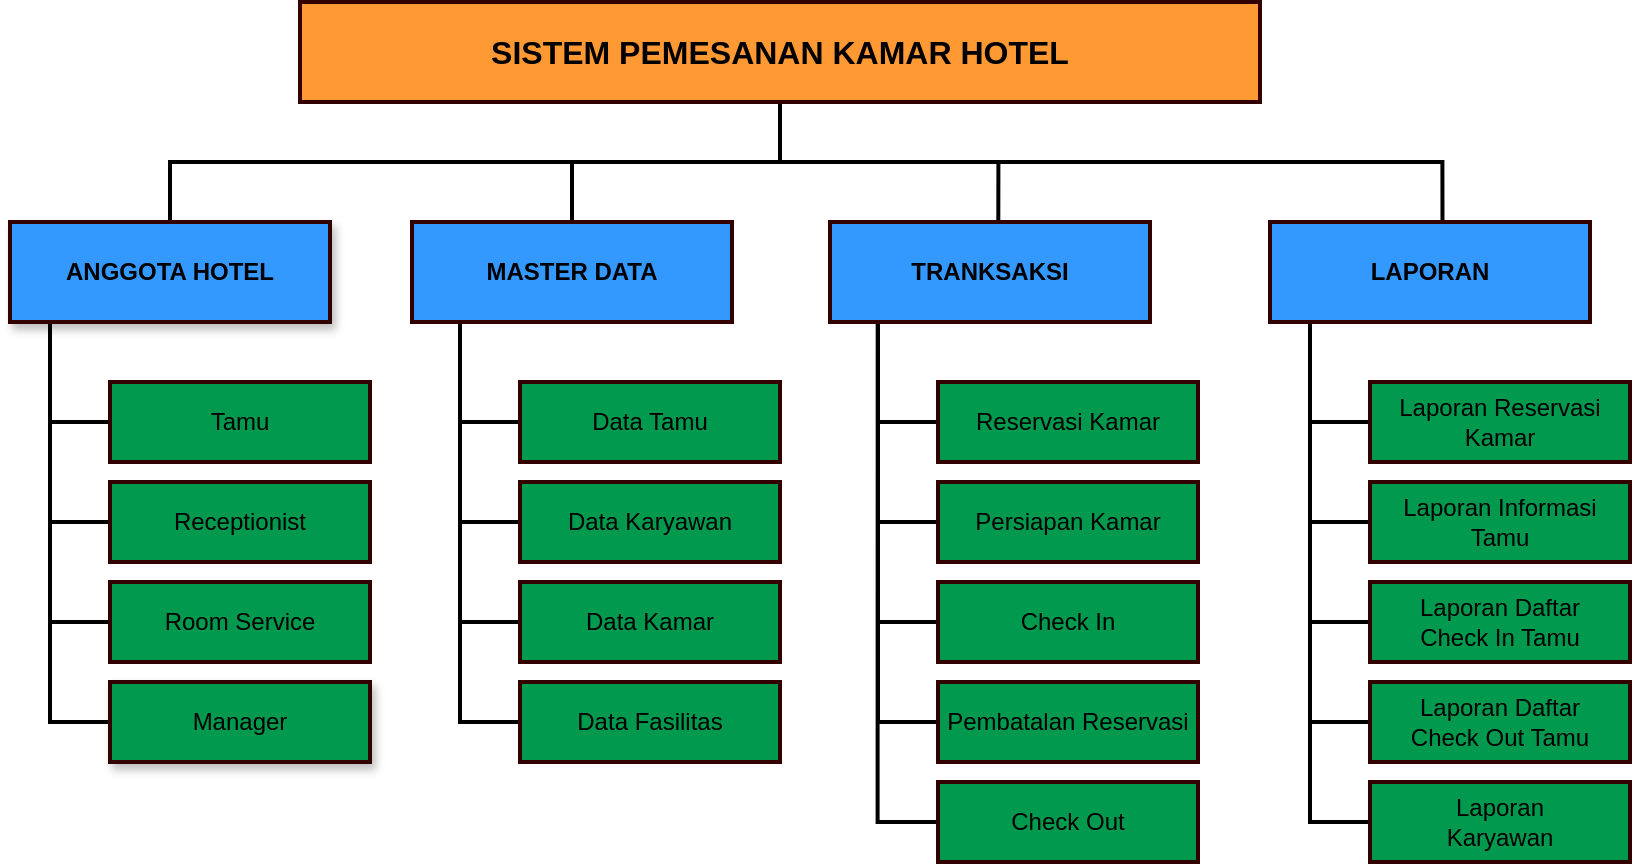 <mxfile version="15.5.2" type="github" pages="12">
  <diagram id="ZrCficOF1wyF53tZasKa" name="Struktur Fungsional Top Down Sistem NEW">
    <mxGraphModel dx="1038" dy="556" grid="1" gridSize="10" guides="1" tooltips="1" connect="1" arrows="1" fold="1" page="1" pageScale="1" pageWidth="850" pageHeight="1100" math="0" shadow="0">
      <root>
        <mxCell id="0" />
        <mxCell id="1" parent="0" />
        <mxCell id="OVLUpKgA7s6hG_SyViUj-1" style="edgeStyle=orthogonalEdgeStyle;rounded=0;orthogonalLoop=1;jettySize=auto;html=1;entryX=0.5;entryY=0;entryDx=0;entryDy=0;exitX=0.5;exitY=1;exitDx=0;exitDy=0;strokeWidth=2;shadow=0;fontFamily=Helvetica;fontStyle=0;align=center;labelBackgroundColor=none;labelBorderColor=none;verticalAlign=middle;endArrow=none;endFill=0;" parent="1" source="OVLUpKgA7s6hG_SyViUj-5" target="OVLUpKgA7s6hG_SyViUj-10" edge="1">
          <mxGeometry relative="1" as="geometry" />
        </mxCell>
        <mxCell id="OVLUpKgA7s6hG_SyViUj-3" style="edgeStyle=orthogonalEdgeStyle;rounded=0;orthogonalLoop=1;jettySize=auto;html=1;exitX=0.5;exitY=1;exitDx=0;exitDy=0;entryX=0.526;entryY=-0.013;entryDx=0;entryDy=0;entryPerimeter=0;strokeWidth=2;shadow=0;fontFamily=Helvetica;fontStyle=0;align=center;labelBackgroundColor=none;labelBorderColor=none;verticalAlign=middle;endArrow=none;endFill=0;" parent="1" source="OVLUpKgA7s6hG_SyViUj-5" target="OVLUpKgA7s6hG_SyViUj-22" edge="1">
          <mxGeometry relative="1" as="geometry" />
        </mxCell>
        <mxCell id="OVLUpKgA7s6hG_SyViUj-4" style="edgeStyle=orthogonalEdgeStyle;rounded=0;orthogonalLoop=1;jettySize=auto;html=1;exitX=0.5;exitY=1;exitDx=0;exitDy=0;entryX=0.539;entryY=0.023;entryDx=0;entryDy=0;entryPerimeter=0;strokeWidth=2;shadow=0;fontFamily=Helvetica;fontStyle=0;align=center;labelBackgroundColor=none;labelBorderColor=none;verticalAlign=middle;endArrow=none;endFill=0;" parent="1" source="OVLUpKgA7s6hG_SyViUj-5" target="OVLUpKgA7s6hG_SyViUj-28" edge="1">
          <mxGeometry relative="1" as="geometry" />
        </mxCell>
        <mxCell id="xkPzTGHqWsPfg5DRQnUM-12" style="edgeStyle=orthogonalEdgeStyle;rounded=0;orthogonalLoop=1;jettySize=auto;html=1;exitX=0.5;exitY=1;exitDx=0;exitDy=0;entryX=0.5;entryY=0;entryDx=0;entryDy=0;strokeWidth=2;endArrow=none;endFill=0;" edge="1" parent="1" source="OVLUpKgA7s6hG_SyViUj-5" target="xkPzTGHqWsPfg5DRQnUM-6">
          <mxGeometry relative="1" as="geometry" />
        </mxCell>
        <mxCell id="OVLUpKgA7s6hG_SyViUj-5" value="&lt;p style=&quot;font-size: 16px&quot;&gt;&lt;font style=&quot;font-size: 16px&quot;&gt;&lt;span&gt;SISTEM PEMESANAN KAMAR HOTEL&lt;/span&gt;&lt;/font&gt;&lt;/p&gt;" style="html=1;dashed=0;whitespace=wrap;fillColor=#FF9933;strokeColor=#330000;strokeWidth=2;shadow=0;fontFamily=Helvetica;fontStyle=1;align=center;labelBackgroundColor=none;labelBorderColor=none;whiteSpace=wrap;verticalAlign=middle;" parent="1" vertex="1">
          <mxGeometry x="165" y="40" width="480" height="50" as="geometry" />
        </mxCell>
        <mxCell id="OVLUpKgA7s6hG_SyViUj-6" style="edgeStyle=orthogonalEdgeStyle;rounded=0;orthogonalLoop=1;jettySize=auto;html=1;entryX=0;entryY=0.5;entryDx=0;entryDy=0;strokeWidth=2;shadow=0;fontFamily=Helvetica;fontStyle=0;align=center;labelBackgroundColor=none;labelBorderColor=none;verticalAlign=middle;endArrow=none;endFill=0;" parent="1" source="OVLUpKgA7s6hG_SyViUj-10" target="OVLUpKgA7s6hG_SyViUj-30" edge="1">
          <mxGeometry relative="1" as="geometry">
            <Array as="points">
              <mxPoint x="40" y="250" />
            </Array>
          </mxGeometry>
        </mxCell>
        <mxCell id="OVLUpKgA7s6hG_SyViUj-7" style="edgeStyle=orthogonalEdgeStyle;rounded=0;orthogonalLoop=1;jettySize=auto;html=1;entryX=0;entryY=0.5;entryDx=0;entryDy=0;strokeWidth=2;shadow=0;fontFamily=Helvetica;fontStyle=0;align=center;labelBackgroundColor=none;labelBorderColor=none;verticalAlign=middle;endArrow=none;endFill=0;" parent="1" source="OVLUpKgA7s6hG_SyViUj-10" target="OVLUpKgA7s6hG_SyViUj-29" edge="1">
          <mxGeometry relative="1" as="geometry">
            <Array as="points">
              <mxPoint x="40" y="300" />
            </Array>
          </mxGeometry>
        </mxCell>
        <mxCell id="OVLUpKgA7s6hG_SyViUj-8" style="edgeStyle=orthogonalEdgeStyle;rounded=0;orthogonalLoop=1;jettySize=auto;html=1;entryX=0;entryY=0.5;entryDx=0;entryDy=0;strokeWidth=2;shadow=0;fontFamily=Helvetica;fontStyle=0;align=center;labelBackgroundColor=none;labelBorderColor=none;verticalAlign=middle;endArrow=none;endFill=0;" parent="1" source="OVLUpKgA7s6hG_SyViUj-10" target="OVLUpKgA7s6hG_SyViUj-31" edge="1">
          <mxGeometry relative="1" as="geometry">
            <Array as="points">
              <mxPoint x="40" y="350" />
            </Array>
          </mxGeometry>
        </mxCell>
        <mxCell id="OVLUpKgA7s6hG_SyViUj-9" style="edgeStyle=orthogonalEdgeStyle;rounded=0;orthogonalLoop=1;jettySize=auto;html=1;entryX=0;entryY=0.5;entryDx=0;entryDy=0;strokeWidth=2;shadow=0;fontFamily=Helvetica;fontStyle=0;align=center;labelBackgroundColor=none;labelBorderColor=none;verticalAlign=middle;endArrow=none;endFill=0;" parent="1" source="OVLUpKgA7s6hG_SyViUj-10" target="OVLUpKgA7s6hG_SyViUj-32" edge="1">
          <mxGeometry relative="1" as="geometry">
            <Array as="points">
              <mxPoint x="40" y="400" />
            </Array>
          </mxGeometry>
        </mxCell>
        <mxCell id="OVLUpKgA7s6hG_SyViUj-10" value="ENTITAS HOTEL" style="html=1;dashed=0;whitespace=wrap;strokeColor=#330000;fillColor=#3399FF;shadow=0;glass=0;sketch=0;rounded=0;strokeWidth=2;fontFamily=Helvetica;fontStyle=1;align=center;labelBackgroundColor=none;labelBorderColor=none;whiteSpace=wrap;verticalAlign=middle;" parent="1" vertex="1">
          <mxGeometry x="20" y="150" width="160" height="50" as="geometry" />
        </mxCell>
        <mxCell id="OVLUpKgA7s6hG_SyViUj-16" style="edgeStyle=orthogonalEdgeStyle;rounded=0;orthogonalLoop=1;jettySize=auto;html=1;entryX=0;entryY=0.5;entryDx=0;entryDy=0;strokeWidth=2;shadow=0;fontFamily=Helvetica;fontStyle=0;align=center;labelBackgroundColor=none;labelBorderColor=none;verticalAlign=middle;endArrow=none;endFill=0;" parent="1" source="OVLUpKgA7s6hG_SyViUj-22" target="OVLUpKgA7s6hG_SyViUj-38" edge="1">
          <mxGeometry relative="1" as="geometry">
            <Array as="points">
              <mxPoint x="454" y="250" />
            </Array>
          </mxGeometry>
        </mxCell>
        <mxCell id="OVLUpKgA7s6hG_SyViUj-17" style="edgeStyle=orthogonalEdgeStyle;rounded=0;orthogonalLoop=1;jettySize=auto;html=1;entryX=0;entryY=0.5;entryDx=0;entryDy=0;strokeWidth=2;shadow=0;fontFamily=Helvetica;fontStyle=0;align=center;labelBackgroundColor=none;labelBorderColor=none;verticalAlign=middle;endArrow=none;endFill=0;" parent="1" source="OVLUpKgA7s6hG_SyViUj-22" target="OVLUpKgA7s6hG_SyViUj-37" edge="1">
          <mxGeometry relative="1" as="geometry">
            <Array as="points">
              <mxPoint x="454" y="300" />
            </Array>
          </mxGeometry>
        </mxCell>
        <mxCell id="OVLUpKgA7s6hG_SyViUj-18" style="edgeStyle=orthogonalEdgeStyle;rounded=0;orthogonalLoop=1;jettySize=auto;html=1;entryX=0;entryY=0.5;entryDx=0;entryDy=0;strokeWidth=2;shadow=0;fontFamily=Helvetica;fontStyle=0;align=center;labelBackgroundColor=none;labelBorderColor=none;verticalAlign=middle;endArrow=none;endFill=0;" parent="1" source="OVLUpKgA7s6hG_SyViUj-22" target="OVLUpKgA7s6hG_SyViUj-39" edge="1">
          <mxGeometry relative="1" as="geometry">
            <Array as="points">
              <mxPoint x="454" y="350" />
            </Array>
          </mxGeometry>
        </mxCell>
        <mxCell id="OVLUpKgA7s6hG_SyViUj-19" style="edgeStyle=orthogonalEdgeStyle;rounded=0;orthogonalLoop=1;jettySize=auto;html=1;entryX=0;entryY=0.5;entryDx=0;entryDy=0;strokeWidth=2;shadow=0;fontFamily=Helvetica;fontStyle=0;align=center;labelBackgroundColor=none;labelBorderColor=none;verticalAlign=middle;endArrow=none;endFill=0;" parent="1" source="OVLUpKgA7s6hG_SyViUj-22" target="OVLUpKgA7s6hG_SyViUj-40" edge="1">
          <mxGeometry relative="1" as="geometry">
            <Array as="points">
              <mxPoint x="454" y="400" />
            </Array>
          </mxGeometry>
        </mxCell>
        <mxCell id="OVLUpKgA7s6hG_SyViUj-21" style="edgeStyle=orthogonalEdgeStyle;rounded=0;orthogonalLoop=1;jettySize=auto;html=1;entryX=0;entryY=0.5;entryDx=0;entryDy=0;strokeWidth=2;shadow=0;fontFamily=Helvetica;fontStyle=0;align=center;labelBackgroundColor=none;labelBorderColor=none;verticalAlign=middle;endArrow=none;endFill=0;exitX=0.149;exitY=1.016;exitDx=0;exitDy=0;exitPerimeter=0;" parent="1" source="OVLUpKgA7s6hG_SyViUj-22" target="OVLUpKgA7s6hG_SyViUj-42" edge="1">
          <mxGeometry relative="1" as="geometry">
            <Array as="points">
              <mxPoint x="454" y="450" />
            </Array>
            <mxPoint x="454.034" y="150" as="sourcePoint" />
          </mxGeometry>
        </mxCell>
        <mxCell id="OVLUpKgA7s6hG_SyViUj-22" value="TRANKSAKSI" style="html=1;dashed=0;whitespace=wrap;strokeColor=#330000;fillColor=#3399FF;strokeWidth=2;shadow=0;fontFamily=Helvetica;fontStyle=1;align=center;labelBackgroundColor=none;labelBorderColor=none;whiteSpace=wrap;verticalAlign=middle;" parent="1" vertex="1">
          <mxGeometry x="430" y="150" width="160" height="50" as="geometry" />
        </mxCell>
        <mxCell id="OVLUpKgA7s6hG_SyViUj-23" style="edgeStyle=orthogonalEdgeStyle;rounded=0;orthogonalLoop=1;jettySize=auto;html=1;entryX=0;entryY=0.5;entryDx=0;entryDy=0;strokeWidth=2;shadow=0;fontFamily=Helvetica;fontStyle=0;align=center;labelBackgroundColor=none;labelBorderColor=none;verticalAlign=middle;endArrow=none;endFill=0;" parent="1" source="OVLUpKgA7s6hG_SyViUj-28" target="OVLUpKgA7s6hG_SyViUj-44" edge="1">
          <mxGeometry relative="1" as="geometry">
            <Array as="points">
              <mxPoint x="670" y="250" />
            </Array>
          </mxGeometry>
        </mxCell>
        <mxCell id="OVLUpKgA7s6hG_SyViUj-24" style="edgeStyle=orthogonalEdgeStyle;rounded=0;orthogonalLoop=1;jettySize=auto;html=1;entryX=0;entryY=0.5;entryDx=0;entryDy=0;strokeWidth=2;shadow=0;fontFamily=Helvetica;fontStyle=0;align=center;labelBackgroundColor=none;labelBorderColor=none;verticalAlign=middle;endArrow=none;endFill=0;" parent="1" source="OVLUpKgA7s6hG_SyViUj-28" target="OVLUpKgA7s6hG_SyViUj-43" edge="1">
          <mxGeometry relative="1" as="geometry">
            <Array as="points">
              <mxPoint x="670" y="300" />
            </Array>
          </mxGeometry>
        </mxCell>
        <mxCell id="OVLUpKgA7s6hG_SyViUj-25" style="edgeStyle=orthogonalEdgeStyle;rounded=0;orthogonalLoop=1;jettySize=auto;html=1;entryX=0;entryY=0.5;entryDx=0;entryDy=0;strokeWidth=2;shadow=0;fontFamily=Helvetica;fontStyle=0;align=center;labelBackgroundColor=none;labelBorderColor=none;verticalAlign=middle;endArrow=none;endFill=0;" parent="1" source="OVLUpKgA7s6hG_SyViUj-28" target="OVLUpKgA7s6hG_SyViUj-45" edge="1">
          <mxGeometry relative="1" as="geometry">
            <Array as="points">
              <mxPoint x="670" y="350" />
            </Array>
          </mxGeometry>
        </mxCell>
        <mxCell id="OVLUpKgA7s6hG_SyViUj-26" style="edgeStyle=orthogonalEdgeStyle;rounded=0;orthogonalLoop=1;jettySize=auto;html=1;entryX=0;entryY=0.5;entryDx=0;entryDy=0;strokeWidth=2;shadow=0;fontFamily=Helvetica;fontStyle=0;align=center;labelBackgroundColor=none;labelBorderColor=none;verticalAlign=middle;endArrow=none;endFill=0;" parent="1" source="OVLUpKgA7s6hG_SyViUj-28" target="OVLUpKgA7s6hG_SyViUj-46" edge="1">
          <mxGeometry relative="1" as="geometry">
            <Array as="points">
              <mxPoint x="670" y="400" />
            </Array>
          </mxGeometry>
        </mxCell>
        <mxCell id="OVLUpKgA7s6hG_SyViUj-27" style="edgeStyle=orthogonalEdgeStyle;rounded=0;orthogonalLoop=1;jettySize=auto;html=1;entryX=0;entryY=0.5;entryDx=0;entryDy=0;strokeWidth=2;shadow=0;fontFamily=Helvetica;fontStyle=0;align=center;labelBackgroundColor=none;labelBorderColor=none;verticalAlign=middle;endArrow=none;endFill=0;" parent="1" source="OVLUpKgA7s6hG_SyViUj-28" target="OVLUpKgA7s6hG_SyViUj-47" edge="1">
          <mxGeometry relative="1" as="geometry">
            <Array as="points">
              <mxPoint x="670" y="450" />
            </Array>
          </mxGeometry>
        </mxCell>
        <mxCell id="OVLUpKgA7s6hG_SyViUj-28" value="LAPORAN" style="html=1;dashed=0;whitespace=wrap;strokeColor=#330000;fillColor=#3399FF;strokeWidth=2;shadow=0;fontFamily=Helvetica;fontStyle=1;align=center;labelBackgroundColor=none;labelBorderColor=none;whiteSpace=wrap;verticalAlign=middle;" parent="1" vertex="1">
          <mxGeometry x="650" y="150" width="160" height="50" as="geometry" />
        </mxCell>
        <mxCell id="OVLUpKgA7s6hG_SyViUj-29" value="Receptionist" style="html=1;dashed=0;whitespace=wrap;strokeColor=#330000;fillColor=#00994D;shadow=0;glass=0;sketch=0;rounded=0;strokeWidth=2;fontFamily=Helvetica;fontStyle=0;align=center;labelBackgroundColor=none;labelBorderColor=none;whiteSpace=wrap;verticalAlign=middle;" parent="1" vertex="1">
          <mxGeometry x="70" y="280" width="130" height="40" as="geometry" />
        </mxCell>
        <mxCell id="OVLUpKgA7s6hG_SyViUj-30" value="Tamu" style="html=1;dashed=0;whitespace=wrap;strokeColor=#330000;fillColor=#00994D;shadow=0;glass=0;sketch=0;rounded=0;strokeWidth=2;fontFamily=Helvetica;fontStyle=0;align=center;labelBackgroundColor=none;labelBorderColor=none;whiteSpace=wrap;verticalAlign=middle;" parent="1" vertex="1">
          <mxGeometry x="70" y="230" width="130" height="40" as="geometry" />
        </mxCell>
        <mxCell id="OVLUpKgA7s6hG_SyViUj-31" value="Room Service" style="html=1;dashed=0;whitespace=wrap;strokeColor=#330000;fillColor=#00994D;shadow=0;glass=0;sketch=0;rounded=0;strokeWidth=2;fontFamily=Helvetica;fontStyle=0;align=center;labelBackgroundColor=none;labelBorderColor=none;whiteSpace=wrap;verticalAlign=middle;" parent="1" vertex="1">
          <mxGeometry x="70" y="330" width="130" height="40" as="geometry" />
        </mxCell>
        <mxCell id="OVLUpKgA7s6hG_SyViUj-32" value="Manager" style="html=1;dashed=0;whitespace=wrap;strokeColor=#330000;fillColor=#00994D;shadow=1;glass=0;sketch=0;rounded=0;strokeWidth=2;fontFamily=Helvetica;fontStyle=0;align=center;labelBackgroundColor=none;labelBorderColor=none;whiteSpace=wrap;verticalAlign=middle;" parent="1" vertex="1">
          <mxGeometry x="70" y="380" width="130" height="40" as="geometry" />
        </mxCell>
        <mxCell id="OVLUpKgA7s6hG_SyViUj-37" value="Persiapan Kamar" style="html=1;dashed=0;whitespace=wrap;strokeColor=#330000;fillColor=#00994D;shadow=0;glass=0;sketch=0;rounded=0;strokeWidth=2;fontFamily=Helvetica;fontStyle=0;align=center;labelBackgroundColor=none;labelBorderColor=none;whiteSpace=wrap;verticalAlign=middle;" parent="1" vertex="1">
          <mxGeometry x="484" y="280" width="130" height="40" as="geometry" />
        </mxCell>
        <mxCell id="OVLUpKgA7s6hG_SyViUj-38" value="Reservasi Kamar" style="html=1;dashed=0;whitespace=wrap;strokeColor=#330000;fillColor=#00994D;shadow=0;glass=0;sketch=0;rounded=0;strokeWidth=2;fontFamily=Helvetica;fontStyle=0;align=center;labelBackgroundColor=none;labelBorderColor=none;whiteSpace=wrap;verticalAlign=middle;" parent="1" vertex="1">
          <mxGeometry x="484" y="230" width="130" height="40" as="geometry" />
        </mxCell>
        <mxCell id="OVLUpKgA7s6hG_SyViUj-39" value="Check In" style="html=1;dashed=0;whitespace=wrap;strokeColor=#330000;fillColor=#00994D;shadow=0;glass=0;sketch=0;rounded=0;strokeWidth=2;fontFamily=Helvetica;fontStyle=0;align=center;labelBackgroundColor=none;labelBorderColor=none;whiteSpace=wrap;verticalAlign=middle;" parent="1" vertex="1">
          <mxGeometry x="484" y="330" width="130" height="40" as="geometry" />
        </mxCell>
        <mxCell id="OVLUpKgA7s6hG_SyViUj-40" value="Pembatalan Reservasi" style="html=1;dashed=0;whitespace=wrap;strokeColor=#330000;fillColor=#00994D;shadow=0;glass=0;sketch=0;rounded=0;strokeWidth=2;fontFamily=Helvetica;fontStyle=0;align=center;labelBackgroundColor=none;labelBorderColor=none;whiteSpace=wrap;verticalAlign=middle;" parent="1" vertex="1">
          <mxGeometry x="484" y="380" width="130" height="40" as="geometry" />
        </mxCell>
        <mxCell id="OVLUpKgA7s6hG_SyViUj-42" value="Check Out" style="html=1;dashed=0;whitespace=wrap;strokeColor=#330000;fillColor=#00994D;shadow=0;glass=0;sketch=0;rounded=0;strokeWidth=2;fontFamily=Helvetica;fontStyle=0;align=center;labelBackgroundColor=none;labelBorderColor=none;whiteSpace=wrap;verticalAlign=middle;" parent="1" vertex="1">
          <mxGeometry x="484" y="430" width="130" height="40" as="geometry" />
        </mxCell>
        <mxCell id="OVLUpKgA7s6hG_SyViUj-43" value="Laporan Informasi &lt;br&gt;Tamu" style="html=1;dashed=0;whitespace=wrap;strokeColor=#330000;fillColor=#00994D;shadow=0;glass=0;sketch=0;rounded=0;strokeWidth=2;fontFamily=Helvetica;fontStyle=0;align=center;labelBackgroundColor=none;labelBorderColor=none;whiteSpace=wrap;verticalAlign=middle;" parent="1" vertex="1">
          <mxGeometry x="700" y="280" width="130" height="40" as="geometry" />
        </mxCell>
        <mxCell id="OVLUpKgA7s6hG_SyViUj-44" value="Laporan Reservasi &lt;br&gt;Kamar" style="html=1;dashed=0;whitespace=wrap;strokeColor=#330000;fillColor=#00994D;shadow=0;glass=0;sketch=0;rounded=0;strokeWidth=2;fontFamily=Helvetica;fontStyle=0;align=center;labelBackgroundColor=none;labelBorderColor=none;whiteSpace=wrap;verticalAlign=middle;" parent="1" vertex="1">
          <mxGeometry x="700" y="230" width="130" height="40" as="geometry" />
        </mxCell>
        <mxCell id="OVLUpKgA7s6hG_SyViUj-45" value="Laporan Daftar &lt;br&gt;Check In Tamu" style="html=1;dashed=0;whitespace=wrap;strokeColor=#330000;fillColor=#00994D;shadow=0;glass=0;sketch=0;rounded=0;strokeWidth=2;fontFamily=Helvetica;fontStyle=0;align=center;labelBackgroundColor=none;labelBorderColor=none;whiteSpace=wrap;verticalAlign=middle;" parent="1" vertex="1">
          <mxGeometry x="700" y="330" width="130" height="40" as="geometry" />
        </mxCell>
        <mxCell id="OVLUpKgA7s6hG_SyViUj-46" value="Laporan Daftar &lt;br&gt;Check Out Tamu" style="html=1;dashed=0;whitespace=wrap;strokeColor=#330000;fillColor=#00994D;shadow=0;glass=0;sketch=0;rounded=0;strokeWidth=2;fontFamily=Helvetica;fontStyle=0;align=center;labelBackgroundColor=none;labelBorderColor=none;whiteSpace=wrap;verticalAlign=middle;" parent="1" vertex="1">
          <mxGeometry x="700" y="380" width="130" height="40" as="geometry" />
        </mxCell>
        <mxCell id="OVLUpKgA7s6hG_SyViUj-47" value="&lt;div&gt;Laporan &lt;/div&gt;&lt;div&gt;Karyawan&lt;br&gt;&lt;/div&gt;" style="html=1;dashed=0;whitespace=wrap;strokeColor=#330000;fillColor=#00994D;shadow=0;glass=0;sketch=0;rounded=0;strokeWidth=2;fontFamily=Helvetica;fontStyle=0;align=center;labelBackgroundColor=none;labelBorderColor=none;whiteSpace=wrap;verticalAlign=middle;" parent="1" vertex="1">
          <mxGeometry x="700" y="430" width="130" height="40" as="geometry" />
        </mxCell>
        <mxCell id="OVLUpKgA7s6hG_SyViUj-49" value="ENTITAS HOTEL" style="html=1;dashed=0;whitespace=wrap;strokeColor=#330000;fillColor=#3399FF;shadow=0;glass=0;sketch=0;rounded=0;strokeWidth=2;fontFamily=Helvetica;fontStyle=1;align=center;labelBackgroundColor=none;labelBorderColor=none;whiteSpace=wrap;verticalAlign=middle;" parent="1" vertex="1">
          <mxGeometry x="20" y="150" width="160" height="50" as="geometry" />
        </mxCell>
        <mxCell id="OVLUpKgA7s6hG_SyViUj-56" value="ENTITAS HOTEL" style="html=1;dashed=0;whitespace=wrap;strokeColor=#330000;fillColor=#3399FF;shadow=0;glass=0;sketch=0;rounded=0;strokeWidth=2;fontFamily=Helvetica;fontStyle=1;align=center;labelBackgroundColor=none;labelBorderColor=none;whiteSpace=wrap;verticalAlign=middle;" parent="1" vertex="1">
          <mxGeometry x="20" y="150" width="160" height="50" as="geometry" />
        </mxCell>
        <mxCell id="OVLUpKgA7s6hG_SyViUj-70" value="ANGGOTA HOTEL" style="html=1;dashed=0;whitespace=wrap;strokeColor=#330000;fillColor=#3399FF;shadow=1;glass=0;sketch=0;rounded=0;strokeWidth=2;fontFamily=Helvetica;fontStyle=1;align=center;labelBackgroundColor=none;labelBorderColor=none;whiteSpace=wrap;verticalAlign=middle;" parent="1" vertex="1">
          <mxGeometry x="20" y="150" width="160" height="50" as="geometry" />
        </mxCell>
        <mxCell id="xkPzTGHqWsPfg5DRQnUM-1" style="edgeStyle=orthogonalEdgeStyle;rounded=0;orthogonalLoop=1;jettySize=auto;html=1;entryX=0;entryY=0.5;entryDx=0;entryDy=0;strokeWidth=2;shadow=0;fontFamily=Helvetica;fontStyle=0;align=center;labelBackgroundColor=none;labelBorderColor=none;verticalAlign=middle;endArrow=none;endFill=0;" edge="1" parent="1" source="xkPzTGHqWsPfg5DRQnUM-6" target="xkPzTGHqWsPfg5DRQnUM-8">
          <mxGeometry relative="1" as="geometry">
            <Array as="points">
              <mxPoint x="245" y="250" />
            </Array>
          </mxGeometry>
        </mxCell>
        <mxCell id="xkPzTGHqWsPfg5DRQnUM-2" style="edgeStyle=orthogonalEdgeStyle;rounded=0;orthogonalLoop=1;jettySize=auto;html=1;entryX=0;entryY=0.5;entryDx=0;entryDy=0;strokeWidth=2;shadow=0;fontFamily=Helvetica;fontStyle=0;align=center;labelBackgroundColor=none;labelBorderColor=none;verticalAlign=middle;endArrow=none;endFill=0;" edge="1" parent="1" source="xkPzTGHqWsPfg5DRQnUM-6" target="xkPzTGHqWsPfg5DRQnUM-7">
          <mxGeometry relative="1" as="geometry">
            <Array as="points">
              <mxPoint x="245" y="300" />
            </Array>
          </mxGeometry>
        </mxCell>
        <mxCell id="xkPzTGHqWsPfg5DRQnUM-3" style="edgeStyle=orthogonalEdgeStyle;rounded=0;orthogonalLoop=1;jettySize=auto;html=1;entryX=0;entryY=0.5;entryDx=0;entryDy=0;strokeWidth=2;shadow=0;fontFamily=Helvetica;fontStyle=0;align=center;labelBackgroundColor=none;labelBorderColor=none;verticalAlign=middle;endArrow=none;endFill=0;" edge="1" parent="1" source="xkPzTGHqWsPfg5DRQnUM-6" target="xkPzTGHqWsPfg5DRQnUM-9">
          <mxGeometry relative="1" as="geometry">
            <Array as="points">
              <mxPoint x="245" y="350" />
            </Array>
          </mxGeometry>
        </mxCell>
        <mxCell id="xkPzTGHqWsPfg5DRQnUM-4" style="edgeStyle=orthogonalEdgeStyle;rounded=0;orthogonalLoop=1;jettySize=auto;html=1;entryX=0;entryY=0.5;entryDx=0;entryDy=0;strokeWidth=2;shadow=0;fontFamily=Helvetica;fontStyle=0;align=center;labelBackgroundColor=none;labelBorderColor=none;verticalAlign=middle;endArrow=none;endFill=0;" edge="1" parent="1" source="xkPzTGHqWsPfg5DRQnUM-6" target="xkPzTGHqWsPfg5DRQnUM-10">
          <mxGeometry relative="1" as="geometry">
            <Array as="points">
              <mxPoint x="245" y="400" />
            </Array>
          </mxGeometry>
        </mxCell>
        <mxCell id="xkPzTGHqWsPfg5DRQnUM-6" value="MASTER DATA" style="html=1;dashed=0;whitespace=wrap;strokeColor=#330000;fillColor=#3399FF;strokeWidth=2;shadow=0;fontFamily=Helvetica;fontStyle=1;align=center;labelBackgroundColor=none;labelBorderColor=none;whiteSpace=wrap;verticalAlign=middle;" vertex="1" parent="1">
          <mxGeometry x="221" y="150" width="160" height="50" as="geometry" />
        </mxCell>
        <mxCell id="xkPzTGHqWsPfg5DRQnUM-7" value="Data Karyawan" style="html=1;dashed=0;whitespace=wrap;strokeColor=#330000;fillColor=#00994D;shadow=0;glass=0;sketch=0;rounded=0;strokeWidth=2;fontFamily=Helvetica;fontStyle=0;align=center;labelBackgroundColor=none;labelBorderColor=none;whiteSpace=wrap;verticalAlign=middle;" vertex="1" parent="1">
          <mxGeometry x="275" y="280" width="130" height="40" as="geometry" />
        </mxCell>
        <mxCell id="xkPzTGHqWsPfg5DRQnUM-8" value="Data Tamu" style="html=1;dashed=0;whitespace=wrap;strokeColor=#330000;fillColor=#00994D;shadow=0;glass=0;sketch=0;rounded=0;strokeWidth=2;fontFamily=Helvetica;fontStyle=0;align=center;labelBackgroundColor=none;labelBorderColor=none;whiteSpace=wrap;verticalAlign=middle;" vertex="1" parent="1">
          <mxGeometry x="275" y="230" width="130" height="40" as="geometry" />
        </mxCell>
        <mxCell id="xkPzTGHqWsPfg5DRQnUM-9" value="Data Kamar" style="html=1;dashed=0;whitespace=wrap;strokeColor=#330000;fillColor=#00994D;shadow=0;glass=0;sketch=0;rounded=0;strokeWidth=2;fontFamily=Helvetica;fontStyle=0;align=center;labelBackgroundColor=none;labelBorderColor=none;whiteSpace=wrap;verticalAlign=middle;" vertex="1" parent="1">
          <mxGeometry x="275" y="330" width="130" height="40" as="geometry" />
        </mxCell>
        <mxCell id="xkPzTGHqWsPfg5DRQnUM-10" value="Data Fasilitas" style="html=1;dashed=0;whitespace=wrap;strokeColor=#330000;fillColor=#00994D;shadow=0;glass=0;sketch=0;rounded=0;strokeWidth=2;fontFamily=Helvetica;fontStyle=0;align=center;labelBackgroundColor=none;labelBorderColor=none;whiteSpace=wrap;verticalAlign=middle;" vertex="1" parent="1">
          <mxGeometry x="275" y="380" width="130" height="40" as="geometry" />
        </mxCell>
      </root>
    </mxGraphModel>
  </diagram>
  <diagram id="mBmxocrug0LRe2Qbmm4y" name="DFD LVL 0 - Context Diagram - NEW">
    <mxGraphModel dx="1221" dy="654" grid="1" gridSize="10" guides="1" tooltips="1" connect="1" arrows="1" fold="1" page="1" pageScale="1" pageWidth="850" pageHeight="1100" math="0" shadow="0">
      <root>
        <mxCell id="PL-6MU_LfrIx5QaF-2BW-0" />
        <mxCell id="PL-6MU_LfrIx5QaF-2BW-1" parent="PL-6MU_LfrIx5QaF-2BW-0" />
        <mxCell id="vnOrrnXaIitohwa2QONW-0" value="SISTEM PEMESANAN &lt;br style=&quot;font-size: 14px;&quot;&gt;KAMAR HOTEL" style="shape=ellipse;html=1;dashed=0;whitespace=wrap;aspect=fixed;perimeter=ellipsePerimeter;whiteSpace=wrap;fontStyle=1;align=center;strokeWidth=2;shadow=1;fillColor=#3399FF;fontSize=14;labelBackgroundColor=none;" parent="PL-6MU_LfrIx5QaF-2BW-1" vertex="1">
          <mxGeometry x="340" y="465" width="170" height="170" as="geometry" />
        </mxCell>
        <mxCell id="bua2Q0pob8DzsVj6wtq6-8" style="edgeStyle=orthogonalEdgeStyle;rounded=0;orthogonalLoop=1;jettySize=auto;html=1;exitX=0;exitY=0;exitDx=100;exitDy=32.5;exitPerimeter=0;entryX=0;entryY=0.395;entryDx=0;entryDy=0;entryPerimeter=0;fontSize=11;startArrow=classic;startFill=1;endArrow=none;endFill=0;fontStyle=1;strokeWidth=2;labelBackgroundColor=none;" parent="PL-6MU_LfrIx5QaF-2BW-1" source="vnOrrnXaIitohwa2QONW-1" target="vnOrrnXaIitohwa2QONW-0" edge="1">
          <mxGeometry relative="1" as="geometry" />
        </mxCell>
        <mxCell id="bua2Q0pob8DzsVj6wtq6-12" value="&lt;div&gt;informasi kamar, informasi fasilitas,&lt;/div&gt;&lt;div&gt;&lt;div&gt;bukti reservasi, akses kamar,&amp;nbsp; &lt;br&gt;&lt;/div&gt;&lt;div&gt;akses fasilitas hotel, &lt;br&gt;&lt;/div&gt;&lt;div&gt;bukti pembayaran tagihan, &lt;br&gt;&lt;/div&gt;&lt;div&gt;bukti transaksi check out&lt;/div&gt;&lt;/div&gt;" style="edgeLabel;html=1;align=center;verticalAlign=middle;resizable=0;points=[];fontSize=11;fontStyle=1;labelBackgroundColor=none;" parent="bua2Q0pob8DzsVj6wtq6-8" vertex="1" connectable="0">
          <mxGeometry x="0.102" y="2" relative="1" as="geometry">
            <mxPoint x="-10" y="-37" as="offset" />
          </mxGeometry>
        </mxCell>
        <mxCell id="bua2Q0pob8DzsVj6wtq6-9" style="edgeStyle=orthogonalEdgeStyle;rounded=0;orthogonalLoop=1;jettySize=auto;html=1;exitX=0;exitY=0;exitDx=100;exitDy=77.5;exitPerimeter=0;entryX=0.015;entryY=0.667;entryDx=0;entryDy=0;entryPerimeter=0;fontSize=11;startArrow=none;startFill=0;endArrow=classic;endFill=1;fontStyle=1;strokeWidth=2;labelBackgroundColor=none;" parent="PL-6MU_LfrIx5QaF-2BW-1" source="vnOrrnXaIitohwa2QONW-1" target="vnOrrnXaIitohwa2QONW-0" edge="1">
          <mxGeometry relative="1" as="geometry" />
        </mxCell>
        <mxCell id="bua2Q0pob8DzsVj6wtq6-10" value="&lt;div&gt;nama , alamat, no. telp, &lt;br&gt;&lt;/div&gt;&lt;div&gt;jenis reservasi, lama inap, &lt;br&gt;&lt;/div&gt;&lt;div&gt;tanggal check in, &lt;/div&gt;&lt;div&gt;tipe kamar, jumlah kamar, &lt;br&gt;&lt;/div&gt;&lt;div&gt;pembayaran tagihan&lt;/div&gt;" style="edgeLabel;html=1;align=center;verticalAlign=middle;resizable=0;points=[];fontSize=11;fontStyle=1;labelBackgroundColor=none;" parent="bua2Q0pob8DzsVj6wtq6-9" vertex="1" connectable="0">
          <mxGeometry x="0.051" relative="1" as="geometry">
            <mxPoint x="-6" y="37" as="offset" />
          </mxGeometry>
        </mxCell>
        <mxCell id="vnOrrnXaIitohwa2QONW-1" value="TAMU" style="html=1;dashed=0;whitespace=wrap;shape=mxgraph.dfd.externalEntity;fontStyle=1;whiteSpace=wrap;align=center;strokeWidth=2;shadow=1;fillColor=#FF6666;fontSize=11;labelBackgroundColor=none;" parent="PL-6MU_LfrIx5QaF-2BW-1" vertex="1">
          <mxGeometry x="40" y="500" width="100" height="100" as="geometry" />
        </mxCell>
        <mxCell id="bua2Q0pob8DzsVj6wtq6-4" style="edgeStyle=orthogonalEdgeStyle;rounded=0;orthogonalLoop=1;jettySize=auto;html=1;exitX=0;exitY=0;exitDx=0;exitDy=67.5;exitPerimeter=0;entryX=0.997;entryY=0.606;entryDx=0;entryDy=0;fontSize=11;startArrow=classic;startFill=1;endArrow=none;endFill=0;entryPerimeter=0;fontStyle=1;strokeWidth=2;labelBackgroundColor=none;" parent="PL-6MU_LfrIx5QaF-2BW-1" source="vnOrrnXaIitohwa2QONW-3" target="vnOrrnXaIitohwa2QONW-0" edge="1">
          <mxGeometry relative="1" as="geometry" />
        </mxCell>
        <mxCell id="bua2Q0pob8DzsVj6wtq6-15" value="&lt;div&gt;informasi receptionist&lt;br&gt;&lt;/div&gt;&lt;div&gt;informasi tamu, &lt;br&gt;&lt;/div&gt;&lt;div&gt;informasi kamar, &lt;br&gt;&lt;/div&gt;&lt;div&gt;informasi fasilitas,&lt;/div&gt;&lt;div&gt;data reservasi kamar terbaru&lt;/div&gt;" style="edgeLabel;html=1;align=center;verticalAlign=middle;resizable=0;points=[];fontSize=11;fontStyle=1;labelBackgroundColor=none;" parent="bua2Q0pob8DzsVj6wtq6-4" vertex="1" connectable="0">
          <mxGeometry x="-0.11" y="3" relative="1" as="geometry">
            <mxPoint x="-10" y="33" as="offset" />
          </mxGeometry>
        </mxCell>
        <mxCell id="bua2Q0pob8DzsVj6wtq6-5" style="edgeStyle=orthogonalEdgeStyle;rounded=0;orthogonalLoop=1;jettySize=auto;html=1;exitX=0;exitY=0;exitDx=0;exitDy=22.5;exitPerimeter=0;entryX=0.973;entryY=0.338;entryDx=0;entryDy=0;entryPerimeter=0;fontSize=11;startArrow=none;startFill=0;endArrow=classic;endFill=1;fontStyle=1;strokeWidth=2;labelBackgroundColor=none;" parent="PL-6MU_LfrIx5QaF-2BW-1" source="vnOrrnXaIitohwa2QONW-3" target="vnOrrnXaIitohwa2QONW-0" edge="1">
          <mxGeometry relative="1" as="geometry" />
        </mxCell>
        <mxCell id="bua2Q0pob8DzsVj6wtq6-14" value="&lt;div&gt;informasi kamar, &lt;br&gt;&lt;/div&gt;&lt;div&gt;informasi check in tamu, &lt;br&gt;&lt;/div&gt;&lt;div&gt;informasi check out tamu, &lt;br&gt;&lt;/div&gt;&lt;div&gt;akses kamar, akses fasilitas hotel&lt;br&gt;&lt;/div&gt;" style="edgeLabel;html=1;align=center;verticalAlign=middle;resizable=0;points=[];fontSize=11;fontStyle=1;labelBackgroundColor=none;" parent="bua2Q0pob8DzsVj6wtq6-5" vertex="1" connectable="0">
          <mxGeometry x="-0.112" relative="1" as="geometry">
            <mxPoint x="-9" y="-36" as="offset" />
          </mxGeometry>
        </mxCell>
        <mxCell id="vnOrrnXaIitohwa2QONW-3" value="&amp;nbsp;&amp;nbsp; RECEPTIONIST" style="html=1;dashed=0;whitespace=wrap;shape=mxgraph.dfd.externalEntity;fontStyle=1;whiteSpace=wrap;align=center;fontSize=11;strokeWidth=2;shadow=1;fillColor=#FF6666;labelBackgroundColor=none;" parent="PL-6MU_LfrIx5QaF-2BW-1" vertex="1">
          <mxGeometry x="710" y="500" width="100" height="100" as="geometry" />
        </mxCell>
        <mxCell id="bua2Q0pob8DzsVj6wtq6-7" style="edgeStyle=orthogonalEdgeStyle;rounded=0;orthogonalLoop=1;jettySize=auto;html=1;exitX=0;exitY=0;exitDx=32.5;exitDy=100;exitPerimeter=0;entryX=0.393;entryY=0.018;entryDx=0;entryDy=0;entryPerimeter=0;fontSize=11;startArrow=none;startFill=0;endArrow=classic;endFill=1;fontStyle=1;strokeWidth=2;labelBackgroundColor=none;" parent="PL-6MU_LfrIx5QaF-2BW-1" source="vnOrrnXaIitohwa2QONW-5" target="vnOrrnXaIitohwa2QONW-0" edge="1">
          <mxGeometry relative="1" as="geometry" />
        </mxCell>
        <mxCell id="Lr1SHkKB8tQvpHgCP1WB-0" value="&lt;div style=&quot;font-size: 11px;&quot;&gt;username, password, &lt;br style=&quot;font-size: 11px;&quot;&gt;&lt;/div&gt;&lt;div style=&quot;font-size: 11px;&quot;&gt;data manager, data receptionist, &lt;br style=&quot;font-size: 11px;&quot;&gt;data room service, data tamu, &lt;br style=&quot;font-size: 11px;&quot;&gt;&lt;/div&gt;&lt;div style=&quot;font-size: 11px;&quot;&gt;&lt;div style=&quot;font-size: 11px;&quot;&gt;informasi tamu, informasi karyawan, &lt;br style=&quot;font-size: 11px;&quot;&gt;&lt;/div&gt;&lt;div style=&quot;font-size: 11px;&quot;&gt;informasi kamar, informasi fasilitas&lt;br style=&quot;font-size: 11px;&quot;&gt;&lt;/div&gt;&lt;/div&gt;" style="edgeLabel;html=1;align=center;verticalAlign=middle;resizable=0;points=[];fontSize=11;fontStyle=1;labelBackgroundColor=none;" parent="bua2Q0pob8DzsVj6wtq6-7" vertex="1" connectable="0">
          <mxGeometry x="-0.199" y="3" relative="1" as="geometry">
            <mxPoint x="-110" y="14" as="offset" />
          </mxGeometry>
        </mxCell>
        <mxCell id="bua2Q0pob8DzsVj6wtq6-13" style="edgeStyle=orthogonalEdgeStyle;rounded=0;orthogonalLoop=1;jettySize=auto;html=1;exitX=0;exitY=0;exitDx=77.5;exitDy=100;exitPerimeter=0;entryX=0.66;entryY=0.029;entryDx=0;entryDy=0;entryPerimeter=0;fontSize=11;startArrow=classic;startFill=1;endArrow=none;endFill=0;fontStyle=1;strokeWidth=2;labelBackgroundColor=none;" parent="PL-6MU_LfrIx5QaF-2BW-1" source="vnOrrnXaIitohwa2QONW-5" target="vnOrrnXaIitohwa2QONW-0" edge="1">
          <mxGeometry relative="1" as="geometry" />
        </mxCell>
        <mxCell id="bua2Q0pob8DzsVj6wtq6-18" value="&lt;div style=&quot;font-size: 11px;&quot;&gt;laporan reservasi kamar, &lt;br style=&quot;font-size: 11px;&quot;&gt;&lt;/div&gt;&lt;div style=&quot;font-size: 11px;&quot;&gt;laporan informasi tamu, &lt;br style=&quot;font-size: 11px;&quot;&gt;&lt;/div&gt;&lt;div style=&quot;font-size: 11px;&quot;&gt;laporan check in tamu, &lt;br style=&quot;font-size: 11px;&quot;&gt;&lt;/div&gt;&lt;div style=&quot;font-size: 11px;&quot;&gt;laporan check out tamu, &lt;br style=&quot;font-size: 11px;&quot;&gt;&lt;/div&gt;&lt;div style=&quot;font-size: 11px;&quot;&gt;laporan daftar hadir karyawan&lt;br style=&quot;font-size: 11px;&quot;&gt;&lt;/div&gt;" style="edgeLabel;html=1;align=center;verticalAlign=middle;resizable=0;points=[];fontSize=11;fontStyle=1;labelBackgroundColor=none;" parent="bua2Q0pob8DzsVj6wtq6-13" vertex="1" connectable="0">
          <mxGeometry x="-0.13" y="-1" relative="1" as="geometry">
            <mxPoint x="89" y="4" as="offset" />
          </mxGeometry>
        </mxCell>
        <mxCell id="vnOrrnXaIitohwa2QONW-5" value="MANAGER" style="html=1;dashed=0;whitespace=wrap;shape=mxgraph.dfd.externalEntity;fontStyle=1;whiteSpace=wrap;align=center;strokeWidth=2;shadow=1;fillColor=#FF6666;fontSize=11;labelBackgroundColor=none;" parent="PL-6MU_LfrIx5QaF-2BW-1" vertex="1">
          <mxGeometry x="375" y="165" width="100" height="100" as="geometry" />
        </mxCell>
        <mxCell id="bua2Q0pob8DzsVj6wtq6-2" style="edgeStyle=orthogonalEdgeStyle;rounded=0;orthogonalLoop=1;jettySize=auto;html=1;exitX=0;exitY=0;exitDx=22.5;exitDy=0;exitPerimeter=0;entryX=0.34;entryY=0.971;entryDx=0;entryDy=0;entryPerimeter=0;fontSize=11;startArrow=classic;startFill=1;endArrow=none;endFill=0;fontStyle=1;strokeWidth=2;labelBackgroundColor=none;" parent="PL-6MU_LfrIx5QaF-2BW-1" source="vnOrrnXaIitohwa2QONW-7" target="vnOrrnXaIitohwa2QONW-0" edge="1">
          <mxGeometry relative="1" as="geometry" />
        </mxCell>
        <mxCell id="bua2Q0pob8DzsVj6wtq6-17" value="&lt;div&gt;informasi room service,&lt;/div&gt;&lt;div&gt;&lt;div&gt;data reservasi kamar terbaru, &lt;br&gt;&lt;div&gt;informasi check in tamu, &lt;br&gt;&lt;/div&gt;informasi check out tamu&lt;/div&gt;&lt;/div&gt;" style="edgeLabel;html=1;align=center;verticalAlign=middle;resizable=0;points=[];fontSize=11;fontStyle=1;labelBackgroundColor=none;" parent="bua2Q0pob8DzsVj6wtq6-2" vertex="1" connectable="0">
          <mxGeometry x="0.102" y="1" relative="1" as="geometry">
            <mxPoint x="-87" y="10" as="offset" />
          </mxGeometry>
        </mxCell>
        <mxCell id="bua2Q0pob8DzsVj6wtq6-3" style="edgeStyle=orthogonalEdgeStyle;rounded=0;orthogonalLoop=1;jettySize=auto;html=1;exitX=0;exitY=0;exitDx=67.5;exitDy=0;exitPerimeter=0;fontSize=11;startArrow=none;startFill=0;endArrow=classic;endFill=1;fontStyle=1;strokeWidth=2;labelBackgroundColor=none;" parent="PL-6MU_LfrIx5QaF-2BW-1" source="vnOrrnXaIitohwa2QONW-7" target="vnOrrnXaIitohwa2QONW-0" edge="1">
          <mxGeometry relative="1" as="geometry">
            <mxPoint x="443" y="640" as="targetPoint" />
            <Array as="points">
              <mxPoint x="442" y="710" />
              <mxPoint x="442" y="710" />
            </Array>
          </mxGeometry>
        </mxCell>
        <mxCell id="bua2Q0pob8DzsVj6wtq6-16" value="data pembelian produk hotel, &lt;br style=&quot;font-size: 14px&quot;&gt;data fasilitas hotel yang hilang, &lt;br style=&quot;font-size: 14px&quot;&gt;data barang tamu yang tertinggal" style="edgeLabel;html=1;align=center;verticalAlign=middle;resizable=0;points=[];fontSize=11;fontStyle=1;labelBackgroundColor=none;" parent="bua2Q0pob8DzsVj6wtq6-3" vertex="1" connectable="0">
          <mxGeometry x="-0.097" y="-2" relative="1" as="geometry">
            <mxPoint x="95" y="-14" as="offset" />
          </mxGeometry>
        </mxCell>
        <mxCell id="vnOrrnXaIitohwa2QONW-7" value="ROOM &lt;br style=&quot;font-size: 11px;&quot;&gt;SERVICE" style="html=1;dashed=0;whitespace=wrap;shape=mxgraph.dfd.externalEntity;fontStyle=1;whiteSpace=wrap;align=center;strokeWidth=2;shadow=1;fillColor=#FF6666;fontSize=11;labelBackgroundColor=none;" parent="PL-6MU_LfrIx5QaF-2BW-1" vertex="1">
          <mxGeometry x="375" y="835" width="100" height="100" as="geometry" />
        </mxCell>
      </root>
    </mxGraphModel>
  </diagram>
  <diagram id="iotcYGgo8fp_svXy-w_L" name="DFD LVL 1 - NEW">
    <mxGraphModel dx="1730" dy="927" grid="1" gridSize="10" guides="1" tooltips="1" connect="1" arrows="1" fold="1" page="1" pageScale="1" pageWidth="850" pageHeight="1100" math="0" shadow="0">
      <root>
        <mxCell id="55HfGMcbJyxLeUhTTFH1-0" />
        <mxCell id="55HfGMcbJyxLeUhTTFH1-1" parent="55HfGMcbJyxLeUhTTFH1-0" />
        <mxCell id="j-6stKW6qG6tPmK7nx1K-0" style="edgeStyle=orthogonalEdgeStyle;rounded=0;orthogonalLoop=1;jettySize=auto;html=1;exitX=0.017;exitY=0.641;exitDx=0;exitDy=0;entryX=0.567;entryY=0.003;entryDx=0;entryDy=0;entryPerimeter=0;fontFamily=Helvetica;fontSize=10;startArrow=classic;startFill=1;endArrow=none;endFill=0;strokeWidth=2;exitPerimeter=0;labelBackgroundColor=none;fontStyle=1" edge="1" parent="55HfGMcbJyxLeUhTTFH1-1" source="j-6stKW6qG6tPmK7nx1K-4">
          <mxGeometry relative="1" as="geometry">
            <Array as="points">
              <mxPoint x="139" y="370" />
            </Array>
            <mxPoint x="129.38" y="765.408" as="targetPoint" />
          </mxGeometry>
        </mxCell>
        <mxCell id="j-6stKW6qG6tPmK7nx1K-1" value="data manager, data receptionist, &lt;br&gt;data room service, data tamu" style="edgeLabel;html=1;align=center;verticalAlign=middle;resizable=0;points=[];fontSize=14;fontFamily=Helvetica;labelBackgroundColor=none;fontStyle=1" vertex="1" connectable="0" parent="j-6stKW6qG6tPmK7nx1K-0">
          <mxGeometry x="-0.597" y="-4" relative="1" as="geometry">
            <mxPoint x="3" y="34" as="offset" />
          </mxGeometry>
        </mxCell>
        <mxCell id="j-6stKW6qG6tPmK7nx1K-2" style="edgeStyle=orthogonalEdgeStyle;rounded=0;orthogonalLoop=1;jettySize=auto;html=1;fontFamily=Helvetica;fontSize=10;startArrow=none;startFill=0;endArrow=classic;endFill=1;strokeWidth=2;exitX=0.011;exitY=0.389;exitDx=0;exitDy=0;exitPerimeter=0;entryX=0.372;entryY=-0.007;entryDx=0;entryDy=0;entryPerimeter=0;labelBackgroundColor=none;fontStyle=1" edge="1" parent="55HfGMcbJyxLeUhTTFH1-1" source="j-6stKW6qG6tPmK7nx1K-4">
          <mxGeometry relative="1" as="geometry">
            <mxPoint x="102.08" y="764.082" as="targetPoint" />
            <Array as="points">
              <mxPoint x="102" y="319" />
            </Array>
          </mxGeometry>
        </mxCell>
        <mxCell id="j-6stKW6qG6tPmK7nx1K-3" value="username, password" style="edgeLabel;html=1;align=center;verticalAlign=middle;resizable=0;points=[];fontSize=14;fontFamily=Helvetica;labelBackgroundColor=none;fontStyle=1" vertex="1" connectable="0" parent="j-6stKW6qG6tPmK7nx1K-2">
          <mxGeometry x="-0.637" y="-1" relative="1" as="geometry">
            <mxPoint x="-15" y="-18" as="offset" />
          </mxGeometry>
        </mxCell>
        <mxCell id="j-6stKW6qG6tPmK7nx1K-4" value="1.0&lt;br style=&quot;font-size: 18px&quot;&gt;Olah Data &lt;br&gt;Entitas Hotel" style="shape=ellipse;html=1;dashed=0;whitespace=wrap;aspect=fixed;perimeter=ellipsePerimeter;shadow=1;labelBackgroundColor=none;fontFamily=Helvetica;fontSize=18;strokeWidth=2;fillColor=#3399FF;align=center;fontStyle=1" vertex="1" parent="55HfGMcbJyxLeUhTTFH1-1">
          <mxGeometry x="703.75" y="240" width="202.5" height="202.5" as="geometry" />
        </mxCell>
        <mxCell id="j-6stKW6qG6tPmK7nx1K-5" style="edgeStyle=orthogonalEdgeStyle;rounded=0;orthogonalLoop=1;jettySize=auto;html=1;entryX=0;entryY=0.25;entryDx=0;entryDy=0;fontFamily=Helvetica;fontSize=18;startArrow=classic;startFill=1;endArrow=none;endFill=0;strokeWidth=2;exitX=0.653;exitY=0.979;exitDx=0;exitDy=0;exitPerimeter=0;labelBackgroundColor=none;fontStyle=1" edge="1" parent="55HfGMcbJyxLeUhTTFH1-1" source="j-6stKW6qG6tPmK7nx1K-7" target="j-6stKW6qG6tPmK7nx1K-39">
          <mxGeometry relative="1" as="geometry">
            <Array as="points">
              <mxPoint x="596" y="862.76" />
            </Array>
          </mxGeometry>
        </mxCell>
        <mxCell id="j-6stKW6qG6tPmK7nx1K-6" value="kode fasilitas" style="edgeLabel;html=1;align=center;verticalAlign=middle;resizable=0;points=[];fontSize=14;fontFamily=Helvetica;fontStyle=1;labelBackgroundColor=none;" vertex="1" connectable="0" parent="j-6stKW6qG6tPmK7nx1K-5">
          <mxGeometry x="0.025" relative="1" as="geometry">
            <mxPoint y="-10" as="offset" />
          </mxGeometry>
        </mxCell>
        <mxCell id="e1E7dZ6TNEaop6fNGx24-10" style="edgeStyle=orthogonalEdgeStyle;rounded=0;orthogonalLoop=1;jettySize=auto;html=1;exitX=0.059;exitY=0.739;exitDx=0;exitDy=0;entryX=0;entryY=0;entryDx=65;entryDy=0;entryPerimeter=0;fontSize=16;endArrow=classic;endFill=1;strokeWidth=2;labelBackgroundColor=none;exitPerimeter=0;fontStyle=1" edge="1" parent="55HfGMcbJyxLeUhTTFH1-1" source="j-6stKW6qG6tPmK7nx1K-7" target="j-6stKW6qG6tPmK7nx1K-72">
          <mxGeometry relative="1" as="geometry">
            <Array as="points">
              <mxPoint x="430" y="800" />
              <mxPoint x="315" y="800" />
            </Array>
          </mxGeometry>
        </mxCell>
        <mxCell id="Wx0Lx_-YGvPeM-k2K6B6-2" value="&lt;div&gt;informasi receptionist&lt;br&gt;&lt;/div&gt;&lt;div&gt;informasi tamu, &lt;br&gt;&lt;/div&gt;&lt;div&gt;informasi kamar, &lt;br&gt;&lt;/div&gt;&lt;div&gt;informasi fasilitas&lt;br&gt;&lt;/div&gt;" style="edgeLabel;html=1;align=center;verticalAlign=middle;resizable=0;points=[];fontSize=14;labelBackgroundColor=none;fontStyle=1" vertex="1" connectable="0" parent="e1E7dZ6TNEaop6fNGx24-10">
          <mxGeometry x="0.456" relative="1" as="geometry">
            <mxPoint x="75" y="100" as="offset" />
          </mxGeometry>
        </mxCell>
        <mxCell id="m7UDNE1J6f8XQFTafpMO-11" style="edgeStyle=orthogonalEdgeStyle;rounded=0;jumpStyle=arc;orthogonalLoop=1;jettySize=auto;html=1;exitX=0;exitY=1;exitDx=0;exitDy=0;entryX=0;entryY=0;entryDx=65;entryDy=0;entryPerimeter=0;fontSize=14;startArrow=none;startFill=0;endArrow=classic;endFill=1;strokeWidth=2;labelBackgroundColor=none;fontStyle=1" edge="1" parent="55HfGMcbJyxLeUhTTFH1-1" source="j-6stKW6qG6tPmK7nx1K-7" target="j-6stKW6qG6tPmK7nx1K-15">
          <mxGeometry relative="1" as="geometry">
            <Array as="points">
              <mxPoint x="455" y="823" />
            </Array>
          </mxGeometry>
        </mxCell>
        <mxCell id="Wx0Lx_-YGvPeM-k2K6B6-1" value="&lt;div&gt;informasi kamar, &lt;br&gt;&lt;/div&gt;&lt;div&gt;informasi fasilitas&lt;br&gt;&lt;/div&gt;" style="edgeLabel;html=1;align=center;verticalAlign=middle;resizable=0;points=[];fontSize=14;labelBackgroundColor=none;fontStyle=1" vertex="1" connectable="0" parent="m7UDNE1J6f8XQFTafpMO-11">
          <mxGeometry x="0.324" y="2" relative="1" as="geometry">
            <mxPoint x="55" y="19" as="offset" />
          </mxGeometry>
        </mxCell>
        <mxCell id="j-6stKW6qG6tPmK7nx1K-7" value="2.0&lt;br style=&quot;font-size: 18px&quot;&gt;&lt;div&gt;Olah Master &lt;br&gt;&lt;/div&gt;&lt;div&gt;Data&lt;br&gt;&lt;/div&gt;" style="shape=ellipse;html=1;dashed=0;whitespace=wrap;aspect=fixed;perimeter=ellipsePerimeter;shadow=1;labelBackgroundColor=none;fontFamily=Helvetica;fontSize=18;strokeWidth=2;fillColor=#3399FF;align=center;fontStyle=1" vertex="1" parent="55HfGMcbJyxLeUhTTFH1-1">
          <mxGeometry x="463.75" y="650.01" width="202.5" height="202.5" as="geometry" />
        </mxCell>
        <mxCell id="j-6stKW6qG6tPmK7nx1K-8" style="edgeStyle=orthogonalEdgeStyle;rounded=0;orthogonalLoop=1;jettySize=auto;html=1;fontFamily=Helvetica;fontSize=10;startArrow=none;startFill=0;endArrow=classic;endFill=1;strokeWidth=2;labelBackgroundColor=none;fontStyle=1" edge="1" parent="55HfGMcbJyxLeUhTTFH1-1" source="j-6stKW6qG6tPmK7nx1K-10" target="j-6stKW6qG6tPmK7nx1K-78">
          <mxGeometry relative="1" as="geometry" />
        </mxCell>
        <mxCell id="j-6stKW6qG6tPmK7nx1K-9" value="&lt;div&gt;laporan reservasi kamar, &lt;br&gt;&lt;/div&gt;&lt;div&gt;laporan informasi tamu, &lt;br&gt;&lt;/div&gt;&lt;div&gt;laporan check in tamu, &lt;br&gt;&lt;/div&gt;&lt;div&gt;laporan check out tamu, &lt;br&gt;&lt;/div&gt;&lt;div&gt;laporan daftar hadir karyawan&lt;br&gt;&lt;/div&gt;" style="edgeLabel;html=1;align=center;verticalAlign=middle;resizable=0;points=[];fontSize=14;fontFamily=Helvetica;labelBackgroundColor=none;fontStyle=1" vertex="1" connectable="0" parent="j-6stKW6qG6tPmK7nx1K-8">
          <mxGeometry x="0.246" relative="1" as="geometry">
            <mxPoint x="130" y="444" as="offset" />
          </mxGeometry>
        </mxCell>
        <mxCell id="j-6stKW6qG6tPmK7nx1K-10" value="4.0&lt;br style=&quot;font-size: 18px&quot;&gt;Pembuatan &lt;br&gt;Laporan" style="shape=ellipse;html=1;dashed=0;whitespace=wrap;aspect=fixed;perimeter=ellipsePerimeter;shadow=1;labelBackgroundColor=none;fontFamily=Helvetica;fontSize=18;strokeWidth=2;fillColor=#3399FF;align=center;fontStyle=1" vertex="1" parent="55HfGMcbJyxLeUhTTFH1-1">
          <mxGeometry x="463.75" y="1720" width="202.5" height="202.5" as="geometry" />
        </mxCell>
        <mxCell id="YyQREbj2mfYITdJCKpEU-1" style="edgeStyle=orthogonalEdgeStyle;rounded=0;orthogonalLoop=1;jettySize=auto;html=1;exitX=0;exitY=0;exitDx=140;exitDy=101.875;exitPerimeter=0;entryX=0;entryY=0;entryDx=0;entryDy=0;fontSize=14;endArrow=classic;endFill=1;strokeWidth=2;labelBackgroundColor=none;fontStyle=1" edge="1" parent="55HfGMcbJyxLeUhTTFH1-1" source="j-6stKW6qG6tPmK7nx1K-15" target="j-6stKW6qG6tPmK7nx1K-79">
          <mxGeometry relative="1" as="geometry">
            <Array as="points">
              <mxPoint x="732" y="1070" />
            </Array>
          </mxGeometry>
        </mxCell>
        <mxCell id="k3b5wxcJ1NQBcikZkd_i-0" value="&lt;div&gt;nama , alamat, no. telp, &lt;br&gt;&lt;/div&gt;&lt;div&gt;jenis reservasi, lama inap, &lt;br&gt;&lt;/div&gt;&lt;div&gt;tanggal check in, &lt;/div&gt;&lt;div&gt;tipe kamar, jumlah kamar, &lt;br&gt;&lt;/div&gt;&lt;div&gt;pembayaran tagihan&lt;/div&gt;" style="edgeLabel;html=1;align=center;verticalAlign=middle;resizable=0;points=[];fontSize=14;labelBackgroundColor=none;fontStyle=1" vertex="1" connectable="0" parent="YyQREbj2mfYITdJCKpEU-1">
          <mxGeometry x="-0.32" y="-2" relative="1" as="geometry">
            <mxPoint x="-9" y="46" as="offset" />
          </mxGeometry>
        </mxCell>
        <mxCell id="YyQREbj2mfYITdJCKpEU-4" style="edgeStyle=orthogonalEdgeStyle;rounded=0;orthogonalLoop=1;jettySize=auto;html=1;exitX=0;exitY=0;exitDx=140;exitDy=40.625;exitPerimeter=0;fontSize=14;endArrow=none;endFill=0;strokeWidth=2;startArrow=classic;startFill=1;labelBackgroundColor=none;fontStyle=1" edge="1" parent="55HfGMcbJyxLeUhTTFH1-1" source="j-6stKW6qG6tPmK7nx1K-15" target="j-6stKW6qG6tPmK7nx1K-79">
          <mxGeometry relative="1" as="geometry">
            <Array as="points">
              <mxPoint x="770" y="1009" />
            </Array>
          </mxGeometry>
        </mxCell>
        <mxCell id="k3b5wxcJ1NQBcikZkd_i-1" value="&lt;div&gt;bukti reservasi, akses kamar,&amp;nbsp; akses fasilitas hotel, &lt;br&gt;&lt;/div&gt;&lt;div&gt;bukti pembayaran tagihan, &lt;br&gt;&lt;/div&gt;&lt;div&gt;bukti transaksi check out&lt;/div&gt;" style="edgeLabel;html=1;align=center;verticalAlign=middle;resizable=0;points=[];fontSize=14;labelBackgroundColor=none;fontStyle=1" vertex="1" connectable="0" parent="YyQREbj2mfYITdJCKpEU-4">
          <mxGeometry x="-0.146" y="2" relative="1" as="geometry">
            <mxPoint x="148" y="-7" as="offset" />
          </mxGeometry>
        </mxCell>
        <mxCell id="j-6stKW6qG6tPmK7nx1K-15" value="Tamu" style="html=1;dashed=0;whitespace=wrap;shape=mxgraph.dfd.externalEntity;shadow=1;labelBackgroundColor=none;fontFamily=Helvetica;fontSize=18;strokeWidth=2;fillColor=#FF6666;align=center;whiteSpace=wrap;fontStyle=1" vertex="1" parent="55HfGMcbJyxLeUhTTFH1-1">
          <mxGeometry x="390" y="968" width="140" height="132.5" as="geometry" />
        </mxCell>
        <mxCell id="j-6stKW6qG6tPmK7nx1K-16" style="edgeStyle=orthogonalEdgeStyle;rounded=0;orthogonalLoop=1;jettySize=auto;html=1;exitX=0;exitY=0.25;exitDx=0;exitDy=0;entryX=0.5;entryY=0;entryDx=0;entryDy=0;fontFamily=Helvetica;fontSize=18;startArrow=none;startFill=0;endArrow=classic;endFill=1;strokeWidth=2;labelBackgroundColor=none;fontStyle=1" edge="1" parent="55HfGMcbJyxLeUhTTFH1-1" source="j-6stKW6qG6tPmK7nx1K-20" target="j-6stKW6qG6tPmK7nx1K-4">
          <mxGeometry relative="1" as="geometry" />
        </mxCell>
        <mxCell id="j-6stKW6qG6tPmK7nx1K-17" value="username, password" style="edgeLabel;html=1;align=center;verticalAlign=middle;resizable=0;points=[];fontSize=14;fontFamily=Helvetica;labelBackgroundColor=none;fontStyle=1" vertex="1" connectable="0" parent="j-6stKW6qG6tPmK7nx1K-16">
          <mxGeometry x="-0.043" y="1" relative="1" as="geometry">
            <mxPoint x="8" y="-11" as="offset" />
          </mxGeometry>
        </mxCell>
        <mxCell id="j-6stKW6qG6tPmK7nx1K-18" style="edgeStyle=orthogonalEdgeStyle;rounded=0;orthogonalLoop=1;jettySize=auto;html=1;exitX=0;exitY=0.75;exitDx=0;exitDy=0;entryX=0.607;entryY=0.009;entryDx=0;entryDy=0;entryPerimeter=0;fontFamily=Helvetica;fontSize=18;startArrow=classic;startFill=1;endArrow=none;endFill=0;strokeWidth=2;labelBackgroundColor=none;fontStyle=1" edge="1" parent="55HfGMcbJyxLeUhTTFH1-1" source="j-6stKW6qG6tPmK7nx1K-20" target="j-6stKW6qG6tPmK7nx1K-4">
          <mxGeometry relative="1" as="geometry">
            <Array as="points">
              <mxPoint x="827" y="230" />
            </Array>
          </mxGeometry>
        </mxCell>
        <mxCell id="j-6stKW6qG6tPmK7nx1K-19" value="data manager" style="edgeLabel;html=1;align=center;verticalAlign=middle;resizable=0;points=[];fontSize=14;fontFamily=Helvetica;labelBackgroundColor=none;fontStyle=1" vertex="1" connectable="0" parent="j-6stKW6qG6tPmK7nx1K-18">
          <mxGeometry x="0.12" y="1" relative="1" as="geometry">
            <mxPoint x="23" y="9" as="offset" />
          </mxGeometry>
        </mxCell>
        <mxCell id="j-6stKW6qG6tPmK7nx1K-20" value="Manager" style="html=1;dashed=0;whitespace=wrap;shape=partialRectangle;right=0;shadow=1;labelBackgroundColor=none;fontFamily=Helvetica;fontSize=18;strokeWidth=2;fillColor=#FF9933;align=center;fontStyle=1" vertex="1" parent="55HfGMcbJyxLeUhTTFH1-1">
          <mxGeometry x="1115" y="200" width="160" height="40" as="geometry" />
        </mxCell>
        <mxCell id="j-6stKW6qG6tPmK7nx1K-21" style="edgeStyle=orthogonalEdgeStyle;rounded=0;orthogonalLoop=1;jettySize=auto;html=1;exitX=0;exitY=0.25;exitDx=0;exitDy=0;entryX=0.931;entryY=0.249;entryDx=0;entryDy=0;entryPerimeter=0;fontFamily=Helvetica;fontSize=18;startArrow=none;startFill=0;endArrow=classic;endFill=1;strokeWidth=2;labelBackgroundColor=none;fontStyle=1" edge="1" parent="55HfGMcbJyxLeUhTTFH1-1" source="j-6stKW6qG6tPmK7nx1K-27" target="j-6stKW6qG6tPmK7nx1K-4">
          <mxGeometry relative="1" as="geometry" />
        </mxCell>
        <mxCell id="j-6stKW6qG6tPmK7nx1K-22" value="username, password" style="edgeLabel;html=1;align=center;verticalAlign=middle;resizable=0;points=[];fontSize=14;fontFamily=Helvetica;labelBackgroundColor=none;fontStyle=1" vertex="1" connectable="0" parent="j-6stKW6qG6tPmK7nx1K-21">
          <mxGeometry x="0.147" relative="1" as="geometry">
            <mxPoint x="13" y="-10" as="offset" />
          </mxGeometry>
        </mxCell>
        <mxCell id="j-6stKW6qG6tPmK7nx1K-23" style="edgeStyle=orthogonalEdgeStyle;rounded=0;orthogonalLoop=1;jettySize=auto;html=1;exitX=0;exitY=0.75;exitDx=0;exitDy=0;entryX=0.978;entryY=0.344;entryDx=0;entryDy=0;entryPerimeter=0;fontFamily=Helvetica;fontSize=18;startArrow=classic;startFill=1;endArrow=none;endFill=0;strokeWidth=2;labelBackgroundColor=none;fontStyle=1" edge="1" parent="55HfGMcbJyxLeUhTTFH1-1" source="j-6stKW6qG6tPmK7nx1K-27" target="j-6stKW6qG6tPmK7nx1K-4">
          <mxGeometry relative="1" as="geometry" />
        </mxCell>
        <mxCell id="j-6stKW6qG6tPmK7nx1K-24" value="data receptionist" style="edgeLabel;html=1;align=center;verticalAlign=middle;resizable=0;points=[];fontSize=14;fontFamily=Helvetica;labelBackgroundColor=none;fontStyle=1" vertex="1" connectable="0" parent="j-6stKW6qG6tPmK7nx1K-23">
          <mxGeometry x="0.108" y="2" relative="1" as="geometry">
            <mxPoint y="8" as="offset" />
          </mxGeometry>
        </mxCell>
        <mxCell id="wAm__MaPHaTY6IIXsj_T-0" style="edgeStyle=orthogonalEdgeStyle;rounded=0;jumpStyle=arc;orthogonalLoop=1;jettySize=auto;html=1;entryX=1;entryY=1;entryDx=0;entryDy=0;fontSize=14;startArrow=none;startFill=0;endArrow=classic;endFill=1;strokeWidth=2;labelBackgroundColor=none;fontStyle=1" edge="1" parent="55HfGMcbJyxLeUhTTFH1-1" source="j-6stKW6qG6tPmK7nx1K-27" target="j-6stKW6qG6tPmK7nx1K-10">
          <mxGeometry relative="1" as="geometry">
            <Array as="points">
              <mxPoint x="1670" y="300" />
              <mxPoint x="1670" y="1893" />
            </Array>
          </mxGeometry>
        </mxCell>
        <mxCell id="ebBVudUxb-aHJY0QWE8c-1" value="kode receptionist" style="edgeLabel;html=1;align=center;verticalAlign=middle;resizable=0;points=[];fontSize=14;labelBackgroundColor=none;fontStyle=1" vertex="1" connectable="0" parent="wAm__MaPHaTY6IIXsj_T-0">
          <mxGeometry x="-0.891" y="-2" relative="1" as="geometry">
            <mxPoint x="1" y="-22" as="offset" />
          </mxGeometry>
        </mxCell>
        <mxCell id="j-6stKW6qG6tPmK7nx1K-27" value="Receptionist" style="html=1;dashed=0;whitespace=wrap;shape=partialRectangle;right=0;shadow=1;labelBackgroundColor=none;fontFamily=Helvetica;fontSize=18;strokeWidth=2;fillColor=#FF9933;align=center;fontStyle=1" vertex="1" parent="55HfGMcbJyxLeUhTTFH1-1">
          <mxGeometry x="1115" y="280" width="160" height="40" as="geometry" />
        </mxCell>
        <mxCell id="j-6stKW6qG6tPmK7nx1K-28" style="edgeStyle=orthogonalEdgeStyle;rounded=0;orthogonalLoop=1;jettySize=auto;html=1;exitX=0;exitY=0.25;exitDx=0;exitDy=0;fontFamily=Helvetica;fontSize=18;startArrow=classic;startFill=1;endArrow=none;endFill=0;strokeWidth=2;labelBackgroundColor=none;fontStyle=1" edge="1" parent="55HfGMcbJyxLeUhTTFH1-1" source="j-6stKW6qG6tPmK7nx1K-34" target="j-6stKW6qG6tPmK7nx1K-4">
          <mxGeometry relative="1" as="geometry">
            <Array as="points">
              <mxPoint x="960" y="371" />
              <mxPoint x="960" y="371" />
            </Array>
          </mxGeometry>
        </mxCell>
        <mxCell id="j-6stKW6qG6tPmK7nx1K-29" value="username, password" style="edgeLabel;html=1;align=center;verticalAlign=middle;resizable=0;points=[];fontSize=14;fontFamily=Helvetica;labelBackgroundColor=none;fontStyle=1" vertex="1" connectable="0" parent="j-6stKW6qG6tPmK7nx1K-28">
          <mxGeometry x="0.067" y="1" relative="1" as="geometry">
            <mxPoint y="-11" as="offset" />
          </mxGeometry>
        </mxCell>
        <mxCell id="j-6stKW6qG6tPmK7nx1K-30" style="edgeStyle=orthogonalEdgeStyle;rounded=0;orthogonalLoop=1;jettySize=auto;html=1;exitX=0;exitY=0.75;exitDx=0;exitDy=0;entryX=0.939;entryY=0.743;entryDx=0;entryDy=0;entryPerimeter=0;fontFamily=Helvetica;fontSize=18;startArrow=none;startFill=0;endArrow=classic;endFill=1;strokeWidth=2;labelBackgroundColor=none;fontStyle=1" edge="1" parent="55HfGMcbJyxLeUhTTFH1-1" source="j-6stKW6qG6tPmK7nx1K-34" target="j-6stKW6qG6tPmK7nx1K-4">
          <mxGeometry relative="1" as="geometry" />
        </mxCell>
        <mxCell id="j-6stKW6qG6tPmK7nx1K-31" value="data room service" style="edgeLabel;html=1;align=center;verticalAlign=middle;resizable=0;points=[];fontSize=14;fontFamily=Helvetica;labelBackgroundColor=none;fontStyle=1" vertex="1" connectable="0" parent="j-6stKW6qG6tPmK7nx1K-30">
          <mxGeometry x="0.007" y="3" relative="1" as="geometry">
            <mxPoint y="8" as="offset" />
          </mxGeometry>
        </mxCell>
        <mxCell id="wAm__MaPHaTY6IIXsj_T-1" style="edgeStyle=orthogonalEdgeStyle;rounded=0;jumpStyle=arc;orthogonalLoop=1;jettySize=auto;html=1;entryX=0.948;entryY=0.737;entryDx=0;entryDy=0;entryPerimeter=0;fontSize=14;startArrow=none;startFill=0;endArrow=classic;endFill=1;strokeWidth=2;labelBackgroundColor=none;fontStyle=1" edge="1" parent="55HfGMcbJyxLeUhTTFH1-1" source="j-6stKW6qG6tPmK7nx1K-34" target="j-6stKW6qG6tPmK7nx1K-10">
          <mxGeometry relative="1" as="geometry">
            <Array as="points">
              <mxPoint x="1620" y="381" />
              <mxPoint x="1620" y="1869" />
            </Array>
          </mxGeometry>
        </mxCell>
        <mxCell id="ebBVudUxb-aHJY0QWE8c-2" value="kode room service" style="edgeLabel;html=1;align=center;verticalAlign=middle;resizable=0;points=[];fontSize=14;labelBackgroundColor=none;fontStyle=1" vertex="1" connectable="0" parent="wAm__MaPHaTY6IIXsj_T-1">
          <mxGeometry x="-0.896" y="2" relative="1" as="geometry">
            <mxPoint x="21" y="-18" as="offset" />
          </mxGeometry>
        </mxCell>
        <mxCell id="j-6stKW6qG6tPmK7nx1K-34" value="Room Service" style="html=1;dashed=0;whitespace=wrap;shape=partialRectangle;right=0;shadow=1;labelBackgroundColor=none;fontFamily=Helvetica;fontSize=18;strokeWidth=2;fillColor=#FF9933;align=center;fontStyle=1" vertex="1" parent="55HfGMcbJyxLeUhTTFH1-1">
          <mxGeometry x="1115" y="361.25" width="160" height="40" as="geometry" />
        </mxCell>
        <mxCell id="j-6stKW6qG6tPmK7nx1K-35" style="edgeStyle=orthogonalEdgeStyle;rounded=0;orthogonalLoop=1;jettySize=auto;html=1;exitX=0;exitY=0.75;exitDx=0;exitDy=0;entryX=0.5;entryY=1;entryDx=0;entryDy=0;fontFamily=Helvetica;fontSize=18;startArrow=classic;startFill=1;endArrow=none;endFill=0;strokeWidth=2;labelBackgroundColor=none;fontStyle=1" edge="1" parent="55HfGMcbJyxLeUhTTFH1-1" source="j-6stKW6qG6tPmK7nx1K-39" target="j-6stKW6qG6tPmK7nx1K-7">
          <mxGeometry relative="1" as="geometry" />
        </mxCell>
        <mxCell id="j-6stKW6qG6tPmK7nx1K-36" value="informasi fasilitas" style="edgeLabel;html=1;align=center;verticalAlign=middle;resizable=0;points=[];fontSize=14;fontFamily=Helvetica;fontStyle=1;labelBackgroundColor=none;" vertex="1" connectable="0" parent="j-6stKW6qG6tPmK7nx1K-35">
          <mxGeometry x="-0.014" relative="1" as="geometry">
            <mxPoint x="10" y="10" as="offset" />
          </mxGeometry>
        </mxCell>
        <mxCell id="j-6stKW6qG6tPmK7nx1K-39" value="Data Fasilitas" style="html=1;dashed=0;whitespace=wrap;shape=partialRectangle;right=0;shadow=1;labelBackgroundColor=none;fontFamily=Helvetica;fontSize=18;strokeWidth=2;fillColor=#FF9933;align=center;fontStyle=1" vertex="1" parent="55HfGMcbJyxLeUhTTFH1-1">
          <mxGeometry x="849.38" y="852.51" width="163.75" height="40" as="geometry" />
        </mxCell>
        <mxCell id="j-6stKW6qG6tPmK7nx1K-40" style="edgeStyle=orthogonalEdgeStyle;rounded=0;orthogonalLoop=1;jettySize=auto;html=1;exitX=0;exitY=0.25;exitDx=0;exitDy=0;entryX=0.566;entryY=0.006;entryDx=0;entryDy=0;entryPerimeter=0;fontFamily=Helvetica;fontSize=18;startArrow=none;startFill=0;endArrow=classic;endFill=1;strokeWidth=2;labelBackgroundColor=none;fontStyle=1" edge="1" parent="55HfGMcbJyxLeUhTTFH1-1" source="j-6stKW6qG6tPmK7nx1K-46" target="j-6stKW6qG6tPmK7nx1K-7">
          <mxGeometry relative="1" as="geometry">
            <Array as="points">
              <mxPoint x="746" y="623.76" />
              <mxPoint x="578" y="623.76" />
            </Array>
          </mxGeometry>
        </mxCell>
        <mxCell id="j-6stKW6qG6tPmK7nx1K-41" value="kode tamu" style="edgeLabel;html=1;align=center;verticalAlign=middle;resizable=0;points=[];fontSize=14;fontFamily=Helvetica;fontStyle=1;labelBackgroundColor=none;" vertex="1" connectable="0" parent="j-6stKW6qG6tPmK7nx1K-40">
          <mxGeometry x="-0.082" y="1" relative="1" as="geometry">
            <mxPoint x="17" y="-15" as="offset" />
          </mxGeometry>
        </mxCell>
        <mxCell id="j-6stKW6qG6tPmK7nx1K-42" style="edgeStyle=orthogonalEdgeStyle;rounded=0;orthogonalLoop=1;jettySize=auto;html=1;exitX=0;exitY=0.75;exitDx=0;exitDy=0;entryX=0.601;entryY=0.01;entryDx=0;entryDy=0;entryPerimeter=0;fontFamily=Helvetica;fontSize=18;startArrow=classic;startFill=1;endArrow=none;endFill=0;strokeWidth=2;labelBackgroundColor=none;fontStyle=1" edge="1" parent="55HfGMcbJyxLeUhTTFH1-1" source="j-6stKW6qG6tPmK7nx1K-46" target="j-6stKW6qG6tPmK7nx1K-7">
          <mxGeometry relative="1" as="geometry" />
        </mxCell>
        <mxCell id="j-6stKW6qG6tPmK7nx1K-43" value="infrormasi tamu" style="edgeLabel;html=1;align=center;verticalAlign=middle;resizable=0;points=[];fontSize=14;fontFamily=Helvetica;fontStyle=1;labelBackgroundColor=none;" vertex="1" connectable="0" parent="j-6stKW6qG6tPmK7nx1K-42">
          <mxGeometry x="-0.336" y="1" relative="1" as="geometry">
            <mxPoint x="8" y="7" as="offset" />
          </mxGeometry>
        </mxCell>
        <mxCell id="j-6stKW6qG6tPmK7nx1K-46" value="Data Tamu" style="html=1;dashed=0;whitespace=wrap;shape=partialRectangle;right=0;shadow=1;labelBackgroundColor=none;fontFamily=Helvetica;fontSize=18;strokeWidth=2;fillColor=#FF9933;align=center;fontStyle=1" vertex="1" parent="55HfGMcbJyxLeUhTTFH1-1">
          <mxGeometry x="849.38" y="610.01" width="163.75" height="56.25" as="geometry" />
        </mxCell>
        <mxCell id="j-6stKW6qG6tPmK7nx1K-47" style="edgeStyle=orthogonalEdgeStyle;rounded=0;orthogonalLoop=1;jettySize=auto;html=1;exitX=0;exitY=0.25;exitDx=0;exitDy=0;fontFamily=Helvetica;fontSize=18;startArrow=none;startFill=0;endArrow=classic;endFill=1;strokeWidth=2;labelBackgroundColor=none;fontStyle=1" edge="1" parent="55HfGMcbJyxLeUhTTFH1-1" source="j-6stKW6qG6tPmK7nx1K-53" target="j-6stKW6qG6tPmK7nx1K-7">
          <mxGeometry relative="1" as="geometry">
            <Array as="points">
              <mxPoint x="700" y="704.76" />
              <mxPoint x="700" y="704.76" />
            </Array>
          </mxGeometry>
        </mxCell>
        <mxCell id="j-6stKW6qG6tPmK7nx1K-48" value="kode karyawan" style="edgeLabel;html=1;align=center;verticalAlign=middle;resizable=0;points=[];fontSize=14;fontFamily=Helvetica;fontStyle=1;labelBackgroundColor=none;" vertex="1" connectable="0" parent="j-6stKW6qG6tPmK7nx1K-47">
          <mxGeometry x="0.082" y="-2" relative="1" as="geometry">
            <mxPoint x="5" y="-13" as="offset" />
          </mxGeometry>
        </mxCell>
        <mxCell id="j-6stKW6qG6tPmK7nx1K-49" style="edgeStyle=orthogonalEdgeStyle;rounded=0;orthogonalLoop=1;jettySize=auto;html=1;exitX=0;exitY=0.75;exitDx=0;exitDy=0;entryX=0.998;entryY=0.42;entryDx=0;entryDy=0;entryPerimeter=0;fontFamily=Helvetica;fontSize=18;startArrow=classic;startFill=1;endArrow=none;endFill=0;strokeWidth=2;labelBackgroundColor=none;fontStyle=1" edge="1" parent="55HfGMcbJyxLeUhTTFH1-1" source="j-6stKW6qG6tPmK7nx1K-53" target="j-6stKW6qG6tPmK7nx1K-7">
          <mxGeometry relative="1" as="geometry" />
        </mxCell>
        <mxCell id="j-6stKW6qG6tPmK7nx1K-50" value="informasi karyawan" style="edgeLabel;html=1;align=center;verticalAlign=middle;resizable=0;points=[];fontSize=14;fontFamily=Helvetica;fontStyle=1;labelBackgroundColor=none;" vertex="1" connectable="0" parent="j-6stKW6qG6tPmK7nx1K-49">
          <mxGeometry x="0.232" y="2" relative="1" as="geometry">
            <mxPoint x="24" y="9" as="offset" />
          </mxGeometry>
        </mxCell>
        <mxCell id="j-6stKW6qG6tPmK7nx1K-53" value="Data Karyawan" style="html=1;dashed=0;whitespace=wrap;shape=partialRectangle;right=0;shadow=1;labelBackgroundColor=none;fontFamily=Helvetica;fontSize=18;strokeWidth=2;fillColor=#FF9933;align=center;fontStyle=1" vertex="1" parent="55HfGMcbJyxLeUhTTFH1-1">
          <mxGeometry x="849.38" y="690.01" width="163.75" height="60" as="geometry" />
        </mxCell>
        <mxCell id="j-6stKW6qG6tPmK7nx1K-54" style="edgeStyle=orthogonalEdgeStyle;rounded=0;orthogonalLoop=1;jettySize=auto;html=1;exitX=0;exitY=0.25;exitDx=0;exitDy=0;entryX=0.976;entryY=0.667;entryDx=0;entryDy=0;entryPerimeter=0;fontFamily=Helvetica;fontSize=18;startArrow=none;startFill=0;endArrow=classic;endFill=1;strokeWidth=2;labelBackgroundColor=none;fontStyle=1" edge="1" parent="55HfGMcbJyxLeUhTTFH1-1" source="j-6stKW6qG6tPmK7nx1K-60" target="j-6stKW6qG6tPmK7nx1K-7">
          <mxGeometry relative="1" as="geometry" />
        </mxCell>
        <mxCell id="j-6stKW6qG6tPmK7nx1K-55" value="kode kamar" style="edgeLabel;html=1;align=center;verticalAlign=middle;resizable=0;points=[];fontSize=14;fontFamily=Helvetica;fontStyle=1;labelBackgroundColor=none;" vertex="1" connectable="0" parent="j-6stKW6qG6tPmK7nx1K-54">
          <mxGeometry x="0.141" relative="1" as="geometry">
            <mxPoint x="8" y="-11" as="offset" />
          </mxGeometry>
        </mxCell>
        <mxCell id="j-6stKW6qG6tPmK7nx1K-56" style="edgeStyle=orthogonalEdgeStyle;rounded=0;orthogonalLoop=1;jettySize=auto;html=1;exitX=0;exitY=0.75;exitDx=0;exitDy=0;entryX=0.894;entryY=0.811;entryDx=0;entryDy=0;entryPerimeter=0;fontFamily=Helvetica;fontSize=18;startArrow=classic;startFill=1;endArrow=none;endFill=0;strokeWidth=2;labelBackgroundColor=none;fontStyle=1" edge="1" parent="55HfGMcbJyxLeUhTTFH1-1" source="j-6stKW6qG6tPmK7nx1K-60" target="j-6stKW6qG6tPmK7nx1K-7">
          <mxGeometry relative="1" as="geometry" />
        </mxCell>
        <mxCell id="j-6stKW6qG6tPmK7nx1K-57" value="informasi kamar" style="edgeLabel;html=1;align=center;verticalAlign=middle;resizable=0;points=[];fontSize=14;fontFamily=Helvetica;fontStyle=1;labelBackgroundColor=none;" vertex="1" connectable="0" parent="j-6stKW6qG6tPmK7nx1K-56">
          <mxGeometry x="0.058" y="2" relative="1" as="geometry">
            <mxPoint x="8" y="9" as="offset" />
          </mxGeometry>
        </mxCell>
        <mxCell id="j-6stKW6qG6tPmK7nx1K-60" value="Data Kamar" style="html=1;dashed=0;whitespace=wrap;shape=partialRectangle;right=0;shadow=1;labelBackgroundColor=none;fontFamily=Helvetica;fontSize=18;strokeWidth=2;fillColor=#FF9933;align=center;fontStyle=1" vertex="1" parent="55HfGMcbJyxLeUhTTFH1-1">
          <mxGeometry x="849.38" y="770.01" width="163.75" height="60" as="geometry" />
        </mxCell>
        <mxCell id="j-6stKW6qG6tPmK7nx1K-61" style="edgeStyle=orthogonalEdgeStyle;rounded=0;orthogonalLoop=1;jettySize=auto;html=1;exitX=0;exitY=0.25;exitDx=0;exitDy=0;entryX=0.646;entryY=0.98;entryDx=0;entryDy=0;entryPerimeter=0;fontFamily=Helvetica;fontSize=18;startArrow=none;startFill=0;endArrow=classic;endFill=1;strokeWidth=2;labelBackgroundColor=none;fontStyle=1" edge="1" parent="55HfGMcbJyxLeUhTTFH1-1" source="j-6stKW6qG6tPmK7nx1K-65" target="j-6stKW6qG6tPmK7nx1K-4">
          <mxGeometry relative="1" as="geometry" />
        </mxCell>
        <mxCell id="j-6stKW6qG6tPmK7nx1K-62" value="username, password" style="edgeLabel;html=1;align=center;verticalAlign=middle;resizable=0;points=[];fontSize=14;fontFamily=Helvetica;rotation=0;labelBackgroundColor=none;fontStyle=1" vertex="1" connectable="0" parent="j-6stKW6qG6tPmK7nx1K-61">
          <mxGeometry x="-0.118" y="-1" relative="1" as="geometry">
            <mxPoint x="-11" y="-9" as="offset" />
          </mxGeometry>
        </mxCell>
        <mxCell id="j-6stKW6qG6tPmK7nx1K-63" style="edgeStyle=orthogonalEdgeStyle;rounded=0;orthogonalLoop=1;jettySize=auto;html=1;exitX=0;exitY=0.75;exitDx=0;exitDy=0;entryX=0.5;entryY=1;entryDx=0;entryDy=0;fontFamily=Helvetica;fontSize=18;startArrow=classic;startFill=1;endArrow=none;endFill=0;strokeWidth=2;labelBackgroundColor=none;fontStyle=1" edge="1" parent="55HfGMcbJyxLeUhTTFH1-1" source="j-6stKW6qG6tPmK7nx1K-65" target="j-6stKW6qG6tPmK7nx1K-4">
          <mxGeometry relative="1" as="geometry" />
        </mxCell>
        <mxCell id="j-6stKW6qG6tPmK7nx1K-64" value="data tamu" style="edgeLabel;html=1;align=center;verticalAlign=middle;resizable=0;points=[];fontSize=14;fontFamily=Helvetica;labelBackgroundColor=none;fontStyle=1" vertex="1" connectable="0" parent="j-6stKW6qG6tPmK7nx1K-63">
          <mxGeometry x="-0.004" y="1" relative="1" as="geometry">
            <mxPoint x="29" y="16" as="offset" />
          </mxGeometry>
        </mxCell>
        <mxCell id="wAm__MaPHaTY6IIXsj_T-2" style="edgeStyle=orthogonalEdgeStyle;rounded=0;jumpStyle=arc;orthogonalLoop=1;jettySize=auto;html=1;entryX=0.99;entryY=0.616;entryDx=0;entryDy=0;entryPerimeter=0;fontSize=14;startArrow=none;startFill=0;endArrow=classic;endFill=1;strokeWidth=2;labelBackgroundColor=none;fontStyle=1" edge="1" parent="55HfGMcbJyxLeUhTTFH1-1" source="j-6stKW6qG6tPmK7nx1K-65" target="j-6stKW6qG6tPmK7nx1K-10">
          <mxGeometry relative="1" as="geometry">
            <Array as="points">
              <mxPoint x="1580" y="473" />
              <mxPoint x="1580" y="1845" />
            </Array>
          </mxGeometry>
        </mxCell>
        <mxCell id="ebBVudUxb-aHJY0QWE8c-3" value="kode tamu" style="edgeLabel;html=1;align=center;verticalAlign=middle;resizable=0;points=[];fontSize=14;labelBackgroundColor=none;fontStyle=1" vertex="1" connectable="0" parent="wAm__MaPHaTY6IIXsj_T-2">
          <mxGeometry x="-0.868" y="2" relative="1" as="geometry">
            <mxPoint x="-5" y="-13" as="offset" />
          </mxGeometry>
        </mxCell>
        <mxCell id="j-6stKW6qG6tPmK7nx1K-65" value="Tamu" style="html=1;dashed=0;whitespace=wrap;shape=partialRectangle;right=0;shadow=1;labelBackgroundColor=none;fontFamily=Helvetica;fontSize=18;strokeWidth=2;fillColor=#FF9933;align=center;fontStyle=1" vertex="1" parent="55HfGMcbJyxLeUhTTFH1-1">
          <mxGeometry x="1115" y="452.5" width="160" height="40" as="geometry" />
        </mxCell>
        <mxCell id="j-6stKW6qG6tPmK7nx1K-70" style="edgeStyle=orthogonalEdgeStyle;rounded=0;orthogonalLoop=1;jettySize=auto;html=1;exitX=0;exitY=0;exitDx=140;exitDy=40.625;exitPerimeter=0;entryX=0.018;entryY=0.37;entryDx=0;entryDy=0;entryPerimeter=0;fontFamily=Verdana;fontSize=14;startArrow=none;startFill=0;endArrow=classic;endFill=1;strokeWidth=2;labelBackgroundColor=none;fontStyle=1" edge="1" parent="55HfGMcbJyxLeUhTTFH1-1" source="j-6stKW6qG6tPmK7nx1K-72" target="j-6stKW6qG6tPmK7nx1K-79">
          <mxGeometry relative="1" as="geometry">
            <Array as="points" />
          </mxGeometry>
        </mxCell>
        <mxCell id="k3b5wxcJ1NQBcikZkd_i-2" value="&lt;div&gt;informasi kamar, &lt;br&gt;&lt;/div&gt;&lt;div&gt;informasi check in tamu, &lt;br&gt;&lt;/div&gt;&lt;div&gt;informasi check out tamu, &lt;br&gt;&lt;/div&gt;&lt;div&gt;akses kamar, akses fasilitas hotel&lt;br&gt;&lt;/div&gt;" style="edgeLabel;html=1;align=center;verticalAlign=middle;resizable=0;points=[];fontSize=14;labelBackgroundColor=none;fontStyle=1" vertex="1" connectable="0" parent="j-6stKW6qG6tPmK7nx1K-70">
          <mxGeometry x="-0.305" y="1" relative="1" as="geometry">
            <mxPoint x="39" y="-40" as="offset" />
          </mxGeometry>
        </mxCell>
        <mxCell id="j-6stKW6qG6tPmK7nx1K-72" value="Receptionist" style="html=1;dashed=0;whitespace=wrap;shape=mxgraph.dfd.externalEntity;shadow=1;labelBackgroundColor=none;fontFamily=Helvetica;fontSize=18;strokeWidth=2;fillColor=#FF6666;align=center;whiteSpace=wrap;fontStyle=1" vertex="1" parent="55HfGMcbJyxLeUhTTFH1-1">
          <mxGeometry x="250" y="1228.75" width="140" height="132.5" as="geometry" />
        </mxCell>
        <mxCell id="YyQREbj2mfYITdJCKpEU-20" style="edgeStyle=orthogonalEdgeStyle;rounded=0;orthogonalLoop=1;jettySize=auto;html=1;exitX=0;exitY=0;exitDx=97.5;exitDy=0;exitPerimeter=0;entryX=0.267;entryY=0.945;entryDx=0;entryDy=0;entryPerimeter=0;fontSize=14;startArrow=none;startFill=0;endArrow=classic;endFill=1;strokeWidth=2;labelBackgroundColor=none;fontStyle=1" edge="1" parent="55HfGMcbJyxLeUhTTFH1-1" source="j-6stKW6qG6tPmK7nx1K-77" target="j-6stKW6qG6tPmK7nx1K-79">
          <mxGeometry relative="1" as="geometry" />
        </mxCell>
        <mxCell id="k3b5wxcJ1NQBcikZkd_i-5" value="data pembelian produk hotel, &lt;br style=&quot;font-size: 14px&quot;&gt;data fasilitas hotel yang hilang, &lt;br style=&quot;font-size: 14px&quot;&gt;data barang tamu yang tertinggal" style="edgeLabel;html=1;align=center;verticalAlign=middle;resizable=0;points=[];fontSize=14;labelBackgroundColor=none;fontStyle=1" vertex="1" connectable="0" parent="YyQREbj2mfYITdJCKpEU-20">
          <mxGeometry x="0.125" y="2" relative="1" as="geometry">
            <mxPoint x="12" y="34" as="offset" />
          </mxGeometry>
        </mxCell>
        <mxCell id="YyQREbj2mfYITdJCKpEU-21" style="edgeStyle=orthogonalEdgeStyle;rounded=0;orthogonalLoop=1;jettySize=auto;html=1;exitX=0;exitY=0;exitDx=32.5;exitDy=0;exitPerimeter=0;entryX=0.079;entryY=0.772;entryDx=0;entryDy=0;entryPerimeter=0;fontSize=14;startArrow=classic;startFill=1;endArrow=none;endFill=0;strokeWidth=2;labelBackgroundColor=none;fontStyle=1" edge="1" parent="55HfGMcbJyxLeUhTTFH1-1" source="j-6stKW6qG6tPmK7nx1K-77" target="j-6stKW6qG6tPmK7nx1K-79">
          <mxGeometry relative="1" as="geometry">
            <Array as="points">
              <mxPoint x="522" y="1400" />
              <mxPoint x="719" y="1400" />
            </Array>
          </mxGeometry>
        </mxCell>
        <mxCell id="k3b5wxcJ1NQBcikZkd_i-4" value="&lt;div&gt;data reservasi kamar terbaru, &lt;br&gt;&lt;div&gt;informasi check in tamu, &lt;br&gt;&lt;/div&gt;informasi check out tamu&lt;/div&gt;" style="edgeLabel;html=1;align=center;verticalAlign=middle;resizable=0;points=[];fontSize=14;labelBackgroundColor=none;fontStyle=1" vertex="1" connectable="0" parent="YyQREbj2mfYITdJCKpEU-21">
          <mxGeometry x="0.132" y="2" relative="1" as="geometry">
            <mxPoint x="-182" y="72" as="offset" />
          </mxGeometry>
        </mxCell>
        <mxCell id="rJafZmZD_TgGJ72Oh3G2-0" style="edgeStyle=orthogonalEdgeStyle;rounded=0;jumpStyle=arc;orthogonalLoop=1;jettySize=auto;html=1;entryX=0.006;entryY=0.594;entryDx=0;entryDy=0;entryPerimeter=0;labelBackgroundColor=none;fontSize=14;startArrow=classic;startFill=1;endArrow=none;endFill=0;strokeWidth=2;exitX=0;exitY=0;exitDx=0;exitDy=61.25;exitPerimeter=0;fontStyle=1" edge="1" parent="55HfGMcbJyxLeUhTTFH1-1" source="j-6stKW6qG6tPmK7nx1K-77" target="j-6stKW6qG6tPmK7nx1K-7">
          <mxGeometry relative="1" as="geometry">
            <Array as="points">
              <mxPoint x="220" y="1621" />
              <mxPoint x="220" y="770" />
            </Array>
          </mxGeometry>
        </mxCell>
        <mxCell id="rJafZmZD_TgGJ72Oh3G2-1" value="&lt;div&gt;informasi room service&lt;/div&gt;" style="edgeLabel;html=1;align=center;verticalAlign=middle;resizable=0;points=[];fontSize=14;labelBackgroundColor=none;fontStyle=1" vertex="1" connectable="0" parent="rJafZmZD_TgGJ72Oh3G2-0">
          <mxGeometry x="-0.706" relative="1" as="geometry">
            <mxPoint x="51" y="-13" as="offset" />
          </mxGeometry>
        </mxCell>
        <mxCell id="j-6stKW6qG6tPmK7nx1K-77" value="Room &lt;br style=&quot;font-size: 18px;&quot;&gt;Service" style="html=1;dashed=0;whitespace=wrap;shape=mxgraph.dfd.externalEntity;shadow=1;labelBackgroundColor=none;fontFamily=Helvetica;fontSize=18;strokeWidth=2;fillColor=#FF6666;align=center;whiteSpace=wrap;fontStyle=1" vertex="1" parent="55HfGMcbJyxLeUhTTFH1-1">
          <mxGeometry x="490" y="1560" width="140" height="132.5" as="geometry" />
        </mxCell>
        <mxCell id="e1E7dZ6TNEaop6fNGx24-9" style="edgeStyle=orthogonalEdgeStyle;rounded=0;orthogonalLoop=1;jettySize=auto;html=1;entryX=0;entryY=0.5;entryDx=0;entryDy=0;fontSize=16;endArrow=classic;endFill=1;strokeWidth=2;labelBackgroundColor=none;fontStyle=1" edge="1" parent="55HfGMcbJyxLeUhTTFH1-1" source="j-6stKW6qG6tPmK7nx1K-78" target="j-6stKW6qG6tPmK7nx1K-7">
          <mxGeometry relative="1" as="geometry" />
        </mxCell>
        <mxCell id="e1E7dZ6TNEaop6fNGx24-11" value="&lt;div style=&quot;font-size: 14px;&quot;&gt;informasi tamu, informasi karyawan, &lt;br style=&quot;font-size: 14px;&quot;&gt;&lt;/div&gt;&lt;div style=&quot;font-size: 14px;&quot;&gt;informasi kamar, informasi fasilitas&lt;br style=&quot;font-size: 14px;&quot;&gt;&lt;/div&gt;" style="edgeLabel;html=1;align=center;verticalAlign=middle;resizable=0;points=[];fontSize=14;labelBackgroundColor=none;fontStyle=1" vertex="1" connectable="0" parent="e1E7dZ6TNEaop6fNGx24-9">
          <mxGeometry x="-0.135" y="-3" relative="1" as="geometry">
            <mxPoint x="11" y="-34" as="offset" />
          </mxGeometry>
        </mxCell>
        <mxCell id="j-6stKW6qG6tPmK7nx1K-78" value="Manager" style="html=1;dashed=0;whitespace=wrap;shape=mxgraph.dfd.externalEntity;shadow=1;labelBackgroundColor=none;fontFamily=Helvetica;fontSize=18;strokeWidth=2;fillColor=#FF6666;align=center;whiteSpace=wrap;fontStyle=1" vertex="1" parent="55HfGMcbJyxLeUhTTFH1-1">
          <mxGeometry x="50" y="685.01" width="140" height="132.5" as="geometry" />
        </mxCell>
        <mxCell id="ebBVudUxb-aHJY0QWE8c-0" style="edgeStyle=orthogonalEdgeStyle;rounded=0;jumpStyle=arc;orthogonalLoop=1;jettySize=auto;html=1;entryX=1.009;entryY=0.501;entryDx=0;entryDy=0;entryPerimeter=0;fontSize=14;startArrow=none;startFill=0;endArrow=classic;endFill=1;strokeWidth=2;labelBackgroundColor=none;fontStyle=1" edge="1" parent="55HfGMcbJyxLeUhTTFH1-1" source="j-6stKW6qG6tPmK7nx1K-79" target="j-6stKW6qG6tPmK7nx1K-72">
          <mxGeometry relative="1" as="geometry" />
        </mxCell>
        <mxCell id="k3b5wxcJ1NQBcikZkd_i-3" value="data reservasi kamar terbaru" style="edgeLabel;html=1;align=center;verticalAlign=middle;resizable=0;points=[];fontSize=14;labelBackgroundColor=none;fontStyle=1" vertex="1" connectable="0" parent="ebBVudUxb-aHJY0QWE8c-0">
          <mxGeometry x="0.075" y="3" relative="1" as="geometry">
            <mxPoint y="12" as="offset" />
          </mxGeometry>
        </mxCell>
        <mxCell id="j-6stKW6qG6tPmK7nx1K-79" value="3.0&lt;br style=&quot;font-size: 18px&quot;&gt;Pengolahan &lt;br&gt;Transaksi" style="shape=ellipse;html=1;dashed=0;whitespace=wrap;aspect=fixed;perimeter=ellipsePerimeter;shadow=1;labelBackgroundColor=none;fontFamily=Helvetica;fontSize=18;strokeWidth=2;fillColor=#3399FF;align=center;fontStyle=1" vertex="1" parent="55HfGMcbJyxLeUhTTFH1-1">
          <mxGeometry x="702.5" y="1193.75" width="202.5" height="202.5" as="geometry" />
        </mxCell>
        <mxCell id="YyQREbj2mfYITdJCKpEU-7" style="edgeStyle=orthogonalEdgeStyle;rounded=0;orthogonalLoop=1;jettySize=auto;html=1;exitX=0;exitY=0.25;exitDx=0;exitDy=0;entryX=0.5;entryY=0;entryDx=0;entryDy=0;fontSize=14;endArrow=classic;endFill=1;strokeWidth=2;labelBackgroundColor=none;fontStyle=1" edge="1" parent="55HfGMcbJyxLeUhTTFH1-1" source="j-6stKW6qG6tPmK7nx1K-84" target="j-6stKW6qG6tPmK7nx1K-79">
          <mxGeometry relative="1" as="geometry" />
        </mxCell>
        <mxCell id="wAm__MaPHaTY6IIXsj_T-3" value="form reservasi " style="edgeLabel;html=1;align=center;verticalAlign=middle;resizable=0;points=[];fontSize=14;labelBackgroundColor=none;fontStyle=1" vertex="1" connectable="0" parent="YyQREbj2mfYITdJCKpEU-7">
          <mxGeometry x="0.005" y="-2" relative="1" as="geometry">
            <mxPoint x="46" y="-18" as="offset" />
          </mxGeometry>
        </mxCell>
        <mxCell id="YyQREbj2mfYITdJCKpEU-8" style="edgeStyle=orthogonalEdgeStyle;rounded=0;orthogonalLoop=1;jettySize=auto;html=1;exitX=0;exitY=0.75;exitDx=0;exitDy=0;entryX=0.632;entryY=0.015;entryDx=0;entryDy=0;entryPerimeter=0;fontSize=14;startArrow=classic;startFill=1;endArrow=none;endFill=0;strokeWidth=2;labelBackgroundColor=none;fontStyle=1" edge="1" parent="55HfGMcbJyxLeUhTTFH1-1" source="j-6stKW6qG6tPmK7nx1K-84" target="j-6stKW6qG6tPmK7nx1K-79">
          <mxGeometry relative="1" as="geometry" />
        </mxCell>
        <mxCell id="wAm__MaPHaTY6IIXsj_T-4" value="bukti reservasi" style="edgeLabel;html=1;align=center;verticalAlign=middle;resizable=0;points=[];fontSize=14;labelBackgroundColor=none;fontStyle=1" vertex="1" connectable="0" parent="YyQREbj2mfYITdJCKpEU-8">
          <mxGeometry x="0.02" y="1" relative="1" as="geometry">
            <mxPoint x="27" y="9" as="offset" />
          </mxGeometry>
        </mxCell>
        <mxCell id="Rnxh-7OO64HaZx7kPzaR-0" style="edgeStyle=orthogonalEdgeStyle;rounded=0;jumpStyle=arc;orthogonalLoop=1;jettySize=auto;html=1;fontSize=14;startArrow=none;startFill=0;endArrow=classic;endFill=1;strokeWidth=2;labelBackgroundColor=none;fontStyle=1" edge="1" parent="55HfGMcbJyxLeUhTTFH1-1">
          <mxGeometry relative="1" as="geometry">
            <mxPoint x="1330" y="1136" as="sourcePoint" />
            <mxPoint x="667" y="1817" as="targetPoint" />
            <Array as="points">
              <mxPoint x="1540" y="1136" />
              <mxPoint x="1540" y="1817" />
            </Array>
          </mxGeometry>
        </mxCell>
        <mxCell id="ebBVudUxb-aHJY0QWE8c-4" value="daftar reservasi kamar" style="edgeLabel;html=1;align=center;verticalAlign=middle;resizable=0;points=[];fontSize=14;labelBackgroundColor=none;fontStyle=1" vertex="1" connectable="0" parent="Rnxh-7OO64HaZx7kPzaR-0">
          <mxGeometry x="-0.901" y="-1" relative="1" as="geometry">
            <mxPoint x="23" y="-17" as="offset" />
          </mxGeometry>
        </mxCell>
        <mxCell id="j-6stKW6qG6tPmK7nx1K-84" value="Reservasi Kamar" style="html=1;dashed=0;whitespace=wrap;shape=partialRectangle;right=0;shadow=1;labelBackgroundColor=none;fontFamily=Helvetica;fontSize=18;strokeWidth=2;fillColor=#FF9933;align=center;fontStyle=1" vertex="1" parent="55HfGMcbJyxLeUhTTFH1-1">
          <mxGeometry x="1170" y="1120" width="160" height="40" as="geometry" />
        </mxCell>
        <mxCell id="YyQREbj2mfYITdJCKpEU-11" style="edgeStyle=orthogonalEdgeStyle;rounded=0;orthogonalLoop=1;jettySize=auto;html=1;exitX=0;exitY=0.75;exitDx=0;exitDy=0;entryX=0.878;entryY=0.179;entryDx=0;entryDy=0;entryPerimeter=0;fontSize=14;startArrow=classic;startFill=1;endArrow=none;endFill=0;strokeWidth=2;labelBackgroundColor=none;fontStyle=1" edge="1" parent="55HfGMcbJyxLeUhTTFH1-1">
          <mxGeometry relative="1" as="geometry">
            <mxPoint x="1171" y="1230" as="sourcePoint" />
            <mxPoint x="881.295" y="1229.998" as="targetPoint" />
          </mxGeometry>
        </mxCell>
        <mxCell id="ORxO8sgZNMXRTw0wWeqd-1" value="informasi check in tamu" style="edgeLabel;html=1;align=center;verticalAlign=middle;resizable=0;points=[];fontSize=14;labelBackgroundColor=none;fontStyle=1" vertex="1" connectable="0" parent="YyQREbj2mfYITdJCKpEU-11">
          <mxGeometry x="0.222" relative="1" as="geometry">
            <mxPoint x="19" y="10" as="offset" />
          </mxGeometry>
        </mxCell>
        <mxCell id="YyQREbj2mfYITdJCKpEU-15" style="edgeStyle=orthogonalEdgeStyle;rounded=0;orthogonalLoop=1;jettySize=auto;html=1;exitX=0;exitY=0.25;exitDx=0;exitDy=0;entryX=0.77;entryY=0.079;entryDx=0;entryDy=0;entryPerimeter=0;fontSize=14;startArrow=none;startFill=0;endArrow=classic;endFill=1;strokeWidth=2;labelBackgroundColor=none;fontStyle=1" edge="1" parent="55HfGMcbJyxLeUhTTFH1-1" source="j-6stKW6qG6tPmK7nx1K-89" target="j-6stKW6qG6tPmK7nx1K-79">
          <mxGeometry relative="1" as="geometry" />
        </mxCell>
        <mxCell id="ORxO8sgZNMXRTw0wWeqd-0" value="kode check in tamu" style="edgeLabel;html=1;align=center;verticalAlign=middle;resizable=0;points=[];fontSize=14;labelBackgroundColor=none;fontStyle=1" vertex="1" connectable="0" parent="YyQREbj2mfYITdJCKpEU-15">
          <mxGeometry x="0.039" y="-1" relative="1" as="geometry">
            <mxPoint x="24" y="-15" as="offset" />
          </mxGeometry>
        </mxCell>
        <mxCell id="j-6stKW6qG6tPmK7nx1K-89" value="Persiapan Kamar" style="html=1;dashed=0;whitespace=wrap;shape=partialRectangle;right=0;shadow=1;labelBackgroundColor=none;fontFamily=Helvetica;fontSize=18;strokeWidth=2;fillColor=#FF9933;align=center;fontStyle=1" vertex="1" parent="55HfGMcbJyxLeUhTTFH1-1">
          <mxGeometry x="1170" y="1200" width="160" height="40" as="geometry" />
        </mxCell>
        <mxCell id="YyQREbj2mfYITdJCKpEU-12" style="edgeStyle=orthogonalEdgeStyle;rounded=0;orthogonalLoop=1;jettySize=auto;html=1;exitX=0;exitY=0.75;exitDx=0;exitDy=0;entryX=1;entryY=0.582;entryDx=0;entryDy=0;entryPerimeter=0;fontSize=14;startArrow=classic;startFill=1;endArrow=none;endFill=0;strokeWidth=2;labelBackgroundColor=none;fontStyle=1" edge="1" parent="55HfGMcbJyxLeUhTTFH1-1">
          <mxGeometry relative="1" as="geometry">
            <mxPoint x="1169" y="1311.25" as="sourcePoint" />
            <mxPoint x="904" y="1311.605" as="targetPoint" />
            <Array as="points">
              <mxPoint x="1037" y="1311" />
              <mxPoint x="904" y="1312" />
            </Array>
          </mxGeometry>
        </mxCell>
        <mxCell id="_vGNl7Y3pu05ptU57UkZ-1" value="akses kamar &amp;amp; fasilitas hotel" style="edgeLabel;html=1;align=center;verticalAlign=middle;resizable=0;points=[];fontSize=14;labelBackgroundColor=none;fontStyle=1" vertex="1" connectable="0" parent="YyQREbj2mfYITdJCKpEU-12">
          <mxGeometry x="0.14" y="-1" relative="1" as="geometry">
            <mxPoint x="12" y="11" as="offset" />
          </mxGeometry>
        </mxCell>
        <mxCell id="YyQREbj2mfYITdJCKpEU-16" style="edgeStyle=orthogonalEdgeStyle;rounded=0;orthogonalLoop=1;jettySize=auto;html=1;exitX=0;exitY=0.25;exitDx=0;exitDy=0;entryX=1.007;entryY=0.479;entryDx=0;entryDy=0;entryPerimeter=0;fontSize=14;startArrow=none;startFill=0;endArrow=classic;endFill=1;strokeWidth=2;labelBackgroundColor=none;fontStyle=1" edge="1" parent="55HfGMcbJyxLeUhTTFH1-1" source="j-6stKW6qG6tPmK7nx1K-94" target="j-6stKW6qG6tPmK7nx1K-79">
          <mxGeometry relative="1" as="geometry" />
        </mxCell>
        <mxCell id="_vGNl7Y3pu05ptU57UkZ-0" value="bukti reservasi" style="edgeLabel;html=1;align=center;verticalAlign=middle;resizable=0;points=[];fontSize=14;labelBackgroundColor=none;fontStyle=1" vertex="1" connectable="0" parent="YyQREbj2mfYITdJCKpEU-16">
          <mxGeometry x="0.14" y="-1" relative="1" as="geometry">
            <mxPoint y="-14" as="offset" />
          </mxGeometry>
        </mxCell>
        <mxCell id="m7UDNE1J6f8XQFTafpMO-6" style="edgeStyle=orthogonalEdgeStyle;rounded=0;orthogonalLoop=1;jettySize=auto;html=1;entryX=0.97;entryY=0.314;entryDx=0;entryDy=0;entryPerimeter=0;fontSize=14;startArrow=none;startFill=0;endArrow=classic;endFill=1;strokeWidth=2;labelBackgroundColor=none;fontStyle=1" edge="1" parent="55HfGMcbJyxLeUhTTFH1-1" source="j-6stKW6qG6tPmK7nx1K-94" target="j-6stKW6qG6tPmK7nx1K-10">
          <mxGeometry relative="1" as="geometry">
            <Array as="points">
              <mxPoint x="1500" y="1301" />
              <mxPoint x="1500" y="1784" />
            </Array>
          </mxGeometry>
        </mxCell>
        <mxCell id="ebBVudUxb-aHJY0QWE8c-5" value="daftar check in tamu" style="edgeLabel;html=1;align=center;verticalAlign=middle;resizable=0;points=[];fontSize=14;labelBackgroundColor=none;fontStyle=1" vertex="1" connectable="0" parent="m7UDNE1J6f8XQFTafpMO-6">
          <mxGeometry x="-0.914" y="-2" relative="1" as="geometry">
            <mxPoint x="24" y="-19" as="offset" />
          </mxGeometry>
        </mxCell>
        <mxCell id="j-6stKW6qG6tPmK7nx1K-94" value="Check In" style="html=1;dashed=0;whitespace=wrap;shape=partialRectangle;right=0;shadow=1;labelBackgroundColor=none;fontFamily=Helvetica;fontSize=18;strokeWidth=2;fillColor=#FF9933;align=center;fontStyle=1" vertex="1" parent="55HfGMcbJyxLeUhTTFH1-1">
          <mxGeometry x="1170" y="1281.25" width="160" height="40" as="geometry" />
        </mxCell>
        <mxCell id="YyQREbj2mfYITdJCKpEU-13" style="edgeStyle=orthogonalEdgeStyle;rounded=0;orthogonalLoop=1;jettySize=auto;html=1;exitX=0;exitY=0.75;exitDx=0;exitDy=0;entryX=0.684;entryY=0.967;entryDx=0;entryDy=0;entryPerimeter=0;fontSize=14;startArrow=classic;startFill=1;endArrow=none;endFill=0;strokeWidth=2;labelBackgroundColor=none;fontStyle=1" edge="1" parent="55HfGMcbJyxLeUhTTFH1-1" source="j-6stKW6qG6tPmK7nx1K-99" target="j-6stKW6qG6tPmK7nx1K-79">
          <mxGeometry relative="1" as="geometry">
            <Array as="points">
              <mxPoint x="1038" y="1398" />
              <mxPoint x="841" y="1398" />
            </Array>
          </mxGeometry>
        </mxCell>
        <mxCell id="RETWKVbhJJdgNZm2W-Tw-1" value="data reservasi kamar terbaru" style="edgeLabel;html=1;align=center;verticalAlign=middle;resizable=0;points=[];fontSize=14;labelBackgroundColor=none;fontStyle=1" vertex="1" connectable="0" parent="YyQREbj2mfYITdJCKpEU-13">
          <mxGeometry x="-0.07" y="-2" relative="1" as="geometry">
            <mxPoint x="7" y="13" as="offset" />
          </mxGeometry>
        </mxCell>
        <mxCell id="YyQREbj2mfYITdJCKpEU-17" style="edgeStyle=orthogonalEdgeStyle;rounded=0;orthogonalLoop=1;jettySize=auto;html=1;exitX=0;exitY=0.25;exitDx=0;exitDy=0;entryX=1;entryY=1;entryDx=0;entryDy=0;fontSize=14;startArrow=none;startFill=0;endArrow=classic;endFill=1;strokeWidth=2;labelBackgroundColor=none;fontStyle=1" edge="1" parent="55HfGMcbJyxLeUhTTFH1-1" source="j-6stKW6qG6tPmK7nx1K-99" target="j-6stKW6qG6tPmK7nx1K-79">
          <mxGeometry relative="1" as="geometry" />
        </mxCell>
        <mxCell id="RETWKVbhJJdgNZm2W-Tw-0" value="bukti reservasi" style="edgeLabel;html=1;align=center;verticalAlign=middle;resizable=0;points=[];fontSize=14;labelBackgroundColor=none;fontStyle=1" vertex="1" connectable="0" parent="YyQREbj2mfYITdJCKpEU-17">
          <mxGeometry x="0.014" y="-4" relative="1" as="geometry">
            <mxPoint y="-11" as="offset" />
          </mxGeometry>
        </mxCell>
        <mxCell id="j-6stKW6qG6tPmK7nx1K-99" value="Pembatalan &lt;br&gt;Reservasi" style="html=1;dashed=0;whitespace=wrap;shape=partialRectangle;right=0;shadow=1;labelBackgroundColor=none;fontFamily=Helvetica;fontSize=18;strokeWidth=2;fillColor=#FF9933;align=center;fontStyle=1" vertex="1" parent="55HfGMcbJyxLeUhTTFH1-1">
          <mxGeometry x="1170" y="1350" width="165" height="63.75" as="geometry" />
        </mxCell>
        <mxCell id="YyQREbj2mfYITdJCKpEU-14" style="edgeStyle=orthogonalEdgeStyle;rounded=0;orthogonalLoop=1;jettySize=auto;html=1;exitX=0;exitY=0.75;exitDx=0;exitDy=0;entryX=0.5;entryY=1;entryDx=0;entryDy=0;fontSize=14;startArrow=classic;startFill=1;endArrow=none;endFill=0;strokeWidth=2;labelBackgroundColor=none;fontStyle=1" edge="1" parent="55HfGMcbJyxLeUhTTFH1-1" source="j-6stKW6qG6tPmK7nx1K-104" target="j-6stKW6qG6tPmK7nx1K-79">
          <mxGeometry relative="1" as="geometry" />
        </mxCell>
        <mxCell id="pZ_JJ2ZkEj6O_t6bao7R-1" value="&lt;div&gt;bukti pembayaran tagihan, &lt;br&gt;&lt;/div&gt;&lt;div&gt;bukti transaksi check out&lt;/div&gt;" style="edgeLabel;html=1;align=center;verticalAlign=middle;resizable=0;points=[];fontSize=14;labelBackgroundColor=none;fontStyle=1" vertex="1" connectable="0" parent="YyQREbj2mfYITdJCKpEU-14">
          <mxGeometry x="-0.216" y="3" relative="1" as="geometry">
            <mxPoint x="15" y="17" as="offset" />
          </mxGeometry>
        </mxCell>
        <mxCell id="YyQREbj2mfYITdJCKpEU-19" style="edgeStyle=orthogonalEdgeStyle;rounded=0;orthogonalLoop=1;jettySize=auto;html=1;exitX=0;exitY=0.25;exitDx=0;exitDy=0;entryX=0.584;entryY=0.996;entryDx=0;entryDy=0;entryPerimeter=0;fontSize=14;startArrow=none;startFill=0;endArrow=classic;endFill=1;strokeWidth=2;labelBackgroundColor=none;fontStyle=1" edge="1" parent="55HfGMcbJyxLeUhTTFH1-1" source="j-6stKW6qG6tPmK7nx1K-104" target="j-6stKW6qG6tPmK7nx1K-79">
          <mxGeometry relative="1" as="geometry" />
        </mxCell>
        <mxCell id="pZ_JJ2ZkEj6O_t6bao7R-0" value="catatan tagihan" style="edgeLabel;html=1;align=center;verticalAlign=middle;resizable=0;points=[];fontSize=14;labelBackgroundColor=none;fontStyle=1" vertex="1" connectable="0" parent="YyQREbj2mfYITdJCKpEU-19">
          <mxGeometry x="-0.008" y="2" relative="1" as="geometry">
            <mxPoint x="43" y="-15" as="offset" />
          </mxGeometry>
        </mxCell>
        <mxCell id="m7UDNE1J6f8XQFTafpMO-7" style="edgeStyle=orthogonalEdgeStyle;rounded=0;orthogonalLoop=1;jettySize=auto;html=1;fontSize=14;startArrow=none;startFill=0;endArrow=classic;endFill=1;strokeWidth=2;jumpStyle=arc;labelBackgroundColor=none;fontStyle=1" edge="1" parent="55HfGMcbJyxLeUhTTFH1-1" source="j-6stKW6qG6tPmK7nx1K-104">
          <mxGeometry relative="1" as="geometry">
            <mxPoint x="640" y="1753" as="targetPoint" />
            <Array as="points">
              <mxPoint x="1460" y="1460" />
              <mxPoint x="1460" y="1753" />
            </Array>
          </mxGeometry>
        </mxCell>
        <mxCell id="Wx0Lx_-YGvPeM-k2K6B6-0" value="&lt;div&gt;daftar check &lt;br&gt;&lt;/div&gt;&lt;div&gt;out tamu&lt;/div&gt;" style="edgeLabel;html=1;align=center;verticalAlign=middle;resizable=0;points=[];fontSize=14;labelBackgroundColor=none;fontStyle=1" vertex="1" connectable="0" parent="m7UDNE1J6f8XQFTafpMO-7">
          <mxGeometry x="-0.873" relative="1" as="geometry">
            <mxPoint y="-20" as="offset" />
          </mxGeometry>
        </mxCell>
        <mxCell id="j-6stKW6qG6tPmK7nx1K-104" value="Check Out" style="html=1;dashed=0;whitespace=wrap;shape=partialRectangle;right=0;shadow=1;labelBackgroundColor=none;fontFamily=Helvetica;fontSize=18;strokeWidth=2;fillColor=#FF9933;align=center;fontStyle=1" vertex="1" parent="55HfGMcbJyxLeUhTTFH1-1">
          <mxGeometry x="1172.5" y="1440" width="160" height="40" as="geometry" />
        </mxCell>
      </root>
    </mxGraphModel>
  </diagram>
  <diagram name="DFD LVL 2 Process 1 - Olah Data Entitas Hotel - NEW" id="CoqhA-BWWAMqYIIIsjGR">
    <mxGraphModel dx="1483" dy="794" grid="1" gridSize="10" guides="1" tooltips="1" connect="1" arrows="1" fold="1" page="1" pageScale="1" pageWidth="850" pageHeight="1100" math="0" shadow="0">
      <root>
        <mxCell id="Sfmt2OW1FTupHY3VZrdX-0" />
        <mxCell id="Sfmt2OW1FTupHY3VZrdX-1" parent="Sfmt2OW1FTupHY3VZrdX-0" />
        <mxCell id="Sfmt2OW1FTupHY3VZrdX-2" value="1.1&lt;br style=&quot;font-size: 18px&quot;&gt;Olah Data &lt;br&gt;Manager" style="shape=ellipse;html=1;dashed=0;whitespace=wrap;aspect=fixed;perimeter=ellipsePerimeter;shadow=1;labelBackgroundColor=none;fontFamily=Helvetica;fontSize=18;strokeWidth=2;fillColor=#3399FF;align=center;fontStyle=1" vertex="1" parent="Sfmt2OW1FTupHY3VZrdX-1">
          <mxGeometry x="510" y="98" width="202.5" height="202.5" as="geometry" />
        </mxCell>
        <mxCell id="Sfmt2OW1FTupHY3VZrdX-3" style="edgeStyle=orthogonalEdgeStyle;rounded=0;orthogonalLoop=1;jettySize=auto;html=1;exitX=0;exitY=0.25;exitDx=0;exitDy=0;entryX=0.5;entryY=0;entryDx=0;entryDy=0;fontSize=12;startArrow=none;startFill=0;endArrow=classic;endFill=1;strokeWidth=2;fontStyle=1;labelBackgroundColor=none;" edge="1" parent="Sfmt2OW1FTupHY3VZrdX-1" source="Sfmt2OW1FTupHY3VZrdX-7" target="Sfmt2OW1FTupHY3VZrdX-2">
          <mxGeometry relative="1" as="geometry">
            <mxPoint x="712.505" y="52.545" as="targetPoint" />
          </mxGeometry>
        </mxCell>
        <mxCell id="Sfmt2OW1FTupHY3VZrdX-4" value="username, password" style="edgeLabel;html=1;align=center;verticalAlign=middle;resizable=0;points=[];fontSize=14;fontStyle=1;labelBackgroundColor=none;" vertex="1" connectable="0" parent="Sfmt2OW1FTupHY3VZrdX-3">
          <mxGeometry x="-0.197" y="3" relative="1" as="geometry">
            <mxPoint x="-26" y="-18" as="offset" />
          </mxGeometry>
        </mxCell>
        <mxCell id="Sfmt2OW1FTupHY3VZrdX-5" style="edgeStyle=orthogonalEdgeStyle;rounded=0;orthogonalLoop=1;jettySize=auto;html=1;exitX=0;exitY=0.75;exitDx=0;exitDy=0;entryX=0.642;entryY=0.017;entryDx=0;entryDy=0;entryPerimeter=0;fontSize=12;startArrow=classic;startFill=1;endArrow=none;endFill=0;strokeWidth=2;fontStyle=1;labelBackgroundColor=none;" edge="1" parent="Sfmt2OW1FTupHY3VZrdX-1" source="Sfmt2OW1FTupHY3VZrdX-7" target="Sfmt2OW1FTupHY3VZrdX-2">
          <mxGeometry relative="1" as="geometry">
            <mxPoint x="714.935" y="82.515" as="targetPoint" />
            <Array as="points">
              <mxPoint x="640" y="83" />
            </Array>
          </mxGeometry>
        </mxCell>
        <mxCell id="Sfmt2OW1FTupHY3VZrdX-6" value="data manager" style="edgeLabel;html=1;align=center;verticalAlign=middle;resizable=0;points=[];fontSize=14;fontStyle=1;labelBackgroundColor=none;" vertex="1" connectable="0" parent="Sfmt2OW1FTupHY3VZrdX-5">
          <mxGeometry x="0.089" y="2" relative="1" as="geometry">
            <mxPoint x="3" y="13" as="offset" />
          </mxGeometry>
        </mxCell>
        <mxCell id="Sfmt2OW1FTupHY3VZrdX-7" value="Manager" style="html=1;dashed=0;whitespace=wrap;shape=partialRectangle;right=0;shadow=1;labelBackgroundColor=none;fontFamily=Helvetica;fontSize=18;strokeWidth=2;fillColor=#FF9933;align=center;fontStyle=1" vertex="1" parent="Sfmt2OW1FTupHY3VZrdX-1">
          <mxGeometry x="922.03" y="38" width="180" height="60" as="geometry" />
        </mxCell>
        <mxCell id="Sfmt2OW1FTupHY3VZrdX-8" style="edgeStyle=orthogonalEdgeStyle;rounded=0;orthogonalLoop=1;jettySize=auto;html=1;fontSize=12;startArrow=none;startFill=0;endArrow=classic;endFill=1;strokeWidth=2;entryX=0.968;entryY=0.683;entryDx=0;entryDy=0;entryPerimeter=0;fontStyle=1;labelBackgroundColor=none;" edge="1" parent="Sfmt2OW1FTupHY3VZrdX-1" source="Sfmt2OW1FTupHY3VZrdX-10" target="Sfmt2OW1FTupHY3VZrdX-2">
          <mxGeometry relative="1" as="geometry">
            <Array as="points">
              <mxPoint x="1010" y="236" />
              <mxPoint x="711" y="236" />
            </Array>
          </mxGeometry>
        </mxCell>
        <mxCell id="Sfmt2OW1FTupHY3VZrdX-9" value="kode receptionist" style="edgeLabel;html=1;align=center;verticalAlign=middle;resizable=0;points=[];fontSize=14;fontStyle=1;labelBackgroundColor=none;" vertex="1" connectable="0" parent="Sfmt2OW1FTupHY3VZrdX-8">
          <mxGeometry x="-0.574" relative="1" as="geometry">
            <mxPoint x="-70" y="11" as="offset" />
          </mxGeometry>
        </mxCell>
        <mxCell id="_Uhl3wQsUeQuzQcrSSgH-0" style="edgeStyle=orthogonalEdgeStyle;rounded=0;jumpStyle=arc;orthogonalLoop=1;jettySize=auto;html=1;exitX=0;exitY=0.25;exitDx=0;exitDy=0;entryX=0.999;entryY=0.429;entryDx=0;entryDy=0;entryPerimeter=0;labelBackgroundColor=none;fontSize=14;startArrow=none;startFill=0;endArrow=classic;endFill=1;strokeWidth=2;fontStyle=1" edge="1" parent="Sfmt2OW1FTupHY3VZrdX-1" source="Sfmt2OW1FTupHY3VZrdX-10" target="Sfmt2OW1FTupHY3VZrdX-27">
          <mxGeometry relative="1" as="geometry" />
        </mxCell>
        <mxCell id="_Uhl3wQsUeQuzQcrSSgH-1" value="username, password" style="edgeLabel;html=1;align=center;verticalAlign=middle;resizable=0;points=[];fontSize=14;fontStyle=1;labelBackgroundColor=none;" vertex="1" connectable="0" parent="_Uhl3wQsUeQuzQcrSSgH-0">
          <mxGeometry x="0.158" y="-1" relative="1" as="geometry">
            <mxPoint x="20" y="-15" as="offset" />
          </mxGeometry>
        </mxCell>
        <mxCell id="Sfmt2OW1FTupHY3VZrdX-10" value="Receptionist" style="html=1;dashed=0;whitespace=wrap;shape=partialRectangle;right=0;shadow=1;labelBackgroundColor=none;fontFamily=Helvetica;fontSize=18;strokeWidth=2;fillColor=#FF9933;align=center;fontStyle=1" vertex="1" parent="Sfmt2OW1FTupHY3VZrdX-1">
          <mxGeometry x="920" y="411.75" width="180" height="60" as="geometry" />
        </mxCell>
        <mxCell id="Sfmt2OW1FTupHY3VZrdX-11" style="edgeStyle=orthogonalEdgeStyle;rounded=0;orthogonalLoop=1;jettySize=auto;html=1;entryX=1;entryY=0.5;entryDx=0;entryDy=0;fontSize=12;startArrow=none;startFill=0;endArrow=classic;endFill=1;strokeWidth=2;exitX=1;exitY=0.5;exitDx=0;exitDy=0;fontStyle=1;labelBackgroundColor=none;" edge="1" parent="Sfmt2OW1FTupHY3VZrdX-1" source="Sfmt2OW1FTupHY3VZrdX-13" target="Sfmt2OW1FTupHY3VZrdX-2">
          <mxGeometry relative="1" as="geometry" />
        </mxCell>
        <mxCell id="Sfmt2OW1FTupHY3VZrdX-12" value="kode room service" style="edgeLabel;html=1;align=center;verticalAlign=middle;resizable=0;points=[];fontSize=14;fontStyle=1;labelBackgroundColor=none;" vertex="1" connectable="0" parent="Sfmt2OW1FTupHY3VZrdX-11">
          <mxGeometry x="-0.64" y="-1" relative="1" as="geometry">
            <mxPoint x="-81" y="-320" as="offset" />
          </mxGeometry>
        </mxCell>
        <mxCell id="_Uhl3wQsUeQuzQcrSSgH-2" style="edgeStyle=orthogonalEdgeStyle;rounded=0;jumpStyle=arc;orthogonalLoop=1;jettySize=auto;html=1;exitX=0;exitY=0.25;exitDx=0;exitDy=0;entryX=0.999;entryY=0.424;entryDx=0;entryDy=0;entryPerimeter=0;labelBackgroundColor=none;fontSize=14;startArrow=none;startFill=0;endArrow=classic;endFill=1;strokeWidth=2;fontStyle=1" edge="1" parent="Sfmt2OW1FTupHY3VZrdX-1" source="Sfmt2OW1FTupHY3VZrdX-13" target="Sfmt2OW1FTupHY3VZrdX-30">
          <mxGeometry relative="1" as="geometry" />
        </mxCell>
        <mxCell id="_Uhl3wQsUeQuzQcrSSgH-3" value="username, password" style="edgeLabel;html=1;align=center;verticalAlign=middle;resizable=0;points=[];fontSize=14;labelBackgroundColor=none;fontStyle=1" vertex="1" connectable="0" parent="_Uhl3wQsUeQuzQcrSSgH-2">
          <mxGeometry x="0.117" y="-1" relative="1" as="geometry">
            <mxPoint y="-13" as="offset" />
          </mxGeometry>
        </mxCell>
        <mxCell id="Sfmt2OW1FTupHY3VZrdX-13" value="Room Service" style="html=1;dashed=0;whitespace=wrap;shape=partialRectangle;right=0;shadow=1;labelBackgroundColor=none;fontFamily=Helvetica;fontSize=18;strokeWidth=2;fillColor=#FF9933;align=center;fontStyle=1" vertex="1" parent="Sfmt2OW1FTupHY3VZrdX-1">
          <mxGeometry x="920" y="642.63" width="180" height="58.25" as="geometry" />
        </mxCell>
        <mxCell id="Sfmt2OW1FTupHY3VZrdX-14" style="edgeStyle=orthogonalEdgeStyle;rounded=0;orthogonalLoop=1;jettySize=auto;html=1;entryX=0.019;entryY=0.643;entryDx=0;entryDy=0;startArrow=none;startFill=0;endArrow=classic;endFill=1;entryPerimeter=0;strokeWidth=2;fontStyle=1;labelBackgroundColor=none;" edge="1" parent="Sfmt2OW1FTupHY3VZrdX-1" source="Sfmt2OW1FTupHY3VZrdX-24" target="Sfmt2OW1FTupHY3VZrdX-2">
          <mxGeometry relative="1" as="geometry">
            <Array as="points">
              <mxPoint x="280" y="228" />
            </Array>
          </mxGeometry>
        </mxCell>
        <mxCell id="Sfmt2OW1FTupHY3VZrdX-15" value="data manager" style="edgeLabel;html=1;align=center;verticalAlign=middle;resizable=0;points=[];labelBackgroundColor=none;fontSize=14;fontStyle=1" vertex="1" connectable="0" parent="Sfmt2OW1FTupHY3VZrdX-14">
          <mxGeometry x="0.04" y="1" relative="1" as="geometry">
            <mxPoint x="-11" y="13" as="offset" />
          </mxGeometry>
        </mxCell>
        <mxCell id="Sfmt2OW1FTupHY3VZrdX-16" style="edgeStyle=orthogonalEdgeStyle;rounded=0;orthogonalLoop=1;jettySize=auto;html=1;exitX=0;exitY=0;exitDx=160;exitDy=46.875;exitPerimeter=0;entryX=0.024;entryY=0.344;entryDx=0;entryDy=0;entryPerimeter=0;startArrow=classic;startFill=1;endArrow=none;endFill=0;strokeWidth=2;fontStyle=1;labelBackgroundColor=none;" edge="1" parent="Sfmt2OW1FTupHY3VZrdX-1" source="Sfmt2OW1FTupHY3VZrdX-24" target="Sfmt2OW1FTupHY3VZrdX-2">
          <mxGeometry relative="1" as="geometry" />
        </mxCell>
        <mxCell id="Sfmt2OW1FTupHY3VZrdX-17" value="username, password" style="edgeLabel;html=1;align=center;verticalAlign=middle;resizable=0;points=[];fontSize=14;fontStyle=1;labelBackgroundColor=none;" vertex="1" connectable="0" parent="Sfmt2OW1FTupHY3VZrdX-16">
          <mxGeometry x="-0.101" y="1" relative="1" as="geometry">
            <mxPoint x="7" y="-16" as="offset" />
          </mxGeometry>
        </mxCell>
        <mxCell id="Sfmt2OW1FTupHY3VZrdX-18" style="edgeStyle=orthogonalEdgeStyle;rounded=0;orthogonalLoop=1;jettySize=auto;html=1;exitX=0;exitY=0;exitDx=122.5;exitDy=157.5;exitPerimeter=0;entryX=0;entryY=0.5;entryDx=0;entryDy=0;fontSize=12;startArrow=none;startFill=0;endArrow=classic;endFill=1;strokeWidth=2;fontStyle=1;labelBackgroundColor=none;" edge="1" parent="Sfmt2OW1FTupHY3VZrdX-1" source="Sfmt2OW1FTupHY3VZrdX-24" target="Sfmt2OW1FTupHY3VZrdX-27">
          <mxGeometry relative="1" as="geometry" />
        </mxCell>
        <mxCell id="Sfmt2OW1FTupHY3VZrdX-19" value="data receptionist" style="edgeLabel;html=1;align=center;verticalAlign=middle;resizable=0;points=[];fontSize=14;fontStyle=1;labelBackgroundColor=none;" vertex="1" connectable="0" parent="Sfmt2OW1FTupHY3VZrdX-18">
          <mxGeometry x="0.174" relative="1" as="geometry">
            <mxPoint y="8" as="offset" />
          </mxGeometry>
        </mxCell>
        <mxCell id="Sfmt2OW1FTupHY3VZrdX-20" style="edgeStyle=orthogonalEdgeStyle;rounded=0;orthogonalLoop=1;jettySize=auto;html=1;entryX=0;entryY=0.5;entryDx=0;entryDy=0;fontSize=12;startArrow=none;startFill=0;endArrow=classic;endFill=1;strokeWidth=2;exitX=0;exitY=0;exitDx=85;exitDy=157.5;exitPerimeter=0;fontStyle=1;labelBackgroundColor=none;" edge="1" parent="Sfmt2OW1FTupHY3VZrdX-1" source="Sfmt2OW1FTupHY3VZrdX-24" target="Sfmt2OW1FTupHY3VZrdX-30">
          <mxGeometry relative="1" as="geometry" />
        </mxCell>
        <mxCell id="Sfmt2OW1FTupHY3VZrdX-21" value="data room service" style="edgeLabel;html=1;align=center;verticalAlign=middle;resizable=0;points=[];fontSize=14;fontStyle=1;labelBackgroundColor=none;" vertex="1" connectable="0" parent="Sfmt2OW1FTupHY3VZrdX-20">
          <mxGeometry x="0.435" y="5" relative="1" as="geometry">
            <mxPoint y="13" as="offset" />
          </mxGeometry>
        </mxCell>
        <mxCell id="Sfmt2OW1FTupHY3VZrdX-22" style="edgeStyle=orthogonalEdgeStyle;rounded=0;orthogonalLoop=1;jettySize=auto;html=1;exitX=0;exitY=0;exitDx=47.5;exitDy=157.5;exitPerimeter=0;entryX=0;entryY=0.5;entryDx=0;entryDy=0;fontSize=12;startArrow=none;startFill=0;endArrow=classic;endFill=1;strokeWidth=2;fontStyle=1;labelBackgroundColor=none;" edge="1" parent="Sfmt2OW1FTupHY3VZrdX-1" source="Sfmt2OW1FTupHY3VZrdX-24" target="Sfmt2OW1FTupHY3VZrdX-33">
          <mxGeometry relative="1" as="geometry" />
        </mxCell>
        <mxCell id="Sfmt2OW1FTupHY3VZrdX-23" value="data tamu" style="edgeLabel;html=1;align=center;verticalAlign=middle;resizable=0;points=[];fontSize=14;fontStyle=1;labelBackgroundColor=none;" vertex="1" connectable="0" parent="Sfmt2OW1FTupHY3VZrdX-22">
          <mxGeometry x="0.557" y="-1" relative="1" as="geometry">
            <mxPoint y="7" as="offset" />
          </mxGeometry>
        </mxCell>
        <mxCell id="Sfmt2OW1FTupHY3VZrdX-24" value="Manager" style="html=1;dashed=0;whitespace=wrap;shape=mxgraph.dfd.externalEntity;shadow=1;labelBackgroundColor=none;fontFamily=Helvetica;fontSize=18;strokeWidth=2;fillColor=#FF6666;align=center;whiteSpace=wrap;fontStyle=1" vertex="1" parent="Sfmt2OW1FTupHY3VZrdX-1">
          <mxGeometry x="80" y="120.5" width="160" height="157.5" as="geometry" />
        </mxCell>
        <mxCell id="Sfmt2OW1FTupHY3VZrdX-25" style="edgeStyle=orthogonalEdgeStyle;rounded=0;orthogonalLoop=1;jettySize=auto;html=1;entryX=0;entryY=0.75;entryDx=0;entryDy=0;fontSize=12;startArrow=none;startFill=0;endArrow=classic;endFill=1;strokeWidth=2;fontStyle=1;labelBackgroundColor=none;" edge="1" parent="Sfmt2OW1FTupHY3VZrdX-1" source="Sfmt2OW1FTupHY3VZrdX-27" target="Sfmt2OW1FTupHY3VZrdX-10">
          <mxGeometry relative="1" as="geometry">
            <Array as="points">
              <mxPoint x="820" y="457" />
            </Array>
          </mxGeometry>
        </mxCell>
        <mxCell id="Sfmt2OW1FTupHY3VZrdX-26" value="data receptionist" style="edgeLabel;html=1;align=center;verticalAlign=middle;resizable=0;points=[];fontSize=14;fontStyle=1;labelBackgroundColor=none;" vertex="1" connectable="0" parent="Sfmt2OW1FTupHY3VZrdX-25">
          <mxGeometry x="-0.246" y="-2" relative="1" as="geometry">
            <mxPoint x="30" y="10" as="offset" />
          </mxGeometry>
        </mxCell>
        <mxCell id="Sfmt2OW1FTupHY3VZrdX-27" value="1.2&lt;br style=&quot;font-size: 18px&quot;&gt;Olah Data &lt;br&gt;Receptionist" style="shape=ellipse;html=1;dashed=0;whitespace=wrap;aspect=fixed;perimeter=ellipsePerimeter;shadow=1;labelBackgroundColor=none;fontFamily=Helvetica;fontSize=18;strokeWidth=2;fillColor=#3399FF;align=center;fontStyle=1" vertex="1" parent="Sfmt2OW1FTupHY3VZrdX-1">
          <mxGeometry x="510" y="340.5" width="202.5" height="202.5" as="geometry" />
        </mxCell>
        <mxCell id="Sfmt2OW1FTupHY3VZrdX-28" style="edgeStyle=orthogonalEdgeStyle;rounded=0;orthogonalLoop=1;jettySize=auto;html=1;entryX=0;entryY=0.75;entryDx=0;entryDy=0;fontSize=12;startArrow=none;startFill=0;endArrow=classic;endFill=1;strokeWidth=2;fontStyle=1;labelBackgroundColor=none;" edge="1" parent="Sfmt2OW1FTupHY3VZrdX-1" source="Sfmt2OW1FTupHY3VZrdX-30" target="Sfmt2OW1FTupHY3VZrdX-13">
          <mxGeometry relative="1" as="geometry">
            <Array as="points">
              <mxPoint x="816" y="686" />
            </Array>
          </mxGeometry>
        </mxCell>
        <mxCell id="Sfmt2OW1FTupHY3VZrdX-29" value="data room service" style="edgeLabel;html=1;align=center;verticalAlign=middle;resizable=0;points=[];fontSize=14;fontStyle=1;labelBackgroundColor=none;" vertex="1" connectable="0" parent="Sfmt2OW1FTupHY3VZrdX-28">
          <mxGeometry x="-0.089" y="3" relative="1" as="geometry">
            <mxPoint x="-6" y="14" as="offset" />
          </mxGeometry>
        </mxCell>
        <mxCell id="Sfmt2OW1FTupHY3VZrdX-30" value="1.3&lt;br style=&quot;font-size: 18px&quot;&gt;Olah Data &lt;br&gt;Room Service" style="shape=ellipse;html=1;dashed=0;whitespace=wrap;aspect=fixed;perimeter=ellipsePerimeter;shadow=1;labelBackgroundColor=none;fontFamily=Helvetica;fontSize=18;strokeWidth=2;fillColor=#3399FF;align=center;fontStyle=1" vertex="1" parent="Sfmt2OW1FTupHY3VZrdX-1">
          <mxGeometry x="510" y="570.5" width="202.5" height="202.5" as="geometry" />
        </mxCell>
        <mxCell id="Sfmt2OW1FTupHY3VZrdX-31" style="edgeStyle=orthogonalEdgeStyle;rounded=0;orthogonalLoop=1;jettySize=auto;html=1;entryX=0;entryY=0.75;entryDx=0;entryDy=0;fontSize=12;startArrow=none;startFill=0;endArrow=classic;endFill=1;strokeWidth=2;fontStyle=1;labelBackgroundColor=none;" edge="1" parent="Sfmt2OW1FTupHY3VZrdX-1" source="Sfmt2OW1FTupHY3VZrdX-33" target="Sfmt2OW1FTupHY3VZrdX-38">
          <mxGeometry relative="1" as="geometry">
            <Array as="points">
              <mxPoint x="816" y="916" />
            </Array>
          </mxGeometry>
        </mxCell>
        <mxCell id="Sfmt2OW1FTupHY3VZrdX-32" value="data tamu" style="edgeLabel;html=1;align=center;verticalAlign=middle;resizable=0;points=[];fontSize=14;fontStyle=1;labelBackgroundColor=none;" vertex="1" connectable="0" parent="Sfmt2OW1FTupHY3VZrdX-31">
          <mxGeometry x="-0.157" y="2" relative="1" as="geometry">
            <mxPoint x="10" y="10" as="offset" />
          </mxGeometry>
        </mxCell>
        <mxCell id="Sfmt2OW1FTupHY3VZrdX-33" value="1.4&lt;br style=&quot;font-size: 18px&quot;&gt;Olah Data &lt;br&gt;Tamu" style="shape=ellipse;html=1;dashed=0;whitespace=wrap;aspect=fixed;perimeter=ellipsePerimeter;shadow=1;labelBackgroundColor=none;fontFamily=Helvetica;fontSize=18;strokeWidth=2;fillColor=#3399FF;align=center;fontStyle=1" vertex="1" parent="Sfmt2OW1FTupHY3VZrdX-1">
          <mxGeometry x="510" y="800.5" width="202.5" height="202.5" as="geometry" />
        </mxCell>
        <mxCell id="Sfmt2OW1FTupHY3VZrdX-34" style="edgeStyle=orthogonalEdgeStyle;rounded=0;orthogonalLoop=1;jettySize=auto;html=1;entryX=0.969;entryY=0.315;entryDx=0;entryDy=0;fontSize=12;startArrow=none;startFill=0;endArrow=classic;endFill=1;strokeWidth=2;exitX=1;exitY=0.5;exitDx=0;exitDy=0;entryPerimeter=0;fontStyle=1;labelBackgroundColor=none;" edge="1" parent="Sfmt2OW1FTupHY3VZrdX-1" source="Sfmt2OW1FTupHY3VZrdX-38" target="Sfmt2OW1FTupHY3VZrdX-2">
          <mxGeometry relative="1" as="geometry">
            <Array as="points">
              <mxPoint x="1170" y="902" />
              <mxPoint x="1170" y="162" />
            </Array>
          </mxGeometry>
        </mxCell>
        <mxCell id="Sfmt2OW1FTupHY3VZrdX-35" value="kode tamu" style="edgeLabel;html=1;align=center;verticalAlign=middle;resizable=0;points=[];fontSize=14;fontStyle=1;labelBackgroundColor=none;" vertex="1" connectable="0" parent="Sfmt2OW1FTupHY3VZrdX-34">
          <mxGeometry x="0.431" y="1" relative="1" as="geometry">
            <mxPoint x="-8" y="-13" as="offset" />
          </mxGeometry>
        </mxCell>
        <mxCell id="Sfmt2OW1FTupHY3VZrdX-36" style="edgeStyle=orthogonalEdgeStyle;rounded=0;orthogonalLoop=1;jettySize=auto;html=1;entryX=0.944;entryY=0.739;entryDx=0;entryDy=0;fontSize=12;startArrow=none;startFill=0;endArrow=classic;endFill=1;strokeWidth=2;jumpStyle=arc;fontStyle=1;entryPerimeter=0;labelBackgroundColor=none;" edge="1" parent="Sfmt2OW1FTupHY3VZrdX-1" source="Sfmt2OW1FTupHY3VZrdX-38" target="Sfmt2OW1FTupHY3VZrdX-27">
          <mxGeometry relative="1" as="geometry">
            <Array as="points">
              <mxPoint x="1010" y="790" />
              <mxPoint x="880" y="790" />
              <mxPoint x="880" y="490" />
              <mxPoint x="704" y="490" />
            </Array>
          </mxGeometry>
        </mxCell>
        <mxCell id="Sfmt2OW1FTupHY3VZrdX-37" value="kode tamu" style="edgeLabel;html=1;align=center;verticalAlign=middle;resizable=0;points=[];fontSize=14;fontStyle=1;labelBackgroundColor=none;" vertex="1" connectable="0" parent="Sfmt2OW1FTupHY3VZrdX-36">
          <mxGeometry x="0.231" y="-3" relative="1" as="geometry">
            <mxPoint x="37" as="offset" />
          </mxGeometry>
        </mxCell>
        <mxCell id="_Uhl3wQsUeQuzQcrSSgH-4" style="edgeStyle=orthogonalEdgeStyle;rounded=0;jumpStyle=arc;orthogonalLoop=1;jettySize=auto;html=1;exitX=0;exitY=0.25;exitDx=0;exitDy=0;entryX=1;entryY=0.426;entryDx=0;entryDy=0;entryPerimeter=0;labelBackgroundColor=none;fontSize=14;startArrow=none;startFill=0;endArrow=classic;endFill=1;strokeWidth=2;fontStyle=1" edge="1" parent="Sfmt2OW1FTupHY3VZrdX-1" source="Sfmt2OW1FTupHY3VZrdX-38" target="Sfmt2OW1FTupHY3VZrdX-33">
          <mxGeometry relative="1" as="geometry" />
        </mxCell>
        <mxCell id="_Uhl3wQsUeQuzQcrSSgH-5" value="username, password" style="edgeLabel;html=1;align=center;verticalAlign=middle;resizable=0;points=[];fontSize=14;labelBackgroundColor=none;fontStyle=1" vertex="1" connectable="0" parent="_Uhl3wQsUeQuzQcrSSgH-4">
          <mxGeometry x="0.095" y="1" relative="1" as="geometry">
            <mxPoint x="14" y="-15" as="offset" />
          </mxGeometry>
        </mxCell>
        <mxCell id="Sfmt2OW1FTupHY3VZrdX-38" value="Tamu" style="html=1;dashed=0;whitespace=wrap;shape=partialRectangle;right=0;shadow=1;labelBackgroundColor=none;fontFamily=Helvetica;fontSize=18;strokeWidth=2;fillColor=#FF9933;align=center;fontStyle=1" vertex="1" parent="Sfmt2OW1FTupHY3VZrdX-1">
          <mxGeometry x="920" y="872.62" width="180" height="58.25" as="geometry" />
        </mxCell>
      </root>
    </mxGraphModel>
  </diagram>
  <diagram name="DFD LVL 2 Process 2 - Olah Master Data - NEW" id="oUBmAq7OA-WtZ7Ot-k8U">
    <mxGraphModel dx="1483" dy="794" grid="1" gridSize="10" guides="1" tooltips="1" connect="1" arrows="1" fold="1" page="1" pageScale="1" pageWidth="850" pageHeight="1100" math="0" shadow="0">
      <root>
        <mxCell id="3Y0o5SbzTlAVv69JsD42-0" />
        <mxCell id="3Y0o5SbzTlAVv69JsD42-1" parent="3Y0o5SbzTlAVv69JsD42-0" />
        <mxCell id="3Y0o5SbzTlAVv69JsD42-2" style="edgeStyle=orthogonalEdgeStyle;rounded=0;jumpStyle=arc;orthogonalLoop=1;jettySize=auto;html=1;exitX=0;exitY=0.25;exitDx=0;exitDy=0;entryX=0.998;entryY=0.425;entryDx=0;entryDy=0;entryPerimeter=0;fontSize=14;startArrow=none;startFill=0;endArrow=classic;endFill=1;strokeWidth=2;labelBackgroundColor=none;fontStyle=1" edge="1" parent="3Y0o5SbzTlAVv69JsD42-1" source="3Y0o5SbzTlAVv69JsD42-6" target="3Y0o5SbzTlAVv69JsD42-42">
          <mxGeometry relative="1" as="geometry" />
        </mxCell>
        <mxCell id="3Y0o5SbzTlAVv69JsD42-3" value="kode karyawan" style="edgeLabel;html=1;align=center;verticalAlign=middle;resizable=0;points=[];fontSize=14;labelBackgroundColor=none;fontStyle=1" vertex="1" connectable="0" parent="3Y0o5SbzTlAVv69JsD42-2">
          <mxGeometry x="0.086" y="-3" relative="1" as="geometry">
            <mxPoint x="3" y="-12" as="offset" />
          </mxGeometry>
        </mxCell>
        <mxCell id="3Y0o5SbzTlAVv69JsD42-4" style="edgeStyle=orthogonalEdgeStyle;rounded=0;jumpStyle=arc;orthogonalLoop=1;jettySize=auto;html=1;exitX=0;exitY=0.75;exitDx=0;exitDy=0;entryX=1.001;entryY=0.575;entryDx=0;entryDy=0;entryPerimeter=0;fontSize=14;startArrow=classic;startFill=1;endArrow=none;endFill=0;strokeWidth=2;labelBackgroundColor=none;fontStyle=1" edge="1" parent="3Y0o5SbzTlAVv69JsD42-1" source="3Y0o5SbzTlAVv69JsD42-6" target="3Y0o5SbzTlAVv69JsD42-42">
          <mxGeometry relative="1" as="geometry" />
        </mxCell>
        <mxCell id="3Y0o5SbzTlAVv69JsD42-5" value="informasi karyawan" style="edgeLabel;html=1;align=center;verticalAlign=middle;resizable=0;points=[];fontSize=14;labelBackgroundColor=none;fontStyle=1" vertex="1" connectable="0" parent="3Y0o5SbzTlAVv69JsD42-4">
          <mxGeometry x="0.149" relative="1" as="geometry">
            <mxPoint x="9" y="13" as="offset" />
          </mxGeometry>
        </mxCell>
        <mxCell id="3Y0o5SbzTlAVv69JsD42-6" value="Data Karyawan" style="html=1;dashed=0;whitespace=wrap;shape=partialRectangle;right=0;shadow=1;labelBackgroundColor=none;fontFamily=Helvetica;fontSize=18;strokeWidth=2;fillColor=#FF9933;align=center;fontStyle=1" vertex="1" parent="3Y0o5SbzTlAVv69JsD42-1">
          <mxGeometry x="974" y="411.75" width="180" height="60" as="geometry" />
        </mxCell>
        <mxCell id="3Y0o5SbzTlAVv69JsD42-7" style="edgeStyle=orthogonalEdgeStyle;rounded=0;jumpStyle=arc;orthogonalLoop=1;jettySize=auto;html=1;exitX=0;exitY=0.25;exitDx=0;exitDy=0;entryX=0.998;entryY=0.432;entryDx=0;entryDy=0;entryPerimeter=0;fontSize=14;startArrow=none;startFill=0;endArrow=classic;endFill=1;strokeWidth=2;labelBackgroundColor=none;fontStyle=1" edge="1" parent="3Y0o5SbzTlAVv69JsD42-1" source="3Y0o5SbzTlAVv69JsD42-11" target="3Y0o5SbzTlAVv69JsD42-39">
          <mxGeometry relative="1" as="geometry" />
        </mxCell>
        <mxCell id="3Y0o5SbzTlAVv69JsD42-8" value="kode kamar" style="edgeLabel;html=1;align=center;verticalAlign=middle;resizable=0;points=[];fontSize=14;labelBackgroundColor=none;fontStyle=1" vertex="1" connectable="0" parent="3Y0o5SbzTlAVv69JsD42-7">
          <mxGeometry x="-0.118" y="2" relative="1" as="geometry">
            <mxPoint x="-18" y="-17" as="offset" />
          </mxGeometry>
        </mxCell>
        <mxCell id="3Y0o5SbzTlAVv69JsD42-9" style="edgeStyle=orthogonalEdgeStyle;rounded=0;jumpStyle=arc;orthogonalLoop=1;jettySize=auto;html=1;exitX=0;exitY=0.75;exitDx=0;exitDy=0;entryX=1.004;entryY=0.573;entryDx=0;entryDy=0;entryPerimeter=0;fontSize=14;startArrow=classic;startFill=1;endArrow=none;endFill=0;strokeWidth=2;labelBackgroundColor=none;fontStyle=1" edge="1" parent="3Y0o5SbzTlAVv69JsD42-1" source="3Y0o5SbzTlAVv69JsD42-11" target="3Y0o5SbzTlAVv69JsD42-39">
          <mxGeometry relative="1" as="geometry" />
        </mxCell>
        <mxCell id="3Y0o5SbzTlAVv69JsD42-10" value="informasi kamar" style="edgeLabel;html=1;align=center;verticalAlign=middle;resizable=0;points=[];fontSize=14;labelBackgroundColor=none;fontStyle=1" vertex="1" connectable="0" parent="3Y0o5SbzTlAVv69JsD42-9">
          <mxGeometry x="0.117" y="-2" relative="1" as="geometry">
            <mxPoint x="5" y="16" as="offset" />
          </mxGeometry>
        </mxCell>
        <mxCell id="3Y0o5SbzTlAVv69JsD42-11" value="Data Kamar" style="html=1;dashed=0;whitespace=wrap;shape=partialRectangle;right=0;shadow=1;labelBackgroundColor=none;fontFamily=Helvetica;fontSize=18;strokeWidth=2;fillColor=#FF9933;align=center;fontStyle=1" vertex="1" parent="3Y0o5SbzTlAVv69JsD42-1">
          <mxGeometry x="974" y="650" width="180" height="58.25" as="geometry" />
        </mxCell>
        <mxCell id="3Y0o5SbzTlAVv69JsD42-12" style="edgeStyle=orthogonalEdgeStyle;rounded=0;jumpStyle=arc;orthogonalLoop=1;jettySize=auto;html=1;exitX=0;exitY=0.25;exitDx=0;exitDy=0;entryX=0.995;entryY=0.428;entryDx=0;entryDy=0;entryPerimeter=0;fontSize=14;startArrow=none;startFill=0;endArrow=classic;endFill=1;strokeWidth=2;labelBackgroundColor=none;fontStyle=1" edge="1" parent="3Y0o5SbzTlAVv69JsD42-1" source="3Y0o5SbzTlAVv69JsD42-16" target="3Y0o5SbzTlAVv69JsD42-36">
          <mxGeometry relative="1" as="geometry">
            <Array as="points">
              <mxPoint x="924" y="904" />
              <mxPoint x="924" y="904" />
            </Array>
          </mxGeometry>
        </mxCell>
        <mxCell id="3Y0o5SbzTlAVv69JsD42-13" value="kode fasilitas" style="edgeLabel;html=1;align=center;verticalAlign=middle;resizable=0;points=[];fontSize=14;labelBackgroundColor=none;fontStyle=1" vertex="1" connectable="0" parent="3Y0o5SbzTlAVv69JsD42-12">
          <mxGeometry x="0.122" relative="1" as="geometry">
            <mxPoint x="7" y="-15" as="offset" />
          </mxGeometry>
        </mxCell>
        <mxCell id="3Y0o5SbzTlAVv69JsD42-14" style="edgeStyle=orthogonalEdgeStyle;rounded=0;jumpStyle=arc;orthogonalLoop=1;jettySize=auto;html=1;exitX=0;exitY=0.75;exitDx=0;exitDy=0;entryX=0.998;entryY=0.572;entryDx=0;entryDy=0;entryPerimeter=0;fontSize=14;startArrow=classic;startFill=1;endArrow=none;endFill=0;strokeWidth=2;labelBackgroundColor=none;fontStyle=1" edge="1" parent="3Y0o5SbzTlAVv69JsD42-1" source="3Y0o5SbzTlAVv69JsD42-16" target="3Y0o5SbzTlAVv69JsD42-36">
          <mxGeometry relative="1" as="geometry" />
        </mxCell>
        <mxCell id="3Y0o5SbzTlAVv69JsD42-15" value="informasi fasilitas" style="edgeLabel;html=1;align=center;verticalAlign=middle;resizable=0;points=[];fontSize=14;labelBackgroundColor=none;fontStyle=1" vertex="1" connectable="0" parent="3Y0o5SbzTlAVv69JsD42-14">
          <mxGeometry x="0.212" y="1" relative="1" as="geometry">
            <mxPoint x="16" y="23" as="offset" />
          </mxGeometry>
        </mxCell>
        <mxCell id="3Y0o5SbzTlAVv69JsD42-16" value="Data Fasilitas" style="html=1;dashed=0;whitespace=wrap;shape=partialRectangle;right=0;shadow=1;labelBackgroundColor=none;fontFamily=Helvetica;fontSize=18;strokeWidth=2;fillColor=#FF9933;align=center;fontStyle=1" vertex="1" parent="3Y0o5SbzTlAVv69JsD42-1">
          <mxGeometry x="974" y="889.63" width="180" height="58.25" as="geometry" />
        </mxCell>
        <mxCell id="3Y0o5SbzTlAVv69JsD42-17" style="edgeStyle=orthogonalEdgeStyle;rounded=0;jumpStyle=arc;orthogonalLoop=1;jettySize=auto;html=1;exitX=0;exitY=0.25;exitDx=0;exitDy=0;entryX=0.998;entryY=0.429;entryDx=0;entryDy=0;entryPerimeter=0;fontSize=14;startArrow=none;startFill=0;endArrow=classic;endFill=1;strokeWidth=2;labelBackgroundColor=none;fontStyle=1" edge="1" parent="3Y0o5SbzTlAVv69JsD42-1" source="3Y0o5SbzTlAVv69JsD42-21" target="3Y0o5SbzTlAVv69JsD42-35">
          <mxGeometry relative="1" as="geometry" />
        </mxCell>
        <mxCell id="3Y0o5SbzTlAVv69JsD42-18" value="kode tamu" style="edgeLabel;html=1;align=center;verticalAlign=middle;resizable=0;points=[];fontSize=14;labelBackgroundColor=none;fontStyle=1" vertex="1" connectable="0" parent="3Y0o5SbzTlAVv69JsD42-17">
          <mxGeometry x="0.086" relative="1" as="geometry">
            <mxPoint x="2" y="-25" as="offset" />
          </mxGeometry>
        </mxCell>
        <mxCell id="3Y0o5SbzTlAVv69JsD42-19" style="edgeStyle=orthogonalEdgeStyle;rounded=0;jumpStyle=arc;orthogonalLoop=1;jettySize=auto;html=1;exitX=0;exitY=0.75;exitDx=0;exitDy=0;entryX=0.998;entryY=0.576;entryDx=0;entryDy=0;entryPerimeter=0;fontSize=14;startArrow=classic;startFill=1;endArrow=none;endFill=0;strokeWidth=2;labelBackgroundColor=none;fontStyle=1" edge="1" parent="3Y0o5SbzTlAVv69JsD42-1" source="3Y0o5SbzTlAVv69JsD42-21" target="3Y0o5SbzTlAVv69JsD42-35">
          <mxGeometry relative="1" as="geometry" />
        </mxCell>
        <mxCell id="3Y0o5SbzTlAVv69JsD42-20" value="informasi tamu" style="edgeLabel;html=1;align=center;verticalAlign=middle;resizable=0;points=[];fontSize=14;labelBackgroundColor=none;fontStyle=1" vertex="1" connectable="0" parent="3Y0o5SbzTlAVv69JsD42-19">
          <mxGeometry x="0.17" y="2" relative="1" as="geometry">
            <mxPoint x="12" y="24" as="offset" />
          </mxGeometry>
        </mxCell>
        <mxCell id="3Y0o5SbzTlAVv69JsD42-21" value="Data Tamu" style="html=1;dashed=0;whitespace=wrap;shape=partialRectangle;right=0;shadow=1;labelBackgroundColor=none;fontFamily=Helvetica;fontSize=18;strokeWidth=2;fillColor=#FF9933;align=center;fontStyle=1" vertex="1" parent="3Y0o5SbzTlAVv69JsD42-1">
          <mxGeometry x="974" y="169.25" width="180" height="60" as="geometry" />
        </mxCell>
        <mxCell id="JpDYy9o1dE7mBx6deYO6-5" style="edgeStyle=orthogonalEdgeStyle;rounded=0;jumpStyle=arc;orthogonalLoop=1;jettySize=auto;html=1;entryX=0;entryY=0.5;entryDx=0;entryDy=0;labelBackgroundColor=none;fontSize=14;startArrow=classic;startFill=1;endArrow=none;endFill=0;strokeWidth=2;fontStyle=1" edge="1" parent="3Y0o5SbzTlAVv69JsD42-1" source="3Y0o5SbzTlAVv69JsD42-30" target="3Y0o5SbzTlAVv69JsD42-42">
          <mxGeometry relative="1" as="geometry" />
        </mxCell>
        <mxCell id="zQ7201VAIl2pAvkcyrEY-1" value="&lt;div&gt;informasi &lt;br&gt;&lt;/div&gt;&lt;div&gt;receptionist&lt;/div&gt;" style="edgeLabel;html=1;align=center;verticalAlign=middle;resizable=0;points=[];fontSize=14;labelBackgroundColor=none;fontStyle=1" vertex="1" connectable="0" parent="JpDYy9o1dE7mBx6deYO6-5">
          <mxGeometry x="0.257" y="-1" relative="1" as="geometry">
            <mxPoint x="61" y="-23" as="offset" />
          </mxGeometry>
        </mxCell>
        <mxCell id="3Y0o5SbzTlAVv69JsD42-30" value="Receptionist" style="html=1;dashed=0;whitespace=wrap;shape=mxgraph.dfd.externalEntity;shadow=1;labelBackgroundColor=none;fontFamily=Helvetica;fontSize=18;strokeWidth=2;fillColor=#FF6666;align=center;whiteSpace=wrap;fontStyle=1" vertex="1" parent="3Y0o5SbzTlAVv69JsD42-1">
          <mxGeometry x="40" y="363" width="160" height="157.5" as="geometry" />
        </mxCell>
        <mxCell id="yL3zJJdLboUHjO-kNmJe-0" style="edgeStyle=orthogonalEdgeStyle;rounded=0;jumpStyle=arc;orthogonalLoop=1;jettySize=auto;html=1;entryX=0;entryY=0;entryDx=160;entryDy=46.875;entryPerimeter=0;labelBackgroundColor=none;fontSize=14;startArrow=none;startFill=0;endArrow=classic;endFill=1;strokeWidth=2;exitX=0;exitY=1;exitDx=0;exitDy=0;fontStyle=1" edge="1" parent="3Y0o5SbzTlAVv69JsD42-1" source="3Y0o5SbzTlAVv69JsD42-35" target="3Y0o5SbzTlAVv69JsD42-30">
          <mxGeometry relative="1" as="geometry">
            <Array as="points">
              <mxPoint x="280" y="271" />
              <mxPoint x="280" y="410" />
            </Array>
          </mxGeometry>
        </mxCell>
        <mxCell id="yL3zJJdLboUHjO-kNmJe-2" value="&lt;div&gt;informasi &lt;br&gt;&lt;/div&gt;&lt;div&gt;tamu&lt;/div&gt;" style="edgeLabel;html=1;align=center;verticalAlign=middle;resizable=0;points=[];fontSize=14;labelBackgroundColor=none;fontStyle=1" vertex="1" connectable="0" parent="yL3zJJdLboUHjO-kNmJe-0">
          <mxGeometry x="0.385" y="-2" relative="1" as="geometry">
            <mxPoint x="-34" y="4" as="offset" />
          </mxGeometry>
        </mxCell>
        <mxCell id="3Y0o5SbzTlAVv69JsD42-35" value="2.1&lt;br style=&quot;font-size: 18px&quot;&gt;&lt;div&gt;Olah Master &lt;br&gt;&lt;/div&gt;&lt;div&gt;Data Tamu&lt;br&gt;&lt;/div&gt;" style="shape=ellipse;html=1;dashed=0;whitespace=wrap;aspect=fixed;perimeter=ellipsePerimeter;shadow=1;labelBackgroundColor=none;fontFamily=Helvetica;fontSize=18;strokeWidth=2;fillColor=#3399FF;align=center;fontStyle=1" vertex="1" parent="3Y0o5SbzTlAVv69JsD42-1">
          <mxGeometry x="564" y="98" width="202.5" height="202.5" as="geometry" />
        </mxCell>
        <mxCell id="yL3zJJdLboUHjO-kNmJe-4" style="edgeStyle=orthogonalEdgeStyle;rounded=0;jumpStyle=arc;orthogonalLoop=1;jettySize=auto;html=1;entryX=0;entryY=0;entryDx=122.5;entryDy=157.5;entryPerimeter=0;labelBackgroundColor=none;fontSize=14;startArrow=none;startFill=0;endArrow=classic;endFill=1;strokeWidth=2;fontStyle=1" edge="1" parent="3Y0o5SbzTlAVv69JsD42-1" source="3Y0o5SbzTlAVv69JsD42-36" target="3Y0o5SbzTlAVv69JsD42-30">
          <mxGeometry relative="1" as="geometry">
            <Array as="points">
              <mxPoint x="340" y="919" />
              <mxPoint x="340" y="560" />
              <mxPoint x="163" y="560" />
            </Array>
          </mxGeometry>
        </mxCell>
        <mxCell id="yL3zJJdLboUHjO-kNmJe-5" value="informasi fasilitas" style="edgeLabel;html=1;align=center;verticalAlign=middle;resizable=0;points=[];fontSize=14;labelBackgroundColor=none;fontStyle=1" vertex="1" connectable="0" parent="yL3zJJdLboUHjO-kNmJe-4">
          <mxGeometry x="-0.757" relative="1" as="geometry">
            <mxPoint x="3" y="-16" as="offset" />
          </mxGeometry>
        </mxCell>
        <mxCell id="3Y0o5SbzTlAVv69JsD42-36" value="2.4&lt;br style=&quot;font-size: 18px&quot;&gt;&lt;div&gt;Olah Master &lt;br&gt;&lt;/div&gt;&lt;div&gt;Data Fasilitas&lt;br&gt;&lt;/div&gt;" style="shape=ellipse;html=1;dashed=0;whitespace=wrap;aspect=fixed;perimeter=ellipsePerimeter;shadow=1;labelBackgroundColor=none;fontFamily=Helvetica;fontSize=18;strokeWidth=2;fillColor=#3399FF;align=center;fontStyle=1" vertex="1" parent="3Y0o5SbzTlAVv69JsD42-1">
          <mxGeometry x="564" y="817.5" width="202.5" height="202.5" as="geometry" />
        </mxCell>
        <mxCell id="MaXJQPuHi5P-HePkff3w-1" style="edgeStyle=orthogonalEdgeStyle;rounded=0;jumpStyle=arc;orthogonalLoop=1;jettySize=auto;html=1;exitX=0;exitY=1;exitDx=0;exitDy=0;entryX=0;entryY=0;entryDx=160;entryDy=46.875;entryPerimeter=0;labelBackgroundColor=none;fontSize=14;startArrow=none;startFill=0;endArrow=classic;endFill=1;strokeWidth=2;fontStyle=1" edge="1" parent="3Y0o5SbzTlAVv69JsD42-1" source="3Y0o5SbzTlAVv69JsD42-39" target="x9xsMk1byfpXzKJOJ0fN-0">
          <mxGeometry relative="1" as="geometry" />
        </mxCell>
        <mxCell id="5TD2QnxXejCVKIiWkcGU-0" value="informasi kamar" style="edgeLabel;html=1;align=center;verticalAlign=middle;resizable=0;points=[];fontSize=14;labelBackgroundColor=none;fontStyle=1" vertex="1" connectable="0" parent="MaXJQPuHi5P-HePkff3w-1">
          <mxGeometry x="0.619" y="1" relative="1" as="geometry">
            <mxPoint x="209" y="-148" as="offset" />
          </mxGeometry>
        </mxCell>
        <mxCell id="yL3zJJdLboUHjO-kNmJe-1" style="edgeStyle=orthogonalEdgeStyle;rounded=0;jumpStyle=arc;orthogonalLoop=1;jettySize=auto;html=1;entryX=0;entryY=0;entryDx=160;entryDy=120.625;entryPerimeter=0;labelBackgroundColor=none;fontSize=14;startArrow=none;startFill=0;endArrow=classic;endFill=1;strokeWidth=2;fontStyle=1" edge="1" parent="3Y0o5SbzTlAVv69JsD42-1" source="3Y0o5SbzTlAVv69JsD42-39" target="3Y0o5SbzTlAVv69JsD42-30">
          <mxGeometry relative="1" as="geometry">
            <Array as="points">
              <mxPoint x="430" y="679" />
              <mxPoint x="430" y="484" />
            </Array>
          </mxGeometry>
        </mxCell>
        <mxCell id="yL3zJJdLboUHjO-kNmJe-3" value="informasi kamar" style="edgeLabel;html=1;align=center;verticalAlign=middle;resizable=0;points=[];fontSize=14;labelBackgroundColor=none;fontStyle=1" vertex="1" connectable="0" parent="yL3zJJdLboUHjO-kNmJe-1">
          <mxGeometry x="0.778" y="-1" relative="1" as="geometry">
            <mxPoint x="18" y="-11" as="offset" />
          </mxGeometry>
        </mxCell>
        <mxCell id="3Y0o5SbzTlAVv69JsD42-39" value="2.3&lt;br style=&quot;font-size: 18px&quot;&gt;&lt;div&gt;Olah Master &lt;br&gt;&lt;/div&gt;&lt;div&gt;Data Kamar&lt;br&gt;&lt;/div&gt;" style="shape=ellipse;html=1;dashed=0;whitespace=wrap;aspect=fixed;perimeter=ellipsePerimeter;shadow=1;labelBackgroundColor=none;fontFamily=Helvetica;fontSize=18;strokeWidth=2;fillColor=#3399FF;align=center;fontStyle=1" vertex="1" parent="3Y0o5SbzTlAVv69JsD42-1">
          <mxGeometry x="564" y="577.5" width="202.5" height="202.5" as="geometry" />
        </mxCell>
        <mxCell id="x9xsMk1byfpXzKJOJ0fN-1" style="edgeStyle=orthogonalEdgeStyle;rounded=0;jumpStyle=arc;orthogonalLoop=1;jettySize=auto;html=1;exitX=0;exitY=1;exitDx=0;exitDy=0;entryX=0;entryY=0;entryDx=160;entryDy=83.75;entryPerimeter=0;labelBackgroundColor=none;fontSize=14;startArrow=none;startFill=0;endArrow=classic;endFill=1;strokeWidth=2;fontStyle=1" edge="1" parent="3Y0o5SbzTlAVv69JsD42-1" source="3Y0o5SbzTlAVv69JsD42-42" target="3Y0o5SbzTlAVv69JsD42-46">
          <mxGeometry relative="1" as="geometry">
            <Array as="points">
              <mxPoint x="310" y="513" />
              <mxPoint x="310" y="684" />
              <mxPoint x="200" y="684" />
            </Array>
          </mxGeometry>
        </mxCell>
        <mxCell id="zQ7201VAIl2pAvkcyrEY-2" value="&lt;div&gt;informasi room &lt;br&gt;&lt;/div&gt;&lt;div&gt;service&lt;/div&gt;" style="edgeLabel;html=1;align=center;verticalAlign=middle;resizable=0;points=[];fontSize=14;labelBackgroundColor=none;fontStyle=1" vertex="1" connectable="0" parent="x9xsMk1byfpXzKJOJ0fN-1">
          <mxGeometry x="-0.5" y="-1" relative="1" as="geometry">
            <mxPoint x="-183" y="196" as="offset" />
          </mxGeometry>
        </mxCell>
        <mxCell id="3Y0o5SbzTlAVv69JsD42-42" value="2.2&lt;br style=&quot;font-size: 18px&quot;&gt;&lt;div&gt;Olah Master &lt;br&gt;&lt;/div&gt;&lt;div&gt;Data Karyawan&lt;br&gt;&lt;/div&gt;" style="shape=ellipse;html=1;dashed=0;whitespace=wrap;aspect=fixed;perimeter=ellipsePerimeter;shadow=1;labelBackgroundColor=none;fontFamily=Helvetica;fontSize=18;strokeWidth=2;fillColor=#3399FF;align=center;fontStyle=1" vertex="1" parent="3Y0o5SbzTlAVv69JsD42-1">
          <mxGeometry x="564" y="340.5" width="202.5" height="202.5" as="geometry" />
        </mxCell>
        <mxCell id="3Y0o5SbzTlAVv69JsD42-43" style="edgeStyle=orthogonalEdgeStyle;rounded=0;jumpStyle=arc;orthogonalLoop=1;jettySize=auto;html=1;entryX=0.5;entryY=0;entryDx=0;entryDy=0;fontSize=14;startArrow=none;startFill=0;endArrow=classic;endFill=1;strokeWidth=2;exitX=0;exitY=0;exitDx=75;exitDy=0;exitPerimeter=0;labelBackgroundColor=none;fontStyle=1" edge="1" parent="3Y0o5SbzTlAVv69JsD42-1" source="3Y0o5SbzTlAVv69JsD42-45" target="3Y0o5SbzTlAVv69JsD42-35">
          <mxGeometry relative="1" as="geometry">
            <Array as="points">
              <mxPoint x="155" y="40" />
              <mxPoint x="611" y="40" />
            </Array>
          </mxGeometry>
        </mxCell>
        <mxCell id="3Y0o5SbzTlAVv69JsD42-44" value="informasi tamu" style="edgeLabel;html=1;align=center;verticalAlign=middle;resizable=0;points=[];fontSize=14;labelBackgroundColor=none;fontStyle=1" vertex="1" connectable="0" parent="3Y0o5SbzTlAVv69JsD42-43">
          <mxGeometry x="-0.053" y="2" relative="1" as="geometry">
            <mxPoint x="28" y="22" as="offset" />
          </mxGeometry>
        </mxCell>
        <mxCell id="JpDYy9o1dE7mBx6deYO6-2" style="edgeStyle=orthogonalEdgeStyle;rounded=0;jumpStyle=arc;orthogonalLoop=1;jettySize=auto;html=1;exitX=0;exitY=0;exitDx=160;exitDy=46.875;exitPerimeter=0;entryX=0;entryY=0;entryDx=0;entryDy=0;labelBackgroundColor=none;fontSize=14;startArrow=none;startFill=0;endArrow=classic;endFill=1;strokeWidth=2;fontStyle=1" edge="1" parent="3Y0o5SbzTlAVv69JsD42-1" source="3Y0o5SbzTlAVv69JsD42-45" target="3Y0o5SbzTlAVv69JsD42-42">
          <mxGeometry relative="1" as="geometry">
            <Array as="points">
              <mxPoint x="440" y="167" />
              <mxPoint x="440" y="370" />
            </Array>
          </mxGeometry>
        </mxCell>
        <mxCell id="MiKrQo_cdEgAY7VNKJSm-0" value="informasi karyawan" style="edgeLabel;html=1;align=center;verticalAlign=middle;resizable=0;points=[];fontSize=14;labelBackgroundColor=none;fontStyle=1" vertex="1" connectable="0" parent="JpDYy9o1dE7mBx6deYO6-2">
          <mxGeometry x="-0.559" y="2" relative="1" as="geometry">
            <mxPoint x="-2" y="-15" as="offset" />
          </mxGeometry>
        </mxCell>
        <mxCell id="JpDYy9o1dE7mBx6deYO6-3" style="edgeStyle=orthogonalEdgeStyle;rounded=0;jumpStyle=arc;orthogonalLoop=1;jettySize=auto;html=1;entryX=0.175;entryY=0.115;entryDx=0;entryDy=0;labelBackgroundColor=none;fontSize=14;startArrow=none;startFill=0;endArrow=classic;endFill=1;strokeWidth=2;entryPerimeter=0;fontStyle=1" edge="1" parent="3Y0o5SbzTlAVv69JsD42-1" source="3Y0o5SbzTlAVv69JsD42-45" target="3Y0o5SbzTlAVv69JsD42-39">
          <mxGeometry relative="1" as="geometry">
            <Array as="points">
              <mxPoint x="400" y="199" />
              <mxPoint x="400" y="601" />
            </Array>
          </mxGeometry>
        </mxCell>
        <mxCell id="MiKrQo_cdEgAY7VNKJSm-1" value="informasi kamar" style="edgeLabel;html=1;align=center;verticalAlign=middle;resizable=0;points=[];fontSize=14;labelBackgroundColor=none;fontStyle=1" vertex="1" connectable="0" parent="JpDYy9o1dE7mBx6deYO6-3">
          <mxGeometry x="0.733" y="3" relative="1" as="geometry">
            <mxPoint x="28" y="-8" as="offset" />
          </mxGeometry>
        </mxCell>
        <mxCell id="JpDYy9o1dE7mBx6deYO6-4" style="edgeStyle=orthogonalEdgeStyle;rounded=0;jumpStyle=arc;orthogonalLoop=1;jettySize=auto;html=1;exitX=0;exitY=0;exitDx=160;exitDy=120.625;exitPerimeter=0;entryX=0.252;entryY=0.063;entryDx=0;entryDy=0;labelBackgroundColor=none;fontSize=14;startArrow=none;startFill=0;endArrow=classic;endFill=1;strokeWidth=2;entryPerimeter=0;fontStyle=1" edge="1" parent="3Y0o5SbzTlAVv69JsD42-1" source="3Y0o5SbzTlAVv69JsD42-45" target="3Y0o5SbzTlAVv69JsD42-36">
          <mxGeometry relative="1" as="geometry">
            <Array as="points">
              <mxPoint x="360" y="241" />
              <mxPoint x="360" y="830" />
            </Array>
          </mxGeometry>
        </mxCell>
        <mxCell id="MiKrQo_cdEgAY7VNKJSm-2" value="informasi fasilitas" style="edgeLabel;html=1;align=center;verticalAlign=middle;resizable=0;points=[];fontSize=14;labelBackgroundColor=none;fontStyle=1" vertex="1" connectable="0" parent="JpDYy9o1dE7mBx6deYO6-4">
          <mxGeometry x="0.714" y="1" relative="1" as="geometry">
            <mxPoint x="38" y="-12" as="offset" />
          </mxGeometry>
        </mxCell>
        <mxCell id="3Y0o5SbzTlAVv69JsD42-45" value="Manager" style="html=1;dashed=0;whitespace=wrap;shape=mxgraph.dfd.externalEntity;shadow=1;labelBackgroundColor=none;fontFamily=Helvetica;fontSize=18;strokeWidth=2;fillColor=#FF6666;align=center;whiteSpace=wrap;fontStyle=1" vertex="1" parent="3Y0o5SbzTlAVv69JsD42-1">
          <mxGeometry x="40" y="120" width="160" height="157.5" as="geometry" />
        </mxCell>
        <mxCell id="3Y0o5SbzTlAVv69JsD42-46" value="Room Service" style="html=1;dashed=0;whitespace=wrap;shape=mxgraph.dfd.externalEntity;shadow=1;labelBackgroundColor=none;fontFamily=Helvetica;fontSize=18;strokeWidth=2;fillColor=#FF6666;align=center;whiteSpace=wrap;fontStyle=1" vertex="1" parent="3Y0o5SbzTlAVv69JsD42-1">
          <mxGeometry x="40" y="600" width="160" height="157.5" as="geometry" />
        </mxCell>
        <mxCell id="wGo4Oa1glbbOtSUP_5v3-0" style="edgeStyle=orthogonalEdgeStyle;rounded=0;jumpStyle=arc;orthogonalLoop=1;jettySize=auto;html=1;exitX=0;exitY=0;exitDx=160;exitDy=120.625;exitPerimeter=0;entryX=0.04;entryY=0.704;entryDx=0;entryDy=0;entryPerimeter=0;labelBackgroundColor=none;fontSize=14;startArrow=classic;startFill=1;endArrow=none;endFill=0;strokeWidth=2;fontStyle=1" edge="1" parent="3Y0o5SbzTlAVv69JsD42-1" source="x9xsMk1byfpXzKJOJ0fN-0" target="3Y0o5SbzTlAVv69JsD42-36">
          <mxGeometry relative="1" as="geometry" />
        </mxCell>
        <mxCell id="5TD2QnxXejCVKIiWkcGU-1" value="informasi fasilitas" style="edgeLabel;html=1;align=center;verticalAlign=middle;resizable=0;points=[];fontSize=14;labelBackgroundColor=none;fontStyle=1" vertex="1" connectable="0" parent="wGo4Oa1glbbOtSUP_5v3-0">
          <mxGeometry x="-0.324" y="1" relative="1" as="geometry">
            <mxPoint x="64" y="-12" as="offset" />
          </mxGeometry>
        </mxCell>
        <mxCell id="x9xsMk1byfpXzKJOJ0fN-0" value="Tamu" style="html=1;dashed=0;whitespace=wrap;shape=mxgraph.dfd.externalEntity;shadow=1;labelBackgroundColor=none;fontFamily=Helvetica;fontSize=18;strokeWidth=2;fillColor=#FF6666;align=center;whiteSpace=wrap;fontStyle=1" vertex="1" parent="3Y0o5SbzTlAVv69JsD42-1">
          <mxGeometry x="40" y="840" width="160" height="157.5" as="geometry" />
        </mxCell>
      </root>
    </mxGraphModel>
  </diagram>
  <diagram name="DFD LVL 2 Process 3 - Pengolahan Transaksi - NEW" id="7_tuTmNXD7wVAxgU_Lto">
    <mxGraphModel dx="1730" dy="927" grid="1" gridSize="10" guides="1" tooltips="1" connect="1" arrows="1" fold="1" page="1" pageScale="1" pageWidth="850" pageHeight="1100" math="0" shadow="0">
      <root>
        <mxCell id="EqGKcXEDujT2cSYuOv8m-0" />
        <mxCell id="EqGKcXEDujT2cSYuOv8m-1" parent="EqGKcXEDujT2cSYuOv8m-0" />
        <mxCell id="_jCRnFZEUFC8d9yujZQZ-2" style="edgeStyle=orthogonalEdgeStyle;rounded=0;jumpStyle=arc;orthogonalLoop=1;jettySize=auto;html=1;labelBackgroundColor=none;fontSize=14;startArrow=none;startFill=0;endArrow=classic;endFill=1;strokeWidth=2;fontStyle=1" edge="1" parent="EqGKcXEDujT2cSYuOv8m-1" source="EqGKcXEDujT2cSYuOv8m-2" target="EqGKcXEDujT2cSYuOv8m-54">
          <mxGeometry relative="1" as="geometry">
            <Array as="points">
              <mxPoint x="470" y="170" />
              <mxPoint x="470" y="170" />
            </Array>
          </mxGeometry>
        </mxCell>
        <mxCell id="_jCRnFZEUFC8d9yujZQZ-3" value="bukti reservasi" style="edgeLabel;html=1;align=center;verticalAlign=middle;resizable=0;points=[];fontSize=14;labelBackgroundColor=none;fontStyle=1" vertex="1" connectable="0" parent="_jCRnFZEUFC8d9yujZQZ-2">
          <mxGeometry x="-0.082" y="2" relative="1" as="geometry">
            <mxPoint x="-12" y="7" as="offset" />
          </mxGeometry>
        </mxCell>
        <mxCell id="GYX-mDkq1cUO01wFUBO6-0" style="edgeStyle=orthogonalEdgeStyle;rounded=0;jumpStyle=arc;orthogonalLoop=1;jettySize=auto;html=1;exitX=0;exitY=1;exitDx=0;exitDy=0;entryX=0;entryY=0;entryDx=37.5;entryDy=0;entryPerimeter=0;labelBackgroundColor=none;fontSize=14;startArrow=classic;startFill=1;endArrow=none;endFill=0;strokeWidth=2;fontStyle=1" edge="1" parent="EqGKcXEDujT2cSYuOv8m-1" source="EqGKcXEDujT2cSYuOv8m-2" target="EqGKcXEDujT2cSYuOv8m-57">
          <mxGeometry relative="1" as="geometry">
            <Array as="points">
              <mxPoint x="560" y="271" />
              <mxPoint x="560" y="400" />
              <mxPoint x="58" y="400" />
            </Array>
          </mxGeometry>
        </mxCell>
        <mxCell id="GYX-mDkq1cUO01wFUBO6-2" value="&lt;div&gt;informasi kamar&lt;/div&gt;" style="edgeLabel;html=1;align=center;verticalAlign=middle;resizable=0;points=[];fontSize=14;labelBackgroundColor=none;fontStyle=1" vertex="1" connectable="0" parent="GYX-mDkq1cUO01wFUBO6-0">
          <mxGeometry x="-0.144" y="1" relative="1" as="geometry">
            <mxPoint x="48" y="-11" as="offset" />
          </mxGeometry>
        </mxCell>
        <mxCell id="EqGKcXEDujT2cSYuOv8m-2" value="3.1&lt;br style=&quot;font-size: 18px&quot;&gt;&lt;div&gt;Pengolahan &lt;br&gt;&lt;/div&gt;&lt;div&gt;Transsaksi&lt;br&gt;&lt;/div&gt;&lt;div&gt;Reservasi Kamar&lt;br&gt;&lt;/div&gt;" style="shape=ellipse;html=1;dashed=0;whitespace=wrap;aspect=fixed;perimeter=ellipsePerimeter;shadow=1;labelBackgroundColor=none;fontFamily=Helvetica;fontSize=18;strokeWidth=2;fillColor=#3399FF;align=center;fontStyle=1" vertex="1" parent="EqGKcXEDujT2cSYuOv8m-1">
          <mxGeometry x="590" y="98" width="202.5" height="202.5" as="geometry" />
        </mxCell>
        <mxCell id="loa8jvifMT-HCuBuxiSc-2" style="edgeStyle=orthogonalEdgeStyle;rounded=0;jumpStyle=arc;orthogonalLoop=1;jettySize=auto;html=1;entryX=0;entryY=0;entryDx=160;entryDy=83.75;entryPerimeter=0;labelBackgroundColor=none;fontSize=14;startArrow=none;startFill=0;endArrow=classic;endFill=1;strokeWidth=2;fontStyle=1" edge="1" parent="EqGKcXEDujT2cSYuOv8m-1" source="EqGKcXEDujT2cSYuOv8m-5" target="EqGKcXEDujT2cSYuOv8m-57">
          <mxGeometry relative="1" as="geometry" />
        </mxCell>
        <mxCell id="loa8jvifMT-HCuBuxiSc-3" value="&lt;div&gt;data reservasi &lt;br&gt;&lt;/div&gt;&lt;div&gt;kamar terbaru&lt;br&gt;&lt;/div&gt;" style="edgeLabel;html=1;align=center;verticalAlign=middle;resizable=0;points=[];fontSize=14;labelBackgroundColor=none;fontStyle=1" vertex="1" connectable="0" parent="loa8jvifMT-HCuBuxiSc-2">
          <mxGeometry x="-0.605" y="-3" relative="1" as="geometry">
            <mxPoint y="24" as="offset" />
          </mxGeometry>
        </mxCell>
        <mxCell id="AjJGv8kFejYLecgz8JwS-3" style="edgeStyle=orthogonalEdgeStyle;rounded=0;jumpStyle=arc;orthogonalLoop=1;jettySize=auto;html=1;exitX=0;exitY=1;exitDx=0;exitDy=0;entryX=0;entryY=0;entryDx=160;entryDy=46.875;entryPerimeter=0;labelBackgroundColor=none;fontSize=14;startArrow=none;startFill=0;endArrow=classic;endFill=1;strokeWidth=2;fontStyle=1" edge="1" parent="EqGKcXEDujT2cSYuOv8m-1" source="EqGKcXEDujT2cSYuOv8m-5" target="3oAwDvFeUwqm5bsHzBOi-0">
          <mxGeometry relative="1" as="geometry">
            <Array as="points">
              <mxPoint x="280" y="973" />
              <mxPoint x="280" y="1181" />
            </Array>
          </mxGeometry>
        </mxCell>
        <mxCell id="AjJGv8kFejYLecgz8JwS-4" value="&lt;div&gt;data reservasi &lt;br&gt;&lt;/div&gt;&lt;div&gt;kamar terbaru&lt;/div&gt;" style="edgeLabel;html=1;align=center;verticalAlign=middle;resizable=0;points=[];fontSize=14;labelBackgroundColor=none;fontStyle=1" vertex="1" connectable="0" parent="AjJGv8kFejYLecgz8JwS-3">
          <mxGeometry x="0.468" y="-2" relative="1" as="geometry">
            <mxPoint x="-48" y="-9" as="offset" />
          </mxGeometry>
        </mxCell>
        <mxCell id="EqGKcXEDujT2cSYuOv8m-5" value="3.4&lt;br style=&quot;font-size: 18px&quot;&gt;&lt;div&gt;Pengolahan &lt;br&gt;&lt;/div&gt;&lt;div&gt;Transaksi&lt;br&gt;&lt;/div&gt;&lt;div&gt;Pembatalan &lt;br&gt;&lt;/div&gt;&lt;div&gt;Reservasi&lt;br&gt;&lt;/div&gt;" style="shape=ellipse;html=1;dashed=0;whitespace=wrap;aspect=fixed;perimeter=ellipsePerimeter;shadow=1;labelBackgroundColor=none;fontFamily=Helvetica;fontSize=18;strokeWidth=2;fillColor=#3399FF;align=center;fontStyle=1" vertex="1" parent="EqGKcXEDujT2cSYuOv8m-1">
          <mxGeometry x="590" y="800.5" width="202.5" height="202.5" as="geometry" />
        </mxCell>
        <mxCell id="EqGKcXEDujT2cSYuOv8m-6" value="3.3&lt;br style=&quot;font-size: 18px&quot;&gt;&lt;div&gt;Pengolahan &lt;br&gt;&lt;/div&gt;&lt;div&gt;Transaksi&lt;br&gt;&lt;/div&gt;&lt;div&gt;Check In&lt;br&gt;&lt;/div&gt;" style="shape=ellipse;html=1;dashed=0;whitespace=wrap;aspect=fixed;perimeter=ellipsePerimeter;shadow=1;labelBackgroundColor=none;fontFamily=Helvetica;fontSize=18;strokeWidth=2;fillColor=#3399FF;align=center;fontStyle=1" vertex="1" parent="EqGKcXEDujT2cSYuOv8m-1">
          <mxGeometry x="590" y="570.5" width="202.5" height="202.5" as="geometry" />
        </mxCell>
        <mxCell id="EqGKcXEDujT2cSYuOv8m-7" value="3.2&lt;br style=&quot;font-size: 18px&quot;&gt;&lt;div&gt;Pengolahan &lt;br&gt;&lt;/div&gt;&lt;div&gt;Transaksi&lt;/div&gt;&lt;div&gt;Persiapan Kamar&lt;br&gt;&lt;/div&gt;" style="shape=ellipse;html=1;dashed=0;whitespace=wrap;aspect=fixed;perimeter=ellipsePerimeter;shadow=1;labelBackgroundColor=none;fontFamily=Helvetica;fontSize=18;strokeWidth=2;fillColor=#3399FF;align=center;fontStyle=1" vertex="1" parent="EqGKcXEDujT2cSYuOv8m-1">
          <mxGeometry x="590" y="340.5" width="202.5" height="202.5" as="geometry" />
        </mxCell>
        <mxCell id="AjJGv8kFejYLecgz8JwS-5" style="edgeStyle=orthogonalEdgeStyle;rounded=0;jumpStyle=arc;orthogonalLoop=1;jettySize=auto;html=1;entryX=0;entryY=0;entryDx=85;entryDy=157.5;entryPerimeter=0;labelBackgroundColor=none;fontSize=14;startArrow=none;startFill=0;endArrow=classic;endFill=1;strokeWidth=2;fontStyle=1" edge="1" parent="EqGKcXEDujT2cSYuOv8m-1" source="EqGKcXEDujT2cSYuOv8m-8" target="3oAwDvFeUwqm5bsHzBOi-0">
          <mxGeometry relative="1" as="geometry">
            <Array as="points">
              <mxPoint x="691" y="1330" />
              <mxPoint x="105" y="1330" />
            </Array>
          </mxGeometry>
        </mxCell>
        <mxCell id="AjJGv8kFejYLecgz8JwS-6" value="informasi check out tamu" style="edgeLabel;html=1;align=center;verticalAlign=middle;resizable=0;points=[];fontSize=14;labelBackgroundColor=none;fontStyle=1" vertex="1" connectable="0" parent="AjJGv8kFejYLecgz8JwS-5">
          <mxGeometry x="0.117" y="-3" relative="1" as="geometry">
            <mxPoint x="9" y="13" as="offset" />
          </mxGeometry>
        </mxCell>
        <mxCell id="EqGKcXEDujT2cSYuOv8m-8" value="3.5&lt;br style=&quot;font-size: 18px&quot;&gt;&lt;div&gt;Pengolahan &lt;br&gt;&lt;/div&gt;&lt;div&gt;Transaksi &lt;br&gt;&lt;/div&gt;&lt;div&gt;Check Out&lt;br&gt;&lt;/div&gt;" style="shape=ellipse;html=1;dashed=0;whitespace=wrap;aspect=fixed;perimeter=ellipsePerimeter;shadow=1;labelBackgroundColor=none;fontFamily=Helvetica;fontSize=18;strokeWidth=2;fillColor=#3399FF;align=center;fontStyle=1" vertex="1" parent="EqGKcXEDujT2cSYuOv8m-1">
          <mxGeometry x="590" y="1040" width="202.5" height="202.5" as="geometry" />
        </mxCell>
        <mxCell id="EqGKcXEDujT2cSYuOv8m-12" style="edgeStyle=orthogonalEdgeStyle;rounded=0;jumpStyle=arc;orthogonalLoop=1;jettySize=auto;html=1;exitX=0;exitY=0.25;exitDx=0;exitDy=0;entryX=0.995;entryY=0.423;entryDx=0;entryDy=0;entryPerimeter=0;fontSize=14;startArrow=none;startFill=0;endArrow=classic;endFill=1;strokeWidth=2;labelBackgroundColor=none;fontStyle=1" edge="1" parent="EqGKcXEDujT2cSYuOv8m-1" source="EqGKcXEDujT2cSYuOv8m-16" target="EqGKcXEDujT2cSYuOv8m-2">
          <mxGeometry relative="1" as="geometry" />
        </mxCell>
        <mxCell id="EqGKcXEDujT2cSYuOv8m-13" value="form reservasi" style="edgeLabel;html=1;align=center;verticalAlign=middle;resizable=0;points=[];fontSize=14;labelBackgroundColor=none;fontStyle=1" vertex="1" connectable="0" parent="EqGKcXEDujT2cSYuOv8m-12">
          <mxGeometry x="0.12" y="-3" relative="1" as="geometry">
            <mxPoint x="8" y="-11" as="offset" />
          </mxGeometry>
        </mxCell>
        <mxCell id="EqGKcXEDujT2cSYuOv8m-14" style="edgeStyle=orthogonalEdgeStyle;rounded=0;jumpStyle=arc;orthogonalLoop=1;jettySize=auto;html=1;exitX=0;exitY=0.75;exitDx=0;exitDy=0;entryX=0.998;entryY=0.571;entryDx=0;entryDy=0;entryPerimeter=0;fontSize=14;startArrow=classic;startFill=1;endArrow=none;endFill=0;strokeWidth=2;labelBackgroundColor=none;fontStyle=1" edge="1" parent="EqGKcXEDujT2cSYuOv8m-1" source="EqGKcXEDujT2cSYuOv8m-16" target="EqGKcXEDujT2cSYuOv8m-2">
          <mxGeometry relative="1" as="geometry" />
        </mxCell>
        <mxCell id="EqGKcXEDujT2cSYuOv8m-15" value="bukti reservasi" style="edgeLabel;html=1;align=center;verticalAlign=middle;resizable=0;points=[];fontSize=14;labelBackgroundColor=none;fontStyle=1" vertex="1" connectable="0" parent="EqGKcXEDujT2cSYuOv8m-14">
          <mxGeometry x="0.075" y="3" relative="1" as="geometry">
            <mxPoint y="13" as="offset" />
          </mxGeometry>
        </mxCell>
        <mxCell id="EqGKcXEDujT2cSYuOv8m-16" value="Reservasi Kamar" style="html=1;dashed=0;whitespace=wrap;shape=partialRectangle;right=0;shadow=1;labelBackgroundColor=none;fontFamily=Helvetica;fontSize=18;strokeWidth=2;fillColor=#FF9933;align=center;fontStyle=1" vertex="1" parent="EqGKcXEDujT2cSYuOv8m-1">
          <mxGeometry x="1026" y="169.25" width="180" height="60" as="geometry" />
        </mxCell>
        <mxCell id="EqGKcXEDujT2cSYuOv8m-17" style="edgeStyle=orthogonalEdgeStyle;rounded=0;jumpStyle=arc;orthogonalLoop=1;jettySize=auto;html=1;exitX=0;exitY=0.25;exitDx=0;exitDy=0;entryX=1.002;entryY=0.429;entryDx=0;entryDy=0;entryPerimeter=0;fontSize=14;startArrow=none;startFill=0;endArrow=classic;endFill=1;strokeWidth=2;labelBackgroundColor=none;fontStyle=1" edge="1" parent="EqGKcXEDujT2cSYuOv8m-1" source="EqGKcXEDujT2cSYuOv8m-21" target="EqGKcXEDujT2cSYuOv8m-7">
          <mxGeometry relative="1" as="geometry" />
        </mxCell>
        <mxCell id="EqGKcXEDujT2cSYuOv8m-18" value="kode check in tamu" style="edgeLabel;html=1;align=center;verticalAlign=middle;resizable=0;points=[];fontSize=14;labelBackgroundColor=none;fontStyle=1" vertex="1" connectable="0" parent="EqGKcXEDujT2cSYuOv8m-17">
          <mxGeometry x="0.089" y="-4" relative="1" as="geometry">
            <mxPoint x="13" y="-12" as="offset" />
          </mxGeometry>
        </mxCell>
        <mxCell id="EqGKcXEDujT2cSYuOv8m-19" style="edgeStyle=orthogonalEdgeStyle;rounded=0;jumpStyle=arc;orthogonalLoop=1;jettySize=auto;html=1;exitX=0;exitY=0.75;exitDx=0;exitDy=0;entryX=1.002;entryY=0.57;entryDx=0;entryDy=0;entryPerimeter=0;fontSize=14;startArrow=classic;startFill=1;endArrow=none;endFill=0;strokeWidth=2;labelBackgroundColor=none;fontStyle=1" edge="1" parent="EqGKcXEDujT2cSYuOv8m-1" source="EqGKcXEDujT2cSYuOv8m-21" target="EqGKcXEDujT2cSYuOv8m-7">
          <mxGeometry relative="1" as="geometry" />
        </mxCell>
        <mxCell id="EqGKcXEDujT2cSYuOv8m-20" value="informasi check in tamu" style="edgeLabel;html=1;align=center;verticalAlign=middle;resizable=0;points=[];fontSize=14;labelBackgroundColor=none;fontStyle=1" vertex="1" connectable="0" parent="EqGKcXEDujT2cSYuOv8m-19">
          <mxGeometry x="0.121" y="1" relative="1" as="geometry">
            <mxPoint x="16" y="13" as="offset" />
          </mxGeometry>
        </mxCell>
        <mxCell id="EqGKcXEDujT2cSYuOv8m-21" value="Persiapan Kamar" style="html=1;dashed=0;whitespace=wrap;shape=partialRectangle;right=0;shadow=1;labelBackgroundColor=none;fontFamily=Helvetica;fontSize=18;strokeWidth=2;fillColor=#FF9933;align=center;fontStyle=1" vertex="1" parent="EqGKcXEDujT2cSYuOv8m-1">
          <mxGeometry x="1026" y="411.75" width="180" height="60" as="geometry" />
        </mxCell>
        <mxCell id="EqGKcXEDujT2cSYuOv8m-22" style="edgeStyle=orthogonalEdgeStyle;rounded=0;jumpStyle=arc;orthogonalLoop=1;jettySize=auto;html=1;exitX=0;exitY=0.25;exitDx=0;exitDy=0;entryX=0.999;entryY=0.428;entryDx=0;entryDy=0;entryPerimeter=0;fontSize=14;startArrow=none;startFill=0;endArrow=classic;endFill=1;strokeWidth=2;labelBackgroundColor=none;fontStyle=1" edge="1" parent="EqGKcXEDujT2cSYuOv8m-1" source="EqGKcXEDujT2cSYuOv8m-26" target="EqGKcXEDujT2cSYuOv8m-6">
          <mxGeometry relative="1" as="geometry" />
        </mxCell>
        <mxCell id="EqGKcXEDujT2cSYuOv8m-23" value="bukti reservasi" style="edgeLabel;html=1;align=center;verticalAlign=middle;resizable=0;points=[];fontSize=14;labelBackgroundColor=none;fontStyle=1" vertex="1" connectable="0" parent="EqGKcXEDujT2cSYuOv8m-22">
          <mxGeometry x="-0.074" y="-2" relative="1" as="geometry">
            <mxPoint x="-9" y="-13" as="offset" />
          </mxGeometry>
        </mxCell>
        <mxCell id="EqGKcXEDujT2cSYuOv8m-24" style="edgeStyle=orthogonalEdgeStyle;rounded=0;jumpStyle=arc;orthogonalLoop=1;jettySize=auto;html=1;exitX=0;exitY=0.75;exitDx=0;exitDy=0;entryX=1.002;entryY=0.57;entryDx=0;entryDy=0;entryPerimeter=0;fontSize=14;startArrow=classic;startFill=1;endArrow=none;endFill=0;strokeWidth=2;labelBackgroundColor=none;fontStyle=1" edge="1" parent="EqGKcXEDujT2cSYuOv8m-1" source="EqGKcXEDujT2cSYuOv8m-26" target="EqGKcXEDujT2cSYuOv8m-6">
          <mxGeometry relative="1" as="geometry" />
        </mxCell>
        <mxCell id="EqGKcXEDujT2cSYuOv8m-25" value="akses kamar &amp;amp; fasilitas hotel" style="edgeLabel;html=1;align=center;verticalAlign=middle;resizable=0;points=[];fontSize=14;labelBackgroundColor=none;fontStyle=1" vertex="1" connectable="0" parent="EqGKcXEDujT2cSYuOv8m-24">
          <mxGeometry x="0.091" y="4" relative="1" as="geometry">
            <mxPoint x="12" y="10" as="offset" />
          </mxGeometry>
        </mxCell>
        <mxCell id="EqGKcXEDujT2cSYuOv8m-26" value="Check In" style="html=1;dashed=0;whitespace=wrap;shape=partialRectangle;right=0;shadow=1;labelBackgroundColor=none;fontFamily=Helvetica;fontSize=18;strokeWidth=2;fillColor=#FF9933;align=center;fontStyle=1" vertex="1" parent="EqGKcXEDujT2cSYuOv8m-1">
          <mxGeometry x="1026" y="641.75" width="180" height="60" as="geometry" />
        </mxCell>
        <mxCell id="EqGKcXEDujT2cSYuOv8m-27" style="edgeStyle=orthogonalEdgeStyle;rounded=0;jumpStyle=arc;orthogonalLoop=1;jettySize=auto;html=1;exitX=0;exitY=0.25;exitDx=0;exitDy=0;entryX=1.002;entryY=0.425;entryDx=0;entryDy=0;entryPerimeter=0;fontSize=14;startArrow=none;startFill=0;endArrow=classic;endFill=1;strokeWidth=2;labelBackgroundColor=none;fontStyle=1" edge="1" parent="EqGKcXEDujT2cSYuOv8m-1" source="EqGKcXEDujT2cSYuOv8m-31" target="EqGKcXEDujT2cSYuOv8m-5">
          <mxGeometry relative="1" as="geometry" />
        </mxCell>
        <mxCell id="EqGKcXEDujT2cSYuOv8m-28" value="bukti reservasi" style="edgeLabel;html=1;align=center;verticalAlign=middle;resizable=0;points=[];fontSize=14;labelBackgroundColor=none;fontStyle=1" vertex="1" connectable="0" parent="EqGKcXEDujT2cSYuOv8m-27">
          <mxGeometry x="0.09" relative="1" as="geometry">
            <mxPoint x="13" y="-15" as="offset" />
          </mxGeometry>
        </mxCell>
        <mxCell id="EqGKcXEDujT2cSYuOv8m-29" style="edgeStyle=orthogonalEdgeStyle;rounded=0;jumpStyle=arc;orthogonalLoop=1;jettySize=auto;html=1;exitX=0;exitY=0.75;exitDx=0;exitDy=0;entryX=0.997;entryY=0.572;entryDx=0;entryDy=0;entryPerimeter=0;fontSize=14;startArrow=classic;startFill=1;endArrow=none;endFill=0;strokeWidth=2;labelBackgroundColor=none;fontStyle=1" edge="1" parent="EqGKcXEDujT2cSYuOv8m-1" source="EqGKcXEDujT2cSYuOv8m-31" target="EqGKcXEDujT2cSYuOv8m-5">
          <mxGeometry relative="1" as="geometry" />
        </mxCell>
        <mxCell id="EqGKcXEDujT2cSYuOv8m-30" value="&lt;div&gt;data reservasi kamar &lt;br&gt;&lt;/div&gt;&lt;div&gt;terbaru&lt;/div&gt;" style="edgeLabel;html=1;align=center;verticalAlign=middle;resizable=0;points=[];fontSize=14;labelBackgroundColor=none;fontStyle=1" vertex="1" connectable="0" parent="EqGKcXEDujT2cSYuOv8m-29">
          <mxGeometry x="0.103" y="2" relative="1" as="geometry">
            <mxPoint x="15" y="22" as="offset" />
          </mxGeometry>
        </mxCell>
        <mxCell id="EqGKcXEDujT2cSYuOv8m-31" value="&lt;div&gt;Pembatalan &lt;br&gt;&lt;/div&gt;&lt;div&gt;Reservasi&lt;/div&gt;" style="html=1;dashed=0;whitespace=wrap;shape=partialRectangle;right=0;shadow=1;labelBackgroundColor=none;fontFamily=Helvetica;fontSize=18;strokeWidth=2;fillColor=#FF9933;align=center;fontStyle=1" vertex="1" parent="EqGKcXEDujT2cSYuOv8m-1">
          <mxGeometry x="1026" y="871.75" width="180" height="60" as="geometry" />
        </mxCell>
        <mxCell id="EqGKcXEDujT2cSYuOv8m-37" style="edgeStyle=orthogonalEdgeStyle;rounded=0;jumpStyle=arc;orthogonalLoop=1;jettySize=auto;html=1;exitX=0;exitY=0.25;exitDx=0;exitDy=0;entryX=0.998;entryY=0.423;entryDx=0;entryDy=0;entryPerimeter=0;fontSize=14;startArrow=none;startFill=0;endArrow=classic;endFill=1;strokeWidth=2;labelBackgroundColor=none;fontStyle=1" edge="1" parent="EqGKcXEDujT2cSYuOv8m-1" source="EqGKcXEDujT2cSYuOv8m-41" target="EqGKcXEDujT2cSYuOv8m-8">
          <mxGeometry relative="1" as="geometry" />
        </mxCell>
        <mxCell id="EqGKcXEDujT2cSYuOv8m-38" value="catatan tagihan" style="edgeLabel;html=1;align=center;verticalAlign=middle;resizable=0;points=[];fontSize=14;labelBackgroundColor=none;fontStyle=1" vertex="1" connectable="0" parent="EqGKcXEDujT2cSYuOv8m-37">
          <mxGeometry x="-0.088" y="-3" relative="1" as="geometry">
            <mxPoint x="-11" y="-23" as="offset" />
          </mxGeometry>
        </mxCell>
        <mxCell id="EqGKcXEDujT2cSYuOv8m-39" style="edgeStyle=orthogonalEdgeStyle;rounded=0;jumpStyle=arc;orthogonalLoop=1;jettySize=auto;html=1;exitX=0;exitY=0.75;exitDx=0;exitDy=0;entryX=0.999;entryY=0.57;entryDx=0;entryDy=0;entryPerimeter=0;fontSize=14;startArrow=classic;startFill=1;endArrow=none;endFill=0;strokeWidth=2;labelBackgroundColor=none;fontStyle=1" edge="1" parent="EqGKcXEDujT2cSYuOv8m-1" source="EqGKcXEDujT2cSYuOv8m-41" target="EqGKcXEDujT2cSYuOv8m-8">
          <mxGeometry relative="1" as="geometry" />
        </mxCell>
        <mxCell id="EqGKcXEDujT2cSYuOv8m-40" value="&lt;div&gt;data check out tamu, &lt;br&gt;&lt;/div&gt;&lt;div&gt;bukti transaksi check out&lt;br&gt;&lt;/div&gt;" style="edgeLabel;html=1;align=center;verticalAlign=middle;resizable=0;points=[];fontSize=14;labelBackgroundColor=none;fontStyle=1" vertex="1" connectable="0" parent="EqGKcXEDujT2cSYuOv8m-39">
          <mxGeometry x="0.088" y="-3" relative="1" as="geometry">
            <mxPoint x="2" y="28" as="offset" />
          </mxGeometry>
        </mxCell>
        <mxCell id="EqGKcXEDujT2cSYuOv8m-41" value="Check Out" style="html=1;dashed=0;whitespace=wrap;shape=partialRectangle;right=0;shadow=1;labelBackgroundColor=none;fontFamily=Helvetica;fontSize=18;strokeWidth=2;fillColor=#FF9933;align=center;fontStyle=1" vertex="1" parent="EqGKcXEDujT2cSYuOv8m-1">
          <mxGeometry x="1026" y="1110" width="180" height="60" as="geometry" />
        </mxCell>
        <mxCell id="i49WAzvECqD4UigtAhoo-0" style="edgeStyle=orthogonalEdgeStyle;rounded=0;jumpStyle=arc;orthogonalLoop=1;jettySize=auto;html=1;exitX=0;exitY=0;exitDx=160;exitDy=83.75;exitPerimeter=0;entryX=0;entryY=0;entryDx=0;entryDy=0;labelBackgroundColor=none;fontSize=14;startArrow=none;startFill=0;endArrow=classic;endFill=1;strokeWidth=2;fontStyle=1" edge="1" parent="EqGKcXEDujT2cSYuOv8m-1" source="EqGKcXEDujT2cSYuOv8m-54" target="EqGKcXEDujT2cSYuOv8m-6">
          <mxGeometry relative="1" as="geometry">
            <Array as="points">
              <mxPoint x="520" y="204" />
              <mxPoint x="520" y="600" />
            </Array>
          </mxGeometry>
        </mxCell>
        <mxCell id="i49WAzvECqD4UigtAhoo-1" value="bukti reservasi" style="edgeLabel;html=1;align=center;verticalAlign=middle;resizable=0;points=[];fontSize=14;labelBackgroundColor=none;fontStyle=1" vertex="1" connectable="0" parent="i49WAzvECqD4UigtAhoo-0">
          <mxGeometry x="-0.623" y="-1" relative="1" as="geometry">
            <mxPoint x="15" y="8" as="offset" />
          </mxGeometry>
        </mxCell>
        <mxCell id="i49WAzvECqD4UigtAhoo-2" style="edgeStyle=orthogonalEdgeStyle;rounded=0;jumpStyle=arc;orthogonalLoop=1;jettySize=auto;html=1;entryX=0.032;entryY=0.312;entryDx=0;entryDy=0;entryPerimeter=0;labelBackgroundColor=none;fontSize=14;startArrow=classic;startFill=1;endArrow=none;endFill=0;strokeWidth=2;fontStyle=1" edge="1" parent="EqGKcXEDujT2cSYuOv8m-1" target="EqGKcXEDujT2cSYuOv8m-6">
          <mxGeometry relative="1" as="geometry">
            <mxPoint x="201" y="240" as="sourcePoint" />
            <Array as="points">
              <mxPoint x="200" y="240" />
              <mxPoint x="490" y="240" />
              <mxPoint x="490" y="634" />
            </Array>
          </mxGeometry>
        </mxCell>
        <mxCell id="i49WAzvECqD4UigtAhoo-3" value="akses kamar &amp;amp; fasilitas hotel" style="edgeLabel;html=1;align=center;verticalAlign=middle;resizable=0;points=[];fontSize=14;labelBackgroundColor=none;fontStyle=1" vertex="1" connectable="0" parent="i49WAzvECqD4UigtAhoo-2">
          <mxGeometry x="-0.53" relative="1" as="geometry">
            <mxPoint x="-40" y="11" as="offset" />
          </mxGeometry>
        </mxCell>
        <mxCell id="GBjmnoKP1YtGqtzSBzGF-0" style="edgeStyle=orthogonalEdgeStyle;rounded=0;jumpStyle=arc;orthogonalLoop=1;jettySize=auto;html=1;exitX=0;exitY=0;exitDx=122.5;exitDy=157.5;exitPerimeter=0;entryX=0;entryY=0;entryDx=0;entryDy=0;labelBackgroundColor=none;fontSize=14;startArrow=none;startFill=0;endArrow=classic;endFill=1;strokeWidth=2;fontStyle=1" edge="1" parent="EqGKcXEDujT2cSYuOv8m-1" source="EqGKcXEDujT2cSYuOv8m-54" target="EqGKcXEDujT2cSYuOv8m-5">
          <mxGeometry relative="1" as="geometry">
            <Array as="points">
              <mxPoint x="163" y="539" />
              <mxPoint x="460" y="539" />
              <mxPoint x="460" y="830" />
            </Array>
          </mxGeometry>
        </mxCell>
        <mxCell id="GBjmnoKP1YtGqtzSBzGF-1" value="bukti reservasi" style="edgeLabel;html=1;align=center;verticalAlign=middle;resizable=0;points=[];fontSize=14;labelBackgroundColor=none;fontStyle=1" vertex="1" connectable="0" parent="GBjmnoKP1YtGqtzSBzGF-0">
          <mxGeometry x="-0.88" y="1" relative="1" as="geometry">
            <mxPoint x="55" y="-19" as="offset" />
          </mxGeometry>
        </mxCell>
        <mxCell id="Z-Yunl9IlJ2_4lHtpEp4-0" style="edgeStyle=orthogonalEdgeStyle;rounded=0;jumpStyle=arc;orthogonalLoop=1;jettySize=auto;html=1;entryX=0.5;entryY=0;entryDx=0;entryDy=0;labelBackgroundColor=none;fontSize=14;startArrow=none;startFill=0;endArrow=classic;endFill=1;strokeWidth=2;fontStyle=1" edge="1" parent="EqGKcXEDujT2cSYuOv8m-1" source="EqGKcXEDujT2cSYuOv8m-54" target="EqGKcXEDujT2cSYuOv8m-2">
          <mxGeometry relative="1" as="geometry">
            <Array as="points">
              <mxPoint x="120" y="40" />
              <mxPoint x="691" y="40" />
            </Array>
          </mxGeometry>
        </mxCell>
        <mxCell id="Z-Yunl9IlJ2_4lHtpEp4-1" value="&lt;div&gt;nama , alamat, no. telp, &lt;br&gt;&lt;/div&gt;&lt;div&gt;jenis reservasi, lama inap, tanggal check in, &lt;/div&gt;tipe kamar, jumlah kamar" style="edgeLabel;html=1;align=center;verticalAlign=middle;resizable=0;points=[];fontSize=14;labelBackgroundColor=none;fontStyle=1" vertex="1" connectable="0" parent="Z-Yunl9IlJ2_4lHtpEp4-0">
          <mxGeometry x="-0.018" y="-3" relative="1" as="geometry">
            <mxPoint x="12" y="27" as="offset" />
          </mxGeometry>
        </mxCell>
        <mxCell id="Z-Yunl9IlJ2_4lHtpEp4-3" style="edgeStyle=orthogonalEdgeStyle;rounded=0;jumpStyle=arc;orthogonalLoop=1;jettySize=auto;html=1;exitX=0;exitY=0;exitDx=85;exitDy=157.5;exitPerimeter=0;entryX=0;entryY=0;entryDx=0;entryDy=0;labelBackgroundColor=none;fontSize=14;startArrow=none;startFill=0;endArrow=classic;endFill=1;strokeWidth=2;fontStyle=1" edge="1" parent="EqGKcXEDujT2cSYuOv8m-1" source="EqGKcXEDujT2cSYuOv8m-54" target="EqGKcXEDujT2cSYuOv8m-8">
          <mxGeometry relative="1" as="geometry">
            <Array as="points">
              <mxPoint x="125" y="570" />
              <mxPoint x="430" y="570" />
              <mxPoint x="430" y="1070" />
            </Array>
          </mxGeometry>
        </mxCell>
        <mxCell id="6vJx7CYpSYA6iCJ-pGQw-0" value="&lt;div&gt;pembayaran&lt;/div&gt;&lt;div&gt;tagihan&lt;br&gt;&lt;/div&gt;" style="edgeLabel;html=1;align=center;verticalAlign=middle;resizable=0;points=[];fontSize=14;labelBackgroundColor=none;fontStyle=1" vertex="1" connectable="0" parent="Z-Yunl9IlJ2_4lHtpEp4-3">
          <mxGeometry x="-0.897" relative="1" as="geometry">
            <mxPoint x="395" y="703" as="offset" />
          </mxGeometry>
        </mxCell>
        <mxCell id="71kJquzxvp66zS1kFH3F-0" style="edgeStyle=orthogonalEdgeStyle;rounded=0;jumpStyle=arc;orthogonalLoop=1;jettySize=auto;html=1;exitX=0;exitY=0;exitDx=47.5;exitDy=157.5;exitPerimeter=0;entryX=0.027;entryY=0.349;entryDx=0;entryDy=0;entryPerimeter=0;labelBackgroundColor=none;fontSize=14;startArrow=classic;startFill=1;endArrow=none;endFill=0;strokeWidth=2;fontStyle=1" edge="1" parent="EqGKcXEDujT2cSYuOv8m-1" source="EqGKcXEDujT2cSYuOv8m-54" target="EqGKcXEDujT2cSYuOv8m-8">
          <mxGeometry relative="1" as="geometry">
            <Array as="points">
              <mxPoint x="88" y="640" />
              <mxPoint x="400" y="640" />
              <mxPoint x="400" y="1111" />
            </Array>
          </mxGeometry>
        </mxCell>
        <mxCell id="71kJquzxvp66zS1kFH3F-1" value="&lt;div&gt;bukti pembayaran tagihan, &lt;br&gt;&lt;/div&gt;&lt;div&gt;bukti transaksi check out&lt;br&gt;&lt;/div&gt;" style="edgeLabel;html=1;align=center;verticalAlign=middle;resizable=0;points=[];fontSize=14;labelBackgroundColor=none;fontStyle=1" vertex="1" connectable="0" parent="71kJquzxvp66zS1kFH3F-0">
          <mxGeometry x="-0.332" y="-2" relative="1" as="geometry">
            <mxPoint x="321" y="488" as="offset" />
          </mxGeometry>
        </mxCell>
        <mxCell id="EqGKcXEDujT2cSYuOv8m-54" value="Tamu" style="html=1;dashed=0;whitespace=wrap;shape=mxgraph.dfd.externalEntity;shadow=1;labelBackgroundColor=none;fontFamily=Helvetica;fontSize=18;strokeWidth=2;fillColor=#FF6666;align=center;whiteSpace=wrap;fontStyle=1" vertex="1" parent="EqGKcXEDujT2cSYuOv8m-1">
          <mxGeometry x="40" y="120.5" width="160" height="157.5" as="geometry" />
        </mxCell>
        <mxCell id="CmiPNa0nVI-lZ43TGUL0-0" style="edgeStyle=orthogonalEdgeStyle;rounded=0;jumpStyle=arc;orthogonalLoop=1;jettySize=auto;html=1;entryX=0;entryY=0.5;entryDx=0;entryDy=0;labelBackgroundColor=none;fontSize=14;startArrow=none;startFill=0;endArrow=classic;endFill=1;strokeWidth=2;exitX=0;exitY=0;exitDx=75;exitDy=0;exitPerimeter=0;fontStyle=1" edge="1" parent="EqGKcXEDujT2cSYuOv8m-1" source="EqGKcXEDujT2cSYuOv8m-57" target="EqGKcXEDujT2cSYuOv8m-7">
          <mxGeometry relative="1" as="geometry">
            <Array as="points">
              <mxPoint x="95" y="760" />
              <mxPoint x="200" y="760" />
              <mxPoint x="200" y="442" />
            </Array>
          </mxGeometry>
        </mxCell>
        <mxCell id="CmiPNa0nVI-lZ43TGUL0-1" value="informasi check in tamu" style="edgeLabel;html=1;align=center;verticalAlign=middle;resizable=0;points=[];fontSize=14;labelBackgroundColor=none;fontStyle=1" vertex="1" connectable="0" parent="CmiPNa0nVI-lZ43TGUL0-0">
          <mxGeometry x="0.385" y="-3" relative="1" as="geometry">
            <mxPoint y="-15" as="offset" />
          </mxGeometry>
        </mxCell>
        <mxCell id="loa8jvifMT-HCuBuxiSc-0" style="edgeStyle=orthogonalEdgeStyle;rounded=0;jumpStyle=arc;orthogonalLoop=1;jettySize=auto;html=1;exitX=0;exitY=0;exitDx=112.5;exitDy=0;exitPerimeter=0;labelBackgroundColor=none;fontSize=14;startArrow=none;startFill=0;endArrow=classic;endFill=1;strokeWidth=2;entryX=0;entryY=0.5;entryDx=0;entryDy=0;fontStyle=1" edge="1" parent="EqGKcXEDujT2cSYuOv8m-1" source="EqGKcXEDujT2cSYuOv8m-57" target="EqGKcXEDujT2cSYuOv8m-6">
          <mxGeometry relative="1" as="geometry">
            <mxPoint x="560" y="700.0" as="targetPoint" />
          </mxGeometry>
        </mxCell>
        <mxCell id="loa8jvifMT-HCuBuxiSc-1" value="&lt;div&gt;akses kamar, &lt;br&gt;&lt;/div&gt;&lt;div&gt;akses fasilitas &lt;br&gt;&lt;/div&gt;&lt;div&gt;hotel&lt;br&gt;&lt;/div&gt;" style="edgeLabel;html=1;align=center;verticalAlign=middle;resizable=0;points=[];fontSize=14;labelBackgroundColor=none;fontStyle=1" vertex="1" connectable="0" parent="loa8jvifMT-HCuBuxiSc-0">
          <mxGeometry x="0.037" y="-1" relative="1" as="geometry">
            <mxPoint x="228" y="29" as="offset" />
          </mxGeometry>
        </mxCell>
        <mxCell id="Uc54X22EtjmFUxfrUuhN-0" style="edgeStyle=orthogonalEdgeStyle;rounded=0;jumpStyle=arc;orthogonalLoop=1;jettySize=auto;html=1;exitX=0;exitY=0;exitDx=160;exitDy=120.625;exitPerimeter=0;labelBackgroundColor=none;fontSize=14;startArrow=none;startFill=0;endArrow=classic;endFill=1;strokeWidth=2;entryX=0.033;entryY=0.691;entryDx=0;entryDy=0;entryPerimeter=0;fontStyle=1" edge="1" parent="EqGKcXEDujT2cSYuOv8m-1" target="EqGKcXEDujT2cSYuOv8m-8">
          <mxGeometry relative="1" as="geometry">
            <mxPoint x="179" y="938.625" as="sourcePoint" />
            <mxPoint x="592" y="1160" as="targetPoint" />
            <Array as="points">
              <mxPoint x="369" y="939" />
              <mxPoint x="369" y="1180" />
              <mxPoint x="590" y="1180" />
            </Array>
          </mxGeometry>
        </mxCell>
        <mxCell id="Uc54X22EtjmFUxfrUuhN-1" value="informasi check out tamu" style="edgeLabel;html=1;align=center;verticalAlign=middle;resizable=0;points=[];fontSize=14;labelBackgroundColor=none;fontStyle=1" vertex="1" connectable="0" parent="Uc54X22EtjmFUxfrUuhN-0">
          <mxGeometry x="-0.754" y="-3" relative="1" as="geometry">
            <mxPoint x="220" y="248" as="offset" />
          </mxGeometry>
        </mxCell>
        <mxCell id="EqGKcXEDujT2cSYuOv8m-57" value="Receptionist" style="html=1;dashed=0;whitespace=wrap;shape=mxgraph.dfd.externalEntity;shadow=1;labelBackgroundColor=none;fontFamily=Helvetica;fontSize=18;strokeWidth=2;fillColor=#FF6666;align=center;whiteSpace=wrap;fontStyle=1" vertex="1" parent="EqGKcXEDujT2cSYuOv8m-1">
          <mxGeometry x="20" y="818" width="160" height="157.5" as="geometry" />
        </mxCell>
        <mxCell id="OQNBBpSUFhw3ZvnH8x_t-0" style="edgeStyle=orthogonalEdgeStyle;rounded=0;jumpStyle=arc;orthogonalLoop=1;jettySize=auto;html=1;entryX=0;entryY=1;entryDx=0;entryDy=0;labelBackgroundColor=none;fontSize=14;startArrow=none;startFill=0;endArrow=classic;endFill=1;strokeWidth=2;fontStyle=1" edge="1" parent="EqGKcXEDujT2cSYuOv8m-1" source="3oAwDvFeUwqm5bsHzBOi-0" target="EqGKcXEDujT2cSYuOv8m-8">
          <mxGeometry relative="1" as="geometry" />
        </mxCell>
        <mxCell id="OQNBBpSUFhw3ZvnH8x_t-1" value="data pembelian produk hotel, &lt;br style=&quot;font-size: 14px&quot;&gt;data fasilitas hotel yang hilang, &lt;br style=&quot;font-size: 14px&quot;&gt;data barang tamu yang tertinggal" style="edgeLabel;html=1;align=center;verticalAlign=middle;resizable=0;points=[];fontSize=14;labelBackgroundColor=none;fontStyle=1" vertex="1" connectable="0" parent="OQNBBpSUFhw3ZvnH8x_t-0">
          <mxGeometry x="-0.068" relative="1" as="geometry">
            <mxPoint x="15" y="33" as="offset" />
          </mxGeometry>
        </mxCell>
        <mxCell id="AjJGv8kFejYLecgz8JwS-1" style="edgeStyle=orthogonalEdgeStyle;rounded=0;jumpStyle=arc;orthogonalLoop=1;jettySize=auto;html=1;exitX=0;exitY=0;exitDx=112.5;exitDy=0;exitPerimeter=0;labelBackgroundColor=none;fontSize=14;startArrow=none;startFill=0;endArrow=classic;endFill=1;strokeWidth=2;entryX=0.021;entryY=0.656;entryDx=0;entryDy=0;entryPerimeter=0;fontStyle=1" edge="1" parent="EqGKcXEDujT2cSYuOv8m-1" source="3oAwDvFeUwqm5bsHzBOi-0" target="EqGKcXEDujT2cSYuOv8m-7">
          <mxGeometry relative="1" as="geometry">
            <mxPoint x="580" y="480" as="targetPoint" />
            <Array as="points">
              <mxPoint x="133" y="1040" />
              <mxPoint x="240" y="1040" />
              <mxPoint x="240" y="839" />
              <mxPoint x="360" y="839" />
              <mxPoint x="360" y="473" />
            </Array>
          </mxGeometry>
        </mxCell>
        <mxCell id="AjJGv8kFejYLecgz8JwS-2" value="&lt;div&gt;informasi &lt;br&gt;&lt;/div&gt;&lt;div&gt;check in&lt;/div&gt;&lt;div&gt;tamu&lt;br&gt;&lt;/div&gt;" style="edgeLabel;html=1;align=center;verticalAlign=middle;resizable=0;points=[];fontSize=14;labelBackgroundColor=none;fontStyle=1" vertex="1" connectable="0" parent="AjJGv8kFejYLecgz8JwS-1">
          <mxGeometry x="-0.201" y="-1" relative="1" as="geometry">
            <mxPoint x="38" y="-40" as="offset" />
          </mxGeometry>
        </mxCell>
        <mxCell id="3oAwDvFeUwqm5bsHzBOi-0" value="Room Service" style="html=1;dashed=0;whitespace=wrap;shape=mxgraph.dfd.externalEntity;shadow=1;labelBackgroundColor=none;fontFamily=Helvetica;fontSize=18;strokeWidth=2;fillColor=#FF6666;align=center;whiteSpace=wrap;fontStyle=1" vertex="1" parent="EqGKcXEDujT2cSYuOv8m-1">
          <mxGeometry x="20" y="1134" width="160" height="157.5" as="geometry" />
        </mxCell>
      </root>
    </mxGraphModel>
  </diagram>
  <diagram name="DFD LVL 2 Process 4 - Pembuatan Laporan - NEW" id="SdSQfFQNOvr-n5TXJSSS">
    <mxGraphModel dx="1730" dy="927" grid="1" gridSize="10" guides="1" tooltips="1" connect="1" arrows="1" fold="1" page="1" pageScale="1" pageWidth="850" pageHeight="1100" math="0" shadow="0">
      <root>
        <mxCell id="fMYbf92PQJi-iQWWZJ8G-0" />
        <mxCell id="fMYbf92PQJi-iQWWZJ8G-1" parent="fMYbf92PQJi-iQWWZJ8G-0" />
        <mxCell id="fMYbf92PQJi-iQWWZJ8G-2" style="edgeStyle=orthogonalEdgeStyle;rounded=0;jumpStyle=arc;orthogonalLoop=1;jettySize=auto;html=1;entryX=0;entryY=0;entryDx=160;entryDy=46.875;entryPerimeter=0;labelBackgroundColor=none;fontSize=14;startArrow=none;startFill=0;endArrow=classic;endFill=1;strokeWidth=2;" edge="1" parent="fMYbf92PQJi-iQWWZJ8G-1" source="fMYbf92PQJi-iQWWZJ8G-4" target="fMYbf92PQJi-iQWWZJ8G-38">
          <mxGeometry relative="1" as="geometry">
            <Array as="points">
              <mxPoint x="470" y="162" />
              <mxPoint x="470" y="162" />
            </Array>
          </mxGeometry>
        </mxCell>
        <mxCell id="fMYbf92PQJi-iQWWZJ8G-3" value="laporan karyawan receptionist" style="edgeLabel;html=1;align=center;verticalAlign=middle;resizable=0;points=[];fontSize=16;labelBackgroundColor=none;" vertex="1" connectable="0" parent="fMYbf92PQJi-iQWWZJ8G-2">
          <mxGeometry x="0.18" y="-2" relative="1" as="geometry">
            <mxPoint x="10" y="-20" as="offset" />
          </mxGeometry>
        </mxCell>
        <mxCell id="fMYbf92PQJi-iQWWZJ8G-4" value="4.1&lt;br style=&quot;font-size: 18px&quot;&gt;&lt;div&gt;Pembuatan Laporan&lt;/div&gt;&lt;div&gt;Receptionist&lt;br&gt;&lt;/div&gt;" style="shape=ellipse;html=1;dashed=0;whitespace=wrap;aspect=fixed;perimeter=ellipsePerimeter;shadow=1;labelBackgroundColor=none;fontFamily=Helvetica;fontSize=18;strokeWidth=2;fillColor=#3399FF;align=center;fontStyle=1" vertex="1" parent="fMYbf92PQJi-iQWWZJ8G-1">
          <mxGeometry x="550" y="98" width="202.5" height="202.5" as="geometry" />
        </mxCell>
        <mxCell id="fMYbf92PQJi-iQWWZJ8G-5" style="edgeStyle=orthogonalEdgeStyle;rounded=0;jumpStyle=arc;orthogonalLoop=1;jettySize=auto;html=1;entryX=0;entryY=0;entryDx=122.5;entryDy=157.5;entryPerimeter=0;labelBackgroundColor=none;fontSize=14;startArrow=none;startFill=0;endArrow=classic;endFill=1;strokeWidth=2;" edge="1" parent="fMYbf92PQJi-iQWWZJ8G-1" source="fMYbf92PQJi-iQWWZJ8G-7" target="fMYbf92PQJi-iQWWZJ8G-38">
          <mxGeometry relative="1" as="geometry" />
        </mxCell>
        <mxCell id="fMYbf92PQJi-iQWWZJ8G-6" value="laporan daftar check in tamu" style="edgeLabel;html=1;align=center;verticalAlign=middle;resizable=0;points=[];fontSize=16;labelBackgroundColor=none;" vertex="1" connectable="0" parent="fMYbf92PQJi-iQWWZJ8G-5">
          <mxGeometry x="-0.546" y="1" relative="1" as="geometry">
            <mxPoint y="-23" as="offset" />
          </mxGeometry>
        </mxCell>
        <mxCell id="fMYbf92PQJi-iQWWZJ8G-7" value="4.4&lt;br style=&quot;font-size: 18px&quot;&gt;&lt;div&gt;Pembuatan Laporan&lt;/div&gt;&lt;div&gt;Reservasi Kamar&lt;br&gt;&lt;/div&gt;" style="shape=ellipse;html=1;dashed=0;whitespace=wrap;aspect=fixed;perimeter=ellipsePerimeter;shadow=1;labelBackgroundColor=none;fontFamily=Helvetica;fontSize=18;strokeWidth=2;fillColor=#3399FF;align=center;fontStyle=1" vertex="1" parent="fMYbf92PQJi-iQWWZJ8G-1">
          <mxGeometry x="550" y="800.5" width="202.5" height="202.5" as="geometry" />
        </mxCell>
        <mxCell id="fMYbf92PQJi-iQWWZJ8G-8" style="edgeStyle=orthogonalEdgeStyle;rounded=0;jumpStyle=arc;orthogonalLoop=1;jettySize=auto;html=1;entryX=0;entryY=0;entryDx=160;entryDy=120.625;entryPerimeter=0;labelBackgroundColor=none;fontSize=14;startArrow=none;startFill=0;endArrow=classic;endFill=1;strokeWidth=2;" edge="1" parent="fMYbf92PQJi-iQWWZJ8G-1" source="fMYbf92PQJi-iQWWZJ8G-10" target="fMYbf92PQJi-iQWWZJ8G-38">
          <mxGeometry relative="1" as="geometry" />
        </mxCell>
        <mxCell id="fMYbf92PQJi-iQWWZJ8G-9" value="&lt;div&gt;laporan informasi &lt;br&gt;&lt;/div&gt;&lt;div&gt;tamu&lt;br&gt;&lt;/div&gt;" style="edgeLabel;html=1;align=center;verticalAlign=middle;resizable=0;points=[];fontSize=16;labelBackgroundColor=none;" vertex="1" connectable="0" parent="fMYbf92PQJi-iQWWZJ8G-8">
          <mxGeometry x="-0.203" relative="1" as="geometry">
            <mxPoint x="69" y="13" as="offset" />
          </mxGeometry>
        </mxCell>
        <mxCell id="fMYbf92PQJi-iQWWZJ8G-10" value="4.3&lt;br style=&quot;font-size: 18px&quot;&gt;&lt;div&gt;Pembuatan Laporan&lt;/div&gt;&lt;div&gt;Informasi Tamu&lt;br&gt;&lt;/div&gt;" style="shape=ellipse;html=1;dashed=0;whitespace=wrap;aspect=fixed;perimeter=ellipsePerimeter;shadow=1;labelBackgroundColor=none;fontFamily=Helvetica;fontSize=18;strokeWidth=2;fillColor=#3399FF;align=center;fontStyle=1" vertex="1" parent="fMYbf92PQJi-iQWWZJ8G-1">
          <mxGeometry x="550" y="570.5" width="202.5" height="202.5" as="geometry" />
        </mxCell>
        <mxCell id="fMYbf92PQJi-iQWWZJ8G-11" style="edgeStyle=orthogonalEdgeStyle;rounded=0;jumpStyle=arc;orthogonalLoop=1;jettySize=auto;html=1;entryX=0;entryY=0;entryDx=160;entryDy=83.75;entryPerimeter=0;labelBackgroundColor=none;fontSize=14;startArrow=none;startFill=0;endArrow=classic;endFill=1;strokeWidth=2;" edge="1" parent="fMYbf92PQJi-iQWWZJ8G-1" source="fMYbf92PQJi-iQWWZJ8G-13" target="fMYbf92PQJi-iQWWZJ8G-38">
          <mxGeometry relative="1" as="geometry">
            <Array as="points">
              <mxPoint x="440" y="442" />
              <mxPoint x="440" y="199" />
            </Array>
          </mxGeometry>
        </mxCell>
        <mxCell id="fMYbf92PQJi-iQWWZJ8G-12" value="&lt;div style=&quot;font-size: 16px;&quot;&gt;laporan karyawan &lt;br style=&quot;font-size: 16px;&quot;&gt;&lt;/div&gt;&lt;div style=&quot;font-size: 16px;&quot;&gt;room service&lt;/div&gt;" style="edgeLabel;html=1;align=center;verticalAlign=middle;resizable=0;points=[];fontSize=16;labelBackgroundColor=none;" vertex="1" connectable="0" parent="fMYbf92PQJi-iQWWZJ8G-11">
          <mxGeometry x="-0.093" y="-2" relative="1" as="geometry">
            <mxPoint x="68" y="18" as="offset" />
          </mxGeometry>
        </mxCell>
        <mxCell id="fMYbf92PQJi-iQWWZJ8G-13" value="4.2&lt;br style=&quot;font-size: 18px&quot;&gt;&lt;div&gt;Pembuatan Laporan&lt;/div&gt;&lt;div&gt;Room Service&lt;br&gt;&lt;/div&gt;" style="shape=ellipse;html=1;dashed=0;whitespace=wrap;aspect=fixed;perimeter=ellipsePerimeter;shadow=1;labelBackgroundColor=none;fontFamily=Helvetica;fontSize=18;strokeWidth=2;fillColor=#3399FF;align=center;fontStyle=1" vertex="1" parent="fMYbf92PQJi-iQWWZJ8G-1">
          <mxGeometry x="550" y="340.5" width="202.5" height="202.5" as="geometry" />
        </mxCell>
        <mxCell id="fMYbf92PQJi-iQWWZJ8G-14" style="edgeStyle=orthogonalEdgeStyle;rounded=0;jumpStyle=arc;orthogonalLoop=1;jettySize=auto;html=1;entryX=0;entryY=0;entryDx=47.5;entryDy=157.5;entryPerimeter=0;labelBackgroundColor=none;fontSize=14;startArrow=none;startFill=0;endArrow=classic;endFill=1;strokeWidth=2;" edge="1" parent="fMYbf92PQJi-iQWWZJ8G-1" source="fMYbf92PQJi-iQWWZJ8G-16" target="fMYbf92PQJi-iQWWZJ8G-38">
          <mxGeometry relative="1" as="geometry" />
        </mxCell>
        <mxCell id="fMYbf92PQJi-iQWWZJ8G-15" value="laporan daftar check out tamu" style="edgeLabel;html=1;align=center;verticalAlign=middle;resizable=0;points=[];fontSize=16;labelBackgroundColor=none;" vertex="1" connectable="0" parent="fMYbf92PQJi-iQWWZJ8G-14">
          <mxGeometry x="-0.689" y="2" relative="1" as="geometry">
            <mxPoint x="15" y="-23" as="offset" />
          </mxGeometry>
        </mxCell>
        <mxCell id="fMYbf92PQJi-iQWWZJ8G-16" value="4.6&lt;br style=&quot;font-size: 18px&quot;&gt;&lt;div&gt;Pembuatan Laporan&lt;/div&gt;&lt;div&gt;Daftar Check Out &lt;br&gt;&lt;/div&gt;&lt;div&gt;Tamu&lt;br&gt;&lt;/div&gt;" style="shape=ellipse;html=1;dashed=0;whitespace=wrap;aspect=fixed;perimeter=ellipsePerimeter;shadow=1;labelBackgroundColor=none;fontFamily=Helvetica;fontSize=18;strokeWidth=2;fillColor=#3399FF;align=center;fontStyle=1" vertex="1" parent="fMYbf92PQJi-iQWWZJ8G-1">
          <mxGeometry x="550" y="1260" width="202.5" height="202.5" as="geometry" />
        </mxCell>
        <mxCell id="fMYbf92PQJi-iQWWZJ8G-17" style="edgeStyle=orthogonalEdgeStyle;rounded=0;jumpStyle=arc;orthogonalLoop=1;jettySize=auto;html=1;entryX=0;entryY=0;entryDx=85;entryDy=157.5;entryPerimeter=0;labelBackgroundColor=none;fontSize=14;startArrow=none;startFill=0;endArrow=classic;endFill=1;strokeWidth=2;" edge="1" parent="fMYbf92PQJi-iQWWZJ8G-1" source="fMYbf92PQJi-iQWWZJ8G-19" target="fMYbf92PQJi-iQWWZJ8G-38">
          <mxGeometry relative="1" as="geometry" />
        </mxCell>
        <mxCell id="fMYbf92PQJi-iQWWZJ8G-18" value="laporan daftar check out tamu" style="edgeLabel;html=1;align=center;verticalAlign=middle;resizable=0;points=[];fontSize=16;labelBackgroundColor=none;" vertex="1" connectable="0" parent="fMYbf92PQJi-iQWWZJ8G-17">
          <mxGeometry x="-0.654" y="-5" relative="1" as="geometry">
            <mxPoint x="-5" y="-25" as="offset" />
          </mxGeometry>
        </mxCell>
        <mxCell id="fMYbf92PQJi-iQWWZJ8G-19" value="4.5&lt;br style=&quot;font-size: 18px&quot;&gt;&lt;div&gt;Pembuatan Laporan&lt;/div&gt;&lt;div&gt;Daftar Check In&lt;br&gt;&lt;/div&gt;&lt;div&gt;Tamu&lt;br&gt;&lt;/div&gt;" style="shape=ellipse;html=1;dashed=0;whitespace=wrap;aspect=fixed;perimeter=ellipsePerimeter;shadow=1;labelBackgroundColor=none;fontFamily=Helvetica;fontSize=18;strokeWidth=2;fillColor=#3399FF;align=center;fontStyle=1" vertex="1" parent="fMYbf92PQJi-iQWWZJ8G-1">
          <mxGeometry x="550" y="1030" width="202.5" height="202.5" as="geometry" />
        </mxCell>
        <mxCell id="fMYbf92PQJi-iQWWZJ8G-20" style="edgeStyle=orthogonalEdgeStyle;rounded=0;jumpStyle=arc;orthogonalLoop=1;jettySize=auto;html=1;exitX=0;exitY=0.5;exitDx=0;exitDy=0;entryX=1;entryY=0.5;entryDx=0;entryDy=0;labelBackgroundColor=none;fontSize=14;startArrow=none;startFill=0;endArrow=classic;endFill=1;strokeWidth=2;" edge="1" parent="fMYbf92PQJi-iQWWZJ8G-1" source="fMYbf92PQJi-iQWWZJ8G-22" target="fMYbf92PQJi-iQWWZJ8G-4">
          <mxGeometry relative="1" as="geometry" />
        </mxCell>
        <mxCell id="fMYbf92PQJi-iQWWZJ8G-21" value="kode receptionist" style="edgeLabel;html=1;align=center;verticalAlign=middle;resizable=0;points=[];fontSize=16;labelBackgroundColor=none;" vertex="1" connectable="0" parent="fMYbf92PQJi-iQWWZJ8G-20">
          <mxGeometry x="0.251" y="2" relative="1" as="geometry">
            <mxPoint x="20" y="-21" as="offset" />
          </mxGeometry>
        </mxCell>
        <mxCell id="fMYbf92PQJi-iQWWZJ8G-22" value="Receptionist" style="html=1;dashed=0;whitespace=wrap;shape=partialRectangle;right=0;shadow=1;labelBackgroundColor=none;fontFamily=Helvetica;fontSize=18;strokeWidth=2;fillColor=#FF9933;align=center;" vertex="1" parent="fMYbf92PQJi-iQWWZJ8G-1">
          <mxGeometry x="960" y="169.25" width="180" height="60" as="geometry" />
        </mxCell>
        <mxCell id="fMYbf92PQJi-iQWWZJ8G-23" style="edgeStyle=orthogonalEdgeStyle;rounded=0;jumpStyle=arc;orthogonalLoop=1;jettySize=auto;html=1;entryX=1;entryY=0.5;entryDx=0;entryDy=0;labelBackgroundColor=none;fontSize=14;startArrow=none;startFill=0;endArrow=classic;endFill=1;strokeWidth=2;" edge="1" parent="fMYbf92PQJi-iQWWZJ8G-1" source="fMYbf92PQJi-iQWWZJ8G-25" target="fMYbf92PQJi-iQWWZJ8G-13">
          <mxGeometry relative="1" as="geometry" />
        </mxCell>
        <mxCell id="fMYbf92PQJi-iQWWZJ8G-24" value="kode room service" style="edgeLabel;html=1;align=center;verticalAlign=middle;resizable=0;points=[];fontSize=16;labelBackgroundColor=none;" vertex="1" connectable="0" parent="fMYbf92PQJi-iQWWZJ8G-23">
          <mxGeometry x="0.237" y="1" relative="1" as="geometry">
            <mxPoint x="18" y="-21" as="offset" />
          </mxGeometry>
        </mxCell>
        <mxCell id="fMYbf92PQJi-iQWWZJ8G-25" value="Room Service" style="html=1;dashed=0;whitespace=wrap;shape=partialRectangle;right=0;shadow=1;labelBackgroundColor=none;fontFamily=Helvetica;fontSize=18;strokeWidth=2;fillColor=#FF9933;align=center;" vertex="1" parent="fMYbf92PQJi-iQWWZJ8G-1">
          <mxGeometry x="960" y="411.75" width="180" height="60" as="geometry" />
        </mxCell>
        <mxCell id="fMYbf92PQJi-iQWWZJ8G-26" style="edgeStyle=orthogonalEdgeStyle;rounded=0;jumpStyle=arc;orthogonalLoop=1;jettySize=auto;html=1;entryX=1;entryY=0.5;entryDx=0;entryDy=0;labelBackgroundColor=none;fontSize=14;startArrow=none;startFill=0;endArrow=classic;endFill=1;strokeWidth=2;" edge="1" parent="fMYbf92PQJi-iQWWZJ8G-1" source="fMYbf92PQJi-iQWWZJ8G-28" target="fMYbf92PQJi-iQWWZJ8G-10">
          <mxGeometry relative="1" as="geometry" />
        </mxCell>
        <mxCell id="fMYbf92PQJi-iQWWZJ8G-27" value="kode tamu" style="edgeLabel;html=1;align=center;verticalAlign=middle;resizable=0;points=[];fontSize=16;labelBackgroundColor=none;" vertex="1" connectable="0" parent="fMYbf92PQJi-iQWWZJ8G-26">
          <mxGeometry x="0.269" y="8" relative="1" as="geometry">
            <mxPoint x="22" y="-30" as="offset" />
          </mxGeometry>
        </mxCell>
        <mxCell id="fMYbf92PQJi-iQWWZJ8G-28" value="Tamu" style="html=1;dashed=0;whitespace=wrap;shape=partialRectangle;right=0;shadow=1;labelBackgroundColor=none;fontFamily=Helvetica;fontSize=18;strokeWidth=2;fillColor=#FF9933;align=center;" vertex="1" parent="fMYbf92PQJi-iQWWZJ8G-1">
          <mxGeometry x="960" y="641.75" width="180" height="60" as="geometry" />
        </mxCell>
        <mxCell id="fMYbf92PQJi-iQWWZJ8G-29" style="edgeStyle=orthogonalEdgeStyle;rounded=0;jumpStyle=arc;orthogonalLoop=1;jettySize=auto;html=1;entryX=1;entryY=0.5;entryDx=0;entryDy=0;labelBackgroundColor=none;fontSize=14;startArrow=none;startFill=0;endArrow=classic;endFill=1;strokeWidth=2;" edge="1" parent="fMYbf92PQJi-iQWWZJ8G-1" source="fMYbf92PQJi-iQWWZJ8G-31" target="fMYbf92PQJi-iQWWZJ8G-7">
          <mxGeometry relative="1" as="geometry" />
        </mxCell>
        <mxCell id="fMYbf92PQJi-iQWWZJ8G-30" value="&lt;div&gt;daftar reservasi &lt;br&gt;&lt;/div&gt;&lt;div&gt;kamar&lt;/div&gt;" style="edgeLabel;html=1;align=center;verticalAlign=middle;resizable=0;points=[];fontSize=16;labelBackgroundColor=none;" vertex="1" connectable="0" parent="fMYbf92PQJi-iQWWZJ8G-29">
          <mxGeometry x="0.253" y="-2" relative="1" as="geometry">
            <mxPoint x="20" y="-28" as="offset" />
          </mxGeometry>
        </mxCell>
        <mxCell id="fMYbf92PQJi-iQWWZJ8G-31" value="&lt;div&gt;Reservasi &lt;br&gt;&lt;/div&gt;&lt;div&gt;Kamar&lt;/div&gt;" style="html=1;dashed=0;whitespace=wrap;shape=partialRectangle;right=0;shadow=1;labelBackgroundColor=none;fontFamily=Helvetica;fontSize=18;strokeWidth=2;fillColor=#FF9933;align=center;" vertex="1" parent="fMYbf92PQJi-iQWWZJ8G-1">
          <mxGeometry x="960" y="871.75" width="180" height="60" as="geometry" />
        </mxCell>
        <mxCell id="fMYbf92PQJi-iQWWZJ8G-32" style="edgeStyle=orthogonalEdgeStyle;rounded=0;jumpStyle=arc;orthogonalLoop=1;jettySize=auto;html=1;entryX=1;entryY=0.5;entryDx=0;entryDy=0;labelBackgroundColor=none;fontSize=14;startArrow=none;startFill=0;endArrow=classic;endFill=1;strokeWidth=2;" edge="1" parent="fMYbf92PQJi-iQWWZJ8G-1" source="fMYbf92PQJi-iQWWZJ8G-34" target="fMYbf92PQJi-iQWWZJ8G-19">
          <mxGeometry relative="1" as="geometry" />
        </mxCell>
        <mxCell id="fMYbf92PQJi-iQWWZJ8G-33" value="&lt;div&gt;daftar check &lt;br&gt;&lt;/div&gt;&lt;div&gt;in tamu&lt;/div&gt;" style="edgeLabel;html=1;align=center;verticalAlign=middle;resizable=0;points=[];fontSize=16;labelBackgroundColor=none;" vertex="1" connectable="0" parent="fMYbf92PQJi-iQWWZJ8G-32">
          <mxGeometry x="0.205" y="-2" relative="1" as="geometry">
            <mxPoint x="15" y="-28" as="offset" />
          </mxGeometry>
        </mxCell>
        <mxCell id="fMYbf92PQJi-iQWWZJ8G-34" value="Check In" style="html=1;dashed=0;whitespace=wrap;shape=partialRectangle;right=0;shadow=1;labelBackgroundColor=none;fontFamily=Helvetica;fontSize=18;strokeWidth=2;fillColor=#FF9933;align=center;" vertex="1" parent="fMYbf92PQJi-iQWWZJ8G-1">
          <mxGeometry x="960" y="1101.25" width="180" height="60" as="geometry" />
        </mxCell>
        <mxCell id="fMYbf92PQJi-iQWWZJ8G-35" style="edgeStyle=orthogonalEdgeStyle;rounded=0;jumpStyle=arc;orthogonalLoop=1;jettySize=auto;html=1;entryX=1;entryY=0.5;entryDx=0;entryDy=0;labelBackgroundColor=none;fontSize=14;startArrow=none;startFill=0;endArrow=classic;endFill=1;strokeWidth=2;" edge="1" parent="fMYbf92PQJi-iQWWZJ8G-1" source="fMYbf92PQJi-iQWWZJ8G-37" target="fMYbf92PQJi-iQWWZJ8G-16">
          <mxGeometry relative="1" as="geometry" />
        </mxCell>
        <mxCell id="fMYbf92PQJi-iQWWZJ8G-36" value="&lt;div&gt;daftar check &lt;br&gt;&lt;/div&gt;&lt;div&gt;out tamu&lt;/div&gt;" style="edgeLabel;html=1;align=center;verticalAlign=middle;resizable=0;points=[];fontSize=16;labelBackgroundColor=none;" vertex="1" connectable="0" parent="fMYbf92PQJi-iQWWZJ8G-35">
          <mxGeometry x="0.285" y="-5" relative="1" as="geometry">
            <mxPoint x="23" y="-22" as="offset" />
          </mxGeometry>
        </mxCell>
        <mxCell id="fMYbf92PQJi-iQWWZJ8G-37" value="Check Out" style="html=1;dashed=0;whitespace=wrap;shape=partialRectangle;right=0;shadow=1;labelBackgroundColor=none;fontFamily=Helvetica;fontSize=18;strokeWidth=2;fillColor=#FF9933;align=center;" vertex="1" parent="fMYbf92PQJi-iQWWZJ8G-1">
          <mxGeometry x="960" y="1331.25" width="180" height="60" as="geometry" />
        </mxCell>
        <mxCell id="fMYbf92PQJi-iQWWZJ8G-38" value="Manager" style="html=1;dashed=0;whitespace=wrap;shape=mxgraph.dfd.externalEntity;shadow=1;labelBackgroundColor=none;fontFamily=Helvetica;fontSize=18;strokeWidth=2;fillColor=#FF6666;align=center;whiteSpace=wrap;" vertex="1" parent="fMYbf92PQJi-iQWWZJ8G-1">
          <mxGeometry x="80" y="115.5" width="160" height="157.5" as="geometry" />
        </mxCell>
      </root>
    </mxGraphModel>
  </diagram>
  <diagram id="DfQs1ru_qiTN3-beOKii" name="DFD LVL 1">
    <mxGraphModel dx="1483" dy="794" grid="1" gridSize="10" guides="1" tooltips="1" connect="1" arrows="1" fold="1" page="1" pageScale="1" pageWidth="850" pageHeight="1100" math="0" shadow="0">
      <root>
        <mxCell id="p9Lg9hMoXTt5JNPYrgv3-0" />
        <mxCell id="p9Lg9hMoXTt5JNPYrgv3-1" parent="p9Lg9hMoXTt5JNPYrgv3-0" />
        <mxCell id="E5mQUh2ZspJ6Xsc1hd50-70" style="edgeStyle=orthogonalEdgeStyle;rounded=0;orthogonalLoop=1;jettySize=auto;html=1;exitX=0.017;exitY=0.641;exitDx=0;exitDy=0;entryX=0.567;entryY=0.003;entryDx=0;entryDy=0;entryPerimeter=0;fontFamily=Helvetica;fontSize=10;startArrow=classic;startFill=1;endArrow=none;endFill=0;strokeWidth=2;exitPerimeter=0;labelBackgroundColor=none;" parent="p9Lg9hMoXTt5JNPYrgv3-1" source="sYSr1eRBodRrOE73trEK-138" target="E5mQUh2ZspJ6Xsc1hd50-24" edge="1">
          <mxGeometry relative="1" as="geometry">
            <Array as="points">
              <mxPoint x="139" y="290" />
            </Array>
          </mxGeometry>
        </mxCell>
        <mxCell id="MHSXpm-EniEWhMTULBKz-32" value="data manager, data receptionist, &lt;br&gt;data room service, data tamu" style="edgeLabel;html=1;align=center;verticalAlign=middle;resizable=0;points=[];fontSize=14;fontFamily=Helvetica;labelBackgroundColor=none;" parent="E5mQUh2ZspJ6Xsc1hd50-70" vertex="1" connectable="0">
          <mxGeometry x="-0.597" y="-4" relative="1" as="geometry">
            <mxPoint x="3" y="34" as="offset" />
          </mxGeometry>
        </mxCell>
        <mxCell id="E5mQUh2ZspJ6Xsc1hd50-72" style="edgeStyle=orthogonalEdgeStyle;rounded=0;orthogonalLoop=1;jettySize=auto;html=1;fontFamily=Helvetica;fontSize=10;startArrow=none;startFill=0;endArrow=classic;endFill=1;strokeWidth=2;exitX=0.011;exitY=0.389;exitDx=0;exitDy=0;exitPerimeter=0;entryX=0.372;entryY=-0.007;entryDx=0;entryDy=0;entryPerimeter=0;labelBackgroundColor=none;" parent="p9Lg9hMoXTt5JNPYrgv3-1" source="sYSr1eRBodRrOE73trEK-138" target="E5mQUh2ZspJ6Xsc1hd50-24" edge="1">
          <mxGeometry relative="1" as="geometry">
            <mxPoint x="103" y="1550" as="targetPoint" />
            <Array as="points">
              <mxPoint x="102" y="239" />
            </Array>
          </mxGeometry>
        </mxCell>
        <mxCell id="MHSXpm-EniEWhMTULBKz-31" value="username, password" style="edgeLabel;html=1;align=center;verticalAlign=middle;resizable=0;points=[];fontSize=14;fontFamily=Helvetica;labelBackgroundColor=none;" parent="E5mQUh2ZspJ6Xsc1hd50-72" vertex="1" connectable="0">
          <mxGeometry x="-0.637" y="-1" relative="1" as="geometry">
            <mxPoint x="-15" y="-18" as="offset" />
          </mxGeometry>
        </mxCell>
        <mxCell id="sYSr1eRBodRrOE73trEK-138" value="1.0&lt;br style=&quot;font-size: 18px&quot;&gt;Olah Data &lt;br&gt;Entitas Hotel" style="shape=ellipse;html=1;dashed=0;whitespace=wrap;aspect=fixed;perimeter=ellipsePerimeter;shadow=1;labelBackgroundColor=none;fontFamily=Helvetica;fontSize=18;strokeWidth=2;fillColor=#3399FF;align=center;fontStyle=1" parent="p9Lg9hMoXTt5JNPYrgv3-1" vertex="1">
          <mxGeometry x="703.75" y="160" width="202.5" height="202.5" as="geometry" />
        </mxCell>
        <mxCell id="E5mQUh2ZspJ6Xsc1hd50-20" style="edgeStyle=orthogonalEdgeStyle;rounded=0;orthogonalLoop=1;jettySize=auto;html=1;entryX=0;entryY=0.25;entryDx=0;entryDy=0;fontFamily=Helvetica;fontSize=18;startArrow=classic;startFill=1;endArrow=none;endFill=0;strokeWidth=2;exitX=0.653;exitY=0.979;exitDx=0;exitDy=0;exitPerimeter=0;labelBackgroundColor=none;" parent="p9Lg9hMoXTt5JNPYrgv3-1" source="sYSr1eRBodRrOE73trEK-140" target="WEyzEr4iMu-zOe_xfgV5-3" edge="1">
          <mxGeometry relative="1" as="geometry">
            <Array as="points">
              <mxPoint x="596" y="862.76" />
            </Array>
          </mxGeometry>
        </mxCell>
        <mxCell id="E5mQUh2ZspJ6Xsc1hd50-56" value="kode tagihan" style="edgeLabel;html=1;align=center;verticalAlign=middle;resizable=0;points=[];fontSize=14;fontFamily=Helvetica;fontStyle=0;labelBackgroundColor=none;" parent="E5mQUh2ZspJ6Xsc1hd50-20" vertex="1" connectable="0">
          <mxGeometry x="0.025" relative="1" as="geometry">
            <mxPoint y="-10" as="offset" />
          </mxGeometry>
        </mxCell>
        <mxCell id="sYSr1eRBodRrOE73trEK-140" value="2.0&lt;br style=&quot;font-size: 18px&quot;&gt;&lt;div&gt;Olah Master &lt;br&gt;&lt;/div&gt;&lt;div&gt;Data&lt;br&gt;&lt;/div&gt;" style="shape=ellipse;html=1;dashed=0;whitespace=wrap;aspect=fixed;perimeter=ellipsePerimeter;shadow=1;labelBackgroundColor=none;fontFamily=Helvetica;fontSize=18;strokeWidth=2;fillColor=#3399FF;align=center;fontStyle=1" parent="p9Lg9hMoXTt5JNPYrgv3-1" vertex="1">
          <mxGeometry x="463.75" y="650.01" width="202.5" height="202.5" as="geometry" />
        </mxCell>
        <mxCell id="E5mQUh2ZspJ6Xsc1hd50-81" style="edgeStyle=orthogonalEdgeStyle;rounded=0;orthogonalLoop=1;jettySize=auto;html=1;fontFamily=Helvetica;fontSize=10;startArrow=none;startFill=0;endArrow=classic;endFill=1;strokeWidth=2;labelBackgroundColor=none;" parent="p9Lg9hMoXTt5JNPYrgv3-1" source="sYSr1eRBodRrOE73trEK-142" target="E5mQUh2ZspJ6Xsc1hd50-24" edge="1">
          <mxGeometry relative="1" as="geometry" />
        </mxCell>
        <mxCell id="Z6kYqVf5zbDy2IzwC7V6-3" value="laporan reservasi kamar, laporan daftar check in tamu, &lt;br style=&quot;font-size: 14px;&quot;&gt;laporan daftar check out tamu, laporan daftar hadir karyawan, &lt;br style=&quot;font-size: 14px;&quot;&gt;laporan pembayaran tagihan" style="edgeLabel;html=1;align=center;verticalAlign=middle;resizable=0;points=[];fontSize=14;fontFamily=Helvetica;labelBackgroundColor=none;" parent="E5mQUh2ZspJ6Xsc1hd50-81" vertex="1" connectable="0">
          <mxGeometry x="0.246" relative="1" as="geometry">
            <mxPoint x="200" y="-80" as="offset" />
          </mxGeometry>
        </mxCell>
        <mxCell id="sYSr1eRBodRrOE73trEK-142" value="4.0&lt;br style=&quot;font-size: 18px&quot;&gt;Pembuatan &lt;br&gt;Laporan" style="shape=ellipse;html=1;dashed=0;whitespace=wrap;aspect=fixed;perimeter=ellipsePerimeter;shadow=1;labelBackgroundColor=none;fontFamily=Helvetica;fontSize=18;strokeWidth=2;fillColor=#3399FF;align=center;fontStyle=1" parent="p9Lg9hMoXTt5JNPYrgv3-1" vertex="1">
          <mxGeometry x="425" y="1740" width="202.5" height="202.5" as="geometry" />
        </mxCell>
        <mxCell id="E5mQUh2ZspJ6Xsc1hd50-75" style="edgeStyle=orthogonalEdgeStyle;rounded=0;orthogonalLoop=1;jettySize=auto;html=1;exitX=0.645;exitY=1.004;exitDx=0;exitDy=0;exitPerimeter=0;fontFamily=Helvetica;fontSize=10;startArrow=none;startFill=0;endArrow=classic;endFill=1;strokeWidth=2;entryX=0.377;entryY=0.014;entryDx=0;entryDy=0;entryPerimeter=0;labelBackgroundColor=none;" parent="p9Lg9hMoXTt5JNPYrgv3-1" source="8_obrs78-3Bdc-2LVkVQ-5" target="sYSr1eRBodRrOE73trEK-140" edge="1">
          <mxGeometry relative="1" as="geometry">
            <mxPoint x="557.4" y="650" as="targetPoint" />
            <Array as="points">
              <mxPoint x="540" y="596" />
              <mxPoint x="540" y="596" />
              <mxPoint x="540" y="650" />
            </Array>
          </mxGeometry>
        </mxCell>
        <mxCell id="WtKDN64-xirnHi8TaBy--3" value="&lt;div&gt;nama , alamat, no. telp, &lt;br&gt;&lt;/div&gt;&lt;div&gt;jenis reservasi, lama inap, tanggal check in, &lt;/div&gt;tipe kamar, jumlah kamar" style="edgeLabel;html=1;align=center;verticalAlign=middle;resizable=0;points=[];fontSize=14;fontFamily=Helvetica;labelBackgroundColor=none;" parent="E5mQUh2ZspJ6Xsc1hd50-75" vertex="1" connectable="0">
          <mxGeometry x="-0.093" y="1" relative="1" as="geometry">
            <mxPoint x="139" y="-17" as="offset" />
          </mxGeometry>
        </mxCell>
        <mxCell id="E5mQUh2ZspJ6Xsc1hd50-76" style="edgeStyle=orthogonalEdgeStyle;rounded=0;orthogonalLoop=1;jettySize=auto;html=1;exitX=0.428;exitY=1.004;exitDx=0;exitDy=0;exitPerimeter=0;entryX=0.23;entryY=0.077;entryDx=0;entryDy=0;fontFamily=Helvetica;fontSize=10;startArrow=classic;startFill=1;endArrow=none;endFill=0;strokeWidth=2;entryPerimeter=0;labelBackgroundColor=none;" parent="p9Lg9hMoXTt5JNPYrgv3-1" source="8_obrs78-3Bdc-2LVkVQ-5" target="sYSr1eRBodRrOE73trEK-140" edge="1">
          <mxGeometry relative="1" as="geometry" />
        </mxCell>
        <mxCell id="WtKDN64-xirnHi8TaBy--4" value="bukti &lt;br style=&quot;font-size: 14px;&quot;&gt;reservasi" style="edgeLabel;html=1;align=center;verticalAlign=middle;resizable=0;points=[];fontSize=14;fontFamily=Helvetica;labelBackgroundColor=none;" parent="E5mQUh2ZspJ6Xsc1hd50-76" vertex="1" connectable="0">
          <mxGeometry x="0.024" y="1" relative="1" as="geometry">
            <mxPoint x="-41" y="-23" as="offset" />
          </mxGeometry>
        </mxCell>
        <mxCell id="8_obrs78-3Bdc-2LVkVQ-5" value="Tamu" style="html=1;dashed=0;whitespace=wrap;shape=mxgraph.dfd.externalEntity;shadow=1;labelBackgroundColor=none;fontFamily=Helvetica;fontSize=18;strokeWidth=2;fillColor=#FF6666;align=center;whiteSpace=wrap;" parent="p9Lg9hMoXTt5JNPYrgv3-1" vertex="1">
          <mxGeometry x="450" y="362.5" width="140" height="132.5" as="geometry" />
        </mxCell>
        <mxCell id="E5mQUh2ZspJ6Xsc1hd50-1" style="edgeStyle=orthogonalEdgeStyle;rounded=0;orthogonalLoop=1;jettySize=auto;html=1;exitX=0;exitY=0.25;exitDx=0;exitDy=0;entryX=0.5;entryY=0;entryDx=0;entryDy=0;fontFamily=Helvetica;fontSize=18;startArrow=none;startFill=0;endArrow=classic;endFill=1;strokeWidth=2;labelBackgroundColor=none;" parent="p9Lg9hMoXTt5JNPYrgv3-1" source="WEyzEr4iMu-zOe_xfgV5-0" target="sYSr1eRBodRrOE73trEK-138" edge="1">
          <mxGeometry relative="1" as="geometry" />
        </mxCell>
        <mxCell id="E5mQUh2ZspJ6Xsc1hd50-41" value="username, password" style="edgeLabel;html=1;align=center;verticalAlign=middle;resizable=0;points=[];fontSize=14;fontFamily=Helvetica;labelBackgroundColor=none;" parent="E5mQUh2ZspJ6Xsc1hd50-1" vertex="1" connectable="0">
          <mxGeometry x="-0.043" y="1" relative="1" as="geometry">
            <mxPoint x="8" y="-11" as="offset" />
          </mxGeometry>
        </mxCell>
        <mxCell id="E5mQUh2ZspJ6Xsc1hd50-2" style="edgeStyle=orthogonalEdgeStyle;rounded=0;orthogonalLoop=1;jettySize=auto;html=1;exitX=0;exitY=0.75;exitDx=0;exitDy=0;entryX=0.607;entryY=0.009;entryDx=0;entryDy=0;entryPerimeter=0;fontFamily=Helvetica;fontSize=18;startArrow=classic;startFill=1;endArrow=none;endFill=0;strokeWidth=2;labelBackgroundColor=none;" parent="p9Lg9hMoXTt5JNPYrgv3-1" source="WEyzEr4iMu-zOe_xfgV5-0" target="sYSr1eRBodRrOE73trEK-138" edge="1">
          <mxGeometry relative="1" as="geometry">
            <Array as="points">
              <mxPoint x="827" y="150" />
            </Array>
          </mxGeometry>
        </mxCell>
        <mxCell id="E5mQUh2ZspJ6Xsc1hd50-43" value="data manager" style="edgeLabel;html=1;align=center;verticalAlign=middle;resizable=0;points=[];fontSize=14;fontFamily=Helvetica;labelBackgroundColor=none;" parent="E5mQUh2ZspJ6Xsc1hd50-2" vertex="1" connectable="0">
          <mxGeometry x="0.12" y="1" relative="1" as="geometry">
            <mxPoint x="23" y="9" as="offset" />
          </mxGeometry>
        </mxCell>
        <mxCell id="WEyzEr4iMu-zOe_xfgV5-0" value="Manager" style="html=1;dashed=0;whitespace=wrap;shape=partialRectangle;right=0;shadow=1;labelBackgroundColor=none;fontFamily=Helvetica;fontSize=18;strokeWidth=2;fillColor=#FF9933;align=center;" parent="p9Lg9hMoXTt5JNPYrgv3-1" vertex="1">
          <mxGeometry x="1115" y="120" width="160" height="40" as="geometry" />
        </mxCell>
        <mxCell id="E5mQUh2ZspJ6Xsc1hd50-3" style="edgeStyle=orthogonalEdgeStyle;rounded=0;orthogonalLoop=1;jettySize=auto;html=1;exitX=0;exitY=0.25;exitDx=0;exitDy=0;entryX=0.931;entryY=0.249;entryDx=0;entryDy=0;entryPerimeter=0;fontFamily=Helvetica;fontSize=18;startArrow=none;startFill=0;endArrow=classic;endFill=1;strokeWidth=2;labelBackgroundColor=none;" parent="p9Lg9hMoXTt5JNPYrgv3-1" source="WEyzEr4iMu-zOe_xfgV5-1" target="sYSr1eRBodRrOE73trEK-138" edge="1">
          <mxGeometry relative="1" as="geometry" />
        </mxCell>
        <mxCell id="E5mQUh2ZspJ6Xsc1hd50-44" value="username, password" style="edgeLabel;html=1;align=center;verticalAlign=middle;resizable=0;points=[];fontSize=14;fontFamily=Helvetica;labelBackgroundColor=none;" parent="E5mQUh2ZspJ6Xsc1hd50-3" vertex="1" connectable="0">
          <mxGeometry x="0.147" relative="1" as="geometry">
            <mxPoint x="13" y="-10" as="offset" />
          </mxGeometry>
        </mxCell>
        <mxCell id="E5mQUh2ZspJ6Xsc1hd50-4" style="edgeStyle=orthogonalEdgeStyle;rounded=0;orthogonalLoop=1;jettySize=auto;html=1;exitX=0;exitY=0.75;exitDx=0;exitDy=0;entryX=0.978;entryY=0.344;entryDx=0;entryDy=0;entryPerimeter=0;fontFamily=Helvetica;fontSize=18;startArrow=classic;startFill=1;endArrow=none;endFill=0;strokeWidth=2;labelBackgroundColor=none;" parent="p9Lg9hMoXTt5JNPYrgv3-1" source="WEyzEr4iMu-zOe_xfgV5-1" target="sYSr1eRBodRrOE73trEK-138" edge="1">
          <mxGeometry relative="1" as="geometry" />
        </mxCell>
        <mxCell id="E5mQUh2ZspJ6Xsc1hd50-45" value="data receptionist" style="edgeLabel;html=1;align=center;verticalAlign=middle;resizable=0;points=[];fontSize=14;fontFamily=Helvetica;labelBackgroundColor=none;" parent="E5mQUh2ZspJ6Xsc1hd50-4" vertex="1" connectable="0">
          <mxGeometry x="0.108" y="2" relative="1" as="geometry">
            <mxPoint y="8" as="offset" />
          </mxGeometry>
        </mxCell>
        <mxCell id="MPGUsqclYAlUC2dlrb8G-0" style="edgeStyle=orthogonalEdgeStyle;rounded=0;orthogonalLoop=1;jettySize=auto;html=1;entryX=0.823;entryY=0.901;entryDx=0;entryDy=0;fontFamily=Helvetica;fontSize=10;startArrow=none;startFill=0;endArrow=classic;endFill=1;strokeWidth=2;exitX=1;exitY=0.5;exitDx=0;exitDy=0;entryPerimeter=0;labelBackgroundColor=none;" parent="p9Lg9hMoXTt5JNPYrgv3-1" source="WEyzEr4iMu-zOe_xfgV5-1" target="sYSr1eRBodRrOE73trEK-142" edge="1">
          <mxGeometry relative="1" as="geometry">
            <Array as="points">
              <mxPoint x="1660" y="220" />
              <mxPoint x="1660" y="1922" />
            </Array>
          </mxGeometry>
        </mxCell>
        <mxCell id="MHSXpm-EniEWhMTULBKz-33" value="kode resepsionis" style="edgeLabel;html=1;align=center;verticalAlign=middle;resizable=0;points=[];fontSize=14;fontFamily=Verdana;labelBackgroundColor=none;" parent="MPGUsqclYAlUC2dlrb8G-0" vertex="1" connectable="0">
          <mxGeometry x="-0.865" y="2" relative="1" as="geometry">
            <mxPoint x="-25" y="-18" as="offset" />
          </mxGeometry>
        </mxCell>
        <mxCell id="WEyzEr4iMu-zOe_xfgV5-1" value="Receptionist" style="html=1;dashed=0;whitespace=wrap;shape=partialRectangle;right=0;shadow=1;labelBackgroundColor=none;fontFamily=Helvetica;fontSize=18;strokeWidth=2;fillColor=#FF9933;align=center;" parent="p9Lg9hMoXTt5JNPYrgv3-1" vertex="1">
          <mxGeometry x="1115" y="200" width="160" height="40" as="geometry" />
        </mxCell>
        <mxCell id="E5mQUh2ZspJ6Xsc1hd50-5" style="edgeStyle=orthogonalEdgeStyle;rounded=0;orthogonalLoop=1;jettySize=auto;html=1;exitX=0;exitY=0.25;exitDx=0;exitDy=0;fontFamily=Helvetica;fontSize=18;startArrow=classic;startFill=1;endArrow=none;endFill=0;strokeWidth=2;labelBackgroundColor=none;" parent="p9Lg9hMoXTt5JNPYrgv3-1" source="WEyzEr4iMu-zOe_xfgV5-2" target="sYSr1eRBodRrOE73trEK-138" edge="1">
          <mxGeometry relative="1" as="geometry">
            <Array as="points">
              <mxPoint x="960" y="291" />
              <mxPoint x="960" y="291" />
            </Array>
          </mxGeometry>
        </mxCell>
        <mxCell id="E5mQUh2ZspJ6Xsc1hd50-46" value="username, password" style="edgeLabel;html=1;align=center;verticalAlign=middle;resizable=0;points=[];fontSize=14;fontFamily=Helvetica;labelBackgroundColor=none;" parent="E5mQUh2ZspJ6Xsc1hd50-5" vertex="1" connectable="0">
          <mxGeometry x="0.067" y="1" relative="1" as="geometry">
            <mxPoint y="-11" as="offset" />
          </mxGeometry>
        </mxCell>
        <mxCell id="E5mQUh2ZspJ6Xsc1hd50-6" style="edgeStyle=orthogonalEdgeStyle;rounded=0;orthogonalLoop=1;jettySize=auto;html=1;exitX=0;exitY=0.75;exitDx=0;exitDy=0;entryX=0.939;entryY=0.743;entryDx=0;entryDy=0;entryPerimeter=0;fontFamily=Helvetica;fontSize=18;startArrow=none;startFill=0;endArrow=classic;endFill=1;strokeWidth=2;labelBackgroundColor=none;" parent="p9Lg9hMoXTt5JNPYrgv3-1" source="WEyzEr4iMu-zOe_xfgV5-2" target="sYSr1eRBodRrOE73trEK-138" edge="1">
          <mxGeometry relative="1" as="geometry" />
        </mxCell>
        <mxCell id="E5mQUh2ZspJ6Xsc1hd50-47" value="data room service" style="edgeLabel;html=1;align=center;verticalAlign=middle;resizable=0;points=[];fontSize=14;fontFamily=Helvetica;labelBackgroundColor=none;" parent="E5mQUh2ZspJ6Xsc1hd50-6" vertex="1" connectable="0">
          <mxGeometry x="0.007" y="3" relative="1" as="geometry">
            <mxPoint y="8" as="offset" />
          </mxGeometry>
        </mxCell>
        <mxCell id="MPGUsqclYAlUC2dlrb8G-1" style="edgeStyle=orthogonalEdgeStyle;rounded=0;orthogonalLoop=1;jettySize=auto;html=1;entryX=0.933;entryY=0.773;entryDx=0;entryDy=0;fontFamily=Helvetica;fontSize=10;startArrow=none;startFill=0;endArrow=classic;endFill=1;strokeWidth=2;exitX=1;exitY=0.5;exitDx=0;exitDy=0;entryPerimeter=0;labelBackgroundColor=none;" parent="p9Lg9hMoXTt5JNPYrgv3-1" source="WEyzEr4iMu-zOe_xfgV5-2" target="sYSr1eRBodRrOE73trEK-142" edge="1">
          <mxGeometry relative="1" as="geometry">
            <Array as="points">
              <mxPoint x="1630" y="301" />
              <mxPoint x="1630" y="1897" />
            </Array>
          </mxGeometry>
        </mxCell>
        <mxCell id="MHSXpm-EniEWhMTULBKz-34" value="kode room service" style="edgeLabel;html=1;align=center;verticalAlign=middle;resizable=0;points=[];fontSize=14;fontFamily=Verdana;labelBackgroundColor=none;" parent="MPGUsqclYAlUC2dlrb8G-1" vertex="1" connectable="0">
          <mxGeometry x="-0.874" y="-4" relative="1" as="geometry">
            <mxPoint y="-24" as="offset" />
          </mxGeometry>
        </mxCell>
        <mxCell id="WEyzEr4iMu-zOe_xfgV5-2" value="Room Service" style="html=1;dashed=0;whitespace=wrap;shape=partialRectangle;right=0;shadow=1;labelBackgroundColor=none;fontFamily=Helvetica;fontSize=18;strokeWidth=2;fillColor=#FF9933;align=center;" parent="p9Lg9hMoXTt5JNPYrgv3-1" vertex="1">
          <mxGeometry x="1115" y="281.25" width="160" height="40" as="geometry" />
        </mxCell>
        <mxCell id="E5mQUh2ZspJ6Xsc1hd50-21" style="edgeStyle=orthogonalEdgeStyle;rounded=0;orthogonalLoop=1;jettySize=auto;html=1;exitX=0;exitY=0.75;exitDx=0;exitDy=0;entryX=0.5;entryY=1;entryDx=0;entryDy=0;fontFamily=Helvetica;fontSize=18;startArrow=classic;startFill=1;endArrow=none;endFill=0;strokeWidth=2;labelBackgroundColor=none;" parent="p9Lg9hMoXTt5JNPYrgv3-1" source="WEyzEr4iMu-zOe_xfgV5-3" target="sYSr1eRBodRrOE73trEK-140" edge="1">
          <mxGeometry relative="1" as="geometry" />
        </mxCell>
        <mxCell id="E5mQUh2ZspJ6Xsc1hd50-57" value="data pembayaran tagihan" style="edgeLabel;html=1;align=center;verticalAlign=middle;resizable=0;points=[];fontSize=14;fontFamily=Helvetica;fontStyle=0;labelBackgroundColor=none;" parent="E5mQUh2ZspJ6Xsc1hd50-21" vertex="1" connectable="0">
          <mxGeometry x="-0.014" relative="1" as="geometry">
            <mxPoint y="10" as="offset" />
          </mxGeometry>
        </mxCell>
        <mxCell id="WtKDN64-xirnHi8TaBy--2" style="edgeStyle=orthogonalEdgeStyle;rounded=0;orthogonalLoop=1;jettySize=auto;html=1;entryX=0.98;entryY=0.333;entryDx=0;entryDy=0;fontFamily=Helvetica;fontSize=10;startArrow=none;startFill=0;endArrow=classic;endFill=1;strokeWidth=2;exitX=1;exitY=0.5;exitDx=0;exitDy=0;entryPerimeter=0;labelBackgroundColor=none;" parent="p9Lg9hMoXTt5JNPYrgv3-1" source="WEyzEr4iMu-zOe_xfgV5-3" target="sYSr1eRBodRrOE73trEK-142" edge="1">
          <mxGeometry relative="1" as="geometry">
            <Array as="points">
              <mxPoint x="1460" y="873" />
              <mxPoint x="1460" y="1807" />
            </Array>
          </mxGeometry>
        </mxCell>
        <mxCell id="MHSXpm-EniEWhMTULBKz-38" value="kode tagihan" style="edgeLabel;html=1;align=center;verticalAlign=middle;resizable=0;points=[];fontSize=14;fontFamily=Verdana;labelBackgroundColor=none;" parent="WtKDN64-xirnHi8TaBy--2" vertex="1" connectable="0">
          <mxGeometry x="-0.78" y="-3" relative="1" as="geometry">
            <mxPoint x="5" y="-23" as="offset" />
          </mxGeometry>
        </mxCell>
        <mxCell id="WEyzEr4iMu-zOe_xfgV5-3" value="Data Fasilitas" style="html=1;dashed=0;whitespace=wrap;shape=partialRectangle;right=0;shadow=1;labelBackgroundColor=none;fontFamily=Helvetica;fontSize=18;strokeWidth=2;fillColor=#FF9933;align=center;" parent="p9Lg9hMoXTt5JNPYrgv3-1" vertex="1">
          <mxGeometry x="849.38" y="852.51" width="163.75" height="40" as="geometry" />
        </mxCell>
        <mxCell id="E5mQUh2ZspJ6Xsc1hd50-9" style="edgeStyle=orthogonalEdgeStyle;rounded=0;orthogonalLoop=1;jettySize=auto;html=1;exitX=0;exitY=0.25;exitDx=0;exitDy=0;entryX=0.566;entryY=0.006;entryDx=0;entryDy=0;entryPerimeter=0;fontFamily=Helvetica;fontSize=18;startArrow=none;startFill=0;endArrow=classic;endFill=1;strokeWidth=2;labelBackgroundColor=none;" parent="p9Lg9hMoXTt5JNPYrgv3-1" source="WEyzEr4iMu-zOe_xfgV5-4" target="sYSr1eRBodRrOE73trEK-140" edge="1">
          <mxGeometry relative="1" as="geometry">
            <Array as="points">
              <mxPoint x="746" y="623.76" />
              <mxPoint x="578" y="623.76" />
            </Array>
          </mxGeometry>
        </mxCell>
        <mxCell id="E5mQUh2ZspJ6Xsc1hd50-50" value="kode reservasi kamar" style="edgeLabel;html=1;align=center;verticalAlign=middle;resizable=0;points=[];fontSize=14;fontFamily=Helvetica;fontStyle=0;labelBackgroundColor=none;" parent="E5mQUh2ZspJ6Xsc1hd50-9" vertex="1" connectable="0">
          <mxGeometry x="-0.082" y="1" relative="1" as="geometry">
            <mxPoint x="27" y="-15" as="offset" />
          </mxGeometry>
        </mxCell>
        <mxCell id="E5mQUh2ZspJ6Xsc1hd50-12" style="edgeStyle=orthogonalEdgeStyle;rounded=0;orthogonalLoop=1;jettySize=auto;html=1;exitX=0;exitY=0.75;exitDx=0;exitDy=0;entryX=0.601;entryY=0.01;entryDx=0;entryDy=0;entryPerimeter=0;fontFamily=Helvetica;fontSize=18;startArrow=classic;startFill=1;endArrow=none;endFill=0;strokeWidth=2;labelBackgroundColor=none;" parent="p9Lg9hMoXTt5JNPYrgv3-1" source="WEyzEr4iMu-zOe_xfgV5-4" target="sYSr1eRBodRrOE73trEK-140" edge="1">
          <mxGeometry relative="1" as="geometry" />
        </mxCell>
        <mxCell id="E5mQUh2ZspJ6Xsc1hd50-51" value="data reservasi kamar" style="edgeLabel;html=1;align=center;verticalAlign=middle;resizable=0;points=[];fontSize=14;fontFamily=Helvetica;fontStyle=0;labelBackgroundColor=none;" parent="E5mQUh2ZspJ6Xsc1hd50-12" vertex="1" connectable="0">
          <mxGeometry x="-0.336" y="1" relative="1" as="geometry">
            <mxPoint x="-22" y="7" as="offset" />
          </mxGeometry>
        </mxCell>
        <mxCell id="licJTVmPQfJ_y57NDv4_-0" style="edgeStyle=orthogonalEdgeStyle;rounded=0;orthogonalLoop=1;jettySize=auto;html=1;entryX=0.984;entryY=0.655;entryDx=0;entryDy=0;fontFamily=Helvetica;fontSize=10;startArrow=none;startFill=0;endArrow=classic;endFill=1;strokeWidth=2;exitX=1;exitY=0.5;exitDx=0;exitDy=0;entryPerimeter=0;labelBackgroundColor=none;" parent="p9Lg9hMoXTt5JNPYrgv3-1" source="WEyzEr4iMu-zOe_xfgV5-4" target="sYSr1eRBodRrOE73trEK-142" edge="1">
          <mxGeometry relative="1" as="geometry">
            <Array as="points">
              <mxPoint x="1590" y="638" />
              <mxPoint x="1590" y="1873" />
            </Array>
          </mxGeometry>
        </mxCell>
        <mxCell id="MHSXpm-EniEWhMTULBKz-35" value="kode reservasi kamar" style="edgeLabel;html=1;align=center;verticalAlign=middle;resizable=0;points=[];fontSize=14;fontFamily=Verdana;labelBackgroundColor=none;" parent="licJTVmPQfJ_y57NDv4_-0" vertex="1" connectable="0">
          <mxGeometry x="-0.819" y="5" relative="1" as="geometry">
            <mxPoint x="1" y="-13" as="offset" />
          </mxGeometry>
        </mxCell>
        <mxCell id="WEyzEr4iMu-zOe_xfgV5-4" value="Data Tamu" style="html=1;dashed=0;whitespace=wrap;shape=partialRectangle;right=0;shadow=1;labelBackgroundColor=none;fontFamily=Helvetica;fontSize=18;strokeWidth=2;fillColor=#FF9933;align=center;" parent="p9Lg9hMoXTt5JNPYrgv3-1" vertex="1">
          <mxGeometry x="849.38" y="610.01" width="163.75" height="56.25" as="geometry" />
        </mxCell>
        <mxCell id="E5mQUh2ZspJ6Xsc1hd50-13" style="edgeStyle=orthogonalEdgeStyle;rounded=0;orthogonalLoop=1;jettySize=auto;html=1;exitX=0;exitY=0.25;exitDx=0;exitDy=0;fontFamily=Helvetica;fontSize=18;startArrow=none;startFill=0;endArrow=classic;endFill=1;strokeWidth=2;labelBackgroundColor=none;" parent="p9Lg9hMoXTt5JNPYrgv3-1" source="WEyzEr4iMu-zOe_xfgV5-5" target="sYSr1eRBodRrOE73trEK-140" edge="1">
          <mxGeometry relative="1" as="geometry">
            <Array as="points">
              <mxPoint x="700" y="704.76" />
              <mxPoint x="700" y="704.76" />
            </Array>
          </mxGeometry>
        </mxCell>
        <mxCell id="E5mQUh2ZspJ6Xsc1hd50-52" value="kode check in tamu" style="edgeLabel;html=1;align=center;verticalAlign=middle;resizable=0;points=[];fontSize=14;fontFamily=Helvetica;fontStyle=0;labelBackgroundColor=none;" parent="E5mQUh2ZspJ6Xsc1hd50-13" vertex="1" connectable="0">
          <mxGeometry x="0.082" y="-2" relative="1" as="geometry">
            <mxPoint y="-9" as="offset" />
          </mxGeometry>
        </mxCell>
        <mxCell id="E5mQUh2ZspJ6Xsc1hd50-15" style="edgeStyle=orthogonalEdgeStyle;rounded=0;orthogonalLoop=1;jettySize=auto;html=1;exitX=0;exitY=0.75;exitDx=0;exitDy=0;entryX=0.998;entryY=0.42;entryDx=0;entryDy=0;entryPerimeter=0;fontFamily=Helvetica;fontSize=18;startArrow=classic;startFill=1;endArrow=none;endFill=0;strokeWidth=2;labelBackgroundColor=none;" parent="p9Lg9hMoXTt5JNPYrgv3-1" source="WEyzEr4iMu-zOe_xfgV5-5" target="sYSr1eRBodRrOE73trEK-140" edge="1">
          <mxGeometry relative="1" as="geometry" />
        </mxCell>
        <mxCell id="E5mQUh2ZspJ6Xsc1hd50-53" value="data check in tamu" style="edgeLabel;html=1;align=center;verticalAlign=middle;resizable=0;points=[];fontSize=14;fontFamily=Helvetica;fontStyle=0;labelBackgroundColor=none;" parent="E5mQUh2ZspJ6Xsc1hd50-15" vertex="1" connectable="0">
          <mxGeometry x="0.232" y="2" relative="1" as="geometry">
            <mxPoint x="12" y="9" as="offset" />
          </mxGeometry>
        </mxCell>
        <mxCell id="WtKDN64-xirnHi8TaBy--0" style="edgeStyle=orthogonalEdgeStyle;rounded=0;orthogonalLoop=1;jettySize=auto;html=1;entryX=1.01;entryY=0.537;entryDx=0;entryDy=0;fontFamily=Helvetica;fontSize=10;startArrow=none;startFill=0;endArrow=classic;endFill=1;strokeWidth=2;exitX=1;exitY=0.5;exitDx=0;exitDy=0;entryPerimeter=0;labelBackgroundColor=none;" parent="p9Lg9hMoXTt5JNPYrgv3-1" source="WEyzEr4iMu-zOe_xfgV5-5" target="sYSr1eRBodRrOE73trEK-142" edge="1">
          <mxGeometry relative="1" as="geometry">
            <Array as="points">
              <mxPoint x="1550" y="720" />
              <mxPoint x="1550" y="1849" />
            </Array>
          </mxGeometry>
        </mxCell>
        <mxCell id="MHSXpm-EniEWhMTULBKz-36" value="kode check in tamu" style="edgeLabel;html=1;align=center;verticalAlign=middle;resizable=0;points=[];fontSize=14;fontFamily=Verdana;labelBackgroundColor=none;" parent="WtKDN64-xirnHi8TaBy--0" vertex="1" connectable="0">
          <mxGeometry x="-0.817" y="-4" relative="1" as="geometry">
            <mxPoint x="15" y="-24" as="offset" />
          </mxGeometry>
        </mxCell>
        <mxCell id="WEyzEr4iMu-zOe_xfgV5-5" value="Data Karyawan" style="html=1;dashed=0;whitespace=wrap;shape=partialRectangle;right=0;shadow=1;labelBackgroundColor=none;fontFamily=Helvetica;fontSize=18;strokeWidth=2;fillColor=#FF9933;align=center;" parent="p9Lg9hMoXTt5JNPYrgv3-1" vertex="1">
          <mxGeometry x="849.38" y="690.01" width="163.75" height="60" as="geometry" />
        </mxCell>
        <mxCell id="E5mQUh2ZspJ6Xsc1hd50-16" style="edgeStyle=orthogonalEdgeStyle;rounded=0;orthogonalLoop=1;jettySize=auto;html=1;exitX=0;exitY=0.25;exitDx=0;exitDy=0;entryX=0.976;entryY=0.667;entryDx=0;entryDy=0;entryPerimeter=0;fontFamily=Helvetica;fontSize=18;startArrow=none;startFill=0;endArrow=classic;endFill=1;strokeWidth=2;labelBackgroundColor=none;" parent="p9Lg9hMoXTt5JNPYrgv3-1" source="WEyzEr4iMu-zOe_xfgV5-6" target="sYSr1eRBodRrOE73trEK-140" edge="1">
          <mxGeometry relative="1" as="geometry" />
        </mxCell>
        <mxCell id="E5mQUh2ZspJ6Xsc1hd50-54" value="kode check out tamu" style="edgeLabel;html=1;align=center;verticalAlign=middle;resizable=0;points=[];fontSize=14;fontFamily=Helvetica;fontStyle=0;labelBackgroundColor=none;" parent="E5mQUh2ZspJ6Xsc1hd50-16" vertex="1" connectable="0">
          <mxGeometry x="0.141" relative="1" as="geometry">
            <mxPoint x="8" y="-11" as="offset" />
          </mxGeometry>
        </mxCell>
        <mxCell id="E5mQUh2ZspJ6Xsc1hd50-18" style="edgeStyle=orthogonalEdgeStyle;rounded=0;orthogonalLoop=1;jettySize=auto;html=1;exitX=0;exitY=0.75;exitDx=0;exitDy=0;entryX=0.894;entryY=0.811;entryDx=0;entryDy=0;entryPerimeter=0;fontFamily=Helvetica;fontSize=18;startArrow=classic;startFill=1;endArrow=none;endFill=0;strokeWidth=2;labelBackgroundColor=none;" parent="p9Lg9hMoXTt5JNPYrgv3-1" source="WEyzEr4iMu-zOe_xfgV5-6" target="sYSr1eRBodRrOE73trEK-140" edge="1">
          <mxGeometry relative="1" as="geometry" />
        </mxCell>
        <mxCell id="E5mQUh2ZspJ6Xsc1hd50-55" value="data check out tamu" style="edgeLabel;html=1;align=center;verticalAlign=middle;resizable=0;points=[];fontSize=14;fontFamily=Helvetica;fontStyle=0;labelBackgroundColor=none;" parent="E5mQUh2ZspJ6Xsc1hd50-18" vertex="1" connectable="0">
          <mxGeometry x="0.058" y="2" relative="1" as="geometry">
            <mxPoint y="7" as="offset" />
          </mxGeometry>
        </mxCell>
        <mxCell id="WtKDN64-xirnHi8TaBy--1" style="edgeStyle=orthogonalEdgeStyle;rounded=0;orthogonalLoop=1;jettySize=auto;html=1;entryX=1.001;entryY=0.439;entryDx=0;entryDy=0;entryPerimeter=0;fontFamily=Helvetica;fontSize=10;startArrow=none;startFill=0;endArrow=classic;endFill=1;strokeWidth=2;exitX=1;exitY=0.5;exitDx=0;exitDy=0;labelBackgroundColor=none;" parent="p9Lg9hMoXTt5JNPYrgv3-1" source="WEyzEr4iMu-zOe_xfgV5-6" target="sYSr1eRBodRrOE73trEK-142" edge="1">
          <mxGeometry relative="1" as="geometry">
            <Array as="points">
              <mxPoint x="1500" y="800" />
              <mxPoint x="1500" y="1829" />
            </Array>
          </mxGeometry>
        </mxCell>
        <mxCell id="MHSXpm-EniEWhMTULBKz-37" value="kode check out tamu" style="edgeLabel;html=1;align=center;verticalAlign=middle;resizable=0;points=[];fontSize=14;fontFamily=Verdana;labelBackgroundColor=none;" parent="WtKDN64-xirnHi8TaBy--1" vertex="1" connectable="0">
          <mxGeometry x="-0.787" y="-1" relative="1" as="geometry">
            <mxPoint x="-5" y="-21" as="offset" />
          </mxGeometry>
        </mxCell>
        <mxCell id="WEyzEr4iMu-zOe_xfgV5-6" value="Data Kamar" style="html=1;dashed=0;whitespace=wrap;shape=partialRectangle;right=0;shadow=1;labelBackgroundColor=none;fontFamily=Helvetica;fontSize=18;strokeWidth=2;fillColor=#FF9933;align=center;" parent="p9Lg9hMoXTt5JNPYrgv3-1" vertex="1">
          <mxGeometry x="849.38" y="770.01" width="163.75" height="60" as="geometry" />
        </mxCell>
        <mxCell id="E5mQUh2ZspJ6Xsc1hd50-7" style="edgeStyle=orthogonalEdgeStyle;rounded=0;orthogonalLoop=1;jettySize=auto;html=1;exitX=0;exitY=0.25;exitDx=0;exitDy=0;entryX=0.646;entryY=0.98;entryDx=0;entryDy=0;entryPerimeter=0;fontFamily=Helvetica;fontSize=18;startArrow=none;startFill=0;endArrow=classic;endFill=1;strokeWidth=2;labelBackgroundColor=none;" parent="p9Lg9hMoXTt5JNPYrgv3-1" source="E5mQUh2ZspJ6Xsc1hd50-0" target="sYSr1eRBodRrOE73trEK-138" edge="1">
          <mxGeometry relative="1" as="geometry" />
        </mxCell>
        <mxCell id="E5mQUh2ZspJ6Xsc1hd50-48" value="username, password" style="edgeLabel;html=1;align=center;verticalAlign=middle;resizable=0;points=[];fontSize=14;fontFamily=Helvetica;rotation=0;labelBackgroundColor=none;" parent="E5mQUh2ZspJ6Xsc1hd50-7" vertex="1" connectable="0">
          <mxGeometry x="-0.118" y="-1" relative="1" as="geometry">
            <mxPoint x="-11" y="-9" as="offset" />
          </mxGeometry>
        </mxCell>
        <mxCell id="E5mQUh2ZspJ6Xsc1hd50-8" style="edgeStyle=orthogonalEdgeStyle;rounded=0;orthogonalLoop=1;jettySize=auto;html=1;exitX=0;exitY=0.75;exitDx=0;exitDy=0;entryX=0.5;entryY=1;entryDx=0;entryDy=0;fontFamily=Helvetica;fontSize=18;startArrow=classic;startFill=1;endArrow=none;endFill=0;strokeWidth=2;labelBackgroundColor=none;" parent="p9Lg9hMoXTt5JNPYrgv3-1" source="E5mQUh2ZspJ6Xsc1hd50-0" target="sYSr1eRBodRrOE73trEK-138" edge="1">
          <mxGeometry relative="1" as="geometry" />
        </mxCell>
        <mxCell id="E5mQUh2ZspJ6Xsc1hd50-49" value="data tamu" style="edgeLabel;html=1;align=center;verticalAlign=middle;resizable=0;points=[];fontSize=14;fontFamily=Helvetica;labelBackgroundColor=none;" parent="E5mQUh2ZspJ6Xsc1hd50-8" vertex="1" connectable="0">
          <mxGeometry x="-0.004" y="1" relative="1" as="geometry">
            <mxPoint x="29" y="16" as="offset" />
          </mxGeometry>
        </mxCell>
        <mxCell id="E5mQUh2ZspJ6Xsc1hd50-0" value="Tamu" style="html=1;dashed=0;whitespace=wrap;shape=partialRectangle;right=0;shadow=1;labelBackgroundColor=none;fontFamily=Helvetica;fontSize=18;strokeWidth=2;fillColor=#FF9933;align=center;" parent="p9Lg9hMoXTt5JNPYrgv3-1" vertex="1">
          <mxGeometry x="1115" y="372.5" width="160" height="40" as="geometry" />
        </mxCell>
        <mxCell id="E5mQUh2ZspJ6Xsc1hd50-77" style="edgeStyle=orthogonalEdgeStyle;rounded=0;orthogonalLoop=1;jettySize=auto;html=1;entryX=0;entryY=0.5;entryDx=0;entryDy=0;fontFamily=Helvetica;fontSize=10;startArrow=none;startFill=0;endArrow=classic;endFill=1;strokeWidth=2;labelBackgroundColor=none;" parent="p9Lg9hMoXTt5JNPYrgv3-1" source="E5mQUh2ZspJ6Xsc1hd50-22" target="sYSr1eRBodRrOE73trEK-140" edge="1">
          <mxGeometry relative="1" as="geometry" />
        </mxCell>
        <mxCell id="WtKDN64-xirnHi8TaBy--5" value="data reservasi kamar, &lt;br style=&quot;font-size: 13px;&quot;&gt;data check in tamu, &lt;br style=&quot;font-size: 13px;&quot;&gt;data check out tamu, &lt;br style=&quot;font-size: 13px;&quot;&gt;data pembayaran tagihan" style="edgeLabel;html=1;align=center;verticalAlign=middle;resizable=0;points=[];fontSize=13;fontFamily=Helvetica;labelBackgroundColor=none;" parent="E5mQUh2ZspJ6Xsc1hd50-77" vertex="1" connectable="0">
          <mxGeometry x="-0.175" y="-2" relative="1" as="geometry">
            <mxPoint x="18" y="-43" as="offset" />
          </mxGeometry>
        </mxCell>
        <mxCell id="MHSXpm-EniEWhMTULBKz-39" style="edgeStyle=orthogonalEdgeStyle;rounded=0;orthogonalLoop=1;jettySize=auto;html=1;entryX=0;entryY=0.5;entryDx=0;entryDy=0;fontFamily=Verdana;fontSize=13;startArrow=classic;startFill=1;endArrow=none;endFill=0;strokeWidth=2;exitX=0;exitY=0;exitDx=75;exitDy=132.5;exitPerimeter=0;labelBackgroundColor=none;" parent="p9Lg9hMoXTt5JNPYrgv3-1" source="E5mQUh2ZspJ6Xsc1hd50-22" target="MHSXpm-EniEWhMTULBKz-0" edge="1">
          <mxGeometry relative="1" as="geometry" />
        </mxCell>
        <mxCell id="MHSXpm-EniEWhMTULBKz-46" value="data reservasi kamar terbaru" style="edgeLabel;html=1;align=center;verticalAlign=middle;resizable=0;points=[];fontSize=14;fontFamily=Verdana;labelBackgroundColor=none;" parent="MHSXpm-EniEWhMTULBKz-39" vertex="1" connectable="0">
          <mxGeometry x="0.379" y="1" relative="1" as="geometry">
            <mxPoint x="40" y="36" as="offset" />
          </mxGeometry>
        </mxCell>
        <mxCell id="MHSXpm-EniEWhMTULBKz-44" style="edgeStyle=orthogonalEdgeStyle;rounded=0;orthogonalLoop=1;jettySize=auto;html=1;exitX=0;exitY=0;exitDx=107.5;exitDy=132.5;exitPerimeter=0;entryX=0.018;entryY=0.37;entryDx=0;entryDy=0;entryPerimeter=0;fontFamily=Verdana;fontSize=14;startArrow=none;startFill=0;endArrow=classic;endFill=1;strokeWidth=2;labelBackgroundColor=none;" parent="p9Lg9hMoXTt5JNPYrgv3-1" source="E5mQUh2ZspJ6Xsc1hd50-22" target="MHSXpm-EniEWhMTULBKz-0" edge="1">
          <mxGeometry relative="1" as="geometry">
            <Array as="points">
              <mxPoint x="258" y="1389" />
            </Array>
          </mxGeometry>
        </mxCell>
        <mxCell id="MHSXpm-EniEWhMTULBKz-45" value="data reservasi kamar, &lt;br style=&quot;font-size: 13px&quot;&gt;data check in tamu, &lt;br style=&quot;font-size: 13px&quot;&gt;data check out tamu, &lt;br style=&quot;font-size: 13px&quot;&gt;akses kamar, &lt;br&gt;data transaksi check out" style="edgeLabel;html=1;align=center;verticalAlign=middle;resizable=0;points=[];fontSize=14;fontFamily=Verdana;labelBackgroundColor=none;" parent="MHSXpm-EniEWhMTULBKz-44" vertex="1" connectable="0">
          <mxGeometry x="-0.294" y="1" relative="1" as="geometry">
            <mxPoint x="101" y="47" as="offset" />
          </mxGeometry>
        </mxCell>
        <mxCell id="E5mQUh2ZspJ6Xsc1hd50-22" value="Receptionist" style="html=1;dashed=0;whitespace=wrap;shape=mxgraph.dfd.externalEntity;shadow=1;labelBackgroundColor=none;fontFamily=Helvetica;fontSize=18;strokeWidth=2;fillColor=#FF6666;align=center;whiteSpace=wrap;" parent="p9Lg9hMoXTt5JNPYrgv3-1" vertex="1">
          <mxGeometry x="150" y="685.01" width="140" height="132.5" as="geometry" />
        </mxCell>
        <mxCell id="E5mQUh2ZspJ6Xsc1hd50-79" style="edgeStyle=orthogonalEdgeStyle;rounded=0;orthogonalLoop=1;jettySize=auto;html=1;exitX=0.429;exitY=0;exitDx=0;exitDy=0;exitPerimeter=0;fontFamily=Helvetica;fontSize=10;startArrow=classic;startFill=1;endArrow=none;endFill=0;strokeWidth=2;labelBackgroundColor=none;" parent="p9Lg9hMoXTt5JNPYrgv3-1" source="E5mQUh2ZspJ6Xsc1hd50-23" target="sYSr1eRBodRrOE73trEK-140" edge="1">
          <mxGeometry relative="1" as="geometry">
            <Array as="points">
              <mxPoint x="510" y="880" />
              <mxPoint x="510" y="880" />
            </Array>
          </mxGeometry>
        </mxCell>
        <mxCell id="Z6kYqVf5zbDy2IzwC7V6-0" value="data reservasi kamar, &lt;br style=&quot;font-size: 14px;&quot;&gt;data check in tamu, &lt;br style=&quot;font-size: 14px;&quot;&gt;data check out tamu" style="edgeLabel;html=1;align=center;verticalAlign=middle;resizable=0;points=[];fontSize=14;fontFamily=Helvetica;labelBackgroundColor=none;" parent="E5mQUh2ZspJ6Xsc1hd50-79" vertex="1" connectable="0">
          <mxGeometry x="0.106" y="-1" relative="1" as="geometry">
            <mxPoint x="-71" y="32" as="offset" />
          </mxGeometry>
        </mxCell>
        <mxCell id="MHSXpm-EniEWhMTULBKz-42" style="edgeStyle=orthogonalEdgeStyle;rounded=0;orthogonalLoop=1;jettySize=auto;html=1;entryX=0.3;entryY=0.042;entryDx=0;entryDy=0;entryPerimeter=0;fontFamily=Verdana;fontSize=11;startArrow=none;startFill=0;endArrow=classic;endFill=1;strokeWidth=2;labelBackgroundColor=none;" parent="p9Lg9hMoXTt5JNPYrgv3-1" source="E5mQUh2ZspJ6Xsc1hd50-23" target="MHSXpm-EniEWhMTULBKz-0" edge="1">
          <mxGeometry relative="1" as="geometry" />
        </mxCell>
        <mxCell id="MHSXpm-EniEWhMTULBKz-43" value="data pembelian produk hotel, &lt;br style=&quot;font-size: 14px;&quot;&gt;data fasilitas hotel yang hilang, &lt;br style=&quot;font-size: 14px;&quot;&gt;data barang tamu yang tertinggal" style="edgeLabel;html=1;align=center;verticalAlign=middle;resizable=0;points=[];fontSize=14;fontFamily=Verdana;labelBackgroundColor=none;" parent="MHSXpm-EniEWhMTULBKz-42" vertex="1" connectable="0">
          <mxGeometry x="-0.208" y="-3" relative="1" as="geometry">
            <mxPoint x="-8" y="-49" as="offset" />
          </mxGeometry>
        </mxCell>
        <mxCell id="E5mQUh2ZspJ6Xsc1hd50-23" value="Room &lt;br style=&quot;font-size: 18px;&quot;&gt;Service" style="html=1;dashed=0;whitespace=wrap;shape=mxgraph.dfd.externalEntity;shadow=1;labelBackgroundColor=none;fontFamily=Helvetica;fontSize=18;strokeWidth=2;fillColor=#FF6666;align=center;whiteSpace=wrap;" parent="p9Lg9hMoXTt5JNPYrgv3-1" vertex="1">
          <mxGeometry x="450" y="1010" width="140" height="132.5" as="geometry" />
        </mxCell>
        <mxCell id="E5mQUh2ZspJ6Xsc1hd50-24" value="Manager" style="html=1;dashed=0;whitespace=wrap;shape=mxgraph.dfd.externalEntity;shadow=1;labelBackgroundColor=none;fontFamily=Helvetica;fontSize=18;strokeWidth=2;fillColor=#FF6666;align=center;whiteSpace=wrap;" parent="p9Lg9hMoXTt5JNPYrgv3-1" vertex="1">
          <mxGeometry x="50" y="1348.75" width="140" height="132.5" as="geometry" />
        </mxCell>
        <mxCell id="MHSXpm-EniEWhMTULBKz-0" value="3.0&lt;br style=&quot;font-size: 18px&quot;&gt;Pengolahan &lt;br&gt;Transaksi" style="shape=ellipse;html=1;dashed=0;whitespace=wrap;aspect=fixed;perimeter=ellipsePerimeter;shadow=1;labelBackgroundColor=none;fontFamily=Helvetica;fontSize=18;strokeWidth=2;fillColor=#3399FF;align=center;fontStyle=1" parent="p9Lg9hMoXTt5JNPYrgv3-1" vertex="1">
          <mxGeometry x="690" y="1313.75" width="202.5" height="202.5" as="geometry" />
        </mxCell>
        <mxCell id="MHSXpm-EniEWhMTULBKz-1" style="edgeStyle=orthogonalEdgeStyle;rounded=0;orthogonalLoop=1;jettySize=auto;html=1;exitX=0;exitY=0.25;exitDx=0;exitDy=0;entryX=0.5;entryY=0;entryDx=0;entryDy=0;fontFamily=Helvetica;fontSize=18;startArrow=none;startFill=0;endArrow=classic;endFill=1;strokeWidth=2;labelBackgroundColor=none;" parent="p9Lg9hMoXTt5JNPYrgv3-1" source="MHSXpm-EniEWhMTULBKz-5" target="MHSXpm-EniEWhMTULBKz-0" edge="1">
          <mxGeometry relative="1" as="geometry" />
        </mxCell>
        <mxCell id="MHSXpm-EniEWhMTULBKz-2" value="kode reservasi kamar" style="edgeLabel;html=1;align=center;verticalAlign=middle;resizable=0;points=[];fontSize=14;fontFamily=Helvetica;labelBackgroundColor=none;" parent="MHSXpm-EniEWhMTULBKz-1" vertex="1" connectable="0">
          <mxGeometry x="-0.239" y="-1" relative="1" as="geometry">
            <mxPoint x="-12" y="-9" as="offset" />
          </mxGeometry>
        </mxCell>
        <mxCell id="MHSXpm-EniEWhMTULBKz-3" style="edgeStyle=orthogonalEdgeStyle;rounded=0;orthogonalLoop=1;jettySize=auto;html=1;exitX=0;exitY=0.75;exitDx=0;exitDy=0;entryX=0.601;entryY=0.015;entryDx=0;entryDy=0;entryPerimeter=0;fontFamily=Helvetica;fontSize=18;startArrow=classic;startFill=1;endArrow=none;endFill=0;strokeWidth=2;labelBackgroundColor=none;" parent="p9Lg9hMoXTt5JNPYrgv3-1" source="MHSXpm-EniEWhMTULBKz-5" target="MHSXpm-EniEWhMTULBKz-0" edge="1">
          <mxGeometry relative="1" as="geometry" />
        </mxCell>
        <mxCell id="MHSXpm-EniEWhMTULBKz-4" value="data reservasi kamar" style="edgeLabel;html=1;align=center;verticalAlign=middle;resizable=0;points=[];fontSize=14;fontFamily=Helvetica;labelBackgroundColor=none;" parent="MHSXpm-EniEWhMTULBKz-3" vertex="1" connectable="0">
          <mxGeometry x="-0.145" relative="1" as="geometry">
            <mxPoint x="-7" y="10" as="offset" />
          </mxGeometry>
        </mxCell>
        <mxCell id="MHSXpm-EniEWhMTULBKz-5" value="Reservasi Kamar" style="html=1;dashed=0;whitespace=wrap;shape=partialRectangle;right=0;shadow=1;labelBackgroundColor=none;fontFamily=Helvetica;fontSize=18;strokeWidth=2;fillColor=#FF9933;align=center;" parent="p9Lg9hMoXTt5JNPYrgv3-1" vertex="1">
          <mxGeometry x="1170" y="1180" width="160" height="40" as="geometry" />
        </mxCell>
        <mxCell id="MHSXpm-EniEWhMTULBKz-6" style="edgeStyle=orthogonalEdgeStyle;rounded=0;orthogonalLoop=1;jettySize=auto;html=1;exitX=0;exitY=0.25;exitDx=0;exitDy=0;entryX=0.692;entryY=0.035;entryDx=0;entryDy=0;entryPerimeter=0;fontFamily=Helvetica;fontSize=18;startArrow=none;startFill=0;endArrow=classic;endFill=1;strokeWidth=2;labelBackgroundColor=none;" parent="p9Lg9hMoXTt5JNPYrgv3-1" source="MHSXpm-EniEWhMTULBKz-10" target="MHSXpm-EniEWhMTULBKz-0" edge="1">
          <mxGeometry relative="1" as="geometry" />
        </mxCell>
        <mxCell id="MHSXpm-EniEWhMTULBKz-7" value="kode check in tamu" style="edgeLabel;html=1;align=center;verticalAlign=middle;resizable=0;points=[];fontSize=14;fontFamily=Helvetica;labelBackgroundColor=none;" parent="MHSXpm-EniEWhMTULBKz-6" vertex="1" connectable="0">
          <mxGeometry x="-0.078" y="-1" relative="1" as="geometry">
            <mxPoint y="-9" as="offset" />
          </mxGeometry>
        </mxCell>
        <mxCell id="MHSXpm-EniEWhMTULBKz-8" style="edgeStyle=orthogonalEdgeStyle;rounded=0;orthogonalLoop=1;jettySize=auto;html=1;exitX=0;exitY=0.75;exitDx=0;exitDy=0;entryX=0.757;entryY=0.066;entryDx=0;entryDy=0;entryPerimeter=0;fontFamily=Helvetica;fontSize=18;startArrow=classic;startFill=1;endArrow=none;endFill=0;strokeWidth=2;labelBackgroundColor=none;" parent="p9Lg9hMoXTt5JNPYrgv3-1" source="MHSXpm-EniEWhMTULBKz-10" target="MHSXpm-EniEWhMTULBKz-0" edge="1">
          <mxGeometry relative="1" as="geometry" />
        </mxCell>
        <mxCell id="MHSXpm-EniEWhMTULBKz-9" value="data check in tamu" style="edgeLabel;html=1;align=center;verticalAlign=middle;resizable=0;points=[];fontSize=14;fontFamily=Helvetica;labelBackgroundColor=none;" parent="MHSXpm-EniEWhMTULBKz-8" vertex="1" connectable="0">
          <mxGeometry x="-0.005" relative="1" as="geometry">
            <mxPoint y="10" as="offset" />
          </mxGeometry>
        </mxCell>
        <mxCell id="MHSXpm-EniEWhMTULBKz-10" value="Persiapan Kamar" style="html=1;dashed=0;whitespace=wrap;shape=partialRectangle;right=0;shadow=1;labelBackgroundColor=none;fontFamily=Helvetica;fontSize=18;strokeWidth=2;fillColor=#FF9933;align=center;" parent="p9Lg9hMoXTt5JNPYrgv3-1" vertex="1">
          <mxGeometry x="1170" y="1260" width="160" height="40" as="geometry" />
        </mxCell>
        <mxCell id="MHSXpm-EniEWhMTULBKz-11" style="edgeStyle=orthogonalEdgeStyle;rounded=0;orthogonalLoop=1;jettySize=auto;html=1;exitX=0;exitY=0.25;exitDx=0;exitDy=0;fontFamily=Helvetica;fontSize=18;startArrow=none;startFill=0;endArrow=classic;endFill=1;strokeWidth=2;entryX=0.89;entryY=0.186;entryDx=0;entryDy=0;entryPerimeter=0;labelBackgroundColor=none;" parent="p9Lg9hMoXTt5JNPYrgv3-1" source="MHSXpm-EniEWhMTULBKz-15" target="MHSXpm-EniEWhMTULBKz-0" edge="1">
          <mxGeometry relative="1" as="geometry">
            <mxPoint x="871" y="1351.5" as="targetPoint" />
          </mxGeometry>
        </mxCell>
        <mxCell id="MHSXpm-EniEWhMTULBKz-12" value="bukti reservasi" style="edgeLabel;html=1;align=center;verticalAlign=middle;resizable=0;points=[];fontSize=14;fontFamily=Helvetica;labelBackgroundColor=none;" parent="MHSXpm-EniEWhMTULBKz-11" vertex="1" connectable="0">
          <mxGeometry x="0.013" relative="1" as="geometry">
            <mxPoint x="-9" y="-10" as="offset" />
          </mxGeometry>
        </mxCell>
        <mxCell id="MHSXpm-EniEWhMTULBKz-13" style="edgeStyle=orthogonalEdgeStyle;rounded=0;orthogonalLoop=1;jettySize=auto;html=1;exitX=0;exitY=0.75;exitDx=0;exitDy=0;entryX=0.951;entryY=0.288;entryDx=0;entryDy=0;entryPerimeter=0;fontFamily=Helvetica;fontSize=18;startArrow=classic;startFill=1;endArrow=none;endFill=0;strokeWidth=2;labelBackgroundColor=none;" parent="p9Lg9hMoXTt5JNPYrgv3-1" source="MHSXpm-EniEWhMTULBKz-15" target="MHSXpm-EniEWhMTULBKz-0" edge="1">
          <mxGeometry relative="1" as="geometry" />
        </mxCell>
        <mxCell id="MHSXpm-EniEWhMTULBKz-14" value="akses kamar" style="edgeLabel;html=1;align=center;verticalAlign=middle;resizable=0;points=[];fontSize=14;fontFamily=Helvetica;labelBackgroundColor=none;" parent="MHSXpm-EniEWhMTULBKz-13" vertex="1" connectable="0">
          <mxGeometry x="0.163" y="1" relative="1" as="geometry">
            <mxPoint x="2" y="8" as="offset" />
          </mxGeometry>
        </mxCell>
        <mxCell id="MHSXpm-EniEWhMTULBKz-15" value="Check In" style="html=1;dashed=0;whitespace=wrap;shape=partialRectangle;right=0;shadow=1;labelBackgroundColor=none;fontFamily=Helvetica;fontSize=18;strokeWidth=2;fillColor=#FF9933;align=center;" parent="p9Lg9hMoXTt5JNPYrgv3-1" vertex="1">
          <mxGeometry x="1170" y="1341.25" width="160" height="40" as="geometry" />
        </mxCell>
        <mxCell id="MHSXpm-EniEWhMTULBKz-16" style="edgeStyle=orthogonalEdgeStyle;rounded=0;orthogonalLoop=1;jettySize=auto;html=1;exitX=0;exitY=0.25;exitDx=0;exitDy=0;entryX=0.998;entryY=0.551;entryDx=0;entryDy=0;entryPerimeter=0;fontFamily=Helvetica;fontSize=18;startArrow=none;startFill=0;endArrow=classic;endFill=1;strokeWidth=2;labelBackgroundColor=none;" parent="p9Lg9hMoXTt5JNPYrgv3-1" source="MHSXpm-EniEWhMTULBKz-20" target="MHSXpm-EniEWhMTULBKz-0" edge="1">
          <mxGeometry relative="1" as="geometry" />
        </mxCell>
        <mxCell id="MHSXpm-EniEWhMTULBKz-17" value="bukti reservasi" style="edgeLabel;html=1;align=center;verticalAlign=middle;resizable=0;points=[];fontSize=14;fontFamily=Helvetica;labelBackgroundColor=none;" parent="MHSXpm-EniEWhMTULBKz-16" vertex="1" connectable="0">
          <mxGeometry x="0.143" relative="1" as="geometry">
            <mxPoint y="-10" as="offset" />
          </mxGeometry>
        </mxCell>
        <mxCell id="MHSXpm-EniEWhMTULBKz-18" style="edgeStyle=orthogonalEdgeStyle;rounded=0;orthogonalLoop=1;jettySize=auto;html=1;exitX=0;exitY=0.75;exitDx=0;exitDy=0;entryX=0.956;entryY=0.708;entryDx=0;entryDy=0;entryPerimeter=0;fontFamily=Helvetica;fontSize=18;startArrow=classic;startFill=1;endArrow=none;endFill=0;strokeWidth=2;labelBackgroundColor=none;" parent="p9Lg9hMoXTt5JNPYrgv3-1" source="MHSXpm-EniEWhMTULBKz-20" target="MHSXpm-EniEWhMTULBKz-0" edge="1">
          <mxGeometry relative="1" as="geometry" />
        </mxCell>
        <mxCell id="MHSXpm-EniEWhMTULBKz-19" value="data reservasi kamar terbaru" style="edgeLabel;html=1;align=center;verticalAlign=middle;resizable=0;points=[];fontSize=14;fontFamily=Helvetica;labelBackgroundColor=none;" parent="MHSXpm-EniEWhMTULBKz-18" vertex="1" connectable="0">
          <mxGeometry x="0.143" relative="1" as="geometry">
            <mxPoint y="9" as="offset" />
          </mxGeometry>
        </mxCell>
        <mxCell id="MHSXpm-EniEWhMTULBKz-20" value="Pembatalan &lt;br&gt;Reservasi" style="html=1;dashed=0;whitespace=wrap;shape=partialRectangle;right=0;shadow=1;labelBackgroundColor=none;fontFamily=Helvetica;fontSize=18;strokeWidth=2;fillColor=#FF9933;align=center;" parent="p9Lg9hMoXTt5JNPYrgv3-1" vertex="1">
          <mxGeometry x="1170" y="1410" width="165" height="63.75" as="geometry" />
        </mxCell>
        <mxCell id="MHSXpm-EniEWhMTULBKz-26" style="edgeStyle=orthogonalEdgeStyle;rounded=0;orthogonalLoop=1;jettySize=auto;html=1;exitX=0;exitY=0.25;exitDx=0;exitDy=0;entryX=0.7;entryY=0.966;entryDx=0;entryDy=0;entryPerimeter=0;fontFamily=Helvetica;fontSize=18;startArrow=none;startFill=0;endArrow=classic;endFill=1;strokeWidth=2;labelBackgroundColor=none;" parent="p9Lg9hMoXTt5JNPYrgv3-1" source="MHSXpm-EniEWhMTULBKz-30" target="MHSXpm-EniEWhMTULBKz-0" edge="1">
          <mxGeometry relative="1" as="geometry" />
        </mxCell>
        <mxCell id="MHSXpm-EniEWhMTULBKz-27" value="bukti pembayaran tagihan" style="edgeLabel;html=1;align=center;verticalAlign=middle;resizable=0;points=[];fontSize=14;fontFamily=Helvetica;labelBackgroundColor=none;" parent="MHSXpm-EniEWhMTULBKz-26" vertex="1" connectable="0">
          <mxGeometry x="-0.176" y="2" relative="1" as="geometry">
            <mxPoint x="-14" y="-12" as="offset" />
          </mxGeometry>
        </mxCell>
        <mxCell id="MHSXpm-EniEWhMTULBKz-28" style="edgeStyle=orthogonalEdgeStyle;rounded=0;orthogonalLoop=1;jettySize=auto;html=1;exitX=0;exitY=0.75;exitDx=0;exitDy=0;entryX=0.5;entryY=1;entryDx=0;entryDy=0;fontFamily=Helvetica;fontSize=18;startArrow=classic;startFill=1;endArrow=none;endFill=0;strokeWidth=2;labelBackgroundColor=none;" parent="p9Lg9hMoXTt5JNPYrgv3-1" source="MHSXpm-EniEWhMTULBKz-30" target="MHSXpm-EniEWhMTULBKz-0" edge="1">
          <mxGeometry relative="1" as="geometry">
            <Array as="points">
              <mxPoint x="791" y="1530" />
            </Array>
          </mxGeometry>
        </mxCell>
        <mxCell id="MHSXpm-EniEWhMTULBKz-29" value="data check out, &lt;br style=&quot;font-size: 14px;&quot;&gt;bukti transaksi check out" style="edgeLabel;html=1;align=center;verticalAlign=middle;resizable=0;points=[];fontSize=14;fontFamily=Helvetica;labelBackgroundColor=none;" parent="MHSXpm-EniEWhMTULBKz-28" vertex="1" connectable="0">
          <mxGeometry x="-0.145" y="2" relative="1" as="geometry">
            <mxPoint x="9" y="15" as="offset" />
          </mxGeometry>
        </mxCell>
        <mxCell id="MHSXpm-EniEWhMTULBKz-30" value="Check Out" style="html=1;dashed=0;whitespace=wrap;shape=partialRectangle;right=0;shadow=1;labelBackgroundColor=none;fontFamily=Helvetica;fontSize=18;strokeWidth=2;fillColor=#FF9933;align=center;" parent="p9Lg9hMoXTt5JNPYrgv3-1" vertex="1">
          <mxGeometry x="1172.5" y="1500" width="160" height="40" as="geometry" />
        </mxCell>
        <mxCell id="0gm1pOfllRnOXzcFZLom-0" value="1.0&lt;br style=&quot;font-size: 18px&quot;&gt;Olah Data &lt;br&gt;Anggota Hotel" style="shape=ellipse;html=1;dashed=0;whitespace=wrap;aspect=fixed;perimeter=ellipsePerimeter;shadow=1;labelBackgroundColor=none;fontFamily=Helvetica;fontSize=18;strokeWidth=2;fillColor=#3399FF;align=center;fontStyle=1" parent="p9Lg9hMoXTt5JNPYrgv3-1" vertex="1">
          <mxGeometry x="703.75" y="160" width="202.5" height="202.5" as="geometry" />
        </mxCell>
        <mxCell id="0gm1pOfllRnOXzcFZLom-1" value="Manager" style="html=1;dashed=0;whitespace=wrap;shape=partialRectangle;right=0;shadow=1;labelBackgroundColor=none;fontFamily=Helvetica;fontSize=18;strokeWidth=2;fillColor=#FF9933;align=center;" parent="p9Lg9hMoXTt5JNPYrgv3-1" vertex="1">
          <mxGeometry x="1115" y="120" width="160" height="40" as="geometry" />
        </mxCell>
        <mxCell id="0gm1pOfllRnOXzcFZLom-2" value="Receptionist" style="html=1;dashed=0;whitespace=wrap;shape=partialRectangle;right=0;shadow=1;labelBackgroundColor=none;fontFamily=Helvetica;fontSize=18;strokeWidth=2;fillColor=#FF9933;align=center;" parent="p9Lg9hMoXTt5JNPYrgv3-1" vertex="1">
          <mxGeometry x="1115" y="200" width="160" height="40" as="geometry" />
        </mxCell>
        <mxCell id="0gm1pOfllRnOXzcFZLom-3" value="Room Service" style="html=1;dashed=0;whitespace=wrap;shape=partialRectangle;right=0;shadow=1;labelBackgroundColor=none;fontFamily=Helvetica;fontSize=18;strokeWidth=2;fillColor=#FF9933;align=center;" parent="p9Lg9hMoXTt5JNPYrgv3-1" vertex="1">
          <mxGeometry x="1115" y="281.25" width="160" height="40" as="geometry" />
        </mxCell>
        <mxCell id="0gm1pOfllRnOXzcFZLom-4" value="Tamu" style="html=1;dashed=0;whitespace=wrap;shape=partialRectangle;right=0;shadow=1;labelBackgroundColor=none;fontFamily=Helvetica;fontSize=18;strokeWidth=2;fillColor=#FF9933;align=center;" parent="p9Lg9hMoXTt5JNPYrgv3-1" vertex="1">
          <mxGeometry x="1115" y="372.5" width="160" height="40" as="geometry" />
        </mxCell>
        <mxCell id="0gm1pOfllRnOXzcFZLom-5" value="Tamu" style="html=1;dashed=0;whitespace=wrap;shape=mxgraph.dfd.externalEntity;shadow=1;labelBackgroundColor=none;fontFamily=Helvetica;fontSize=18;strokeWidth=2;fillColor=#FF6666;align=center;whiteSpace=wrap;" parent="p9Lg9hMoXTt5JNPYrgv3-1" vertex="1">
          <mxGeometry x="450" y="362.5" width="140" height="132.5" as="geometry" />
        </mxCell>
        <mxCell id="0gm1pOfllRnOXzcFZLom-6" value="Receptionist" style="html=1;dashed=0;whitespace=wrap;shape=mxgraph.dfd.externalEntity;shadow=1;labelBackgroundColor=none;fontFamily=Helvetica;fontSize=18;strokeWidth=2;fillColor=#FF6666;align=center;whiteSpace=wrap;" parent="p9Lg9hMoXTt5JNPYrgv3-1" vertex="1">
          <mxGeometry x="150" y="685.01" width="140" height="132.5" as="geometry" />
        </mxCell>
      </root>
    </mxGraphModel>
  </diagram>
  <diagram id="vDhqL-a4nZEXGJET5a5z" name="DFD LVL 2 Process 1 - Olah Data Entitas Hotel">
    <mxGraphModel dx="2076" dy="1112" grid="1" gridSize="10" guides="1" tooltips="1" connect="1" arrows="1" fold="1" page="1" pageScale="1" pageWidth="850" pageHeight="1100" math="0" shadow="0">
      <root>
        <mxCell id="pCk0DsB-ryKGXpbUks_e-0" />
        <mxCell id="pCk0DsB-ryKGXpbUks_e-1" parent="pCk0DsB-ryKGXpbUks_e-0" />
        <mxCell id="O3l2fgVv_lTtpf7FtK9h-4" value="1.1&lt;br style=&quot;font-size: 18px&quot;&gt;Olah Data &lt;br&gt;Manager" style="shape=ellipse;html=1;dashed=0;whitespace=wrap;aspect=fixed;perimeter=ellipsePerimeter;shadow=1;labelBackgroundColor=none;fontFamily=Helvetica;fontSize=18;strokeWidth=2;fillColor=#3399FF;align=center;fontStyle=1" parent="pCk0DsB-ryKGXpbUks_e-1" vertex="1">
          <mxGeometry x="510" y="98" width="202.5" height="202.5" as="geometry" />
        </mxCell>
        <mxCell id="MxFFhakUWhxz57C2UAq6-6" style="edgeStyle=orthogonalEdgeStyle;rounded=0;orthogonalLoop=1;jettySize=auto;html=1;exitX=0;exitY=0.25;exitDx=0;exitDy=0;entryX=0.5;entryY=0;entryDx=0;entryDy=0;fontSize=12;startArrow=none;startFill=0;endArrow=classic;endFill=1;strokeWidth=2;" parent="pCk0DsB-ryKGXpbUks_e-1" source="O3l2fgVv_lTtpf7FtK9h-9" target="O3l2fgVv_lTtpf7FtK9h-4" edge="1">
          <mxGeometry relative="1" as="geometry">
            <mxPoint x="712.505" y="52.545" as="targetPoint" />
          </mxGeometry>
        </mxCell>
        <mxCell id="rmfKcMoLGpM7u6V7lv7V-0" value="username, password" style="edgeLabel;html=1;align=center;verticalAlign=middle;resizable=0;points=[];fontSize=14;fontStyle=1;labelBackgroundColor=none;" parent="MxFFhakUWhxz57C2UAq6-6" vertex="1" connectable="0">
          <mxGeometry x="-0.197" y="3" relative="1" as="geometry">
            <mxPoint x="-26" y="-18" as="offset" />
          </mxGeometry>
        </mxCell>
        <mxCell id="MxFFhakUWhxz57C2UAq6-7" style="edgeStyle=orthogonalEdgeStyle;rounded=0;orthogonalLoop=1;jettySize=auto;html=1;exitX=0;exitY=0.75;exitDx=0;exitDy=0;entryX=0.642;entryY=0.017;entryDx=0;entryDy=0;entryPerimeter=0;fontSize=12;startArrow=classic;startFill=1;endArrow=none;endFill=0;strokeWidth=2;" parent="pCk0DsB-ryKGXpbUks_e-1" source="O3l2fgVv_lTtpf7FtK9h-9" target="O3l2fgVv_lTtpf7FtK9h-4" edge="1">
          <mxGeometry relative="1" as="geometry">
            <mxPoint x="714.935" y="82.515" as="targetPoint" />
            <Array as="points">
              <mxPoint x="640" y="83" />
            </Array>
          </mxGeometry>
        </mxCell>
        <mxCell id="rmfKcMoLGpM7u6V7lv7V-1" value="data manager" style="edgeLabel;html=1;align=center;verticalAlign=middle;resizable=0;points=[];fontSize=14;fontStyle=1;labelBackgroundColor=none;" parent="MxFFhakUWhxz57C2UAq6-7" vertex="1" connectable="0">
          <mxGeometry x="0.089" y="2" relative="1" as="geometry">
            <mxPoint x="3" y="13" as="offset" />
          </mxGeometry>
        </mxCell>
        <mxCell id="O3l2fgVv_lTtpf7FtK9h-9" value="Manager" style="html=1;dashed=0;whitespace=wrap;shape=partialRectangle;right=0;shadow=1;labelBackgroundColor=none;fontFamily=Helvetica;fontSize=18;strokeWidth=2;fillColor=#FF9933;align=center;" parent="pCk0DsB-ryKGXpbUks_e-1" vertex="1">
          <mxGeometry x="922.03" y="38" width="180" height="60" as="geometry" />
        </mxCell>
        <mxCell id="qUb_EPiJlvGwDFWWbUjQ-2" style="edgeStyle=orthogonalEdgeStyle;rounded=0;orthogonalLoop=1;jettySize=auto;html=1;fontSize=12;startArrow=none;startFill=0;endArrow=classic;endFill=1;strokeWidth=2;entryX=0.968;entryY=0.683;entryDx=0;entryDy=0;entryPerimeter=0;" parent="pCk0DsB-ryKGXpbUks_e-1" source="O3l2fgVv_lTtpf7FtK9h-14" target="O3l2fgVv_lTtpf7FtK9h-4" edge="1">
          <mxGeometry relative="1" as="geometry">
            <Array as="points">
              <mxPoint x="1010" y="236" />
              <mxPoint x="711" y="236" />
            </Array>
          </mxGeometry>
        </mxCell>
        <mxCell id="qUb_EPiJlvGwDFWWbUjQ-15" value="kode receptionist" style="edgeLabel;html=1;align=center;verticalAlign=middle;resizable=0;points=[];fontSize=14;fontStyle=1;labelBackgroundColor=none;" parent="qUb_EPiJlvGwDFWWbUjQ-2" vertex="1" connectable="0">
          <mxGeometry x="-0.574" relative="1" as="geometry">
            <mxPoint x="-70" y="11" as="offset" />
          </mxGeometry>
        </mxCell>
        <mxCell id="O3l2fgVv_lTtpf7FtK9h-14" value="Receptionist" style="html=1;dashed=0;whitespace=wrap;shape=partialRectangle;right=0;shadow=1;labelBackgroundColor=none;fontFamily=Helvetica;fontSize=18;strokeWidth=2;fillColor=#FF9933;align=center;" parent="pCk0DsB-ryKGXpbUks_e-1" vertex="1">
          <mxGeometry x="920" y="411.75" width="180" height="60" as="geometry" />
        </mxCell>
        <mxCell id="qUb_EPiJlvGwDFWWbUjQ-7" style="edgeStyle=orthogonalEdgeStyle;rounded=0;orthogonalLoop=1;jettySize=auto;html=1;entryX=1;entryY=0.5;entryDx=0;entryDy=0;fontSize=12;startArrow=none;startFill=0;endArrow=classic;endFill=1;strokeWidth=2;exitX=1;exitY=0.5;exitDx=0;exitDy=0;" parent="pCk0DsB-ryKGXpbUks_e-1" source="O3l2fgVv_lTtpf7FtK9h-19" target="O3l2fgVv_lTtpf7FtK9h-4" edge="1">
          <mxGeometry relative="1" as="geometry" />
        </mxCell>
        <mxCell id="qUb_EPiJlvGwDFWWbUjQ-19" value="kode room service" style="edgeLabel;html=1;align=center;verticalAlign=middle;resizable=0;points=[];fontSize=14;fontStyle=1;labelBackgroundColor=none;" parent="qUb_EPiJlvGwDFWWbUjQ-7" vertex="1" connectable="0">
          <mxGeometry x="-0.64" y="-1" relative="1" as="geometry">
            <mxPoint x="-81" y="-320" as="offset" />
          </mxGeometry>
        </mxCell>
        <mxCell id="O3l2fgVv_lTtpf7FtK9h-19" value="Room Service" style="html=1;dashed=0;whitespace=wrap;shape=partialRectangle;right=0;shadow=1;labelBackgroundColor=none;fontFamily=Helvetica;fontSize=18;strokeWidth=2;fillColor=#FF9933;align=center;" parent="pCk0DsB-ryKGXpbUks_e-1" vertex="1">
          <mxGeometry x="920" y="642.63" width="180" height="58.25" as="geometry" />
        </mxCell>
        <mxCell id="O3l2fgVv_lTtpf7FtK9h-31" style="edgeStyle=orthogonalEdgeStyle;rounded=0;orthogonalLoop=1;jettySize=auto;html=1;entryX=0.019;entryY=0.643;entryDx=0;entryDy=0;startArrow=none;startFill=0;endArrow=classic;endFill=1;entryPerimeter=0;strokeWidth=2;" parent="pCk0DsB-ryKGXpbUks_e-1" source="O3l2fgVv_lTtpf7FtK9h-25" target="O3l2fgVv_lTtpf7FtK9h-4" edge="1">
          <mxGeometry relative="1" as="geometry">
            <Array as="points">
              <mxPoint x="280" y="228" />
            </Array>
          </mxGeometry>
        </mxCell>
        <mxCell id="O3l2fgVv_lTtpf7FtK9h-32" value="data manager" style="edgeLabel;html=1;align=center;verticalAlign=middle;resizable=0;points=[];labelBackgroundColor=none;fontSize=14;fontStyle=1" parent="O3l2fgVv_lTtpf7FtK9h-31" vertex="1" connectable="0">
          <mxGeometry x="0.04" y="1" relative="1" as="geometry">
            <mxPoint x="-11" y="13" as="offset" />
          </mxGeometry>
        </mxCell>
        <mxCell id="rOiqbErmoV83iG6fDTpV-1" style="edgeStyle=orthogonalEdgeStyle;rounded=0;orthogonalLoop=1;jettySize=auto;html=1;exitX=0;exitY=0;exitDx=160;exitDy=46.875;exitPerimeter=0;entryX=0.024;entryY=0.344;entryDx=0;entryDy=0;entryPerimeter=0;startArrow=classic;startFill=1;endArrow=none;endFill=0;strokeWidth=2;" parent="pCk0DsB-ryKGXpbUks_e-1" source="O3l2fgVv_lTtpf7FtK9h-25" target="O3l2fgVv_lTtpf7FtK9h-4" edge="1">
          <mxGeometry relative="1" as="geometry" />
        </mxCell>
        <mxCell id="MxFFhakUWhxz57C2UAq6-5" value="username, password" style="edgeLabel;html=1;align=center;verticalAlign=middle;resizable=0;points=[];fontSize=14;fontStyle=1;labelBackgroundColor=none;" parent="rOiqbErmoV83iG6fDTpV-1" vertex="1" connectable="0">
          <mxGeometry x="-0.101" y="1" relative="1" as="geometry">
            <mxPoint x="7" y="-16" as="offset" />
          </mxGeometry>
        </mxCell>
        <mxCell id="qUb_EPiJlvGwDFWWbUjQ-0" style="edgeStyle=orthogonalEdgeStyle;rounded=0;orthogonalLoop=1;jettySize=auto;html=1;exitX=0;exitY=0;exitDx=122.5;exitDy=157.5;exitPerimeter=0;entryX=0;entryY=0.5;entryDx=0;entryDy=0;fontSize=12;startArrow=none;startFill=0;endArrow=classic;endFill=1;strokeWidth=2;" parent="pCk0DsB-ryKGXpbUks_e-1" source="O3l2fgVv_lTtpf7FtK9h-25" target="MxFFhakUWhxz57C2UAq6-0" edge="1">
          <mxGeometry relative="1" as="geometry" />
        </mxCell>
        <mxCell id="qUb_EPiJlvGwDFWWbUjQ-11" value="data receptionist" style="edgeLabel;html=1;align=center;verticalAlign=middle;resizable=0;points=[];fontSize=14;fontStyle=1;labelBackgroundColor=none;" parent="qUb_EPiJlvGwDFWWbUjQ-0" vertex="1" connectable="0">
          <mxGeometry x="0.174" relative="1" as="geometry">
            <mxPoint y="-12" as="offset" />
          </mxGeometry>
        </mxCell>
        <mxCell id="qUb_EPiJlvGwDFWWbUjQ-3" style="edgeStyle=orthogonalEdgeStyle;rounded=0;orthogonalLoop=1;jettySize=auto;html=1;entryX=0;entryY=0.5;entryDx=0;entryDy=0;fontSize=12;startArrow=none;startFill=0;endArrow=classic;endFill=1;strokeWidth=2;exitX=0;exitY=0;exitDx=85;exitDy=157.5;exitPerimeter=0;" parent="pCk0DsB-ryKGXpbUks_e-1" source="O3l2fgVv_lTtpf7FtK9h-25" target="MxFFhakUWhxz57C2UAq6-1" edge="1">
          <mxGeometry relative="1" as="geometry" />
        </mxCell>
        <mxCell id="qUb_EPiJlvGwDFWWbUjQ-12" value="data room service" style="edgeLabel;html=1;align=center;verticalAlign=middle;resizable=0;points=[];fontSize=14;fontStyle=1;labelBackgroundColor=none;" parent="qUb_EPiJlvGwDFWWbUjQ-3" vertex="1" connectable="0">
          <mxGeometry x="0.435" y="5" relative="1" as="geometry">
            <mxPoint y="-7" as="offset" />
          </mxGeometry>
        </mxCell>
        <mxCell id="qUb_EPiJlvGwDFWWbUjQ-4" style="edgeStyle=orthogonalEdgeStyle;rounded=0;orthogonalLoop=1;jettySize=auto;html=1;exitX=0;exitY=0;exitDx=47.5;exitDy=157.5;exitPerimeter=0;entryX=0;entryY=0.5;entryDx=0;entryDy=0;fontSize=12;startArrow=none;startFill=0;endArrow=classic;endFill=1;strokeWidth=2;" parent="pCk0DsB-ryKGXpbUks_e-1" source="O3l2fgVv_lTtpf7FtK9h-25" target="MxFFhakUWhxz57C2UAq6-2" edge="1">
          <mxGeometry relative="1" as="geometry" />
        </mxCell>
        <mxCell id="qUb_EPiJlvGwDFWWbUjQ-13" value="data tamu" style="edgeLabel;html=1;align=center;verticalAlign=middle;resizable=0;points=[];fontSize=14;fontStyle=1;labelBackgroundColor=none;" parent="qUb_EPiJlvGwDFWWbUjQ-4" vertex="1" connectable="0">
          <mxGeometry x="0.557" y="-1" relative="1" as="geometry">
            <mxPoint y="-13" as="offset" />
          </mxGeometry>
        </mxCell>
        <mxCell id="O3l2fgVv_lTtpf7FtK9h-25" value="Manager" style="html=1;dashed=0;whitespace=wrap;shape=mxgraph.dfd.externalEntity;shadow=1;labelBackgroundColor=none;fontFamily=Helvetica;fontSize=18;strokeWidth=2;fillColor=#FF6666;align=center;whiteSpace=wrap;" parent="pCk0DsB-ryKGXpbUks_e-1" vertex="1">
          <mxGeometry x="80" y="120.5" width="160" height="157.5" as="geometry" />
        </mxCell>
        <mxCell id="qUb_EPiJlvGwDFWWbUjQ-1" style="edgeStyle=orthogonalEdgeStyle;rounded=0;orthogonalLoop=1;jettySize=auto;html=1;entryX=0;entryY=0.5;entryDx=0;entryDy=0;fontSize=12;startArrow=none;startFill=0;endArrow=classic;endFill=1;strokeWidth=2;" parent="pCk0DsB-ryKGXpbUks_e-1" source="MxFFhakUWhxz57C2UAq6-0" target="O3l2fgVv_lTtpf7FtK9h-14" edge="1">
          <mxGeometry relative="1" as="geometry" />
        </mxCell>
        <mxCell id="qUb_EPiJlvGwDFWWbUjQ-14" value="data receptionist" style="edgeLabel;html=1;align=center;verticalAlign=middle;resizable=0;points=[];fontSize=14;fontStyle=1;labelBackgroundColor=none;" parent="qUb_EPiJlvGwDFWWbUjQ-1" vertex="1" connectable="0">
          <mxGeometry x="-0.246" y="-2" relative="1" as="geometry">
            <mxPoint x="19" y="-14" as="offset" />
          </mxGeometry>
        </mxCell>
        <mxCell id="MxFFhakUWhxz57C2UAq6-0" value="1.2&lt;br style=&quot;font-size: 18px&quot;&gt;Olah Data &lt;br&gt;Receptionist" style="shape=ellipse;html=1;dashed=0;whitespace=wrap;aspect=fixed;perimeter=ellipsePerimeter;shadow=1;labelBackgroundColor=none;fontFamily=Helvetica;fontSize=18;strokeWidth=2;fillColor=#3399FF;align=center;fontStyle=1" parent="pCk0DsB-ryKGXpbUks_e-1" vertex="1">
          <mxGeometry x="510" y="340.5" width="202.5" height="202.5" as="geometry" />
        </mxCell>
        <mxCell id="qUb_EPiJlvGwDFWWbUjQ-5" style="edgeStyle=orthogonalEdgeStyle;rounded=0;orthogonalLoop=1;jettySize=auto;html=1;entryX=0;entryY=0.5;entryDx=0;entryDy=0;fontSize=12;startArrow=none;startFill=0;endArrow=classic;endFill=1;strokeWidth=2;" parent="pCk0DsB-ryKGXpbUks_e-1" source="MxFFhakUWhxz57C2UAq6-1" target="O3l2fgVv_lTtpf7FtK9h-19" edge="1">
          <mxGeometry relative="1" as="geometry" />
        </mxCell>
        <mxCell id="qUb_EPiJlvGwDFWWbUjQ-16" value="data room service" style="edgeLabel;html=1;align=center;verticalAlign=middle;resizable=0;points=[];fontSize=14;fontStyle=1;labelBackgroundColor=none;" parent="qUb_EPiJlvGwDFWWbUjQ-5" vertex="1" connectable="0">
          <mxGeometry x="-0.089" y="3" relative="1" as="geometry">
            <mxPoint x="-6" y="-9" as="offset" />
          </mxGeometry>
        </mxCell>
        <mxCell id="MxFFhakUWhxz57C2UAq6-1" value="1.3&lt;br style=&quot;font-size: 18px&quot;&gt;Olah Data &lt;br&gt;Room Service" style="shape=ellipse;html=1;dashed=0;whitespace=wrap;aspect=fixed;perimeter=ellipsePerimeter;shadow=1;labelBackgroundColor=none;fontFamily=Helvetica;fontSize=18;strokeWidth=2;fillColor=#3399FF;align=center;fontStyle=1" parent="pCk0DsB-ryKGXpbUks_e-1" vertex="1">
          <mxGeometry x="510" y="570.5" width="202.5" height="202.5" as="geometry" />
        </mxCell>
        <mxCell id="qUb_EPiJlvGwDFWWbUjQ-6" style="edgeStyle=orthogonalEdgeStyle;rounded=0;orthogonalLoop=1;jettySize=auto;html=1;entryX=0;entryY=0.5;entryDx=0;entryDy=0;fontSize=12;startArrow=none;startFill=0;endArrow=classic;endFill=1;strokeWidth=2;" parent="pCk0DsB-ryKGXpbUks_e-1" source="MxFFhakUWhxz57C2UAq6-2" target="MxFFhakUWhxz57C2UAq6-4" edge="1">
          <mxGeometry relative="1" as="geometry" />
        </mxCell>
        <mxCell id="qUb_EPiJlvGwDFWWbUjQ-17" value="data tamu" style="edgeLabel;html=1;align=center;verticalAlign=middle;resizable=0;points=[];fontSize=14;fontStyle=1;labelBackgroundColor=none;" parent="qUb_EPiJlvGwDFWWbUjQ-6" vertex="1" connectable="0">
          <mxGeometry x="-0.157" y="2" relative="1" as="geometry">
            <mxPoint x="10" y="-10" as="offset" />
          </mxGeometry>
        </mxCell>
        <mxCell id="MxFFhakUWhxz57C2UAq6-2" value="1.4&lt;br style=&quot;font-size: 18px&quot;&gt;Olah Data &lt;br&gt;Tamu" style="shape=ellipse;html=1;dashed=0;whitespace=wrap;aspect=fixed;perimeter=ellipsePerimeter;shadow=1;labelBackgroundColor=none;fontFamily=Helvetica;fontSize=18;strokeWidth=2;fillColor=#3399FF;align=center;fontStyle=1" parent="pCk0DsB-ryKGXpbUks_e-1" vertex="1">
          <mxGeometry x="510" y="800.5" width="202.5" height="202.5" as="geometry" />
        </mxCell>
        <mxCell id="qUb_EPiJlvGwDFWWbUjQ-8" style="edgeStyle=orthogonalEdgeStyle;rounded=0;orthogonalLoop=1;jettySize=auto;html=1;entryX=0.969;entryY=0.315;entryDx=0;entryDy=0;fontSize=12;startArrow=none;startFill=0;endArrow=classic;endFill=1;strokeWidth=2;exitX=1;exitY=0.5;exitDx=0;exitDy=0;entryPerimeter=0;" parent="pCk0DsB-ryKGXpbUks_e-1" source="MxFFhakUWhxz57C2UAq6-4" target="O3l2fgVv_lTtpf7FtK9h-4" edge="1">
          <mxGeometry relative="1" as="geometry">
            <Array as="points">
              <mxPoint x="1170" y="902" />
              <mxPoint x="1170" y="162" />
            </Array>
          </mxGeometry>
        </mxCell>
        <mxCell id="qUb_EPiJlvGwDFWWbUjQ-20" value="kode tamu" style="edgeLabel;html=1;align=center;verticalAlign=middle;resizable=0;points=[];fontSize=14;fontStyle=1;labelBackgroundColor=none;" parent="qUb_EPiJlvGwDFWWbUjQ-8" vertex="1" connectable="0">
          <mxGeometry x="0.431" y="1" relative="1" as="geometry">
            <mxPoint x="-8" y="-13" as="offset" />
          </mxGeometry>
        </mxCell>
        <mxCell id="qUb_EPiJlvGwDFWWbUjQ-9" style="edgeStyle=orthogonalEdgeStyle;rounded=0;orthogonalLoop=1;jettySize=auto;html=1;entryX=1;entryY=1;entryDx=0;entryDy=0;fontSize=12;startArrow=none;startFill=0;endArrow=classic;endFill=1;strokeWidth=2;jumpStyle=arc;" parent="pCk0DsB-ryKGXpbUks_e-1" source="MxFFhakUWhxz57C2UAq6-4" target="MxFFhakUWhxz57C2UAq6-0" edge="1">
          <mxGeometry relative="1" as="geometry">
            <Array as="points">
              <mxPoint x="1010" y="790" />
              <mxPoint x="880" y="790" />
              <mxPoint x="880" y="513" />
            </Array>
          </mxGeometry>
        </mxCell>
        <mxCell id="qUb_EPiJlvGwDFWWbUjQ-18" value="kode tamu" style="edgeLabel;html=1;align=center;verticalAlign=middle;resizable=0;points=[];fontSize=14;fontStyle=1;labelBackgroundColor=none;" parent="qUb_EPiJlvGwDFWWbUjQ-9" vertex="1" connectable="0">
          <mxGeometry x="0.231" y="-3" relative="1" as="geometry">
            <mxPoint x="37" as="offset" />
          </mxGeometry>
        </mxCell>
        <mxCell id="MxFFhakUWhxz57C2UAq6-4" value="Tamu" style="html=1;dashed=0;whitespace=wrap;shape=partialRectangle;right=0;shadow=1;labelBackgroundColor=none;fontFamily=Helvetica;fontSize=18;strokeWidth=2;fillColor=#FF9933;align=center;" parent="pCk0DsB-ryKGXpbUks_e-1" vertex="1">
          <mxGeometry x="920" y="872.62" width="180" height="58.25" as="geometry" />
        </mxCell>
        <mxCell id="qUb_EPiJlvGwDFWWbUjQ-21" value="Manager" style="html=1;dashed=0;whitespace=wrap;shape=partialRectangle;right=0;shadow=1;labelBackgroundColor=none;fontFamily=Helvetica;fontSize=18;strokeWidth=2;fillColor=#FF9933;align=center;" parent="pCk0DsB-ryKGXpbUks_e-1" vertex="1">
          <mxGeometry x="922.03" y="38" width="180" height="60" as="geometry" />
        </mxCell>
        <mxCell id="qUb_EPiJlvGwDFWWbUjQ-22" value="Manager" style="html=1;dashed=0;whitespace=wrap;shape=mxgraph.dfd.externalEntity;shadow=1;labelBackgroundColor=none;fontFamily=Helvetica;fontSize=18;strokeWidth=2;fillColor=#FF6666;align=center;whiteSpace=wrap;" parent="pCk0DsB-ryKGXpbUks_e-1" vertex="1">
          <mxGeometry x="80" y="120.5" width="160" height="157.5" as="geometry" />
        </mxCell>
        <mxCell id="qUb_EPiJlvGwDFWWbUjQ-23" value="1.1&lt;br style=&quot;font-size: 18px&quot;&gt;Olah Data &lt;br&gt;Manager" style="shape=ellipse;html=1;dashed=0;whitespace=wrap;aspect=fixed;perimeter=ellipsePerimeter;shadow=1;labelBackgroundColor=none;fontFamily=Helvetica;fontSize=18;strokeWidth=2;fillColor=#3399FF;align=center;fontStyle=1" parent="pCk0DsB-ryKGXpbUks_e-1" vertex="1">
          <mxGeometry x="510" y="98" width="202.5" height="202.5" as="geometry" />
        </mxCell>
        <mxCell id="qUb_EPiJlvGwDFWWbUjQ-24" value="1.2&lt;br style=&quot;font-size: 18px&quot;&gt;Olah Data &lt;br&gt;Receptionist" style="shape=ellipse;html=1;dashed=0;whitespace=wrap;aspect=fixed;perimeter=ellipsePerimeter;shadow=1;labelBackgroundColor=none;fontFamily=Helvetica;fontSize=18;strokeWidth=2;fillColor=#3399FF;align=center;fontStyle=1" parent="pCk0DsB-ryKGXpbUks_e-1" vertex="1">
          <mxGeometry x="510" y="340.5" width="202.5" height="202.5" as="geometry" />
        </mxCell>
        <mxCell id="qUb_EPiJlvGwDFWWbUjQ-25" value="1.3&lt;br style=&quot;font-size: 18px&quot;&gt;Olah Data &lt;br&gt;Room Service" style="shape=ellipse;html=1;dashed=0;whitespace=wrap;aspect=fixed;perimeter=ellipsePerimeter;shadow=1;labelBackgroundColor=none;fontFamily=Helvetica;fontSize=18;strokeWidth=2;fillColor=#3399FF;align=center;fontStyle=1" parent="pCk0DsB-ryKGXpbUks_e-1" vertex="1">
          <mxGeometry x="510" y="570.5" width="202.5" height="202.5" as="geometry" />
        </mxCell>
      </root>
    </mxGraphModel>
  </diagram>
  <diagram id="-p5vnaWuO4_A05edhjZx" name="DFD LVL 2 Process 2 - Olah Data Dokumen">
    <mxGraphModel dx="1038" dy="556" grid="1" gridSize="10" guides="1" tooltips="1" connect="1" arrows="1" fold="1" page="1" pageScale="1" pageWidth="850" pageHeight="1100" math="0" shadow="0">
      <root>
        <mxCell id="TLTkdn20C3oR5B6RAMer-0" />
        <mxCell id="TLTkdn20C3oR5B6RAMer-1" parent="TLTkdn20C3oR5B6RAMer-0" />
        <mxCell id="QHBm4mVLhhL9U0rR3xz1-5" style="edgeStyle=orthogonalEdgeStyle;rounded=0;jumpStyle=arc;orthogonalLoop=1;jettySize=auto;html=1;exitX=0;exitY=0.25;exitDx=0;exitDy=0;entryX=0.998;entryY=0.425;entryDx=0;entryDy=0;entryPerimeter=0;fontSize=14;startArrow=none;startFill=0;endArrow=classic;endFill=1;strokeWidth=2;" parent="TLTkdn20C3oR5B6RAMer-1" source="aGA--SKmdp48R76R08bM-7" target="aGA--SKmdp48R76R08bM-15" edge="1">
          <mxGeometry relative="1" as="geometry" />
        </mxCell>
        <mxCell id="cYn35779GIccn4_wp-yu-0" value="kode check in tamu" style="edgeLabel;html=1;align=center;verticalAlign=middle;resizable=0;points=[];fontSize=14;labelBackgroundColor=none;" parent="QHBm4mVLhhL9U0rR3xz1-5" vertex="1" connectable="0">
          <mxGeometry x="0.086" y="-3" relative="1" as="geometry">
            <mxPoint x="13" y="-12" as="offset" />
          </mxGeometry>
        </mxCell>
        <mxCell id="QHBm4mVLhhL9U0rR3xz1-7" style="edgeStyle=orthogonalEdgeStyle;rounded=0;jumpStyle=arc;orthogonalLoop=1;jettySize=auto;html=1;exitX=0;exitY=0.75;exitDx=0;exitDy=0;entryX=1.001;entryY=0.575;entryDx=0;entryDy=0;entryPerimeter=0;fontSize=14;startArrow=classic;startFill=1;endArrow=none;endFill=0;strokeWidth=2;" parent="TLTkdn20C3oR5B6RAMer-1" source="aGA--SKmdp48R76R08bM-7" target="aGA--SKmdp48R76R08bM-15" edge="1">
          <mxGeometry relative="1" as="geometry" />
        </mxCell>
        <mxCell id="cYn35779GIccn4_wp-yu-1" value="data check in tamu" style="edgeLabel;html=1;align=center;verticalAlign=middle;resizable=0;points=[];fontSize=14;labelBackgroundColor=none;" parent="QHBm4mVLhhL9U0rR3xz1-7" vertex="1" connectable="0">
          <mxGeometry x="0.149" relative="1" as="geometry">
            <mxPoint x="9" y="13" as="offset" />
          </mxGeometry>
        </mxCell>
        <mxCell id="aGA--SKmdp48R76R08bM-7" value="&lt;div&gt;Daftar Check In &lt;br&gt;&lt;/div&gt;&lt;div&gt;Tamu&lt;br&gt;&lt;/div&gt;" style="html=1;dashed=0;whitespace=wrap;shape=partialRectangle;right=0;shadow=1;labelBackgroundColor=none;fontFamily=Helvetica;fontSize=18;strokeWidth=2;fillColor=#FF9933;align=center;" parent="TLTkdn20C3oR5B6RAMer-1" vertex="1">
          <mxGeometry x="920" y="411.75" width="180" height="60" as="geometry" />
        </mxCell>
        <mxCell id="QHBm4mVLhhL9U0rR3xz1-8" style="edgeStyle=orthogonalEdgeStyle;rounded=0;jumpStyle=arc;orthogonalLoop=1;jettySize=auto;html=1;exitX=0;exitY=0.25;exitDx=0;exitDy=0;entryX=0.998;entryY=0.432;entryDx=0;entryDy=0;entryPerimeter=0;fontSize=14;startArrow=none;startFill=0;endArrow=classic;endFill=1;strokeWidth=2;" parent="TLTkdn20C3oR5B6RAMer-1" source="aGA--SKmdp48R76R08bM-8" target="aGA--SKmdp48R76R08bM-14" edge="1">
          <mxGeometry relative="1" as="geometry" />
        </mxCell>
        <mxCell id="cYn35779GIccn4_wp-yu-2" value="kode check out tamu" style="edgeLabel;html=1;align=center;verticalAlign=middle;resizable=0;points=[];fontSize=14;labelBackgroundColor=none;" parent="QHBm4mVLhhL9U0rR3xz1-8" vertex="1" connectable="0">
          <mxGeometry x="-0.118" y="2" relative="1" as="geometry">
            <mxPoint x="-18" y="-17" as="offset" />
          </mxGeometry>
        </mxCell>
        <mxCell id="QHBm4mVLhhL9U0rR3xz1-9" style="edgeStyle=orthogonalEdgeStyle;rounded=0;jumpStyle=arc;orthogonalLoop=1;jettySize=auto;html=1;exitX=0;exitY=0.75;exitDx=0;exitDy=0;entryX=1.004;entryY=0.573;entryDx=0;entryDy=0;entryPerimeter=0;fontSize=14;startArrow=classic;startFill=1;endArrow=none;endFill=0;strokeWidth=2;" parent="TLTkdn20C3oR5B6RAMer-1" source="aGA--SKmdp48R76R08bM-8" target="aGA--SKmdp48R76R08bM-14" edge="1">
          <mxGeometry relative="1" as="geometry" />
        </mxCell>
        <mxCell id="cYn35779GIccn4_wp-yu-3" value="data check out tamu" style="edgeLabel;html=1;align=center;verticalAlign=middle;resizable=0;points=[];fontSize=14;labelBackgroundColor=none;" parent="QHBm4mVLhhL9U0rR3xz1-9" vertex="1" connectable="0">
          <mxGeometry x="0.117" y="-2" relative="1" as="geometry">
            <mxPoint x="5" y="16" as="offset" />
          </mxGeometry>
        </mxCell>
        <mxCell id="aGA--SKmdp48R76R08bM-8" value="&lt;div&gt;Daftar Check Out &lt;br&gt;&lt;/div&gt;&lt;div&gt;Tamu&lt;br&gt;&lt;/div&gt;" style="html=1;dashed=0;whitespace=wrap;shape=partialRectangle;right=0;shadow=1;labelBackgroundColor=none;fontFamily=Helvetica;fontSize=18;strokeWidth=2;fillColor=#FF9933;align=center;" parent="TLTkdn20C3oR5B6RAMer-1" vertex="1">
          <mxGeometry x="920" y="642.63" width="180" height="58.25" as="geometry" />
        </mxCell>
        <mxCell id="QHBm4mVLhhL9U0rR3xz1-10" style="edgeStyle=orthogonalEdgeStyle;rounded=0;jumpStyle=arc;orthogonalLoop=1;jettySize=auto;html=1;exitX=0;exitY=0.25;exitDx=0;exitDy=0;entryX=0.995;entryY=0.428;entryDx=0;entryDy=0;entryPerimeter=0;fontSize=14;startArrow=none;startFill=0;endArrow=classic;endFill=1;strokeWidth=2;" parent="TLTkdn20C3oR5B6RAMer-1" source="aGA--SKmdp48R76R08bM-9" target="aGA--SKmdp48R76R08bM-13" edge="1">
          <mxGeometry relative="1" as="geometry">
            <Array as="points">
              <mxPoint x="810" y="887" />
              <mxPoint x="810" y="887" />
            </Array>
          </mxGeometry>
        </mxCell>
        <mxCell id="cYn35779GIccn4_wp-yu-4" value="kode tagihan" style="edgeLabel;html=1;align=center;verticalAlign=middle;resizable=0;points=[];fontSize=14;labelBackgroundColor=none;" parent="QHBm4mVLhhL9U0rR3xz1-10" vertex="1" connectable="0">
          <mxGeometry x="0.122" relative="1" as="geometry">
            <mxPoint x="7" y="-15" as="offset" />
          </mxGeometry>
        </mxCell>
        <mxCell id="QHBm4mVLhhL9U0rR3xz1-11" style="edgeStyle=orthogonalEdgeStyle;rounded=0;jumpStyle=arc;orthogonalLoop=1;jettySize=auto;html=1;exitX=0;exitY=0.75;exitDx=0;exitDy=0;entryX=0.998;entryY=0.572;entryDx=0;entryDy=0;entryPerimeter=0;fontSize=14;startArrow=classic;startFill=1;endArrow=none;endFill=0;strokeWidth=2;" parent="TLTkdn20C3oR5B6RAMer-1" source="aGA--SKmdp48R76R08bM-9" target="aGA--SKmdp48R76R08bM-13" edge="1">
          <mxGeometry relative="1" as="geometry" />
        </mxCell>
        <mxCell id="3_0tWM-aH9HAN5dzYXCY-1" value="&lt;div&gt;data pembayaran&lt;/div&gt;&lt;div&gt; tagihan&lt;/div&gt;" style="edgeLabel;html=1;align=center;verticalAlign=middle;resizable=0;points=[];fontSize=14;labelBackgroundColor=none;" parent="QHBm4mVLhhL9U0rR3xz1-11" vertex="1" connectable="0">
          <mxGeometry x="0.212" y="1" relative="1" as="geometry">
            <mxPoint x="16" y="23" as="offset" />
          </mxGeometry>
        </mxCell>
        <mxCell id="aGA--SKmdp48R76R08bM-9" value="Tagihan" style="html=1;dashed=0;whitespace=wrap;shape=partialRectangle;right=0;shadow=1;labelBackgroundColor=none;fontFamily=Helvetica;fontSize=18;strokeWidth=2;fillColor=#FF9933;align=center;" parent="TLTkdn20C3oR5B6RAMer-1" vertex="1">
          <mxGeometry x="920" y="872.62" width="180" height="58.25" as="geometry" />
        </mxCell>
        <mxCell id="fvpSdVF5e2IhfqYgO57I-1" style="edgeStyle=orthogonalEdgeStyle;rounded=0;jumpStyle=arc;orthogonalLoop=1;jettySize=auto;html=1;exitX=0;exitY=0.25;exitDx=0;exitDy=0;entryX=0.998;entryY=0.429;entryDx=0;entryDy=0;entryPerimeter=0;fontSize=14;startArrow=none;startFill=0;endArrow=classic;endFill=1;strokeWidth=2;" parent="TLTkdn20C3oR5B6RAMer-1" source="aGA--SKmdp48R76R08bM-10" target="aGA--SKmdp48R76R08bM-12" edge="1">
          <mxGeometry relative="1" as="geometry" />
        </mxCell>
        <mxCell id="ju6IeheVDo9mOD_ygcEY-0" value="&lt;div&gt;kode reservasi &lt;br&gt;&lt;/div&gt;&lt;div&gt;kamar&lt;/div&gt;" style="edgeLabel;html=1;align=center;verticalAlign=middle;resizable=0;points=[];fontSize=14;labelBackgroundColor=none;" parent="fvpSdVF5e2IhfqYgO57I-1" vertex="1" connectable="0">
          <mxGeometry x="0.086" relative="1" as="geometry">
            <mxPoint x="2" y="-25" as="offset" />
          </mxGeometry>
        </mxCell>
        <mxCell id="fvpSdVF5e2IhfqYgO57I-2" style="edgeStyle=orthogonalEdgeStyle;rounded=0;jumpStyle=arc;orthogonalLoop=1;jettySize=auto;html=1;exitX=0;exitY=0.75;exitDx=0;exitDy=0;entryX=0.998;entryY=0.576;entryDx=0;entryDy=0;entryPerimeter=0;fontSize=14;startArrow=classic;startFill=1;endArrow=none;endFill=0;strokeWidth=2;" parent="TLTkdn20C3oR5B6RAMer-1" source="aGA--SKmdp48R76R08bM-10" target="aGA--SKmdp48R76R08bM-12" edge="1">
          <mxGeometry relative="1" as="geometry" />
        </mxCell>
        <mxCell id="ju6IeheVDo9mOD_ygcEY-1" value="&lt;div&gt;data reservasi &lt;br&gt;&lt;/div&gt;&lt;div&gt;kamar&lt;/div&gt;" style="edgeLabel;html=1;align=center;verticalAlign=middle;resizable=0;points=[];fontSize=14;labelBackgroundColor=none;" parent="fvpSdVF5e2IhfqYgO57I-2" vertex="1" connectable="0">
          <mxGeometry x="0.17" y="2" relative="1" as="geometry">
            <mxPoint x="12" y="24" as="offset" />
          </mxGeometry>
        </mxCell>
        <mxCell id="aGA--SKmdp48R76R08bM-10" value="&lt;div&gt;Daftar Reservasi &lt;br&gt;&lt;/div&gt;&lt;div&gt;Kamar&lt;/div&gt;" style="html=1;dashed=0;whitespace=wrap;shape=partialRectangle;right=0;shadow=1;labelBackgroundColor=none;fontFamily=Helvetica;fontSize=18;strokeWidth=2;fillColor=#FF9933;align=center;" parent="TLTkdn20C3oR5B6RAMer-1" vertex="1">
          <mxGeometry x="920" y="169.25" width="180" height="60" as="geometry" />
        </mxCell>
        <mxCell id="QHBm4mVLhhL9U0rR3xz1-0" style="edgeStyle=orthogonalEdgeStyle;rounded=0;jumpStyle=arc;orthogonalLoop=1;jettySize=auto;html=1;exitX=0;exitY=0;exitDx=160;exitDy=46.875;exitPerimeter=0;entryX=0.018;entryY=0.632;entryDx=0;entryDy=0;entryPerimeter=0;fontSize=14;startArrow=none;startFill=0;endArrow=classic;endFill=1;strokeWidth=2;" parent="TLTkdn20C3oR5B6RAMer-1" source="aGA--SKmdp48R76R08bM-11" target="aGA--SKmdp48R76R08bM-12" edge="1">
          <mxGeometry relative="1" as="geometry">
            <Array as="points">
              <mxPoint x="400" y="410" />
              <mxPoint x="400" y="226" />
            </Array>
          </mxGeometry>
        </mxCell>
        <mxCell id="ILrHw_h_KRlKcrp6yMjC-0" value="&lt;div&gt;data reservasi&lt;/div&gt;&lt;div&gt; kamar&lt;/div&gt;" style="edgeLabel;html=1;align=center;verticalAlign=middle;resizable=0;points=[];fontSize=14;labelBackgroundColor=none;" parent="QHBm4mVLhhL9U0rR3xz1-0" vertex="1" connectable="0">
          <mxGeometry x="-0.034" y="2" relative="1" as="geometry">
            <mxPoint x="52" y="-66" as="offset" />
          </mxGeometry>
        </mxCell>
        <mxCell id="QHBm4mVLhhL9U0rR3xz1-1" style="edgeStyle=orthogonalEdgeStyle;rounded=0;jumpStyle=arc;orthogonalLoop=1;jettySize=auto;html=1;entryX=0;entryY=0.5;entryDx=0;entryDy=0;fontSize=14;startArrow=none;startFill=0;endArrow=classic;endFill=1;strokeWidth=2;" parent="TLTkdn20C3oR5B6RAMer-1" source="aGA--SKmdp48R76R08bM-11" target="aGA--SKmdp48R76R08bM-15" edge="1">
          <mxGeometry relative="1" as="geometry" />
        </mxCell>
        <mxCell id="ILrHw_h_KRlKcrp6yMjC-1" value="data check in tamu" style="edgeLabel;html=1;align=center;verticalAlign=middle;resizable=0;points=[];fontSize=14;labelBackgroundColor=none;" parent="QHBm4mVLhhL9U0rR3xz1-1" vertex="1" connectable="0">
          <mxGeometry x="-0.149" y="-1" relative="1" as="geometry">
            <mxPoint x="64" y="9" as="offset" />
          </mxGeometry>
        </mxCell>
        <mxCell id="QHBm4mVLhhL9U0rR3xz1-2" style="edgeStyle=orthogonalEdgeStyle;rounded=0;jumpStyle=arc;orthogonalLoop=1;jettySize=auto;html=1;exitX=0;exitY=0;exitDx=160;exitDy=120.625;exitPerimeter=0;entryX=0;entryY=0.5;entryDx=0;entryDy=0;fontSize=14;startArrow=none;startFill=0;endArrow=classic;endFill=1;strokeWidth=2;" parent="TLTkdn20C3oR5B6RAMer-1" source="aGA--SKmdp48R76R08bM-11" target="aGA--SKmdp48R76R08bM-14" edge="1">
          <mxGeometry relative="1" as="geometry" />
        </mxCell>
        <mxCell id="5-6zKZXt9KvdQ7TrXs7s-0" value="&lt;div&gt;data check out&lt;/div&gt;&lt;div&gt; tamu&lt;/div&gt;" style="edgeLabel;html=1;align=center;verticalAlign=middle;resizable=0;points=[];fontSize=14;labelBackgroundColor=none;" parent="QHBm4mVLhhL9U0rR3xz1-2" vertex="1" connectable="0">
          <mxGeometry x="-0.062" y="-2" relative="1" as="geometry">
            <mxPoint x="52" y="-39" as="offset" />
          </mxGeometry>
        </mxCell>
        <mxCell id="QHBm4mVLhhL9U0rR3xz1-3" style="edgeStyle=orthogonalEdgeStyle;rounded=0;jumpStyle=arc;orthogonalLoop=1;jettySize=auto;html=1;exitX=0;exitY=0;exitDx=122.5;exitDy=157.5;exitPerimeter=0;entryX=0;entryY=0;entryDx=0;entryDy=0;fontSize=14;startArrow=none;startFill=0;endArrow=classic;endFill=1;strokeWidth=2;" parent="TLTkdn20C3oR5B6RAMer-1" source="aGA--SKmdp48R76R08bM-11" target="aGA--SKmdp48R76R08bM-13" edge="1">
          <mxGeometry relative="1" as="geometry">
            <Array as="points">
              <mxPoint x="243" y="520" />
              <mxPoint x="243" y="730" />
              <mxPoint x="380" y="730" />
              <mxPoint x="380" y="830" />
            </Array>
          </mxGeometry>
        </mxCell>
        <mxCell id="5-6zKZXt9KvdQ7TrXs7s-1" value="&lt;div&gt;data pembayaran &lt;br&gt;&lt;/div&gt;&lt;div&gt;tagihan&lt;/div&gt;" style="edgeLabel;html=1;align=center;verticalAlign=middle;resizable=0;points=[];fontSize=14;labelBackgroundColor=none;" parent="QHBm4mVLhhL9U0rR3xz1-3" vertex="1" connectable="0">
          <mxGeometry x="0.035" y="1" relative="1" as="geometry">
            <mxPoint x="108" y="51" as="offset" />
          </mxGeometry>
        </mxCell>
        <mxCell id="aGA--SKmdp48R76R08bM-11" value="Receptionist" style="html=1;dashed=0;whitespace=wrap;shape=mxgraph.dfd.externalEntity;shadow=1;labelBackgroundColor=none;fontFamily=Helvetica;fontSize=18;strokeWidth=2;fillColor=#FF6666;align=center;whiteSpace=wrap;" parent="TLTkdn20C3oR5B6RAMer-1" vertex="1">
          <mxGeometry x="90" y="362.5" width="160" height="157.5" as="geometry" />
        </mxCell>
        <mxCell id="r7KstGTziEStzRFjMU6x-0" style="edgeStyle=orthogonalEdgeStyle;rounded=0;jumpStyle=arc;orthogonalLoop=1;jettySize=auto;html=1;fontSize=14;startArrow=none;startFill=0;endArrow=classic;endFill=1;strokeWidth=2;entryX=0;entryY=0;entryDx=160;entryDy=83.75;entryPerimeter=0;" parent="TLTkdn20C3oR5B6RAMer-1" source="aGA--SKmdp48R76R08bM-12" target="JP__GfeHh-CmQFt8EVYJ-0" edge="1">
          <mxGeometry relative="1" as="geometry">
            <mxPoint x="240" y="197" as="targetPoint" />
            <Array as="points">
              <mxPoint x="375" y="204" />
            </Array>
          </mxGeometry>
        </mxCell>
        <mxCell id="fvpSdVF5e2IhfqYgO57I-0" value="bukti reservasi" style="edgeLabel;html=1;align=center;verticalAlign=middle;resizable=0;points=[];fontSize=14;labelBackgroundColor=none;" parent="r7KstGTziEStzRFjMU6x-0" vertex="1" connectable="0">
          <mxGeometry x="-0.144" relative="1" as="geometry">
            <mxPoint x="-8" y="-19" as="offset" />
          </mxGeometry>
        </mxCell>
        <mxCell id="jB9OwtexA1spewVyML4c-0" style="edgeStyle=orthogonalEdgeStyle;rounded=0;jumpStyle=arc;orthogonalLoop=1;jettySize=auto;html=1;exitX=0;exitY=0;exitDx=0;exitDy=0;entryX=0;entryY=0;entryDx=160;entryDy=46.875;entryPerimeter=0;fontSize=14;startArrow=none;startFill=0;endArrow=classic;endFill=1;strokeWidth=2;" parent="TLTkdn20C3oR5B6RAMer-1" source="aGA--SKmdp48R76R08bM-12" target="OelO0lVG24zytPTcxWin-0" edge="1">
          <mxGeometry relative="1" as="geometry">
            <Array as="points">
              <mxPoint x="280" y="128" />
              <mxPoint x="280" y="869" />
            </Array>
          </mxGeometry>
        </mxCell>
        <mxCell id="jB9OwtexA1spewVyML4c-1" value="data reservasi kamar" style="edgeLabel;html=1;align=center;verticalAlign=middle;resizable=0;points=[];fontSize=14;labelBackgroundColor=none;" parent="jB9OwtexA1spewVyML4c-0" vertex="1" connectable="0">
          <mxGeometry x="-0.694" relative="1" as="geometry">
            <mxPoint x="8" y="12" as="offset" />
          </mxGeometry>
        </mxCell>
        <mxCell id="aGA--SKmdp48R76R08bM-12" value="2.1&lt;br style=&quot;font-size: 18px&quot;&gt;&lt;div&gt;Olah Data &lt;br&gt;&lt;/div&gt;&lt;div&gt;Daftar Reservasi &lt;br&gt;&lt;/div&gt;&lt;div&gt;Kamar&lt;br&gt;&lt;/div&gt;" style="shape=ellipse;html=1;dashed=0;whitespace=wrap;aspect=fixed;perimeter=ellipsePerimeter;shadow=1;labelBackgroundColor=none;fontFamily=Helvetica;fontSize=18;strokeWidth=2;fillColor=#3399FF;align=center;fontStyle=1" parent="TLTkdn20C3oR5B6RAMer-1" vertex="1">
          <mxGeometry x="510" y="98" width="202.5" height="202.5" as="geometry" />
        </mxCell>
        <mxCell id="aGA--SKmdp48R76R08bM-13" value="2.4&lt;br style=&quot;font-size: 18px&quot;&gt;&lt;div&gt;Olah Data &lt;br&gt;&lt;/div&gt;&lt;div&gt;Tagihan&lt;br&gt; &lt;/div&gt;" style="shape=ellipse;html=1;dashed=0;whitespace=wrap;aspect=fixed;perimeter=ellipsePerimeter;shadow=1;labelBackgroundColor=none;fontFamily=Helvetica;fontSize=18;strokeWidth=2;fillColor=#3399FF;align=center;fontStyle=1" parent="TLTkdn20C3oR5B6RAMer-1" vertex="1">
          <mxGeometry x="510" y="800.5" width="202.5" height="202.5" as="geometry" />
        </mxCell>
        <mxCell id="7hO2047LtV8780GlHaC6-1" style="edgeStyle=orthogonalEdgeStyle;rounded=0;jumpStyle=arc;orthogonalLoop=1;jettySize=auto;html=1;exitX=0;exitY=0;exitDx=0;exitDy=0;entryX=1.005;entryY=0.628;entryDx=0;entryDy=0;entryPerimeter=0;fontSize=14;startArrow=none;startFill=0;endArrow=classic;endFill=1;strokeWidth=2;" parent="TLTkdn20C3oR5B6RAMer-1" source="aGA--SKmdp48R76R08bM-14" target="OelO0lVG24zytPTcxWin-0" edge="1">
          <mxGeometry relative="1" as="geometry">
            <Array as="points">
              <mxPoint x="320" y="600" />
              <mxPoint x="320" y="921" />
            </Array>
          </mxGeometry>
        </mxCell>
        <mxCell id="7hO2047LtV8780GlHaC6-3" value="&lt;div&gt;data check out &lt;br&gt;&lt;/div&gt;&lt;div&gt;tamu&lt;/div&gt;" style="edgeLabel;html=1;align=center;verticalAlign=middle;resizable=0;points=[];fontSize=14;labelBackgroundColor=none;" parent="7hO2047LtV8780GlHaC6-1" vertex="1" connectable="0">
          <mxGeometry x="-0.68" relative="1" as="geometry">
            <mxPoint y="20" as="offset" />
          </mxGeometry>
        </mxCell>
        <mxCell id="aGA--SKmdp48R76R08bM-14" value="2.3&lt;br style=&quot;font-size: 18px&quot;&gt;&lt;div&gt;Olah Data &lt;br&gt;&lt;/div&gt;&lt;div&gt;Daftar Check Out &lt;br&gt;&lt;/div&gt;&lt;div&gt;Tamu&lt;br&gt;&lt;/div&gt;" style="shape=ellipse;html=1;dashed=0;whitespace=wrap;aspect=fixed;perimeter=ellipsePerimeter;shadow=1;labelBackgroundColor=none;fontFamily=Helvetica;fontSize=18;strokeWidth=2;fillColor=#3399FF;align=center;fontStyle=1" parent="TLTkdn20C3oR5B6RAMer-1" vertex="1">
          <mxGeometry x="510" y="570.5" width="202.5" height="202.5" as="geometry" />
        </mxCell>
        <mxCell id="7hO2047LtV8780GlHaC6-0" style="edgeStyle=orthogonalEdgeStyle;rounded=0;jumpStyle=arc;orthogonalLoop=1;jettySize=auto;html=1;exitX=0;exitY=0;exitDx=0;exitDy=0;entryX=1.004;entryY=0.495;entryDx=0;entryDy=0;entryPerimeter=0;fontSize=14;startArrow=none;startFill=0;endArrow=classic;endFill=1;strokeWidth=2;" parent="TLTkdn20C3oR5B6RAMer-1" source="aGA--SKmdp48R76R08bM-15" target="OelO0lVG24zytPTcxWin-0" edge="1">
          <mxGeometry relative="1" as="geometry">
            <Array as="points">
              <mxPoint x="300" y="370" />
              <mxPoint x="300" y="900" />
              <mxPoint x="251" y="900" />
            </Array>
          </mxGeometry>
        </mxCell>
        <mxCell id="7hO2047LtV8780GlHaC6-2" value="data check in &lt;br&gt;tamu" style="edgeLabel;html=1;align=center;verticalAlign=middle;resizable=0;points=[];fontSize=14;labelBackgroundColor=none;" parent="7hO2047LtV8780GlHaC6-0" vertex="1" connectable="0">
          <mxGeometry x="-0.775" relative="1" as="geometry">
            <mxPoint x="23" y="-20" as="offset" />
          </mxGeometry>
        </mxCell>
        <mxCell id="aGA--SKmdp48R76R08bM-15" value="2.2&lt;br style=&quot;font-size: 18px&quot;&gt;&lt;div&gt;Olah Data &lt;br&gt;&lt;/div&gt;&lt;div&gt;Daftar Check In &lt;br&gt;&lt;/div&gt;&lt;div&gt;Tamu&lt;br&gt;&lt;/div&gt;" style="shape=ellipse;html=1;dashed=0;whitespace=wrap;aspect=fixed;perimeter=ellipsePerimeter;shadow=1;labelBackgroundColor=none;fontFamily=Helvetica;fontSize=18;strokeWidth=2;fillColor=#3399FF;align=center;fontStyle=1" parent="TLTkdn20C3oR5B6RAMer-1" vertex="1">
          <mxGeometry x="510" y="340.5" width="202.5" height="202.5" as="geometry" />
        </mxCell>
        <mxCell id="Ad-oopOsqC2aDW2Pa2bc-0" style="edgeStyle=orthogonalEdgeStyle;rounded=0;jumpStyle=arc;orthogonalLoop=1;jettySize=auto;html=1;entryX=0.5;entryY=0;entryDx=0;entryDy=0;fontSize=14;startArrow=none;startFill=0;endArrow=classic;endFill=1;strokeWidth=2;exitX=0;exitY=0;exitDx=75;exitDy=0;exitPerimeter=0;" parent="TLTkdn20C3oR5B6RAMer-1" source="JP__GfeHh-CmQFt8EVYJ-0" target="aGA--SKmdp48R76R08bM-12" edge="1">
          <mxGeometry relative="1" as="geometry">
            <Array as="points">
              <mxPoint x="155" y="40" />
              <mxPoint x="611" y="40" />
            </Array>
          </mxGeometry>
        </mxCell>
        <mxCell id="-Sr3GbSPXuEPHuReFwx2-1" value="&lt;div&gt;nama,alamat, no. telp,jenis reservasi, &lt;br&gt;&lt;/div&gt;&lt;div&gt;lama inap, tanggal check in, tipe kamar, &lt;br&gt;&lt;/div&gt;&lt;div&gt;jumlah kamar&lt;br&gt;&lt;/div&gt;" style="edgeLabel;html=1;align=center;verticalAlign=middle;resizable=0;points=[];fontSize=14;labelBackgroundColor=none;" parent="Ad-oopOsqC2aDW2Pa2bc-0" vertex="1" connectable="0">
          <mxGeometry x="-0.053" y="2" relative="1" as="geometry">
            <mxPoint x="28" y="32" as="offset" />
          </mxGeometry>
        </mxCell>
        <mxCell id="JP__GfeHh-CmQFt8EVYJ-0" value="Tamu" style="html=1;dashed=0;whitespace=wrap;shape=mxgraph.dfd.externalEntity;shadow=1;labelBackgroundColor=none;fontFamily=Helvetica;fontSize=18;strokeWidth=2;fillColor=#FF6666;align=center;whiteSpace=wrap;" parent="TLTkdn20C3oR5B6RAMer-1" vertex="1">
          <mxGeometry x="80" y="120" width="160" height="157.5" as="geometry" />
        </mxCell>
        <mxCell id="OelO0lVG24zytPTcxWin-0" value="Room Service" style="html=1;dashed=0;whitespace=wrap;shape=mxgraph.dfd.externalEntity;shadow=1;labelBackgroundColor=none;fontFamily=Helvetica;fontSize=18;strokeWidth=2;fillColor=#FF6666;align=center;whiteSpace=wrap;" parent="TLTkdn20C3oR5B6RAMer-1" vertex="1">
          <mxGeometry x="90" y="822.49" width="160" height="157.5" as="geometry" />
        </mxCell>
      </root>
    </mxGraphModel>
  </diagram>
  <diagram id="0Kf2hcJ6HxusRWTYz2mu" name="DFD LVL 2 Process 3 - Pengolahan Proses">
    <mxGraphModel dx="2595" dy="1390" grid="1" gridSize="10" guides="1" tooltips="1" connect="1" arrows="1" fold="1" page="1" pageScale="1" pageWidth="850" pageHeight="1100" math="0" shadow="0">
      <root>
        <mxCell id="XgEk7bWL6KYDvo091WhT-0" />
        <mxCell id="XgEk7bWL6KYDvo091WhT-1" parent="XgEk7bWL6KYDvo091WhT-0" />
        <mxCell id="NyCJWY0ungRWlJbJWQF2-0" value="3.1&lt;br style=&quot;font-size: 18px&quot;&gt;&lt;div&gt;Pengolahan Proses &lt;br&gt;&lt;/div&gt;&lt;div&gt;Reservasi Kamar&lt;br&gt;&lt;/div&gt;" style="shape=ellipse;html=1;dashed=0;whitespace=wrap;aspect=fixed;perimeter=ellipsePerimeter;shadow=1;labelBackgroundColor=none;fontFamily=Helvetica;fontSize=18;strokeWidth=2;fillColor=#3399FF;align=center;fontStyle=1" parent="XgEk7bWL6KYDvo091WhT-1" vertex="1">
          <mxGeometry x="550" y="98" width="202.5" height="202.5" as="geometry" />
        </mxCell>
        <mxCell id="MRaE7EGBX4evNqecNndR-1" style="edgeStyle=orthogonalEdgeStyle;rounded=0;jumpStyle=arc;orthogonalLoop=1;jettySize=auto;html=1;exitX=0;exitY=0;exitDx=0;exitDy=0;entryX=0;entryY=0;entryDx=160;entryDy=83.75;entryPerimeter=0;fontSize=14;startArrow=none;startFill=0;endArrow=classic;endFill=1;strokeWidth=2;labelBackgroundColor=none;" parent="XgEk7bWL6KYDvo091WhT-1" source="NyCJWY0ungRWlJbJWQF2-1" target="3KICY7jdqLRsjDkAKHaW-0" edge="1">
          <mxGeometry relative="1" as="geometry">
            <Array as="points">
              <mxPoint x="450" y="830" />
              <mxPoint x="450" y="204" />
            </Array>
          </mxGeometry>
        </mxCell>
        <mxCell id="5-7xuiK5qAxlOdf27xH9-0" value="&lt;div&gt;data reservasi &lt;br&gt;&lt;/div&gt;&lt;div&gt;kamar terbaru&lt;/div&gt;" style="edgeLabel;html=1;align=center;verticalAlign=middle;resizable=0;points=[];fontSize=14;labelBackgroundColor=none;" parent="MRaE7EGBX4evNqecNndR-1" vertex="1" connectable="0">
          <mxGeometry x="0.345" y="-3" relative="1" as="geometry">
            <mxPoint x="47" y="243" as="offset" />
          </mxGeometry>
        </mxCell>
        <mxCell id="NyCJWY0ungRWlJbJWQF2-1" value="3.4&lt;br style=&quot;font-size: 18px&quot;&gt;&lt;div&gt;Pengolahan Proses &lt;br&gt;&lt;/div&gt;&lt;div&gt;Pembatalan &lt;br&gt;&lt;/div&gt;&lt;div&gt;Reservasi&lt;br&gt;&lt;/div&gt;" style="shape=ellipse;html=1;dashed=0;whitespace=wrap;aspect=fixed;perimeter=ellipsePerimeter;shadow=1;labelBackgroundColor=none;fontFamily=Helvetica;fontSize=18;strokeWidth=2;fillColor=#3399FF;align=center;fontStyle=1" parent="XgEk7bWL6KYDvo091WhT-1" vertex="1">
          <mxGeometry x="550" y="800.5" width="202.5" height="202.5" as="geometry" />
        </mxCell>
        <mxCell id="NyCJWY0ungRWlJbJWQF2-2" value="3.3&lt;br style=&quot;font-size: 18px&quot;&gt;&lt;div&gt;Pengolahan Proses &lt;br&gt;&lt;/div&gt;&lt;div&gt;Check In&lt;br&gt;&lt;/div&gt;" style="shape=ellipse;html=1;dashed=0;whitespace=wrap;aspect=fixed;perimeter=ellipsePerimeter;shadow=1;labelBackgroundColor=none;fontFamily=Helvetica;fontSize=18;strokeWidth=2;fillColor=#3399FF;align=center;fontStyle=1" parent="XgEk7bWL6KYDvo091WhT-1" vertex="1">
          <mxGeometry x="550" y="570.5" width="202.5" height="202.5" as="geometry" />
        </mxCell>
        <mxCell id="NyCJWY0ungRWlJbJWQF2-3" value="3.2&lt;br style=&quot;font-size: 18px&quot;&gt;&lt;div&gt;Pengolahan Proses &lt;br&gt;&lt;/div&gt;&lt;div&gt;Persiapan Kamar&lt;br&gt;&lt;/div&gt;" style="shape=ellipse;html=1;dashed=0;whitespace=wrap;aspect=fixed;perimeter=ellipsePerimeter;shadow=1;labelBackgroundColor=none;fontFamily=Helvetica;fontSize=18;strokeWidth=2;fillColor=#3399FF;align=center;fontStyle=1" parent="XgEk7bWL6KYDvo091WhT-1" vertex="1">
          <mxGeometry x="550" y="340.5" width="202.5" height="202.5" as="geometry" />
        </mxCell>
        <mxCell id="kOm53UWOIhPSHogjdfVo-0" value="3.6&lt;br style=&quot;font-size: 18px&quot;&gt;&lt;div&gt;Pengolahan Proses&amp;nbsp;&lt;/div&gt;&lt;div&gt;Check Out&lt;br&gt;&lt;/div&gt;" style="shape=ellipse;html=1;dashed=0;whitespace=wrap;aspect=fixed;perimeter=ellipsePerimeter;shadow=1;labelBackgroundColor=none;fontFamily=Helvetica;fontSize=18;strokeWidth=2;fillColor=#3399FF;align=center;fontStyle=1" parent="XgEk7bWL6KYDvo091WhT-1" vertex="1">
          <mxGeometry x="550" y="1260" width="202.5" height="202.5" as="geometry" />
        </mxCell>
        <mxCell id="MRaE7EGBX4evNqecNndR-2" style="edgeStyle=orthogonalEdgeStyle;rounded=0;jumpStyle=arc;orthogonalLoop=1;jettySize=auto;html=1;exitX=0;exitY=0;exitDx=0;exitDy=0;entryX=0;entryY=0;entryDx=160;entryDy=120.625;entryPerimeter=0;fontSize=14;startArrow=none;startFill=0;endArrow=classic;endFill=1;strokeWidth=2;labelBackgroundColor=none;" parent="XgEk7bWL6KYDvo091WhT-1" source="kOm53UWOIhPSHogjdfVo-1" target="3KICY7jdqLRsjDkAKHaW-0" edge="1">
          <mxGeometry relative="1" as="geometry" />
        </mxCell>
        <mxCell id="5-7xuiK5qAxlOdf27xH9-1" value="&lt;div&gt;data reservasi &lt;br&gt;&lt;/div&gt;&lt;div&gt;kamar terbaru&lt;/div&gt;" style="edgeLabel;html=1;align=center;verticalAlign=middle;resizable=0;points=[];fontSize=14;labelBackgroundColor=none;" parent="MRaE7EGBX4evNqecNndR-2" vertex="1" connectable="0">
          <mxGeometry x="-0.586" y="-1" relative="1" as="geometry">
            <mxPoint x="49" y="-12" as="offset" />
          </mxGeometry>
        </mxCell>
        <mxCell id="kOm53UWOIhPSHogjdfVo-1" value="3.5&lt;br style=&quot;font-size: 18px&quot;&gt;&lt;div&gt;Pengolahan Proses &lt;br&gt;&lt;/div&gt;&lt;div&gt;Perubahan Data &lt;br&gt;&lt;/div&gt;&lt;div&gt;Reservasi&lt;br&gt;&lt;/div&gt;" style="shape=ellipse;html=1;dashed=0;whitespace=wrap;aspect=fixed;perimeter=ellipsePerimeter;shadow=1;labelBackgroundColor=none;fontFamily=Helvetica;fontSize=18;strokeWidth=2;fillColor=#3399FF;align=center;fontStyle=1" parent="XgEk7bWL6KYDvo091WhT-1" vertex="1">
          <mxGeometry x="550" y="1030" width="202.5" height="202.5" as="geometry" />
        </mxCell>
        <mxCell id="3KICY7jdqLRsjDkAKHaW-2" style="edgeStyle=orthogonalEdgeStyle;rounded=0;jumpStyle=arc;orthogonalLoop=1;jettySize=auto;html=1;exitX=0;exitY=0.25;exitDx=0;exitDy=0;entryX=0.995;entryY=0.423;entryDx=0;entryDy=0;entryPerimeter=0;fontSize=14;startArrow=none;startFill=0;endArrow=classic;endFill=1;strokeWidth=2;labelBackgroundColor=none;" parent="XgEk7bWL6KYDvo091WhT-1" source="gMUJREwigzo7HLANZvl9-0" target="NyCJWY0ungRWlJbJWQF2-0" edge="1">
          <mxGeometry relative="1" as="geometry" />
        </mxCell>
        <mxCell id="wF5tR6EOedKJPPF3mJ1I-0" value="kode reservasi kamar" style="edgeLabel;html=1;align=center;verticalAlign=middle;resizable=0;points=[];fontSize=14;labelBackgroundColor=none;" parent="3KICY7jdqLRsjDkAKHaW-2" vertex="1" connectable="0">
          <mxGeometry x="0.12" y="-3" relative="1" as="geometry">
            <mxPoint x="8" y="-11" as="offset" />
          </mxGeometry>
        </mxCell>
        <mxCell id="3KICY7jdqLRsjDkAKHaW-3" style="edgeStyle=orthogonalEdgeStyle;rounded=0;jumpStyle=arc;orthogonalLoop=1;jettySize=auto;html=1;exitX=0;exitY=0.75;exitDx=0;exitDy=0;entryX=0.998;entryY=0.571;entryDx=0;entryDy=0;entryPerimeter=0;fontSize=14;startArrow=classic;startFill=1;endArrow=none;endFill=0;strokeWidth=2;labelBackgroundColor=none;" parent="XgEk7bWL6KYDvo091WhT-1" source="gMUJREwigzo7HLANZvl9-0" target="NyCJWY0ungRWlJbJWQF2-0" edge="1">
          <mxGeometry relative="1" as="geometry" />
        </mxCell>
        <mxCell id="wF5tR6EOedKJPPF3mJ1I-1" value="data reservasi kamar" style="edgeLabel;html=1;align=center;verticalAlign=middle;resizable=0;points=[];fontSize=14;labelBackgroundColor=none;" parent="3KICY7jdqLRsjDkAKHaW-3" vertex="1" connectable="0">
          <mxGeometry x="0.075" y="3" relative="1" as="geometry">
            <mxPoint y="13" as="offset" />
          </mxGeometry>
        </mxCell>
        <mxCell id="gMUJREwigzo7HLANZvl9-0" value="Reservasi Kamar" style="html=1;dashed=0;whitespace=wrap;shape=partialRectangle;right=0;shadow=1;labelBackgroundColor=none;fontFamily=Helvetica;fontSize=18;strokeWidth=2;fillColor=#FF9933;align=center;" parent="XgEk7bWL6KYDvo091WhT-1" vertex="1">
          <mxGeometry x="1026" y="169.25" width="180" height="60" as="geometry" />
        </mxCell>
        <mxCell id="3KICY7jdqLRsjDkAKHaW-4" style="edgeStyle=orthogonalEdgeStyle;rounded=0;jumpStyle=arc;orthogonalLoop=1;jettySize=auto;html=1;exitX=0;exitY=0.25;exitDx=0;exitDy=0;entryX=1.002;entryY=0.429;entryDx=0;entryDy=0;entryPerimeter=0;fontSize=14;startArrow=none;startFill=0;endArrow=classic;endFill=1;strokeWidth=2;labelBackgroundColor=none;" parent="XgEk7bWL6KYDvo091WhT-1" source="gMUJREwigzo7HLANZvl9-1" target="NyCJWY0ungRWlJbJWQF2-3" edge="1">
          <mxGeometry relative="1" as="geometry" />
        </mxCell>
        <mxCell id="S1mNXEfc5cabZG6XshPU-0" value="kode check in tamu" style="edgeLabel;html=1;align=center;verticalAlign=middle;resizable=0;points=[];fontSize=14;labelBackgroundColor=none;" parent="3KICY7jdqLRsjDkAKHaW-4" vertex="1" connectable="0">
          <mxGeometry x="0.089" y="-4" relative="1" as="geometry">
            <mxPoint x="13" y="-12" as="offset" />
          </mxGeometry>
        </mxCell>
        <mxCell id="3KICY7jdqLRsjDkAKHaW-5" style="edgeStyle=orthogonalEdgeStyle;rounded=0;jumpStyle=arc;orthogonalLoop=1;jettySize=auto;html=1;exitX=0;exitY=0.75;exitDx=0;exitDy=0;entryX=1.002;entryY=0.57;entryDx=0;entryDy=0;entryPerimeter=0;fontSize=14;startArrow=classic;startFill=1;endArrow=none;endFill=0;strokeWidth=2;labelBackgroundColor=none;" parent="XgEk7bWL6KYDvo091WhT-1" source="gMUJREwigzo7HLANZvl9-1" target="NyCJWY0ungRWlJbJWQF2-3" edge="1">
          <mxGeometry relative="1" as="geometry" />
        </mxCell>
        <mxCell id="XAMl5o1Q-bFLuSKswPbL-0" value="data check in tamu" style="edgeLabel;html=1;align=center;verticalAlign=middle;resizable=0;points=[];fontSize=14;labelBackgroundColor=none;" parent="3KICY7jdqLRsjDkAKHaW-5" vertex="1" connectable="0">
          <mxGeometry x="0.121" y="1" relative="1" as="geometry">
            <mxPoint x="16" y="13" as="offset" />
          </mxGeometry>
        </mxCell>
        <mxCell id="gMUJREwigzo7HLANZvl9-1" value="Persiapan Kamar" style="html=1;dashed=0;whitespace=wrap;shape=partialRectangle;right=0;shadow=1;labelBackgroundColor=none;fontFamily=Helvetica;fontSize=18;strokeWidth=2;fillColor=#FF9933;align=center;" parent="XgEk7bWL6KYDvo091WhT-1" vertex="1">
          <mxGeometry x="1026" y="411.75" width="180" height="60" as="geometry" />
        </mxCell>
        <mxCell id="3KICY7jdqLRsjDkAKHaW-6" style="edgeStyle=orthogonalEdgeStyle;rounded=0;jumpStyle=arc;orthogonalLoop=1;jettySize=auto;html=1;exitX=0;exitY=0.25;exitDx=0;exitDy=0;entryX=0.999;entryY=0.428;entryDx=0;entryDy=0;entryPerimeter=0;fontSize=14;startArrow=none;startFill=0;endArrow=classic;endFill=1;strokeWidth=2;labelBackgroundColor=none;" parent="XgEk7bWL6KYDvo091WhT-1" source="gMUJREwigzo7HLANZvl9-2" target="NyCJWY0ungRWlJbJWQF2-2" edge="1">
          <mxGeometry relative="1" as="geometry" />
        </mxCell>
        <mxCell id="X7eAZAK2F_y-3cBgHuQP-0" value="bukti reservasi" style="edgeLabel;html=1;align=center;verticalAlign=middle;resizable=0;points=[];fontSize=14;labelBackgroundColor=none;" parent="3KICY7jdqLRsjDkAKHaW-6" vertex="1" connectable="0">
          <mxGeometry x="-0.074" y="-2" relative="1" as="geometry">
            <mxPoint x="-9" y="-13" as="offset" />
          </mxGeometry>
        </mxCell>
        <mxCell id="3KICY7jdqLRsjDkAKHaW-7" style="edgeStyle=orthogonalEdgeStyle;rounded=0;jumpStyle=arc;orthogonalLoop=1;jettySize=auto;html=1;exitX=0;exitY=0.75;exitDx=0;exitDy=0;entryX=1.002;entryY=0.57;entryDx=0;entryDy=0;entryPerimeter=0;fontSize=14;startArrow=classic;startFill=1;endArrow=none;endFill=0;strokeWidth=2;labelBackgroundColor=none;" parent="XgEk7bWL6KYDvo091WhT-1" source="gMUJREwigzo7HLANZvl9-2" target="NyCJWY0ungRWlJbJWQF2-2" edge="1">
          <mxGeometry relative="1" as="geometry" />
        </mxCell>
        <mxCell id="X7eAZAK2F_y-3cBgHuQP-1" value="akses kamar" style="edgeLabel;html=1;align=center;verticalAlign=middle;resizable=0;points=[];fontSize=14;labelBackgroundColor=none;" parent="3KICY7jdqLRsjDkAKHaW-7" vertex="1" connectable="0">
          <mxGeometry x="0.091" y="4" relative="1" as="geometry">
            <mxPoint x="12" y="10" as="offset" />
          </mxGeometry>
        </mxCell>
        <mxCell id="gMUJREwigzo7HLANZvl9-2" value="Check In" style="html=1;dashed=0;whitespace=wrap;shape=partialRectangle;right=0;shadow=1;labelBackgroundColor=none;fontFamily=Helvetica;fontSize=18;strokeWidth=2;fillColor=#FF9933;align=center;" parent="XgEk7bWL6KYDvo091WhT-1" vertex="1">
          <mxGeometry x="1026" y="641.75" width="180" height="60" as="geometry" />
        </mxCell>
        <mxCell id="3KICY7jdqLRsjDkAKHaW-8" style="edgeStyle=orthogonalEdgeStyle;rounded=0;jumpStyle=arc;orthogonalLoop=1;jettySize=auto;html=1;exitX=0;exitY=0.25;exitDx=0;exitDy=0;entryX=1.002;entryY=0.425;entryDx=0;entryDy=0;entryPerimeter=0;fontSize=14;startArrow=none;startFill=0;endArrow=classic;endFill=1;strokeWidth=2;labelBackgroundColor=none;" parent="XgEk7bWL6KYDvo091WhT-1" source="gMUJREwigzo7HLANZvl9-3" target="NyCJWY0ungRWlJbJWQF2-1" edge="1">
          <mxGeometry relative="1" as="geometry" />
        </mxCell>
        <mxCell id="X7eAZAK2F_y-3cBgHuQP-2" value="bukti reservasi" style="edgeLabel;html=1;align=center;verticalAlign=middle;resizable=0;points=[];fontSize=14;labelBackgroundColor=none;" parent="3KICY7jdqLRsjDkAKHaW-8" vertex="1" connectable="0">
          <mxGeometry x="0.09" relative="1" as="geometry">
            <mxPoint x="13" y="-15" as="offset" />
          </mxGeometry>
        </mxCell>
        <mxCell id="3KICY7jdqLRsjDkAKHaW-9" style="edgeStyle=orthogonalEdgeStyle;rounded=0;jumpStyle=arc;orthogonalLoop=1;jettySize=auto;html=1;exitX=0;exitY=0.75;exitDx=0;exitDy=0;entryX=0.997;entryY=0.572;entryDx=0;entryDy=0;entryPerimeter=0;fontSize=14;startArrow=classic;startFill=1;endArrow=none;endFill=0;strokeWidth=2;labelBackgroundColor=none;" parent="XgEk7bWL6KYDvo091WhT-1" source="gMUJREwigzo7HLANZvl9-3" target="NyCJWY0ungRWlJbJWQF2-1" edge="1">
          <mxGeometry relative="1" as="geometry" />
        </mxCell>
        <mxCell id="X7eAZAK2F_y-3cBgHuQP-3" value="&lt;div&gt;data reservasi kamar &lt;br&gt;&lt;/div&gt;&lt;div&gt;terbaru&lt;/div&gt;" style="edgeLabel;html=1;align=center;verticalAlign=middle;resizable=0;points=[];fontSize=14;labelBackgroundColor=none;" parent="3KICY7jdqLRsjDkAKHaW-9" vertex="1" connectable="0">
          <mxGeometry x="0.103" y="2" relative="1" as="geometry">
            <mxPoint x="15" y="22" as="offset" />
          </mxGeometry>
        </mxCell>
        <mxCell id="gMUJREwigzo7HLANZvl9-3" value="&lt;div&gt;Pembatalan &lt;br&gt;&lt;/div&gt;&lt;div&gt;Reservasi&lt;/div&gt;" style="html=1;dashed=0;whitespace=wrap;shape=partialRectangle;right=0;shadow=1;labelBackgroundColor=none;fontFamily=Helvetica;fontSize=18;strokeWidth=2;fillColor=#FF9933;align=center;" parent="XgEk7bWL6KYDvo091WhT-1" vertex="1">
          <mxGeometry x="1026" y="871.75" width="180" height="60" as="geometry" />
        </mxCell>
        <mxCell id="3KICY7jdqLRsjDkAKHaW-10" style="edgeStyle=orthogonalEdgeStyle;rounded=0;jumpStyle=arc;orthogonalLoop=1;jettySize=auto;html=1;exitX=0;exitY=0.25;exitDx=0;exitDy=0;entryX=0.998;entryY=0.427;entryDx=0;entryDy=0;entryPerimeter=0;fontSize=14;startArrow=none;startFill=0;endArrow=classic;endFill=1;strokeWidth=2;labelBackgroundColor=none;" parent="XgEk7bWL6KYDvo091WhT-1" source="gMUJREwigzo7HLANZvl9-4" target="kOm53UWOIhPSHogjdfVo-1" edge="1">
          <mxGeometry relative="1" as="geometry" />
        </mxCell>
        <mxCell id="NPvnnB94p97-Q9UcOpW8-1" value="bukti reservasi" style="edgeLabel;html=1;align=center;verticalAlign=middle;resizable=0;points=[];fontSize=14;labelBackgroundColor=none;" parent="3KICY7jdqLRsjDkAKHaW-10" vertex="1" connectable="0">
          <mxGeometry x="0.132" y="-3" relative="1" as="geometry">
            <mxPoint x="19" y="-12" as="offset" />
          </mxGeometry>
        </mxCell>
        <mxCell id="3KICY7jdqLRsjDkAKHaW-11" style="edgeStyle=orthogonalEdgeStyle;rounded=0;jumpStyle=arc;orthogonalLoop=1;jettySize=auto;html=1;exitX=0;exitY=0.75;exitDx=0;exitDy=0;entryX=1.001;entryY=0.574;entryDx=0;entryDy=0;entryPerimeter=0;fontSize=14;startArrow=classic;startFill=1;endArrow=none;endFill=0;strokeWidth=2;labelBackgroundColor=none;" parent="XgEk7bWL6KYDvo091WhT-1" source="gMUJREwigzo7HLANZvl9-4" target="kOm53UWOIhPSHogjdfVo-1" edge="1">
          <mxGeometry relative="1" as="geometry" />
        </mxCell>
        <mxCell id="NPvnnB94p97-Q9UcOpW8-2" value="&lt;div&gt;data reservasi kamar &lt;br&gt;&lt;/div&gt;&lt;div&gt;terbaru&lt;br&gt;&lt;/div&gt;" style="edgeLabel;html=1;align=center;verticalAlign=middle;resizable=0;points=[];fontSize=14;labelBackgroundColor=none;" parent="3KICY7jdqLRsjDkAKHaW-11" vertex="1" connectable="0">
          <mxGeometry x="0.088" y="2" relative="1" as="geometry">
            <mxPoint x="13" y="22" as="offset" />
          </mxGeometry>
        </mxCell>
        <mxCell id="gMUJREwigzo7HLANZvl9-4" value="&lt;div&gt;Perubahan Data &lt;br&gt;&lt;/div&gt;&lt;div&gt;Reservasi&lt;br&gt;&lt;/div&gt;" style="html=1;dashed=0;whitespace=wrap;shape=partialRectangle;right=0;shadow=1;labelBackgroundColor=none;fontFamily=Helvetica;fontSize=18;strokeWidth=2;fillColor=#FF9933;align=center;" parent="XgEk7bWL6KYDvo091WhT-1" vertex="1">
          <mxGeometry x="1026" y="1101.25" width="180" height="60" as="geometry" />
        </mxCell>
        <mxCell id="3KICY7jdqLRsjDkAKHaW-12" style="edgeStyle=orthogonalEdgeStyle;rounded=0;jumpStyle=arc;orthogonalLoop=1;jettySize=auto;html=1;exitX=0;exitY=0.25;exitDx=0;exitDy=0;entryX=0.998;entryY=0.423;entryDx=0;entryDy=0;entryPerimeter=0;fontSize=14;startArrow=none;startFill=0;endArrow=classic;endFill=1;strokeWidth=2;labelBackgroundColor=none;" parent="XgEk7bWL6KYDvo091WhT-1" source="gMUJREwigzo7HLANZvl9-5" target="kOm53UWOIhPSHogjdfVo-0" edge="1">
          <mxGeometry relative="1" as="geometry" />
        </mxCell>
        <mxCell id="NPvnnB94p97-Q9UcOpW8-3" value="&lt;div&gt;bukti pembayaran &lt;br&gt;&lt;/div&gt;&lt;div&gt;tagihan&lt;/div&gt;" style="edgeLabel;html=1;align=center;verticalAlign=middle;resizable=0;points=[];fontSize=14;labelBackgroundColor=none;" parent="3KICY7jdqLRsjDkAKHaW-12" vertex="1" connectable="0">
          <mxGeometry x="-0.088" y="-3" relative="1" as="geometry">
            <mxPoint x="-11" y="-23" as="offset" />
          </mxGeometry>
        </mxCell>
        <mxCell id="3KICY7jdqLRsjDkAKHaW-13" style="edgeStyle=orthogonalEdgeStyle;rounded=0;jumpStyle=arc;orthogonalLoop=1;jettySize=auto;html=1;exitX=0;exitY=0.75;exitDx=0;exitDy=0;entryX=0.999;entryY=0.57;entryDx=0;entryDy=0;entryPerimeter=0;fontSize=14;startArrow=classic;startFill=1;endArrow=none;endFill=0;strokeWidth=2;labelBackgroundColor=none;" parent="XgEk7bWL6KYDvo091WhT-1" source="gMUJREwigzo7HLANZvl9-5" target="kOm53UWOIhPSHogjdfVo-0" edge="1">
          <mxGeometry relative="1" as="geometry" />
        </mxCell>
        <mxCell id="COuF8COEPdtc9YMj6o2J-0" value="&lt;div&gt;data check out tamu, &lt;br&gt;&lt;/div&gt;&lt;div&gt;bukti transaksi check out&lt;br&gt;&lt;/div&gt;" style="edgeLabel;html=1;align=center;verticalAlign=middle;resizable=0;points=[];fontSize=14;labelBackgroundColor=none;" parent="3KICY7jdqLRsjDkAKHaW-13" vertex="1" connectable="0">
          <mxGeometry x="0.088" y="-3" relative="1" as="geometry">
            <mxPoint x="2" y="28" as="offset" />
          </mxGeometry>
        </mxCell>
        <mxCell id="gMUJREwigzo7HLANZvl9-5" value="Check Out" style="html=1;dashed=0;whitespace=wrap;shape=partialRectangle;right=0;shadow=1;labelBackgroundColor=none;fontFamily=Helvetica;fontSize=18;strokeWidth=2;fillColor=#FF9933;align=center;" parent="XgEk7bWL6KYDvo091WhT-1" vertex="1">
          <mxGeometry x="1026" y="1331.25" width="180" height="60" as="geometry" />
        </mxCell>
        <mxCell id="zaJusLhdIluZFl9e9FrY-0" style="edgeStyle=orthogonalEdgeStyle;rounded=0;jumpStyle=arc;orthogonalLoop=1;jettySize=auto;html=1;exitX=0;exitY=0;exitDx=160;exitDy=46.875;exitPerimeter=0;fontSize=14;startArrow=none;startFill=0;endArrow=classic;endFill=1;strokeWidth=2;entryX=0.023;entryY=0.341;entryDx=0;entryDy=0;entryPerimeter=0;labelBackgroundColor=none;" parent="XgEk7bWL6KYDvo091WhT-1" source="3KICY7jdqLRsjDkAKHaW-0" target="NyCJWY0ungRWlJbJWQF2-0" edge="1">
          <mxGeometry relative="1" as="geometry">
            <mxPoint x="550" y="167" as="targetPoint" />
          </mxGeometry>
        </mxCell>
        <mxCell id="MRaE7EGBX4evNqecNndR-3" value="data reservasi kamar" style="edgeLabel;html=1;align=center;verticalAlign=middle;resizable=0;points=[];fontSize=14;labelBackgroundColor=none;" parent="zaJusLhdIluZFl9e9FrY-0" vertex="1" connectable="0">
          <mxGeometry x="0.11" y="4" relative="1" as="geometry">
            <mxPoint x="-10" y="-13" as="offset" />
          </mxGeometry>
        </mxCell>
        <mxCell id="YqzMct_saF46PYDj3z9S-0" style="edgeStyle=orthogonalEdgeStyle;rounded=0;jumpStyle=arc;orthogonalLoop=1;jettySize=auto;html=1;exitX=0.849;exitY=1.007;exitDx=0;exitDy=0;exitPerimeter=0;entryX=0;entryY=0.5;entryDx=0;entryDy=0;fontSize=14;startArrow=none;startFill=0;endArrow=classic;endFill=1;strokeWidth=2;labelBackgroundColor=none;" parent="XgEk7bWL6KYDvo091WhT-1" source="3KICY7jdqLRsjDkAKHaW-0" target="NyCJWY0ungRWlJbJWQF2-3" edge="1">
          <mxGeometry relative="1" as="geometry">
            <Array as="points">
              <mxPoint x="226" y="442" />
            </Array>
          </mxGeometry>
        </mxCell>
        <mxCell id="MRaE7EGBX4evNqecNndR-4" value="&lt;div&gt;data check &lt;br&gt;&lt;/div&gt;&lt;div&gt;in tamu&lt;/div&gt;" style="edgeLabel;html=1;align=center;verticalAlign=middle;resizable=0;points=[];fontSize=14;labelBackgroundColor=none;" parent="YqzMct_saF46PYDj3z9S-0" vertex="1" connectable="0">
          <mxGeometry x="0.131" relative="1" as="geometry">
            <mxPoint x="1" y="18" as="offset" />
          </mxGeometry>
        </mxCell>
        <mxCell id="YqzMct_saF46PYDj3z9S-1" style="edgeStyle=orthogonalEdgeStyle;rounded=0;jumpStyle=arc;orthogonalLoop=1;jettySize=auto;html=1;entryX=0;entryY=0.5;entryDx=0;entryDy=0;fontSize=14;startArrow=none;startFill=0;endArrow=classic;endFill=1;strokeWidth=2;labelBackgroundColor=none;" parent="XgEk7bWL6KYDvo091WhT-1" source="3KICY7jdqLRsjDkAKHaW-0" target="NyCJWY0ungRWlJbJWQF2-2" edge="1">
          <mxGeometry relative="1" as="geometry">
            <Array as="points">
              <mxPoint x="201" y="672" />
            </Array>
          </mxGeometry>
        </mxCell>
        <mxCell id="MRaE7EGBX4evNqecNndR-5" value="akses kamar" style="edgeLabel;html=1;align=center;verticalAlign=middle;resizable=0;points=[];fontSize=14;labelBackgroundColor=none;" parent="YqzMct_saF46PYDj3z9S-1" vertex="1" connectable="0">
          <mxGeometry x="0.338" y="-4" relative="1" as="geometry">
            <mxPoint x="-64" y="4" as="offset" />
          </mxGeometry>
        </mxCell>
        <mxCell id="YqzMct_saF46PYDj3z9S-2" style="edgeStyle=orthogonalEdgeStyle;rounded=0;jumpStyle=arc;orthogonalLoop=1;jettySize=auto;html=1;exitX=0;exitY=0;exitDx=85;exitDy=157.5;exitPerimeter=0;entryX=0;entryY=0.5;entryDx=0;entryDy=0;fontSize=14;startArrow=none;startFill=0;endArrow=classic;endFill=1;strokeWidth=2;labelBackgroundColor=none;" parent="XgEk7bWL6KYDvo091WhT-1" source="3KICY7jdqLRsjDkAKHaW-0" target="NyCJWY0ungRWlJbJWQF2-1" edge="1">
          <mxGeometry relative="1" as="geometry" />
        </mxCell>
        <mxCell id="MRaE7EGBX4evNqecNndR-6" value="&lt;div&gt;data reservasi&lt;/div&gt;&lt;div&gt; kamar&lt;/div&gt;" style="edgeLabel;html=1;align=center;verticalAlign=middle;resizable=0;points=[];fontSize=14;labelBackgroundColor=none;" parent="YqzMct_saF46PYDj3z9S-2" vertex="1" connectable="0">
          <mxGeometry x="0.479" y="3" relative="1" as="geometry">
            <mxPoint x="-60" y="21" as="offset" />
          </mxGeometry>
        </mxCell>
        <mxCell id="YqzMct_saF46PYDj3z9S-3" style="edgeStyle=orthogonalEdgeStyle;rounded=0;jumpStyle=arc;orthogonalLoop=1;jettySize=auto;html=1;exitX=0.389;exitY=0.999;exitDx=0;exitDy=0;exitPerimeter=0;entryX=0;entryY=0.5;entryDx=0;entryDy=0;fontSize=14;startArrow=none;startFill=0;endArrow=classic;endFill=1;strokeWidth=2;labelBackgroundColor=none;" parent="XgEk7bWL6KYDvo091WhT-1" source="3KICY7jdqLRsjDkAKHaW-0" target="kOm53UWOIhPSHogjdfVo-1" edge="1">
          <mxGeometry relative="1" as="geometry" />
        </mxCell>
        <mxCell id="43tkhfHzRy4_-HgDXxRh-0" value="data reservasi kamar" style="edgeLabel;html=1;align=center;verticalAlign=middle;resizable=0;points=[];fontSize=14;labelBackgroundColor=none;" parent="YqzMct_saF46PYDj3z9S-3" vertex="1" connectable="0">
          <mxGeometry x="0.568" y="1" relative="1" as="geometry">
            <mxPoint x="145" y="-10" as="offset" />
          </mxGeometry>
        </mxCell>
        <mxCell id="YqzMct_saF46PYDj3z9S-4" style="edgeStyle=orthogonalEdgeStyle;rounded=0;jumpStyle=arc;orthogonalLoop=1;jettySize=auto;html=1;exitX=0;exitY=0;exitDx=47.5;exitDy=157.5;exitPerimeter=0;fontSize=14;startArrow=none;startFill=0;endArrow=classic;endFill=1;strokeWidth=2;entryX=0;entryY=0;entryDx=0;entryDy=0;labelBackgroundColor=none;" parent="XgEk7bWL6KYDvo091WhT-1" source="3KICY7jdqLRsjDkAKHaW-0" target="kOm53UWOIhPSHogjdfVo-0" edge="1">
          <mxGeometry relative="1" as="geometry">
            <mxPoint x="150" y="1090" as="targetPoint" />
            <Array as="points">
              <mxPoint x="137" y="1180" />
              <mxPoint x="440" y="1180" />
              <mxPoint x="440" y="1290" />
            </Array>
          </mxGeometry>
        </mxCell>
        <mxCell id="lhXuNmLTHTFKwWoiPVP--0" value="&lt;div&gt;data transaksi &lt;br&gt;&lt;/div&gt;&lt;div&gt;check out&lt;/div&gt;" style="edgeLabel;html=1;align=center;verticalAlign=middle;resizable=0;points=[];fontSize=14;labelBackgroundColor=none;" parent="YqzMct_saF46PYDj3z9S-4" vertex="1" connectable="0">
          <mxGeometry x="0.403" y="-5" relative="1" as="geometry">
            <mxPoint x="234" y="48" as="offset" />
          </mxGeometry>
        </mxCell>
        <mxCell id="3KICY7jdqLRsjDkAKHaW-0" value="Receptionist" style="html=1;dashed=0;whitespace=wrap;shape=mxgraph.dfd.externalEntity;shadow=1;labelBackgroundColor=none;fontFamily=Helvetica;fontSize=18;strokeWidth=2;fillColor=#FF6666;align=center;whiteSpace=wrap;" parent="XgEk7bWL6KYDvo091WhT-1" vertex="1">
          <mxGeometry x="90" y="120.5" width="160" height="157.5" as="geometry" />
        </mxCell>
        <mxCell id="VotJLnkVdSa3UqeOXw2j-2" style="edgeStyle=orthogonalEdgeStyle;rounded=0;jumpStyle=arc;orthogonalLoop=1;jettySize=auto;html=1;entryX=0;entryY=0.5;entryDx=0;entryDy=0;fontSize=14;startArrow=none;startFill=0;endArrow=classic;endFill=1;strokeWidth=2;labelBackgroundColor=none;" parent="XgEk7bWL6KYDvo091WhT-1" source="3KICY7jdqLRsjDkAKHaW-1" target="kOm53UWOIhPSHogjdfVo-0" edge="1">
          <mxGeometry relative="1" as="geometry" />
        </mxCell>
        <mxCell id="VotJLnkVdSa3UqeOXw2j-5" value="data pembelian produk hotel, &lt;br style=&quot;font-size: 14px&quot;&gt;data fasilitas hotel yang hilang, &lt;br style=&quot;font-size: 14px&quot;&gt;data barang tamu yang tertinggal" style="edgeLabel;html=1;align=center;verticalAlign=middle;resizable=0;points=[];fontSize=14;labelBackgroundColor=none;" parent="VotJLnkVdSa3UqeOXw2j-2" vertex="1" connectable="0">
          <mxGeometry x="-0.218" y="1" relative="1" as="geometry">
            <mxPoint x="16" y="31" as="offset" />
          </mxGeometry>
        </mxCell>
        <mxCell id="3KICY7jdqLRsjDkAKHaW-1" value="Room Service" style="html=1;dashed=0;whitespace=wrap;shape=mxgraph.dfd.externalEntity;shadow=1;labelBackgroundColor=none;fontFamily=Helvetica;fontSize=18;strokeWidth=2;fillColor=#FF6666;align=center;whiteSpace=wrap;" parent="XgEk7bWL6KYDvo091WhT-1" vertex="1">
          <mxGeometry x="90" y="1282.5" width="160" height="157.5" as="geometry" />
        </mxCell>
      </root>
    </mxGraphModel>
  </diagram>
  <diagram id="0q0N0Bz4hJGAxmRiXYwt" name="DFD LVL 2 Process 4 - Pembuatan Laporan">
    <mxGraphModel dx="1278" dy="556" grid="1" gridSize="10" guides="1" tooltips="1" connect="1" arrows="1" fold="1" page="1" pageScale="1" pageWidth="850" pageHeight="1100" math="0" shadow="0">
      <root>
        <mxCell id="GHUzNBMEq0NPrPRNHgrh-0" />
        <mxCell id="GHUzNBMEq0NPrPRNHgrh-1" parent="GHUzNBMEq0NPrPRNHgrh-0" />
        <mxCell id="IrCJP4vuR0QQlqt75Zt7-7" style="edgeStyle=orthogonalEdgeStyle;rounded=0;jumpStyle=arc;orthogonalLoop=1;jettySize=auto;html=1;entryX=0;entryY=0;entryDx=160;entryDy=46.875;entryPerimeter=0;labelBackgroundColor=none;fontSize=14;startArrow=none;startFill=0;endArrow=classic;endFill=1;strokeWidth=2;" parent="GHUzNBMEq0NPrPRNHgrh-1" source="nE5KA4hmmid9gbvk53bR-0" target="IrCJP4vuR0QQlqt75Zt7-0" edge="1">
          <mxGeometry relative="1" as="geometry">
            <Array as="points">
              <mxPoint x="470" y="162" />
              <mxPoint x="470" y="162" />
            </Array>
          </mxGeometry>
        </mxCell>
        <mxCell id="0eG-hiNS26uG46ujCYpx-0" value="laporan karyawan receptionist" style="edgeLabel;html=1;align=center;verticalAlign=middle;resizable=0;points=[];fontSize=16;labelBackgroundColor=none;" parent="IrCJP4vuR0QQlqt75Zt7-7" vertex="1" connectable="0">
          <mxGeometry x="0.18" y="-2" relative="1" as="geometry">
            <mxPoint x="10" y="-20" as="offset" />
          </mxGeometry>
        </mxCell>
        <mxCell id="nE5KA4hmmid9gbvk53bR-0" value="4.1&lt;br style=&quot;font-size: 18px&quot;&gt;&lt;div&gt;Pembuatan Laporan&lt;/div&gt;&lt;div&gt;Receptionist&lt;br&gt;&lt;/div&gt;" style="shape=ellipse;html=1;dashed=0;whitespace=wrap;aspect=fixed;perimeter=ellipsePerimeter;shadow=1;labelBackgroundColor=none;fontFamily=Helvetica;fontSize=18;strokeWidth=2;fillColor=#3399FF;align=center;fontStyle=1" parent="GHUzNBMEq0NPrPRNHgrh-1" vertex="1">
          <mxGeometry x="550" y="98" width="202.5" height="202.5" as="geometry" />
        </mxCell>
        <mxCell id="wztLCSmH-4dgJhbLc4Az-2" style="edgeStyle=orthogonalEdgeStyle;rounded=0;jumpStyle=arc;orthogonalLoop=1;jettySize=auto;html=1;entryX=0;entryY=0;entryDx=122.5;entryDy=157.5;entryPerimeter=0;labelBackgroundColor=none;fontSize=14;startArrow=none;startFill=0;endArrow=classic;endFill=1;strokeWidth=2;" parent="GHUzNBMEq0NPrPRNHgrh-1" source="nE5KA4hmmid9gbvk53bR-1" target="IrCJP4vuR0QQlqt75Zt7-0" edge="1">
          <mxGeometry relative="1" as="geometry" />
        </mxCell>
        <mxCell id="n-zQwGmsbKfTxx2gRz2n-0" value="laporan daftar check in tamu" style="edgeLabel;html=1;align=center;verticalAlign=middle;resizable=0;points=[];fontSize=16;labelBackgroundColor=none;" parent="wztLCSmH-4dgJhbLc4Az-2" vertex="1" connectable="0">
          <mxGeometry x="-0.546" y="1" relative="1" as="geometry">
            <mxPoint y="-23" as="offset" />
          </mxGeometry>
        </mxCell>
        <mxCell id="nE5KA4hmmid9gbvk53bR-1" value="4.4&lt;br style=&quot;font-size: 18px&quot;&gt;&lt;div&gt;Pembuatan Laporan&lt;/div&gt;&lt;div&gt;Daftar Check In &lt;br&gt;&lt;/div&gt;&lt;div&gt;Tamu&lt;br&gt;&lt;/div&gt;" style="shape=ellipse;html=1;dashed=0;whitespace=wrap;aspect=fixed;perimeter=ellipsePerimeter;shadow=1;labelBackgroundColor=none;fontFamily=Helvetica;fontSize=18;strokeWidth=2;fillColor=#3399FF;align=center;fontStyle=1" parent="GHUzNBMEq0NPrPRNHgrh-1" vertex="1">
          <mxGeometry x="550" y="800.5" width="202.5" height="202.5" as="geometry" />
        </mxCell>
        <mxCell id="wztLCSmH-4dgJhbLc4Az-1" style="edgeStyle=orthogonalEdgeStyle;rounded=0;jumpStyle=arc;orthogonalLoop=1;jettySize=auto;html=1;entryX=0;entryY=0;entryDx=160;entryDy=120.625;entryPerimeter=0;labelBackgroundColor=none;fontSize=14;startArrow=none;startFill=0;endArrow=classic;endFill=1;strokeWidth=2;" parent="GHUzNBMEq0NPrPRNHgrh-1" source="nE5KA4hmmid9gbvk53bR-2" target="IrCJP4vuR0QQlqt75Zt7-0" edge="1">
          <mxGeometry relative="1" as="geometry" />
        </mxCell>
        <mxCell id="0eG-hiNS26uG46ujCYpx-2" value="&lt;div style=&quot;font-size: 16px;&quot;&gt;laporan daftar &lt;br style=&quot;font-size: 16px;&quot;&gt;&lt;/div&gt;&lt;div style=&quot;font-size: 16px;&quot;&gt;reservasi kamar&lt;/div&gt;" style="edgeLabel;html=1;align=center;verticalAlign=middle;resizable=0;points=[];fontSize=16;labelBackgroundColor=none;" parent="wztLCSmH-4dgJhbLc4Az-1" vertex="1" connectable="0">
          <mxGeometry x="-0.203" relative="1" as="geometry">
            <mxPoint x="65" y="13" as="offset" />
          </mxGeometry>
        </mxCell>
        <mxCell id="nE5KA4hmmid9gbvk53bR-2" value="4.3&lt;br style=&quot;font-size: 18px&quot;&gt;&lt;div&gt;Pembuatan Laporan&lt;/div&gt;&lt;div&gt;Daftar Reservasi &lt;br&gt;&lt;/div&gt;&lt;div&gt;Kamar&lt;br&gt;&lt;/div&gt;" style="shape=ellipse;html=1;dashed=0;whitespace=wrap;aspect=fixed;perimeter=ellipsePerimeter;shadow=1;labelBackgroundColor=none;fontFamily=Helvetica;fontSize=18;strokeWidth=2;fillColor=#3399FF;align=center;fontStyle=1" parent="GHUzNBMEq0NPrPRNHgrh-1" vertex="1">
          <mxGeometry x="550" y="570.5" width="202.5" height="202.5" as="geometry" />
        </mxCell>
        <mxCell id="wztLCSmH-4dgJhbLc4Az-0" style="edgeStyle=orthogonalEdgeStyle;rounded=0;jumpStyle=arc;orthogonalLoop=1;jettySize=auto;html=1;entryX=0;entryY=0;entryDx=160;entryDy=83.75;entryPerimeter=0;labelBackgroundColor=none;fontSize=14;startArrow=none;startFill=0;endArrow=classic;endFill=1;strokeWidth=2;" parent="GHUzNBMEq0NPrPRNHgrh-1" source="nE5KA4hmmid9gbvk53bR-3" target="IrCJP4vuR0QQlqt75Zt7-0" edge="1">
          <mxGeometry relative="1" as="geometry">
            <Array as="points">
              <mxPoint x="440" y="442" />
              <mxPoint x="440" y="199" />
            </Array>
          </mxGeometry>
        </mxCell>
        <mxCell id="0eG-hiNS26uG46ujCYpx-1" value="&lt;div style=&quot;font-size: 16px;&quot;&gt;laporan karyawan &lt;br style=&quot;font-size: 16px;&quot;&gt;&lt;/div&gt;&lt;div style=&quot;font-size: 16px;&quot;&gt;room service&lt;/div&gt;" style="edgeLabel;html=1;align=center;verticalAlign=middle;resizable=0;points=[];fontSize=16;labelBackgroundColor=none;" parent="wztLCSmH-4dgJhbLc4Az-0" vertex="1" connectable="0">
          <mxGeometry x="-0.093" y="-2" relative="1" as="geometry">
            <mxPoint x="68" y="18" as="offset" />
          </mxGeometry>
        </mxCell>
        <mxCell id="nE5KA4hmmid9gbvk53bR-3" value="4.2&lt;br style=&quot;font-size: 18px&quot;&gt;&lt;div&gt;Pembuatan Laporan&lt;/div&gt;&lt;div&gt;Room Service&lt;br&gt;&lt;/div&gt;" style="shape=ellipse;html=1;dashed=0;whitespace=wrap;aspect=fixed;perimeter=ellipsePerimeter;shadow=1;labelBackgroundColor=none;fontFamily=Helvetica;fontSize=18;strokeWidth=2;fillColor=#3399FF;align=center;fontStyle=1" parent="GHUzNBMEq0NPrPRNHgrh-1" vertex="1">
          <mxGeometry x="550" y="340.5" width="202.5" height="202.5" as="geometry" />
        </mxCell>
        <mxCell id="wztLCSmH-4dgJhbLc4Az-4" style="edgeStyle=orthogonalEdgeStyle;rounded=0;jumpStyle=arc;orthogonalLoop=1;jettySize=auto;html=1;entryX=0;entryY=0;entryDx=47.5;entryDy=157.5;entryPerimeter=0;labelBackgroundColor=none;fontSize=14;startArrow=none;startFill=0;endArrow=classic;endFill=1;strokeWidth=2;" parent="GHUzNBMEq0NPrPRNHgrh-1" source="nE5KA4hmmid9gbvk53bR-4" target="IrCJP4vuR0QQlqt75Zt7-0" edge="1">
          <mxGeometry relative="1" as="geometry" />
        </mxCell>
        <mxCell id="n-zQwGmsbKfTxx2gRz2n-2" value="laporan pembayaran tagihan" style="edgeLabel;html=1;align=center;verticalAlign=middle;resizable=0;points=[];fontSize=16;labelBackgroundColor=none;" parent="wztLCSmH-4dgJhbLc4Az-4" vertex="1" connectable="0">
          <mxGeometry x="-0.689" y="2" relative="1" as="geometry">
            <mxPoint x="15" y="-23" as="offset" />
          </mxGeometry>
        </mxCell>
        <mxCell id="nE5KA4hmmid9gbvk53bR-4" value="4.6&lt;br style=&quot;font-size: 18px&quot;&gt;&lt;div&gt;Pembuatan Laporan&lt;/div&gt;&lt;div&gt;Tagihan&lt;br&gt;&lt;br&gt;&lt;/div&gt;" style="shape=ellipse;html=1;dashed=0;whitespace=wrap;aspect=fixed;perimeter=ellipsePerimeter;shadow=1;labelBackgroundColor=none;fontFamily=Helvetica;fontSize=18;strokeWidth=2;fillColor=#3399FF;align=center;fontStyle=1" parent="GHUzNBMEq0NPrPRNHgrh-1" vertex="1">
          <mxGeometry x="550" y="1260" width="202.5" height="202.5" as="geometry" />
        </mxCell>
        <mxCell id="wztLCSmH-4dgJhbLc4Az-3" style="edgeStyle=orthogonalEdgeStyle;rounded=0;jumpStyle=arc;orthogonalLoop=1;jettySize=auto;html=1;entryX=0;entryY=0;entryDx=85;entryDy=157.5;entryPerimeter=0;labelBackgroundColor=none;fontSize=14;startArrow=none;startFill=0;endArrow=classic;endFill=1;strokeWidth=2;" parent="GHUzNBMEq0NPrPRNHgrh-1" source="nE5KA4hmmid9gbvk53bR-5" target="IrCJP4vuR0QQlqt75Zt7-0" edge="1">
          <mxGeometry relative="1" as="geometry" />
        </mxCell>
        <mxCell id="n-zQwGmsbKfTxx2gRz2n-1" value="laporan daftar check out tamu" style="edgeLabel;html=1;align=center;verticalAlign=middle;resizable=0;points=[];fontSize=16;labelBackgroundColor=none;" parent="wztLCSmH-4dgJhbLc4Az-3" vertex="1" connectable="0">
          <mxGeometry x="-0.654" y="-5" relative="1" as="geometry">
            <mxPoint x="-5" y="-25" as="offset" />
          </mxGeometry>
        </mxCell>
        <mxCell id="nE5KA4hmmid9gbvk53bR-5" value="4.5&lt;br style=&quot;font-size: 18px&quot;&gt;&lt;div&gt;Pembuatan Laporan&lt;/div&gt;&lt;div&gt;Daftar Check Out &lt;br&gt;&lt;/div&gt;&lt;div&gt;Tamu&lt;br&gt;&lt;/div&gt;" style="shape=ellipse;html=1;dashed=0;whitespace=wrap;aspect=fixed;perimeter=ellipsePerimeter;shadow=1;labelBackgroundColor=none;fontFamily=Helvetica;fontSize=18;strokeWidth=2;fillColor=#3399FF;align=center;fontStyle=1" parent="GHUzNBMEq0NPrPRNHgrh-1" vertex="1">
          <mxGeometry x="550" y="1030" width="202.5" height="202.5" as="geometry" />
        </mxCell>
        <mxCell id="IrCJP4vuR0QQlqt75Zt7-1" style="edgeStyle=orthogonalEdgeStyle;rounded=0;jumpStyle=arc;orthogonalLoop=1;jettySize=auto;html=1;exitX=0;exitY=0.5;exitDx=0;exitDy=0;entryX=1;entryY=0.5;entryDx=0;entryDy=0;labelBackgroundColor=none;fontSize=14;startArrow=none;startFill=0;endArrow=classic;endFill=1;strokeWidth=2;" parent="GHUzNBMEq0NPrPRNHgrh-1" source="nE5KA4hmmid9gbvk53bR-10" target="nE5KA4hmmid9gbvk53bR-0" edge="1">
          <mxGeometry relative="1" as="geometry" />
        </mxCell>
        <mxCell id="f56dTEr2Ntr4EZ15pLVS-0" value="kode receptionist" style="edgeLabel;html=1;align=center;verticalAlign=middle;resizable=0;points=[];fontSize=16;labelBackgroundColor=none;" parent="IrCJP4vuR0QQlqt75Zt7-1" vertex="1" connectable="0">
          <mxGeometry x="0.251" y="2" relative="1" as="geometry">
            <mxPoint x="20" y="-21" as="offset" />
          </mxGeometry>
        </mxCell>
        <mxCell id="nE5KA4hmmid9gbvk53bR-10" value="Receptionist" style="html=1;dashed=0;whitespace=wrap;shape=partialRectangle;right=0;shadow=1;labelBackgroundColor=none;fontFamily=Helvetica;fontSize=18;strokeWidth=2;fillColor=#FF9933;align=center;" parent="GHUzNBMEq0NPrPRNHgrh-1" vertex="1">
          <mxGeometry x="960" y="169.25" width="180" height="60" as="geometry" />
        </mxCell>
        <mxCell id="IrCJP4vuR0QQlqt75Zt7-2" style="edgeStyle=orthogonalEdgeStyle;rounded=0;jumpStyle=arc;orthogonalLoop=1;jettySize=auto;html=1;entryX=1;entryY=0.5;entryDx=0;entryDy=0;labelBackgroundColor=none;fontSize=14;startArrow=none;startFill=0;endArrow=classic;endFill=1;strokeWidth=2;" parent="GHUzNBMEq0NPrPRNHgrh-1" source="nE5KA4hmmid9gbvk53bR-15" target="nE5KA4hmmid9gbvk53bR-3" edge="1">
          <mxGeometry relative="1" as="geometry" />
        </mxCell>
        <mxCell id="rbKvF2ATfVIEm_whERUe-0" value="kode room service" style="edgeLabel;html=1;align=center;verticalAlign=middle;resizable=0;points=[];fontSize=16;labelBackgroundColor=none;" parent="IrCJP4vuR0QQlqt75Zt7-2" vertex="1" connectable="0">
          <mxGeometry x="0.237" y="1" relative="1" as="geometry">
            <mxPoint x="18" y="-21" as="offset" />
          </mxGeometry>
        </mxCell>
        <mxCell id="nE5KA4hmmid9gbvk53bR-15" value="Room Service" style="html=1;dashed=0;whitespace=wrap;shape=partialRectangle;right=0;shadow=1;labelBackgroundColor=none;fontFamily=Helvetica;fontSize=18;strokeWidth=2;fillColor=#FF9933;align=center;" parent="GHUzNBMEq0NPrPRNHgrh-1" vertex="1">
          <mxGeometry x="960" y="411.75" width="180" height="60" as="geometry" />
        </mxCell>
        <mxCell id="IrCJP4vuR0QQlqt75Zt7-3" style="edgeStyle=orthogonalEdgeStyle;rounded=0;jumpStyle=arc;orthogonalLoop=1;jettySize=auto;html=1;entryX=1;entryY=0.5;entryDx=0;entryDy=0;labelBackgroundColor=none;fontSize=14;startArrow=none;startFill=0;endArrow=classic;endFill=1;strokeWidth=2;" parent="GHUzNBMEq0NPrPRNHgrh-1" source="nE5KA4hmmid9gbvk53bR-20" target="nE5KA4hmmid9gbvk53bR-2" edge="1">
          <mxGeometry relative="1" as="geometry" />
        </mxCell>
        <mxCell id="rbKvF2ATfVIEm_whERUe-1" value="kode reservasi kamar" style="edgeLabel;html=1;align=center;verticalAlign=middle;resizable=0;points=[];fontSize=16;labelBackgroundColor=none;" parent="IrCJP4vuR0QQlqt75Zt7-3" vertex="1" connectable="0">
          <mxGeometry x="0.269" y="8" relative="1" as="geometry">
            <mxPoint x="22" y="-30" as="offset" />
          </mxGeometry>
        </mxCell>
        <mxCell id="nE5KA4hmmid9gbvk53bR-20" value="&lt;div&gt;Daftar Reservasi &lt;br&gt;&lt;/div&gt;&lt;div&gt;Kamar&lt;br&gt;&lt;/div&gt;" style="html=1;dashed=0;whitespace=wrap;shape=partialRectangle;right=0;shadow=1;labelBackgroundColor=none;fontFamily=Helvetica;fontSize=18;strokeWidth=2;fillColor=#FF9933;align=center;" parent="GHUzNBMEq0NPrPRNHgrh-1" vertex="1">
          <mxGeometry x="960" y="641.75" width="180" height="60" as="geometry" />
        </mxCell>
        <mxCell id="IrCJP4vuR0QQlqt75Zt7-4" style="edgeStyle=orthogonalEdgeStyle;rounded=0;jumpStyle=arc;orthogonalLoop=1;jettySize=auto;html=1;entryX=1;entryY=0.5;entryDx=0;entryDy=0;labelBackgroundColor=none;fontSize=14;startArrow=none;startFill=0;endArrow=classic;endFill=1;strokeWidth=2;" parent="GHUzNBMEq0NPrPRNHgrh-1" source="nE5KA4hmmid9gbvk53bR-25" target="nE5KA4hmmid9gbvk53bR-1" edge="1">
          <mxGeometry relative="1" as="geometry" />
        </mxCell>
        <mxCell id="rbKvF2ATfVIEm_whERUe-2" value="kode check in tamu" style="edgeLabel;html=1;align=center;verticalAlign=middle;resizable=0;points=[];fontSize=16;labelBackgroundColor=none;" parent="IrCJP4vuR0QQlqt75Zt7-4" vertex="1" connectable="0">
          <mxGeometry x="0.253" y="-2" relative="1" as="geometry">
            <mxPoint x="20" y="-20" as="offset" />
          </mxGeometry>
        </mxCell>
        <mxCell id="nE5KA4hmmid9gbvk53bR-25" value="Daftar Check In &lt;br&gt;Tamu" style="html=1;dashed=0;whitespace=wrap;shape=partialRectangle;right=0;shadow=1;labelBackgroundColor=none;fontFamily=Helvetica;fontSize=18;strokeWidth=2;fillColor=#FF9933;align=center;" parent="GHUzNBMEq0NPrPRNHgrh-1" vertex="1">
          <mxGeometry x="960" y="871.75" width="180" height="60" as="geometry" />
        </mxCell>
        <mxCell id="IrCJP4vuR0QQlqt75Zt7-5" style="edgeStyle=orthogonalEdgeStyle;rounded=0;jumpStyle=arc;orthogonalLoop=1;jettySize=auto;html=1;entryX=1;entryY=0.5;entryDx=0;entryDy=0;labelBackgroundColor=none;fontSize=14;startArrow=none;startFill=0;endArrow=classic;endFill=1;strokeWidth=2;" parent="GHUzNBMEq0NPrPRNHgrh-1" source="nE5KA4hmmid9gbvk53bR-30" target="nE5KA4hmmid9gbvk53bR-5" edge="1">
          <mxGeometry relative="1" as="geometry" />
        </mxCell>
        <mxCell id="Z6azdSkO4aZxPtO-gmu8-0" value="kode check out tamu" style="edgeLabel;html=1;align=center;verticalAlign=middle;resizable=0;points=[];fontSize=16;labelBackgroundColor=none;" parent="IrCJP4vuR0QQlqt75Zt7-5" vertex="1" connectable="0">
          <mxGeometry x="0.205" y="-2" relative="1" as="geometry">
            <mxPoint x="15" y="-19" as="offset" />
          </mxGeometry>
        </mxCell>
        <mxCell id="nE5KA4hmmid9gbvk53bR-30" value="Daftar Check Out &lt;br&gt;Tamu" style="html=1;dashed=0;whitespace=wrap;shape=partialRectangle;right=0;shadow=1;labelBackgroundColor=none;fontFamily=Helvetica;fontSize=18;strokeWidth=2;fillColor=#FF9933;align=center;" parent="GHUzNBMEq0NPrPRNHgrh-1" vertex="1">
          <mxGeometry x="960" y="1101.25" width="180" height="60" as="geometry" />
        </mxCell>
        <mxCell id="IrCJP4vuR0QQlqt75Zt7-6" style="edgeStyle=orthogonalEdgeStyle;rounded=0;jumpStyle=arc;orthogonalLoop=1;jettySize=auto;html=1;entryX=1;entryY=0.5;entryDx=0;entryDy=0;labelBackgroundColor=none;fontSize=14;startArrow=none;startFill=0;endArrow=classic;endFill=1;strokeWidth=2;" parent="GHUzNBMEq0NPrPRNHgrh-1" source="nE5KA4hmmid9gbvk53bR-35" target="nE5KA4hmmid9gbvk53bR-4" edge="1">
          <mxGeometry relative="1" as="geometry" />
        </mxCell>
        <mxCell id="Z6azdSkO4aZxPtO-gmu8-1" value="kode tagihan" style="edgeLabel;html=1;align=center;verticalAlign=middle;resizable=0;points=[];fontSize=16;labelBackgroundColor=none;" parent="IrCJP4vuR0QQlqt75Zt7-6" vertex="1" connectable="0">
          <mxGeometry x="0.285" y="-5" relative="1" as="geometry">
            <mxPoint x="23" y="-16" as="offset" />
          </mxGeometry>
        </mxCell>
        <mxCell id="nE5KA4hmmid9gbvk53bR-35" value="Tagihan" style="html=1;dashed=0;whitespace=wrap;shape=partialRectangle;right=0;shadow=1;labelBackgroundColor=none;fontFamily=Helvetica;fontSize=18;strokeWidth=2;fillColor=#FF9933;align=center;" parent="GHUzNBMEq0NPrPRNHgrh-1" vertex="1">
          <mxGeometry x="960" y="1331.25" width="180" height="60" as="geometry" />
        </mxCell>
        <mxCell id="IrCJP4vuR0QQlqt75Zt7-0" value="Manager" style="html=1;dashed=0;whitespace=wrap;shape=mxgraph.dfd.externalEntity;shadow=1;labelBackgroundColor=none;fontFamily=Helvetica;fontSize=18;strokeWidth=2;fillColor=#FF6666;align=center;whiteSpace=wrap;" parent="GHUzNBMEq0NPrPRNHgrh-1" vertex="1">
          <mxGeometry x="80" y="115.5" width="160" height="157.5" as="geometry" />
        </mxCell>
      </root>
    </mxGraphModel>
  </diagram>
</mxfile>

